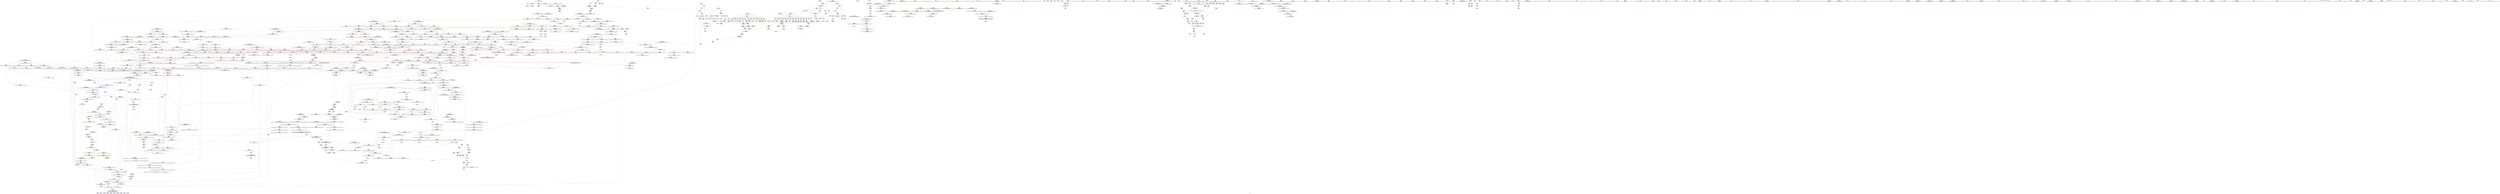 digraph "SVFG" {
	label="SVFG";

	Node0x556522025aa0 [shape=record,color=grey,label="{NodeID: 0\nNullPtr}"];
	Node0x556522025aa0 -> Node0x55652208ab60[style=solid];
	Node0x556522025aa0 -> Node0x5565220a6740[style=solid];
	Node0x55652219ac30 [shape=record,color=black,label="{NodeID: 1882\n977 = PHI(866, )\n}"];
	Node0x55652219ac30 -> Node0x55652209fb40[style=solid];
	Node0x5565220929a0 [shape=record,color=blue,label="{NodeID: 775\n833\<--827\n__result.addr\<--__result\n_ZSt10__pop_heapIPiN9__gnu_cxx5__ops15_Iter_less_iterEEvT_S4_S4_RT0_\n}"];
	Node0x5565220929a0 -> Node0x55652209de00[style=dashed];
	Node0x5565220929a0 -> Node0x55652209ded0[style=dashed];
	Node0x556522089490 [shape=record,color=red,label="{NodeID: 443\n400\<--394\n\<--__b.addr\n_ZSt3maxIiERKT_S2_S2_\n}"];
	Node0x556522089490 -> Node0x556522089700[style=solid];
	Node0x5565220cb930 [shape=record,color=grey,label="{NodeID: 1218\n1054 = Binary(1053, 447, )\n}"];
	Node0x5565220cb930 -> Node0x556522094060[style=solid];
	Node0x55652207d6a0 [shape=record,color=green,label="{NodeID: 111\n622\<--623\nagg.tmp\<--agg.tmp_field_insensitive\n_ZSt27__unguarded_partition_pivotIPiN9__gnu_cxx5__ops15_Iter_less_iterEET_S4_S4_T0_\n}"];
	Node0x55652209ee40 [shape=record,color=red,label="{NodeID: 554\n940\<--884\n\<--__len.addr\n_ZSt13__adjust_heapIPiliN9__gnu_cxx5__ops15_Iter_less_iterEEvT_T0_S5_T1_T2_\n}"];
	Node0x55652209ee40 -> Node0x5565220ce330[style=solid];
	Node0x556522109b00 [shape=record,color=black,label="{NodeID: 1329\nMR_20V_2 = PHI(MR_20V_4, MR_20V_1, )\npts\{13 \}\n|{<s0>31}}"];
	Node0x556522109b00:s0 -> Node0x55652211af20[style=dashed,color=blue];
	Node0x556522081d50 [shape=record,color=green,label="{NodeID: 222\n1458\<--1459\n__first.addr\<--__first.addr_field_insensitive\n_ZSt22__copy_move_backward_aILb1EPiS0_ET1_T0_S2_S1_\n}"];
	Node0x556522081d50 -> Node0x5565220a5300[style=solid];
	Node0x556522081d50 -> Node0x5565220b20a0[style=solid];
	Node0x5565220a4870 [shape=record,color=red,label="{NodeID: 665\n1413\<--1378\n\<--__last.addr\n_ZSt25__unguarded_linear_insertIPiN9__gnu_cxx5__ops14_Val_less_iterEEvT_T0_\n}"];
	Node0x5565220a4870 -> Node0x556522096350[style=solid];
	Node0x55652208fa50 [shape=record,color=purple,label="{NodeID: 333\n1559\<--42\nllvm.global_ctors_2\<--llvm.global_ctors\nGlob }"];
	Node0x55652208fa50 -> Node0x5565220a6740[style=solid];
	Node0x5565220269f0 [shape=record,color=green,label="{NodeID: 1\n7\<--1\n__dso_handle\<--dummyObj\nGlob }"];
	Node0x55652219ada0 [shape=record,color=black,label="{NodeID: 1883\n530 = PHI()\n}"];
	Node0x55652219ada0 -> Node0x55652208c5f0[style=solid];
	Node0x55652219ada0 -> Node0x55652208c6c0[style=solid];
	Node0x556522092a70 [shape=record,color=blue,label="{NodeID: 776\n835\<--828\n__comp.addr\<--__comp\n_ZSt10__pop_heapIPiN9__gnu_cxx5__ops15_Iter_less_iterEEvT_S4_S4_RT0_\n}"];
	Node0x556522092a70 -> Node0x55652209dfa0[style=dashed];
	Node0x556522089560 [shape=record,color=red,label="{NodeID: 444\n404\<--394\n\<--__b.addr\n_ZSt3maxIiERKT_S2_S2_\n}"];
	Node0x556522089560 -> Node0x5565220a8240[style=solid];
	Node0x5565220cbab0 [shape=record,color=grey,label="{NodeID: 1219\n143 = Binary(138, 142, )\n}"];
	Node0x5565220cbab0 -> Node0x5565220a6d20[style=solid];
	Node0x55652207d770 [shape=record,color=green,label="{NodeID: 112\n624\<--625\nagg.tmp4\<--agg.tmp4_field_insensitive\n_ZSt27__unguarded_partition_pivotIPiN9__gnu_cxx5__ops15_Iter_less_iterEET_S4_S4_T0_\n}"];
	Node0x55652209ef10 [shape=record,color=red,label="{NodeID: 555\n945\<--884\n\<--__len.addr\n_ZSt13__adjust_heapIPiliN9__gnu_cxx5__ops15_Iter_less_iterEEvT_T0_S5_T1_T2_\n}"];
	Node0x55652209ef10 -> Node0x5565220ce630[style=solid];
	Node0x55652210a000 [shape=record,color=black,label="{NodeID: 1330\nMR_126V_2 = PHI(MR_126V_3, MR_126V_1, )\npts\{747 \}\n}"];
	Node0x556522081e20 [shape=record,color=green,label="{NodeID: 223\n1460\<--1461\n__last.addr\<--__last.addr_field_insensitive\n_ZSt22__copy_move_backward_aILb1EPiS0_ET1_T0_S2_S1_\n}"];
	Node0x556522081e20 -> Node0x5565220a53d0[style=solid];
	Node0x556522081e20 -> Node0x5565220b2170[style=solid];
	Node0x5565220a4940 [shape=record,color=red,label="{NodeID: 666\n1391\<--1382\n\<--__next\n_ZSt25__unguarded_linear_insertIPiN9__gnu_cxx5__ops14_Val_less_iterEEvT_T0_\n}"];
	Node0x5565220a4940 -> Node0x556522090780[style=solid];
	Node0x556522121da0 [shape=record,color=yellow,style=double,label="{NodeID: 1441\n132V_1 = ENCHI(MR_132V_0)\npts\{838 887 1012 1227 1259 1381 \}\nFun[_ZSt11__make_heapIPiN9__gnu_cxx5__ops15_Iter_less_iterEEvT_S4_RT0_]}"];
	Node0x556522121da0 -> Node0x55652209d510[style=dashed];
	Node0x556522121da0 -> Node0x55652209d5e0[style=dashed];
	Node0x55652208fb50 [shape=record,color=purple,label="{NodeID: 334\n566\<--565\nadd.ptr\<--\n_ZSt22__final_insertion_sortIPiN9__gnu_cxx5__ops15_Iter_less_iterEEvT_S4_T0_\n|{<s0>24}}"];
	Node0x55652208fb50:s0 -> Node0x55652218bbb0[style=solid,color=red];
	Node0x556522079650 [shape=record,color=green,label="{NodeID: 2\n9\<--1\n\<--dummyObj\nCan only get source location for instruction, argument, global var or function.}"];
	Node0x55652219aea0 [shape=record,color=black,label="{NodeID: 1884\n651 = PHI(1154, )\n}"];
	Node0x55652219aea0 -> Node0x55652208cba0[style=solid];
	Node0x556522092b40 [shape=record,color=blue,label="{NodeID: 777\n837\<--847\n__value\<--\n_ZSt10__pop_heapIPiN9__gnu_cxx5__ops15_Iter_less_iterEEvT_S4_S4_RT0_\n}"];
	Node0x556522092b40 -> Node0x55652209e140[style=dashed];
	Node0x556522092b40 -> Node0x55652209e210[style=dashed];
	Node0x556522089630 [shape=record,color=red,label="{NodeID: 445\n399\<--398\n\<--\n_ZSt3maxIiERKT_S2_S2_\n}"];
	Node0x556522089630 -> Node0x5565220d29b0[style=solid];
	Node0x5565220cbc30 [shape=record,color=grey,label="{NodeID: 1220\n161 = Binary(160, 91, )\n|{<s0>3}}"];
	Node0x5565220cbc30:s0 -> Node0x556522196fb0[style=solid,color=red];
	Node0x55652207d840 [shape=record,color=green,label="{NodeID: 113\n645\<--646\n_ZSt22__move_median_to_firstIPiN9__gnu_cxx5__ops15_Iter_less_iterEEvT_S4_S4_S4_T0_\<--_ZSt22__move_median_to_firstIPiN9__gnu_cxx5__ops15_Iter_less_iterEEvT_S4_S4_S4_T0__field_insensitive\n}"];
	Node0x55652209efe0 [shape=record,color=red,label="{NodeID: 556\n976\<--888\n\<--__topIndex\n_ZSt13__adjust_heapIPiliN9__gnu_cxx5__ops15_Iter_less_iterEEvT_T0_S5_T1_T2_\n|{<s0>48}}"];
	Node0x55652209efe0:s0 -> Node0x5565221968f0[style=solid,color=red];
	Node0x55652210a500 [shape=record,color=black,label="{NodeID: 1331\nMR_128V_2 = PHI(MR_128V_4, MR_128V_1, )\npts\{749 \}\n}"];
	Node0x556522081ef0 [shape=record,color=green,label="{NodeID: 224\n1462\<--1463\n__result.addr\<--__result.addr_field_insensitive\n_ZSt22__copy_move_backward_aILb1EPiS0_ET1_T0_S2_S1_\n}"];
	Node0x556522081ef0 -> Node0x5565220a54a0[style=solid];
	Node0x556522081ef0 -> Node0x5565220b2240[style=solid];
	Node0x556522141700 [shape=record,color=yellow,style=double,label="{NodeID: 1774\n20V_6 = CSCHI(MR_20V_5)\npts\{13 \}\nCS[]|{<s0>37|<s1>37|<s2>41}}"];
	Node0x556522141700:s0 -> Node0x556522109b00[style=dashed,color=blue];
	Node0x556522141700:s1 -> Node0x556522114b20[style=dashed,color=blue];
	Node0x556522141700:s2 -> Node0x556522142360[style=dashed,color=blue];
	Node0x5565220a4a10 [shape=record,color=red,label="{NodeID: 667\n1395\<--1382\n\<--__next\n_ZSt25__unguarded_linear_insertIPiN9__gnu_cxx5__ops14_Val_less_iterEEvT_T0_\n|{<s0>82}}"];
	Node0x5565220a4a10:s0 -> Node0x55652219e100[style=solid,color=red];
	Node0x55652208fc20 [shape=record,color=purple,label="{NodeID: 335\n571\<--570\nadd.ptr1\<--\n_ZSt22__final_insertion_sortIPiN9__gnu_cxx5__ops15_Iter_less_iterEEvT_S4_T0_\n|{<s0>25}}"];
	Node0x55652208fc20:s0 -> Node0x556522196080[style=solid,color=red];
	Node0x5565220796e0 [shape=record,color=green,label="{NodeID: 3\n20\<--1\n\<--dummyObj\nCan only get source location for instruction, argument, global var or function.}"];
	Node0x55652219afe0 [shape=record,color=black,label="{NodeID: 1885\n686 = PHI(804, )\n}"];
	Node0x556522092c10 [shape=record,color=blue,label="{NodeID: 778\n852\<--851\n\<--\n_ZSt10__pop_heapIPiN9__gnu_cxx5__ops15_Iter_less_iterEEvT_S4_S4_RT0_\n|{|<s1>41}}"];
	Node0x556522092c10 -> Node0x55652209e210[style=dashed];
	Node0x556522092c10:s1 -> Node0x556522102e00[style=dashed,color=red];
	Node0x556522089700 [shape=record,color=red,label="{NodeID: 446\n401\<--400\n\<--\n_ZSt3maxIiERKT_S2_S2_\n}"];
	Node0x556522089700 -> Node0x5565220d29b0[style=solid];
	Node0x5565220cbdb0 [shape=record,color=grey,label="{NodeID: 1221\n334 = Binary(333, 91, )\n}"];
	Node0x5565220cbdb0 -> Node0x5565220a7c90[style=solid];
	Node0x55652207d940 [shape=record,color=green,label="{NodeID: 114\n652\<--653\n_ZSt21__unguarded_partitionIPiN9__gnu_cxx5__ops15_Iter_less_iterEET_S4_S4_S4_T0_\<--_ZSt21__unguarded_partitionIPiN9__gnu_cxx5__ops15_Iter_less_iterEET_S4_S4_S4_T0__field_insensitive\n}"];
	Node0x55652209f0b0 [shape=record,color=red,label="{NodeID: 557\n905\<--890\n\<--__secondChild\n_ZSt13__adjust_heapIPiliN9__gnu_cxx5__ops15_Iter_less_iterEEvT_T0_S5_T1_T2_\n}"];
	Node0x55652209f0b0 -> Node0x5565220d1f30[style=solid];
	Node0x55652210aa00 [shape=record,color=black,label="{NodeID: 1332\nMR_130V_2 = PHI(MR_130V_4, MR_130V_1, )\npts\{751 \}\n}"];
	Node0x556522081fc0 [shape=record,color=green,label="{NodeID: 225\n1464\<--1465\n__simple\<--__simple_field_insensitive\n_ZSt22__copy_move_backward_aILb1EPiS0_ET1_T0_S2_S1_\n}"];
	Node0x556522081fc0 -> Node0x5565220b2310[style=solid];
	Node0x5565220a4ae0 [shape=record,color=red,label="{NodeID: 668\n1400\<--1382\n\<--__next\n_ZSt25__unguarded_linear_insertIPiN9__gnu_cxx5__ops14_Val_less_iterEEvT_T0_\n|{<s0>83}}"];
	Node0x5565220a4ae0:s0 -> Node0x55652219f210[style=solid,color=red];
	Node0x55652208fcf0 [shape=record,color=purple,label="{NodeID: 336\n640\<--639\nadd.ptr1\<--\n_ZSt27__unguarded_partition_pivotIPiN9__gnu_cxx5__ops15_Iter_less_iterEET_S4_S4_T0_\n|{<s0>29}}"];
	Node0x55652208fcf0:s0 -> Node0x556522197ab0[style=solid,color=red];
	Node0x556522079990 [shape=record,color=green,label="{NodeID: 4\n24\<--1\n.str\<--dummyObj\nGlob }"];
	Node0x55652219b0f0 [shape=record,color=black,label="{NodeID: 1886\n781 = PHI(866, )\n}"];
	Node0x55652219b0f0 -> Node0x55652209d510[style=solid];
	Node0x556522092ce0 [shape=record,color=blue,label="{NodeID: 779\n868\<--867\n__t.addr\<--__t\n_ZSt4moveIRiEONSt16remove_referenceIT_E4typeEOS2_\n}"];
	Node0x556522092ce0 -> Node0x55652209e2e0[style=dashed];
	Node0x5565220897d0 [shape=record,color=red,label="{NodeID: 447\n430\<--420\n\<--__first.addr\n_ZSt6__sortIPiN9__gnu_cxx5__ops15_Iter_less_iterEEvT_S4_T0_\n}"];
	Node0x5565220897d0 -> Node0x5565220d1db0[style=solid];
	Node0x5565220cbf30 [shape=record,color=grey,label="{NodeID: 1222\n1023 = Binary(1022, 724, )\n}"];
	Node0x5565220cbf30 -> Node0x5565220cc0b0[style=solid];
	Node0x556522082400 [shape=record,color=green,label="{NodeID: 115\n659\<--660\n__comp\<--__comp_field_insensitive\n_ZSt13__heap_selectIPiN9__gnu_cxx5__ops15_Iter_less_iterEEvT_S4_S4_T0_\n|{<s0>31|<s1>32|<s2>33}}"];
	Node0x556522082400:s0 -> Node0x556522195430[style=solid,color=red];
	Node0x556522082400:s1 -> Node0x55652219eb90[style=solid,color=red];
	Node0x556522082400:s2 -> Node0x556522198ec0[style=solid,color=red];
	Node0x55652209f180 [shape=record,color=red,label="{NodeID: 558\n911\<--890\n\<--__secondChild\n_ZSt13__adjust_heapIPiliN9__gnu_cxx5__ops15_Iter_less_iterEEvT_T0_S5_T1_T2_\n}"];
	Node0x55652209f180 -> Node0x5565220cdd30[style=solid];
	Node0x55652210af00 [shape=record,color=black,label="{NodeID: 1333\nMR_20V_3 = PHI(MR_20V_6, MR_20V_1, )\npts\{13 \}\n|{|<s2>70|<s3>72|<s4>75|<s5>75}}"];
	Node0x55652210af00 -> Node0x5565220a3de0[style=dashed];
	Node0x55652210af00 -> Node0x556522115a20[style=dashed];
	Node0x55652210af00:s2 -> Node0x55652210d270[style=dashed,color=red];
	Node0x55652210af00:s3 -> Node0x556522123ae0[style=dashed,color=red];
	Node0x55652210af00:s4 -> Node0x5565220a4d50[style=dashed,color=red];
	Node0x55652210af00:s5 -> Node0x556522102be0[style=dashed,color=red];
	Node0x556522082090 [shape=record,color=green,label="{NodeID: 226\n1475\<--1476\n_ZNSt20__copy_move_backwardILb1ELb1ESt26random_access_iterator_tagE13__copy_move_bIiEEPT_PKS3_S6_S4_\<--_ZNSt20__copy_move_backwardILb1ELb1ESt26random_access_iterator_tagE13__copy_move_bIiEEPT_PKS3_S6_S4__field_insensitive\n}"];
	Node0x5565221419c0 [shape=record,color=yellow,style=double,label="{NodeID: 1776\n20V_4 = CSCHI(MR_20V_2)\npts\{13 \}\nCS[]|{<s0>22}}"];
	Node0x5565221419c0:s0 -> Node0x556522108700[style=dashed,color=red];
	Node0x5565220a4bb0 [shape=record,color=red,label="{NodeID: 669\n1405\<--1382\n\<--__next\n_ZSt25__unguarded_linear_insertIPiN9__gnu_cxx5__ops14_Val_less_iterEEvT_T0_\n}"];
	Node0x5565220a4bb0 -> Node0x5565220961b0[style=solid];
	Node0x55652208fdc0 [shape=record,color=purple,label="{NodeID: 337\n643\<--642\nadd.ptr2\<--\n_ZSt27__unguarded_partition_pivotIPiN9__gnu_cxx5__ops15_Iter_less_iterEET_S4_S4_T0_\n|{<s0>29}}"];
	Node0x55652208fdc0:s0 -> Node0x556522197d30[style=solid,color=red];
	Node0x556522079a20 [shape=record,color=green,label="{NodeID: 5\n26\<--1\n.str.1\<--dummyObj\nGlob }"];
	Node0x55652219b260 [shape=record,color=black,label="{NodeID: 1887\n789 = PHI(866, )\n}"];
	Node0x55652219b260 -> Node0x55652209d5e0[style=solid];
	Node0x556522092db0 [shape=record,color=blue,label="{NodeID: 780\n880\<--874\n__first.addr\<--__first\n_ZSt13__adjust_heapIPiliN9__gnu_cxx5__ops15_Iter_less_iterEEvT_T0_S5_T1_T2_\n}"];
	Node0x556522092db0 -> Node0x55652209e3b0[style=dashed];
	Node0x556522092db0 -> Node0x55652209e480[style=dashed];
	Node0x556522092db0 -> Node0x55652209e550[style=dashed];
	Node0x556522092db0 -> Node0x55652209e620[style=dashed];
	Node0x556522092db0 -> Node0x55652209e6f0[style=dashed];
	Node0x556522092db0 -> Node0x55652209e7c0[style=dashed];
	Node0x556522092db0 -> Node0x55652209e890[style=dashed];
	Node0x5565220898a0 [shape=record,color=red,label="{NodeID: 448\n434\<--420\n\<--__first.addr\n_ZSt6__sortIPiN9__gnu_cxx5__ops15_Iter_less_iterEEvT_S4_T0_\n|{<s0>18}}"];
	Node0x5565220898a0:s0 -> Node0x556522195570[style=solid,color=red];
	Node0x5565220cc0b0 [shape=record,color=grey,label="{NodeID: 1223\n1024 = Binary(1023, 447, )\n}"];
	Node0x5565220cc0b0 -> Node0x556522093df0[style=solid];
	Node0x5565220824d0 [shape=record,color=green,label="{NodeID: 116\n661\<--662\n__first.addr\<--__first.addr_field_insensitive\n_ZSt13__heap_selectIPiN9__gnu_cxx5__ops15_Iter_less_iterEEvT_S4_S4_T0_\n}"];
	Node0x5565220824d0 -> Node0x55652209bbe0[style=solid];
	Node0x5565220824d0 -> Node0x55652209bcb0[style=solid];
	Node0x5565220824d0 -> Node0x55652209bd80[style=solid];
	Node0x5565220824d0 -> Node0x5565220a91b0[style=solid];
	Node0x55652209f250 [shape=record,color=red,label="{NodeID: 559\n916\<--890\n\<--__secondChild\n_ZSt13__adjust_heapIPiliN9__gnu_cxx5__ops15_Iter_less_iterEEvT_T0_S5_T1_T2_\n}"];
	Node0x556522082190 [shape=record,color=green,label="{NodeID: 227\n1480\<--1481\n__it.addr\<--__it.addr_field_insensitive\n_ZSt12__niter_baseIPiET_S1_\n}"];
	Node0x556522082190 -> Node0x5565220a5570[style=solid];
	Node0x556522082190 -> Node0x5565220b23e0[style=solid];
	Node0x5565220a4c80 [shape=record,color=red,label="{NodeID: 670\n1407\<--1382\n\<--__next\n_ZSt25__unguarded_linear_insertIPiN9__gnu_cxx5__ops14_Val_less_iterEEvT_T0_\n}"];
	Node0x5565220a4c80 -> Node0x556522090850[style=solid];
	Node0x55652208fe90 [shape=record,color=purple,label="{NodeID: 338\n648\<--647\nadd.ptr3\<--\n_ZSt27__unguarded_partition_pivotIPiN9__gnu_cxx5__ops15_Iter_less_iterEET_S4_S4_T0_\n|{<s0>30}}"];
	Node0x55652208fe90:s0 -> Node0x5565221985f0[style=solid,color=red];
	Node0x556522079ab0 [shape=record,color=green,label="{NodeID: 6\n28\<--1\nstdin\<--dummyObj\nGlob }"];
	Node0x55652219b3a0 [shape=record,color=black,label="{NodeID: 1888\n922 = PHI(804, )\n}"];
	Node0x556522092e80 [shape=record,color=blue,label="{NodeID: 781\n882\<--875\n__holeIndex.addr\<--__holeIndex\n_ZSt13__adjust_heapIPiliN9__gnu_cxx5__ops15_Iter_less_iterEEvT_T0_S5_T1_T2_\n}"];
	Node0x556522092e80 -> Node0x55652209e960[style=dashed];
	Node0x556522092e80 -> Node0x55652209ea30[style=dashed];
	Node0x556522092e80 -> Node0x55652209eb00[style=dashed];
	Node0x556522092e80 -> Node0x55652209ebd0[style=dashed];
	Node0x556522092e80 -> Node0x556522093500[style=dashed];
	Node0x556522092e80 -> Node0x556522093770[style=dashed];
	Node0x556522092e80 -> Node0x556522105a00[style=dashed];
	Node0x556522089970 [shape=record,color=red,label="{NodeID: 449\n437\<--420\n\<--__first.addr\n_ZSt6__sortIPiN9__gnu_cxx5__ops15_Iter_less_iterEEvT_S4_T0_\n}"];
	Node0x556522089970 -> Node0x55652208c380[style=solid];
	Node0x5565220cc230 [shape=record,color=grey,label="{NodeID: 1224\n560 = Binary(558, 559, )\n}"];
	Node0x5565220cc230 -> Node0x5565220cc3b0[style=solid];
	Node0x5565220825a0 [shape=record,color=green,label="{NodeID: 117\n663\<--664\n__middle.addr\<--__middle.addr_field_insensitive\n_ZSt13__heap_selectIPiN9__gnu_cxx5__ops15_Iter_less_iterEEvT_S4_S4_T0_\n}"];
	Node0x5565220825a0 -> Node0x55652209be50[style=solid];
	Node0x5565220825a0 -> Node0x55652209bf20[style=solid];
	Node0x5565220825a0 -> Node0x55652209bff0[style=solid];
	Node0x5565220825a0 -> Node0x5565220a9280[style=solid];
	Node0x55652209f320 [shape=record,color=red,label="{NodeID: 560\n919\<--890\n\<--__secondChild\n_ZSt13__adjust_heapIPiliN9__gnu_cxx5__ops15_Iter_less_iterEEvT_T0_S5_T1_T2_\n}"];
	Node0x55652209f320 -> Node0x5565220cdeb0[style=solid];
	Node0x556522082260 [shape=record,color=green,label="{NodeID: 228\n1489\<--1490\n__first.addr\<--__first.addr_field_insensitive\n_ZNSt20__copy_move_backwardILb1ELb1ESt26random_access_iterator_tagE13__copy_move_bIiEEPT_PKS3_S6_S4_\n}"];
	Node0x556522082260 -> Node0x5565220a5640[style=solid];
	Node0x556522082260 -> Node0x5565220a5710[style=solid];
	Node0x556522082260 -> Node0x5565220b24b0[style=solid];
	Node0x5565220a4d50 [shape=record,color=red,label="{NodeID: 671\n1387\<--1386\n\<--call\n_ZSt25__unguarded_linear_insertIPiN9__gnu_cxx5__ops14_Val_less_iterEEvT_T0_\n}"];
	Node0x5565220a4d50 -> Node0x556522095e70[style=solid];
	Node0x55652208ff60 [shape=record,color=purple,label="{NodeID: 339\n699\<--698\nincdec.ptr\<--\n_ZSt13__heap_selectIPiN9__gnu_cxx5__ops15_Iter_less_iterEEvT_S4_S4_T0_\n}"];
	Node0x55652208ff60 -> Node0x5565220a94f0[style=solid];
	Node0x556522079b40 [shape=record,color=green,label="{NodeID: 7\n29\<--1\n.str.2\<--dummyObj\nGlob }"];
	Node0x55652219b4b0 [shape=record,color=black,label="{NodeID: 1889\n931 = PHI(866, )\n}"];
	Node0x55652219b4b0 -> Node0x55652209f9a0[style=solid];
	Node0x556522092f50 [shape=record,color=blue,label="{NodeID: 782\n884\<--876\n__len.addr\<--__len\n_ZSt13__adjust_heapIPiliN9__gnu_cxx5__ops15_Iter_less_iterEEvT_T0_S5_T1_T2_\n}"];
	Node0x556522092f50 -> Node0x55652209ed70[style=dashed];
	Node0x556522092f50 -> Node0x55652209ee40[style=dashed];
	Node0x556522092f50 -> Node0x55652209ef10[style=dashed];
	Node0x556522089a40 [shape=record,color=red,label="{NodeID: 450\n451\<--420\n\<--__first.addr\n_ZSt6__sortIPiN9__gnu_cxx5__ops15_Iter_less_iterEEvT_S4_T0_\n|{<s0>19}}"];
	Node0x556522089a40:s0 -> Node0x556522197450[style=solid,color=red];
	Node0x5565220cc3b0 [shape=record,color=grey,label="{NodeID: 1225\n561 = Binary(560, 442, )\n}"];
	Node0x5565220cc3b0 -> Node0x5565220d1ab0[style=solid];
	Node0x556522082670 [shape=record,color=green,label="{NodeID: 118\n665\<--666\n__last.addr\<--__last.addr_field_insensitive\n_ZSt13__heap_selectIPiN9__gnu_cxx5__ops15_Iter_less_iterEEvT_S4_S4_T0_\n}"];
	Node0x556522082670 -> Node0x55652209c0c0[style=solid];
	Node0x556522082670 -> Node0x5565220a9350[style=solid];
	Node0x55652209f3f0 [shape=record,color=red,label="{NodeID: 561\n924\<--890\n\<--__secondChild\n_ZSt13__adjust_heapIPiliN9__gnu_cxx5__ops15_Iter_less_iterEEvT_T0_S5_T1_T2_\n}"];
	Node0x55652209f3f0 -> Node0x5565220cda30[style=solid];
	Node0x55652208a4c0 [shape=record,color=green,label="{NodeID: 229\n1491\<--1492\n__last.addr\<--__last.addr_field_insensitive\n_ZNSt20__copy_move_backwardILb1ELb1ESt26random_access_iterator_tagE13__copy_move_bIiEEPT_PKS3_S6_S4_\n}"];
	Node0x55652208a4c0 -> Node0x5565220a57e0[style=solid];
	Node0x55652208a4c0 -> Node0x5565220b2580[style=solid];
	Node0x5565220a4e20 [shape=record,color=red,label="{NodeID: 672\n1402\<--1401\n\<--call2\n_ZSt25__unguarded_linear_insertIPiN9__gnu_cxx5__ops14_Val_less_iterEEvT_T0_\n}"];
	Node0x5565220a4e20 -> Node0x5565220960e0[style=solid];
	Node0x556522090030 [shape=record,color=purple,label="{NodeID: 340\n727\<--726\nincdec.ptr\<--\n_ZSt11__sort_heapIPiN9__gnu_cxx5__ops15_Iter_less_iterEEvT_S4_RT0_\n}"];
	Node0x556522090030 -> Node0x5565220a9830[style=solid];
	Node0x55652207a380 [shape=record,color=green,label="{NodeID: 8\n31\<--1\n.str.3\<--dummyObj\nGlob }"];
	Node0x55652219b620 [shape=record,color=black,label="{NodeID: 1890\n958 = PHI(866, )\n}"];
	Node0x55652219b620 -> Node0x55652209fa70[style=solid];
	Node0x556522093020 [shape=record,color=blue,label="{NodeID: 783\n886\<--877\n__value.addr\<--__value\n_ZSt13__adjust_heapIPiliN9__gnu_cxx5__ops15_Iter_less_iterEEvT_T0_S5_T1_T2_\n}"];
	Node0x556522093020 -> Node0x55652209f9a0[style=dashed];
	Node0x556522093020 -> Node0x55652209fa70[style=dashed];
	Node0x556522093020 -> Node0x55652209fb40[style=dashed];
	Node0x556522089b10 [shape=record,color=red,label="{NodeID: 451\n431\<--422\n\<--__last.addr\n_ZSt6__sortIPiN9__gnu_cxx5__ops15_Iter_less_iterEEvT_S4_T0_\n}"];
	Node0x556522089b10 -> Node0x5565220d1db0[style=solid];
	Node0x5565220cc530 [shape=record,color=grey,label="{NodeID: 1226\n339 = Binary(338, 91, )\n}"];
	Node0x5565220cc530 -> Node0x5565220a7d60[style=solid];
	Node0x556522082740 [shape=record,color=green,label="{NodeID: 119\n667\<--668\n__i\<--__i_field_insensitive\n_ZSt13__heap_selectIPiN9__gnu_cxx5__ops15_Iter_less_iterEEvT_S4_S4_T0_\n}"];
	Node0x556522082740 -> Node0x55652209c190[style=solid];
	Node0x556522082740 -> Node0x55652209c260[style=solid];
	Node0x556522082740 -> Node0x55652209c330[style=solid];
	Node0x556522082740 -> Node0x55652209c400[style=solid];
	Node0x556522082740 -> Node0x5565220a9420[style=solid];
	Node0x556522082740 -> Node0x5565220a94f0[style=solid];
	Node0x55652209f4c0 [shape=record,color=red,label="{NodeID: 562\n929\<--890\n\<--__secondChild\n_ZSt13__adjust_heapIPiliN9__gnu_cxx5__ops15_Iter_less_iterEEvT_T0_S5_T1_T2_\n}"];
	Node0x55652210c300 [shape=record,color=black,label="{NodeID: 1337\nMR_14V_3 = PHI(MR_14V_4, MR_14V_2, )\npts\{150000 \}\n|{|<s3>12}}"];
	Node0x55652210c300 -> Node0x556522088e10[style=dashed];
	Node0x55652210c300 -> Node0x5565220a76e0[style=dashed];
	Node0x55652210c300 -> Node0x556522112320[style=dashed];
	Node0x55652210c300:s3 -> Node0x556522124400[style=dashed,color=red];
	Node0x55652208a550 [shape=record,color=green,label="{NodeID: 230\n1493\<--1494\n__result.addr\<--__result.addr_field_insensitive\n_ZNSt20__copy_move_backwardILb1ELb1ESt26random_access_iterator_tagE13__copy_move_bIiEEPT_PKS3_S6_S4_\n}"];
	Node0x55652208a550 -> Node0x5565220a58b0[style=solid];
	Node0x55652208a550 -> Node0x5565220a5980[style=solid];
	Node0x55652208a550 -> Node0x5565220b2650[style=solid];
	Node0x556522141f40 [shape=record,color=yellow,style=double,label="{NodeID: 1780\n20V_2 = CSCHI(MR_20V_1)\npts\{13 \}\nCS[]|{<s0>10|<s1>10}}"];
	Node0x556522141f40:s0 -> Node0x556522088ee0[style=dashed,color=blue];
	Node0x556522141f40:s1 -> Node0x55652210f620[style=dashed,color=blue];
	Node0x5565220a4ef0 [shape=record,color=red,label="{NodeID: 673\n1412\<--1411\n\<--call4\n_ZSt25__unguarded_linear_insertIPiN9__gnu_cxx5__ops14_Val_less_iterEEvT_T0_\n}"];
	Node0x5565220a4ef0 -> Node0x556522096350[style=solid];
	Node0x556522090100 [shape=record,color=purple,label="{NodeID: 341\n1176\<--1175\nincdec.ptr\<--\n_ZSt21__unguarded_partitionIPiN9__gnu_cxx5__ops15_Iter_less_iterEET_S4_S4_S4_T0_\n}"];
	Node0x556522090100 -> Node0x556522094a20[style=solid];
	Node0x55652207a410 [shape=record,color=green,label="{NodeID: 9\n33\<--1\nstdout\<--dummyObj\nGlob }"];
	Node0x55652219b760 [shape=record,color=black,label="{NodeID: 1891\n1035 = PHI(1064, )\n}"];
	Node0x55652219b760 -> Node0x5565220ca8a0[style=solid];
	Node0x5565220930f0 [shape=record,color=blue,label="{NodeID: 784\n888\<--900\n__topIndex\<--\n_ZSt13__adjust_heapIPiliN9__gnu_cxx5__ops15_Iter_less_iterEEvT_T0_S5_T1_T2_\n}"];
	Node0x5565220930f0 -> Node0x55652209efe0[style=dashed];
	Node0x556522089be0 [shape=record,color=red,label="{NodeID: 452\n435\<--422\n\<--__last.addr\n_ZSt6__sortIPiN9__gnu_cxx5__ops15_Iter_less_iterEEvT_S4_T0_\n|{<s0>18}}"];
	Node0x556522089be0:s0 -> Node0x556522195780[style=solid,color=red];
	Node0x5565220cc6b0 [shape=record,color=grey,label="{NodeID: 1227\n343 = Binary(342, 91, )\n}"];
	Node0x5565220cc6b0 -> Node0x5565220a7e30[style=solid];
	Node0x556522082810 [shape=record,color=green,label="{NodeID: 120\n675\<--676\n_ZSt11__make_heapIPiN9__gnu_cxx5__ops15_Iter_less_iterEEvT_S4_RT0_\<--_ZSt11__make_heapIPiN9__gnu_cxx5__ops15_Iter_less_iterEEvT_S4_RT0__field_insensitive\n}"];
	Node0x55652209f590 [shape=record,color=red,label="{NodeID: 563\n937\<--890\n\<--__secondChild\n_ZSt13__adjust_heapIPiliN9__gnu_cxx5__ops15_Iter_less_iterEEvT_T0_S5_T1_T2_\n}"];
	Node0x55652209f590 -> Node0x556522093500[style=solid];
	Node0x55652210c800 [shape=record,color=black,label="{NodeID: 1338\nMR_206V_4 = PHI(MR_206V_5, MR_206V_3, )\npts\{1161 \}\n}"];
	Node0x55652210c800 -> Node0x5565220a20a0[style=dashed];
	Node0x55652210c800 -> Node0x5565220a2170[style=dashed];
	Node0x55652210c800 -> Node0x5565220a2240[style=dashed];
	Node0x55652210c800 -> Node0x5565220a2310[style=dashed];
	Node0x55652210c800 -> Node0x5565220a23e0[style=dashed];
	Node0x55652210c800 -> Node0x5565220a24b0[style=dashed];
	Node0x55652210c800 -> Node0x556522094a20[style=dashed];
	Node0x55652210c800 -> Node0x556522094c90[style=dashed];
	Node0x55652208a620 [shape=record,color=green,label="{NodeID: 231\n1495\<--1496\n_Num\<--_Num_field_insensitive\n_ZNSt20__copy_move_backwardILb1ELb1ESt26random_access_iterator_tagE13__copy_move_bIiEEPT_PKS3_S6_S4_\n}"];
	Node0x55652208a620 -> Node0x5565220a5a50[style=solid];
	Node0x55652208a620 -> Node0x5565220a5b20[style=solid];
	Node0x55652208a620 -> Node0x5565220a5bf0[style=solid];
	Node0x55652208a620 -> Node0x5565220a5cc0[style=solid];
	Node0x55652208a620 -> Node0x5565220b2720[style=solid];
	Node0x5565220a4fc0 [shape=record,color=red,label="{NodeID: 674\n1435\<--1426\n\<--__first.addr\n_ZSt23__copy_move_backward_a2ILb1EPiS0_ET1_T0_S2_S1_\n|{<s0>85}}"];
	Node0x5565220a4fc0:s0 -> Node0x556522196480[style=solid,color=red];
	Node0x5565220901d0 [shape=record,color=purple,label="{NodeID: 342\n1180\<--1179\nincdec.ptr3\<--\n_ZSt21__unguarded_partitionIPiN9__gnu_cxx5__ops15_Iter_less_iterEET_S4_S4_S4_T0_\n}"];
	Node0x5565220901d0 -> Node0x556522094af0[style=solid];
	Node0x55652207a4a0 [shape=record,color=green,label="{NodeID: 10\n34\<--1\n.str.4\<--dummyObj\nGlob }"];
	Node0x55652219b8a0 [shape=record,color=black,label="{NodeID: 1892\n1044 = PHI(866, )\n}"];
	Node0x55652219b8a0 -> Node0x5565220a0910[style=solid];
	Node0x5565220931c0 [shape=record,color=blue,label="{NodeID: 785\n890\<--902\n__secondChild\<--\n_ZSt13__adjust_heapIPiliN9__gnu_cxx5__ops15_Iter_less_iterEEvT_T0_S5_T1_T2_\n}"];
	Node0x5565220931c0 -> Node0x55652209f0b0[style=dashed];
	Node0x5565220931c0 -> Node0x55652209f180[style=dashed];
	Node0x5565220931c0 -> Node0x55652209f660[style=dashed];
	Node0x5565220931c0 -> Node0x55652209f730[style=dashed];
	Node0x5565220931c0 -> Node0x556522093290[style=dashed];
	Node0x5565220931c0 -> Node0x5565220935d0[style=dashed];
	Node0x5565220931c0 -> Node0x556522105f00[style=dashed];
	Node0x556522089cb0 [shape=record,color=red,label="{NodeID: 453\n436\<--422\n\<--__last.addr\n_ZSt6__sortIPiN9__gnu_cxx5__ops15_Iter_less_iterEEvT_S4_T0_\n}"];
	Node0x556522089cb0 -> Node0x55652208c2b0[style=solid];
	Node0x5565220cc830 [shape=record,color=grey,label="{NodeID: 1228\n634 = Binary(633, 442, )\n}"];
	Node0x5565220cc830 -> Node0x5565220cc9b0[style=solid];
	Node0x556522082910 [shape=record,color=green,label="{NodeID: 121\n687\<--688\n_ZNK9__gnu_cxx5__ops15_Iter_less_iterclIPiS3_EEbT_T0_\<--_ZNK9__gnu_cxx5__ops15_Iter_less_iterclIPiS3_EEbT_T0__field_insensitive\n}"];
	Node0x55652209f660 [shape=record,color=red,label="{NodeID: 564\n944\<--890\n\<--__secondChild\n_ZSt13__adjust_heapIPiliN9__gnu_cxx5__ops15_Iter_less_iterEEvT_T0_S5_T1_T2_\n}"];
	Node0x55652209f660 -> Node0x5565220d35b0[style=solid];
	Node0x556522102e00 [shape=record,color=black,label="{NodeID: 1339\nMR_20V_2 = PHI(MR_20V_3, MR_20V_1, )\npts\{13 \}\n|{|<s5>42}}"];
	Node0x556522102e00 -> Node0x55652209f9a0[style=dashed];
	Node0x556522102e00 -> Node0x55652209fa70[style=dashed];
	Node0x556522102e00 -> Node0x556522093430[style=dashed];
	Node0x556522102e00 -> Node0x5565220936a0[style=dashed];
	Node0x556522102e00 -> Node0x556522105500[style=dashed];
	Node0x556522102e00:s5 -> Node0x55652210d270[style=dashed,color=red];
	Node0x55652208a6f0 [shape=record,color=green,label="{NodeID: 232\n1520\<--1521\nllvm.memmove.p0i8.p0i8.i64\<--llvm.memmove.p0i8.p0i8.i64_field_insensitive\n}"];
	Node0x5565220a5090 [shape=record,color=red,label="{NodeID: 675\n1439\<--1428\n\<--__last.addr\n_ZSt23__copy_move_backward_a2ILb1EPiS0_ET1_T0_S2_S1_\n|{<s0>86}}"];
	Node0x5565220a5090:s0 -> Node0x556522196480[style=solid,color=red];
	Node0x5565220902a0 [shape=record,color=purple,label="{NodeID: 343\n1188\<--1187\nincdec.ptr7\<--\n_ZSt21__unguarded_partitionIPiN9__gnu_cxx5__ops15_Iter_less_iterEET_S4_S4_S4_T0_\n}"];
	Node0x5565220902a0 -> Node0x556522094bc0[style=solid];
	Node0x55652207a5a0 [shape=record,color=green,label="{NodeID: 11\n36\<--1\n.str.5\<--dummyObj\nGlob }"];
	Node0x55652219b9e0 [shape=record,color=black,label="{NodeID: 1893\n1057 = PHI(866, )\n}"];
	Node0x55652219b9e0 -> Node0x5565220a09e0[style=solid];
	Node0x556522093290 [shape=record,color=blue,label="{NodeID: 786\n890\<--913\n__secondChild\<--mul\n_ZSt13__adjust_heapIPiliN9__gnu_cxx5__ops15_Iter_less_iterEEvT_T0_S5_T1_T2_\n}"];
	Node0x556522093290 -> Node0x55652209f0b0[style=dashed];
	Node0x556522093290 -> Node0x55652209f180[style=dashed];
	Node0x556522093290 -> Node0x55652209f250[style=dashed];
	Node0x556522093290 -> Node0x55652209f320[style=dashed];
	Node0x556522093290 -> Node0x55652209f3f0[style=dashed];
	Node0x556522093290 -> Node0x55652209f4c0[style=dashed];
	Node0x556522093290 -> Node0x55652209f590[style=dashed];
	Node0x556522093290 -> Node0x55652209f660[style=dashed];
	Node0x556522093290 -> Node0x55652209f730[style=dashed];
	Node0x556522093290 -> Node0x556522093290[style=dashed];
	Node0x556522093290 -> Node0x556522093360[style=dashed];
	Node0x556522093290 -> Node0x5565220935d0[style=dashed];
	Node0x556522093290 -> Node0x556522105f00[style=dashed];
	Node0x556522089d80 [shape=record,color=red,label="{NodeID: 454\n452\<--422\n\<--__last.addr\n_ZSt6__sortIPiN9__gnu_cxx5__ops15_Iter_less_iterEEvT_S4_T0_\n|{<s0>19}}"];
	Node0x556522089d80:s0 -> Node0x556522197560[style=solid,color=red];
	Node0x5565220cc9b0 [shape=record,color=grey,label="{NodeID: 1229\n635 = Binary(634, 447, )\n}"];
	Node0x556522082a10 [shape=record,color=green,label="{NodeID: 122\n694\<--695\n_ZSt10__pop_heapIPiN9__gnu_cxx5__ops15_Iter_less_iterEEvT_S4_S4_RT0_\<--_ZSt10__pop_heapIPiN9__gnu_cxx5__ops15_Iter_less_iterEEvT_S4_S4_RT0__field_insensitive\n}"];
	Node0x55652209f730 [shape=record,color=red,label="{NodeID: 565\n950\<--890\n\<--__secondChild\n_ZSt13__adjust_heapIPiliN9__gnu_cxx5__ops15_Iter_less_iterEEvT_T0_S5_T1_T2_\n}"];
	Node0x55652209f730 -> Node0x5565220cfe30[style=solid];
	Node0x55652208a7f0 [shape=record,color=green,label="{NodeID: 233\n1537\<--1538\nthis.addr\<--this.addr_field_insensitive\n_ZNK9__gnu_cxx5__ops14_Val_less_iterclIiPiEEbRT_T0_\n}"];
	Node0x55652208a7f0 -> Node0x5565220a5d90[style=solid];
	Node0x55652208a7f0 -> Node0x5565220b28c0[style=solid];
	Node0x556522142360 [shape=record,color=yellow,style=double,label="{NodeID: 1783\n20V_3 = CSCHI(MR_20V_2)\npts\{13 \}\nCS[]|{<s0>33|<s1>34}}"];
	Node0x556522142360:s0 -> Node0x55652211af20[style=dashed,color=blue];
	Node0x556522142360:s1 -> Node0x556522107d00[style=dashed,color=blue];
	Node0x5565220a5160 [shape=record,color=red,label="{NodeID: 676\n1441\<--1430\n\<--__result.addr\n_ZSt23__copy_move_backward_a2ILb1EPiS0_ET1_T0_S2_S1_\n|{<s0>87}}"];
	Node0x5565220a5160:s0 -> Node0x556522196480[style=solid,color=red];
	Node0x556522090370 [shape=record,color=purple,label="{NodeID: 344\n1201\<--1200\nincdec.ptr9\<--\n_ZSt21__unguarded_partitionIPiN9__gnu_cxx5__ops15_Iter_less_iterEET_S4_S4_S4_T0_\n}"];
	Node0x556522090370 -> Node0x556522094c90[style=solid];
	Node0x55652207a6a0 [shape=record,color=green,label="{NodeID: 12\n38\<--1\n.str.6\<--dummyObj\nGlob }"];
	Node0x55652219bb20 [shape=record,color=black,label="{NodeID: 1894\n1105 = PHI(804, )\n}"];
	Node0x556522093360 [shape=record,color=blue,label="{NodeID: 787\n890\<--925\n__secondChild\<--dec\n_ZSt13__adjust_heapIPiliN9__gnu_cxx5__ops15_Iter_less_iterEEvT_T0_S5_T1_T2_\n}"];
	Node0x556522093360 -> Node0x55652209f0b0[style=dashed];
	Node0x556522093360 -> Node0x55652209f180[style=dashed];
	Node0x556522093360 -> Node0x55652209f4c0[style=dashed];
	Node0x556522093360 -> Node0x55652209f590[style=dashed];
	Node0x556522093360 -> Node0x55652209f660[style=dashed];
	Node0x556522093360 -> Node0x55652209f730[style=dashed];
	Node0x556522093360 -> Node0x556522093290[style=dashed];
	Node0x556522093360 -> Node0x5565220935d0[style=dashed];
	Node0x556522093360 -> Node0x556522105f00[style=dashed];
	Node0x556522089e50 [shape=record,color=red,label="{NodeID: 455\n487\<--468\n\<--__first.addr\n_ZSt16__introsort_loopIPilN9__gnu_cxx5__ops15_Iter_less_iterEEvT_S4_T0_T1_\n}"];
	Node0x556522089e50 -> Node0x55652208c520[style=solid];
	Node0x5565220ccb30 [shape=record,color=grey,label="{NodeID: 1230\n633 = Binary(631, 632, )\n}"];
	Node0x5565220ccb30 -> Node0x5565220cc830[style=solid];
	Node0x556522082b10 [shape=record,color=green,label="{NodeID: 123\n707\<--708\n__first.addr\<--__first.addr_field_insensitive\n_ZSt11__sort_heapIPiN9__gnu_cxx5__ops15_Iter_less_iterEEvT_S4_RT0_\n}"];
	Node0x556522082b10 -> Node0x55652209c4d0[style=solid];
	Node0x556522082b10 -> Node0x55652209c5a0[style=solid];
	Node0x556522082b10 -> Node0x5565220a95c0[style=solid];
	Node0x55652209f800 [shape=record,color=red,label="{NodeID: 566\n955\<--890\n\<--__secondChild\n_ZSt13__adjust_heapIPiliN9__gnu_cxx5__ops15_Iter_less_iterEEvT_T0_S5_T1_T2_\n}"];
	Node0x55652209f800 -> Node0x5565220d0130[style=solid];
	Node0x55652208a8c0 [shape=record,color=green,label="{NodeID: 234\n1539\<--1540\n__val.addr\<--__val.addr_field_insensitive\n_ZNK9__gnu_cxx5__ops14_Val_less_iterclIiPiEEbRT_T0_\n}"];
	Node0x55652208a8c0 -> Node0x5565220a5e60[style=solid];
	Node0x55652208a8c0 -> Node0x5565220b2990[style=solid];
	Node0x5565221424c0 [shape=record,color=yellow,style=double,label="{NodeID: 1784\n20V_2 = CSCHI(MR_20V_1)\npts\{13 \}\nCS[]|{<s0>19}}"];
	Node0x5565221424c0:s0 -> Node0x5565221245c0[style=dashed,color=red];
	Node0x5565220a5230 [shape=record,color=red,label="{NodeID: 677\n1452\<--1449\n\<--__it.addr\n_ZSt12__miter_baseIPiET_S1_\n}"];
	Node0x5565220a5230 -> Node0x55652208d8a0[style=solid];
	Node0x556522090440 [shape=record,color=purple,label="{NodeID: 345\n1274\<--1273\nadd.ptr\<--\n_ZSt16__insertion_sortIPiN9__gnu_cxx5__ops15_Iter_less_iterEEvT_S4_T0_\n}"];
	Node0x556522090440 -> Node0x5565220954b0[style=solid];
	Node0x55652207a7a0 [shape=record,color=green,label="{NodeID: 13\n40\<--1\n.str.7\<--dummyObj\nGlob }"];
	Node0x55652219bc30 [shape=record,color=black,label="{NodeID: 1895\n1109 = PHI(804, )\n}"];
	Node0x556522093430 [shape=record,color=blue,label="{NodeID: 788\n935\<--932\nadd.ptr5\<--\n_ZSt13__adjust_heapIPiliN9__gnu_cxx5__ops15_Iter_less_iterEEvT_T0_S5_T1_T2_\n}"];
	Node0x556522093430 -> Node0x556522102e00[style=dashed];
	Node0x556522089f20 [shape=record,color=red,label="{NodeID: 456\n499\<--468\n\<--__first.addr\n_ZSt16__introsort_loopIPilN9__gnu_cxx5__ops15_Iter_less_iterEEvT_S4_T0_T1_\n|{<s0>20}}"];
	Node0x556522089f20:s0 -> Node0x55652219e5e0[style=solid,color=red];
	Node0x5565220cccb0 [shape=record,color=grey,label="{NodeID: 1231\n138 = Binary(131, 137, )\n}"];
	Node0x5565220cccb0 -> Node0x5565220cbab0[style=solid];
	Node0x556522082be0 [shape=record,color=green,label="{NodeID: 124\n709\<--710\n__last.addr\<--__last.addr_field_insensitive\n_ZSt11__sort_heapIPiN9__gnu_cxx5__ops15_Iter_less_iterEEvT_S4_RT0_\n}"];
	Node0x556522082be0 -> Node0x55652209c670[style=solid];
	Node0x556522082be0 -> Node0x55652209c740[style=solid];
	Node0x556522082be0 -> Node0x55652209c810[style=solid];
	Node0x556522082be0 -> Node0x55652209c8e0[style=solid];
	Node0x556522082be0 -> Node0x5565220a9690[style=solid];
	Node0x556522082be0 -> Node0x5565220a9830[style=solid];
	Node0x55652209f8d0 [shape=record,color=red,label="{NodeID: 567\n964\<--890\n\<--__secondChild\n_ZSt13__adjust_heapIPiliN9__gnu_cxx5__ops15_Iter_less_iterEEvT_T0_S5_T1_T2_\n}"];
	Node0x55652209f8d0 -> Node0x5565220cf9b0[style=solid];
	Node0x55652208a990 [shape=record,color=green,label="{NodeID: 235\n1541\<--1542\n__it.addr\<--__it.addr_field_insensitive\n_ZNK9__gnu_cxx5__ops14_Val_less_iterclIiPiEEbRT_T0_\n}"];
	Node0x55652208a990 -> Node0x5565220a5f30[style=solid];
	Node0x55652208a990 -> Node0x5565220b2a60[style=solid];
	Node0x5565220a5300 [shape=record,color=red,label="{NodeID: 678\n1471\<--1458\n\<--__first.addr\n_ZSt22__copy_move_backward_aILb1EPiS0_ET1_T0_S2_S1_\n|{<s0>89}}"];
	Node0x5565220a5300:s0 -> Node0x55652219e850[style=solid,color=red];
	Node0x556522090510 [shape=record,color=purple,label="{NodeID: 346\n1292\<--1291\nadd.ptr4\<--\n_ZSt16__insertion_sortIPiN9__gnu_cxx5__ops15_Iter_less_iterEEvT_S4_T0_\n|{<s0>72}}"];
	Node0x556522090510:s0 -> Node0x556522196e70[style=solid,color=red];
	Node0x55652207a8a0 [shape=record,color=green,label="{NodeID: 14\n43\<--1\n\<--dummyObj\nCan only get source location for instruction, argument, global var or function.}"];
	Node0x55652219bd40 [shape=record,color=black,label="{NodeID: 1896\n1119 = PHI(804, )\n}"];
	Node0x556522093500 [shape=record,color=blue,label="{NodeID: 789\n882\<--937\n__holeIndex.addr\<--\n_ZSt13__adjust_heapIPiliN9__gnu_cxx5__ops15_Iter_less_iterEEvT_T0_S5_T1_T2_\n}"];
	Node0x556522093500 -> Node0x55652209eb00[style=dashed];
	Node0x556522093500 -> Node0x55652209ebd0[style=dashed];
	Node0x556522093500 -> Node0x556522093500[style=dashed];
	Node0x556522093500 -> Node0x556522093770[style=dashed];
	Node0x556522093500 -> Node0x556522105a00[style=dashed];
	Node0x556522089ff0 [shape=record,color=red,label="{NodeID: 457\n510\<--468\n\<--__first.addr\n_ZSt16__introsort_loopIPilN9__gnu_cxx5__ops15_Iter_less_iterEEvT_S4_T0_T1_\n|{<s0>21}}"];
	Node0x556522089ff0:s0 -> Node0x55652219e370[style=solid,color=red];
	Node0x5565220cce30 [shape=record,color=grey,label="{NodeID: 1232\n134 = Binary(132, 133, )\n}"];
	Node0x5565220cce30 -> Node0x55652208b270[style=solid];
	Node0x556522082cb0 [shape=record,color=green,label="{NodeID: 125\n711\<--712\n__comp.addr\<--__comp.addr_field_insensitive\n_ZSt11__sort_heapIPiN9__gnu_cxx5__ops15_Iter_less_iterEEvT_S4_RT0_\n}"];
	Node0x556522082cb0 -> Node0x55652209c9b0[style=solid];
	Node0x556522082cb0 -> Node0x5565220a9760[style=solid];
	Node0x55652209f9a0 [shape=record,color=red,label="{NodeID: 568\n932\<--931\n\<--call4\n_ZSt13__adjust_heapIPiliN9__gnu_cxx5__ops15_Iter_less_iterEEvT_T0_S5_T1_T2_\n}"];
	Node0x55652209f9a0 -> Node0x556522093430[style=solid];
	Node0x55652210f120 [shape=record,color=black,label="{NodeID: 1343\nMR_233V_5 = PHI(MR_233V_3, MR_233V_4, )\npts\{1259 \}\n}"];
	Node0x55652210f120 -> Node0x5565220a3de0[style=dashed];
	Node0x55652210f120 -> Node0x556522095580[style=dashed];
	Node0x55652210f120 -> Node0x55652210f120[style=dashed];
	Node0x55652210f120 -> Node0x556522116420[style=dashed];
	Node0x55652208aa60 [shape=record,color=green,label="{NodeID: 236\n44\<--1553\n_GLOBAL__sub_I_SmileyFace_1_1.cpp\<--_GLOBAL__sub_I_SmileyFace_1_1.cpp_field_insensitive\n}"];
	Node0x55652208aa60 -> Node0x5565220a6640[style=solid];
	Node0x556522142780 [shape=record,color=yellow,style=double,label="{NodeID: 1786\n20V_2 = CSCHI(MR_20V_1)\npts\{13 \}\nCS[]|{<s0>25}}"];
	Node0x556522142780:s0 -> Node0x556522107800[style=dashed,color=red];
	Node0x5565220a53d0 [shape=record,color=red,label="{NodeID: 679\n1472\<--1460\n\<--__last.addr\n_ZSt22__copy_move_backward_aILb1EPiS0_ET1_T0_S2_S1_\n|{<s0>89}}"];
	Node0x5565220a53d0:s0 -> Node0x55652219e920[style=solid,color=red];
	Node0x5565220905e0 [shape=record,color=purple,label="{NodeID: 347\n1311\<--1310\nincdec.ptr\<--\n_ZSt16__insertion_sortIPiN9__gnu_cxx5__ops15_Iter_less_iterEEvT_S4_T0_\n}"];
	Node0x5565220905e0 -> Node0x556522095720[style=solid];
	Node0x55652207a9a0 [shape=record,color=green,label="{NodeID: 15\n91\<--1\n\<--dummyObj\nCan only get source location for instruction, argument, global var or function.}"];
	Node0x55652219be50 [shape=record,color=black,label="{NodeID: 1897\n1133 = PHI(804, )\n}"];
	Node0x5565220935d0 [shape=record,color=blue,label="{NodeID: 790\n890\<--952\n__secondChild\<--mul12\n_ZSt13__adjust_heapIPiliN9__gnu_cxx5__ops15_Iter_less_iterEEvT_T0_S5_T1_T2_\n}"];
	Node0x5565220935d0 -> Node0x55652209f800[style=dashed];
	Node0x5565220935d0 -> Node0x55652209f8d0[style=dashed];
	Node0x5565220935d0 -> Node0x556522105f00[style=dashed];
	Node0x55652208a0c0 [shape=record,color=red,label="{NodeID: 458\n486\<--470\n\<--__last.addr\n_ZSt16__introsort_loopIPilN9__gnu_cxx5__ops15_Iter_less_iterEEvT_S4_T0_T1_\n}"];
	Node0x55652208a0c0 -> Node0x55652208c450[style=solid];
	Node0x5565220ccfb0 [shape=record,color=grey,label="{NodeID: 1233\n171 = Binary(170, 163, )\n}"];
	Node0x5565220ccfb0 -> Node0x5565220a6f90[style=solid];
	Node0x556522082d80 [shape=record,color=green,label="{NodeID: 126\n740\<--741\n__first.addr\<--__first.addr_field_insensitive\n_ZSt11__make_heapIPiN9__gnu_cxx5__ops15_Iter_less_iterEEvT_S4_RT0_\n}"];
	Node0x556522082d80 -> Node0x55652209ca80[style=solid];
	Node0x556522082d80 -> Node0x55652209cb50[style=solid];
	Node0x556522082d80 -> Node0x55652209cc20[style=solid];
	Node0x556522082d80 -> Node0x55652209ccf0[style=solid];
	Node0x556522082d80 -> Node0x5565220a9900[style=solid];
	Node0x55652209fa70 [shape=record,color=red,label="{NodeID: 569\n959\<--958\n\<--call15\n_ZSt13__adjust_heapIPiliN9__gnu_cxx5__ops15_Iter_less_iterEEvT_T0_S5_T1_T2_\n}"];
	Node0x55652209fa70 -> Node0x5565220936a0[style=solid];
	Node0x55652210f620 [shape=record,color=black,label="{NodeID: 1344\nMR_20V_2 = PHI(MR_20V_3, MR_20V_1, )\npts\{13 \}\n|{<s0>10}}"];
	Node0x55652210f620:s0 -> Node0x556522121830[style=dashed,color=red];
	Node0x55652208ab60 [shape=record,color=black,label="{NodeID: 237\n2\<--3\ndummyVal\<--dummyVal\n}"];
	Node0x5565220a54a0 [shape=record,color=red,label="{NodeID: 680\n1473\<--1462\n\<--__result.addr\n_ZSt22__copy_move_backward_aILb1EPiS0_ET1_T0_S2_S1_\n|{<s0>89}}"];
	Node0x5565220a54a0:s0 -> Node0x55652219e9f0[style=solid,color=red];
	Node0x5565220906b0 [shape=record,color=purple,label="{NodeID: 348\n1346\<--1345\nincdec.ptr\<--\n_ZSt26__unguarded_insertion_sortIPiN9__gnu_cxx5__ops15_Iter_less_iterEEvT_S4_T0_\n}"];
	Node0x5565220906b0 -> Node0x556522095a60[style=solid];
	Node0x55652207aaa0 [shape=record,color=green,label="{NodeID: 16\n115\<--1\n\<--dummyObj\nCan only get source location for instruction, argument, global var or function.}"];
	Node0x55652219bf90 [shape=record,color=black,label="{NodeID: 1898\n1141 = PHI(804, )\n}"];
	Node0x5565220936a0 [shape=record,color=blue,label="{NodeID: 791\n962\<--959\nadd.ptr16\<--\n_ZSt13__adjust_heapIPiliN9__gnu_cxx5__ops15_Iter_less_iterEEvT_T0_S5_T1_T2_\n}"];
	Node0x5565220936a0 -> Node0x556522105500[style=dashed];
	Node0x55652208a190 [shape=record,color=red,label="{NodeID: 459\n500\<--470\n\<--__last.addr\n_ZSt16__introsort_loopIPilN9__gnu_cxx5__ops15_Iter_less_iterEEvT_S4_T0_T1_\n|{<s0>20}}"];
	Node0x55652208a190:s0 -> Node0x55652219e6b0[style=solid,color=red];
	Node0x5565220cd130 [shape=record,color=grey,label="{NodeID: 1234\n446 = Binary(443, 447, )\n|{<s0>18}}"];
	Node0x5565220cd130:s0 -> Node0x556522195900[style=solid,color=red];
	Node0x556522082e50 [shape=record,color=green,label="{NodeID: 127\n742\<--743\n__last.addr\<--__last.addr_field_insensitive\n_ZSt11__make_heapIPiN9__gnu_cxx5__ops15_Iter_less_iterEEvT_S4_RT0_\n}"];
	Node0x556522082e50 -> Node0x55652209cdc0[style=solid];
	Node0x556522082e50 -> Node0x55652209ce90[style=solid];
	Node0x556522082e50 -> Node0x5565220a99d0[style=solid];
	Node0x55652209fb40 [shape=record,color=red,label="{NodeID: 570\n978\<--977\n\<--call20\n_ZSt13__adjust_heapIPiliN9__gnu_cxx5__ops15_Iter_less_iterEEvT_T0_S5_T1_T2_\n|{<s0>48}}"];
	Node0x55652209fb40:s0 -> Node0x556522196a00[style=solid,color=red];
	Node0x55652208ac60 [shape=record,color=black,label="{NodeID: 238\n17\<--16\n\<--mm\nCan only get source location for instruction, argument, global var or function.}"];
	Node0x5565220a5570 [shape=record,color=red,label="{NodeID: 681\n1483\<--1480\n\<--__it.addr\n_ZSt12__niter_baseIPiET_S1_\n}"];
	Node0x5565220a5570 -> Node0x55652208da40[style=solid];
	Node0x556522122bb0 [shape=record,color=yellow,style=double,label="{NodeID: 1456\n167V_1 = ENCHI(MR_167V_0)\npts\{751 838 1012 1227 1259 1381 \}\nFun[_ZSt13__adjust_heapIPiliN9__gnu_cxx5__ops15_Iter_less_iterEEvT_T0_S5_T1_T2_]}"];
	Node0x556522122bb0 -> Node0x55652209f9a0[style=dashed];
	Node0x556522122bb0 -> Node0x55652209fa70[style=dashed];
	Node0x556522122bb0 -> Node0x55652209fb40[style=dashed];
	Node0x556522090780 [shape=record,color=purple,label="{NodeID: 349\n1392\<--1391\nincdec.ptr\<--\n_ZSt25__unguarded_linear_insertIPiN9__gnu_cxx5__ops14_Val_less_iterEEvT_T0_\n}"];
	Node0x556522090780 -> Node0x556522096010[style=solid];
	Node0x55652207aba0 [shape=record,color=green,label="{NodeID: 17\n297\<--1\n\<--dummyObj\nCan only get source location for instruction, argument, global var or function.}"];
	Node0x55652219c0d0 [shape=record,color=black,label="{NodeID: 1899\n1173 = PHI(804, )\n}"];
	Node0x556522093770 [shape=record,color=blue,label="{NodeID: 792\n882\<--965\n__holeIndex.addr\<--sub17\n_ZSt13__adjust_heapIPiliN9__gnu_cxx5__ops15_Iter_less_iterEEvT_T0_S5_T1_T2_\n}"];
	Node0x556522093770 -> Node0x556522105a00[style=dashed];
	Node0x55652208a260 [shape=record,color=red,label="{NodeID: 460\n501\<--470\n\<--__last.addr\n_ZSt16__introsort_loopIPilN9__gnu_cxx5__ops15_Iter_less_iterEEvT_S4_T0_T1_\n|{<s0>20}}"];
	Node0x55652208a260:s0 -> Node0x55652219e780[style=solid,color=red];
	Node0x5565220cd2b0 [shape=record,color=grey,label="{NodeID: 1235\n907 = Binary(906, 724, )\n}"];
	Node0x5565220cd2b0 -> Node0x5565220ceab0[style=solid];
	Node0x556522082f20 [shape=record,color=green,label="{NodeID: 128\n744\<--745\n__comp.addr\<--__comp.addr_field_insensitive\n_ZSt11__make_heapIPiN9__gnu_cxx5__ops15_Iter_less_iterEEvT_S4_RT0_\n}"];
	Node0x556522082f20 -> Node0x55652209cf60[style=solid];
	Node0x556522082f20 -> Node0x5565220a9aa0[style=solid];
	Node0x55652209fc10 [shape=record,color=red,label="{NodeID: 571\n988\<--985\n\<--__t.addr\n_ZSt4moveIRN9__gnu_cxx5__ops15_Iter_less_iterEEONSt16remove_referenceIT_E4typeEOS5_\n}"];
	Node0x55652209fc10 -> Node0x55652208d490[style=solid];
	Node0x556522110020 [shape=record,color=black,label="{NodeID: 1346\nMR_28V_3 = PHI(MR_28V_4, MR_28V_2, )\npts\{210 \}\n}"];
	Node0x556522110020 -> Node0x556522087f70[style=dashed];
	Node0x556522110020 -> Node0x5565220a7e30[style=dashed];
	Node0x55652208ad60 [shape=record,color=black,label="{NodeID: 239\n55\<--56\n\<--_ZNSt8ios_base4InitD1Ev\nCan only get source location for instruction, argument, global var or function.}"];
	Node0x556522142ba0 [shape=record,color=yellow,style=double,label="{NodeID: 1789\n20V_2 = CSCHI(MR_20V_1)\npts\{13 \}\nCS[]|{<s0>28}}"];
	Node0x556522142ba0:s0 -> Node0x556522107d00[style=dashed,color=red];
	Node0x5565220a5640 [shape=record,color=red,label="{NodeID: 682\n1501\<--1489\n\<--__first.addr\n_ZNSt20__copy_move_backwardILb1ELb1ESt26random_access_iterator_tagE13__copy_move_bIiEEPT_PKS3_S6_S4_\n}"];
	Node0x5565220a5640 -> Node0x55652208dbe0[style=solid];
	Node0x556522090850 [shape=record,color=purple,label="{NodeID: 350\n1408\<--1407\nincdec.ptr3\<--\n_ZSt25__unguarded_linear_insertIPiN9__gnu_cxx5__ops14_Val_less_iterEEvT_T0_\n}"];
	Node0x556522090850 -> Node0x556522096280[style=solid];
	Node0x55652207aca0 [shape=record,color=green,label="{NodeID: 18\n298\<--1\n\<--dummyObj\nCan only get source location for instruction, argument, global var or function.}"];
	Node0x55652219c210 [shape=record,color=black,label="{NodeID: 1900\n1185 = PHI(804, )\n}"];
	Node0x556522093840 [shape=record,color=blue,label="{NodeID: 793\n985\<--984\n__t.addr\<--__t\n_ZSt4moveIRN9__gnu_cxx5__ops15_Iter_less_iterEEONSt16remove_referenceIT_E4typeEOS5_\n}"];
	Node0x556522093840 -> Node0x55652209fc10[style=dashed];
	Node0x55652208a330 [shape=record,color=red,label="{NodeID: 461\n511\<--470\n\<--__last.addr\n_ZSt16__introsort_loopIPilN9__gnu_cxx5__ops15_Iter_less_iterEEvT_S4_T0_T1_\n|{<s0>21}}"];
	Node0x55652208a330:s0 -> Node0x55652219e440[style=solid,color=red];
	Node0x5565220cd430 [shape=record,color=grey,label="{NodeID: 1236\n188 = Binary(187, 180, )\n}"];
	Node0x5565220cd430 -> Node0x5565220a7060[style=solid];
	Node0x556522082ff0 [shape=record,color=green,label="{NodeID: 129\n746\<--747\n__len\<--__len_field_insensitive\n_ZSt11__make_heapIPiN9__gnu_cxx5__ops15_Iter_less_iterEEvT_S4_RT0_\n}"];
	Node0x556522082ff0 -> Node0x55652209d030[style=solid];
	Node0x556522082ff0 -> Node0x55652209d100[style=solid];
	Node0x556522082ff0 -> Node0x5565220a9b70[style=solid];
	Node0x55652209fce0 [shape=record,color=red,label="{NodeID: 572\n997\<--994\nthis1\<--this.addr\n_ZN9__gnu_cxx5__ops14_Iter_less_valC2ENS0_15_Iter_less_iterE\n}"];
	Node0x556522110520 [shape=record,color=black,label="{NodeID: 1347\nMR_30V_2 = PHI(MR_30V_4, MR_30V_1, )\npts\{212 \}\n}"];
	Node0x556522110520 -> Node0x5565220a7470[style=dashed];
	Node0x55652208ae60 [shape=record,color=black,label="{NodeID: 240\n108\<--107\nidxprom\<--\n_Z2dpii\n}"];
	Node0x556522142d00 [shape=record,color=yellow,style=double,label="{NodeID: 1790\n20V_3 = CSCHI(MR_20V_2)\npts\{13 \}\nCS[]|{<s0>20}}"];
	Node0x556522142d00:s0 -> Node0x556522119620[style=dashed,color=blue];
	Node0x5565220a5710 [shape=record,color=red,label="{NodeID: 683\n1515\<--1489\n\<--__first.addr\n_ZNSt20__copy_move_backwardILb1ELb1ESt26random_access_iterator_tagE13__copy_move_bIiEEPT_PKS3_S6_S4_\n}"];
	Node0x5565220a5710 -> Node0x55652208dd80[style=solid];
	Node0x556522090920 [shape=record,color=purple,label="{NodeID: 351\n1560\<--1514\noffset_0\<--\n}"];
	Node0x556522090920 -> Node0x5565220b27f0[style=solid];
	Node0x55652207ada0 [shape=record,color=green,label="{NodeID: 19\n299\<--1\n\<--dummyObj\nCan only get source location for instruction, argument, global var or function.}"];
	Node0x55652219c350 [shape=record,color=black,label="{NodeID: 1901\n1231 = PHI(866, )\n}"];
	Node0x55652219c350 -> Node0x5565220a3010[style=solid];
	Node0x556522093910 [shape=record,color=blue,label="{NodeID: 794\n994\<--991\nthis.addr\<--this\n_ZN9__gnu_cxx5__ops14_Iter_less_valC2ENS0_15_Iter_less_iterE\n}"];
	Node0x556522093910 -> Node0x55652209fce0[style=dashed];
	Node0x55652208a400 [shape=record,color=red,label="{NodeID: 462\n517\<--470\n\<--__last.addr\n_ZSt16__introsort_loopIPilN9__gnu_cxx5__ops15_Iter_less_iterEEvT_S4_T0_T1_\n|{<s0>22}}"];
	Node0x55652208a400:s0 -> Node0x556522195780[style=solid,color=red];
	Node0x5565220cd5b0 [shape=record,color=grey,label="{NodeID: 1237\n179 = Binary(178, 91, )\n|{<s0>4}}"];
	Node0x5565220cd5b0:s0 -> Node0x556522197290[style=solid,color=red];
	Node0x5565220830c0 [shape=record,color=green,label="{NodeID: 130\n748\<--749\n__parent\<--__parent_field_insensitive\n_ZSt11__make_heapIPiN9__gnu_cxx5__ops15_Iter_less_iterEEvT_S4_RT0_\n}"];
	Node0x5565220830c0 -> Node0x55652209d1d0[style=solid];
	Node0x5565220830c0 -> Node0x55652209d2a0[style=solid];
	Node0x5565220830c0 -> Node0x55652209d370[style=solid];
	Node0x5565220830c0 -> Node0x55652209d440[style=solid];
	Node0x5565220830c0 -> Node0x5565220a9c40[style=solid];
	Node0x5565220830c0 -> Node0x5565220924c0[style=solid];
	Node0x55652209fdb0 [shape=record,color=red,label="{NodeID: 573\n1032\<--1005\n\<--__first.addr\n_ZSt11__push_heapIPiliN9__gnu_cxx5__ops14_Iter_less_valEEvT_T0_S5_T1_RT2_\n}"];
	Node0x55652209fdb0 -> Node0x556522091210[style=solid];
	Node0x556522110a20 [shape=record,color=black,label="{NodeID: 1348\nMR_32V_2 = PHI(MR_32V_4, MR_32V_1, )\npts\{214 \}\n}"];
	Node0x556522110a20 -> Node0x5565220a7610[style=dashed];
	Node0x55652208af30 [shape=record,color=black,label="{NodeID: 241\n111\<--110\nidxprom8\<--\n_Z2dpii\n}"];
	Node0x556522142e60 [shape=record,color=yellow,style=double,label="{NodeID: 1791\n20V_2 = CSCHI(MR_20V_1)\npts\{13 \}\nCS[]|{<s0>30}}"];
	Node0x556522142e60:s0 -> Node0x556522116920[style=dashed,color=red];
	Node0x5565220a57e0 [shape=record,color=red,label="{NodeID: 684\n1500\<--1491\n\<--__last.addr\n_ZNSt20__copy_move_backwardILb1ELb1ESt26random_access_iterator_tagE13__copy_move_bIiEEPT_PKS3_S6_S4_\n}"];
	Node0x5565220a57e0 -> Node0x55652208db10[style=solid];
	Node0x5565220909f0 [shape=record,color=purple,label="{NodeID: 352\n1561\<--1516\noffset_0\<--\n}"];
	Node0x5565220909f0 -> Node0x5565220a61a0[style=solid];
	Node0x55652207aea0 [shape=record,color=green,label="{NodeID: 20\n442\<--1\n\<--dummyObj\nCan only get source location for instruction, argument, global var or function.}"];
	Node0x55652219c520 [shape=record,color=black,label="{NodeID: 1902\n1235 = PHI(866, )\n}"];
	Node0x55652219c520 -> Node0x5565220a30e0[style=solid];
	Node0x5565220939e0 [shape=record,color=blue,label="{NodeID: 795\n1005\<--1000\n__first.addr\<--__first\n_ZSt11__push_heapIPiliN9__gnu_cxx5__ops14_Iter_less_valEEvT_T0_S5_T1_RT2_\n}"];
	Node0x5565220939e0 -> Node0x55652209fdb0[style=dashed];
	Node0x5565220939e0 -> Node0x55652209fe80[style=dashed];
	Node0x5565220939e0 -> Node0x55652209ff50[style=dashed];
	Node0x5565220939e0 -> Node0x5565220a0020[style=dashed];
	Node0x55652209a450 [shape=record,color=red,label="{NodeID: 463\n495\<--472\n\<--__depth_limit.addr\n_ZSt16__introsort_loopIPilN9__gnu_cxx5__ops15_Iter_less_iterEEvT_S4_T0_T1_\n}"];
	Node0x55652209a450 -> Node0x5565220d3d30[style=solid];
	Node0x5565220cd730 [shape=record,color=grey,label="{NodeID: 1238\n860 = Binary(859, 442, )\n|{<s0>41}}"];
	Node0x5565220cd730:s0 -> Node0x556522195d80[style=solid,color=red];
	Node0x556522083190 [shape=record,color=green,label="{NodeID: 131\n750\<--751\n__value\<--__value_field_insensitive\n_ZSt11__make_heapIPiN9__gnu_cxx5__ops15_Iter_less_iterEEvT_S4_RT0_\n|{|<s1>36}}"];
	Node0x556522083190 -> Node0x5565220923f0[style=solid];
	Node0x556522083190:s1 -> Node0x55652219f210[style=solid,color=red];
	Node0x55652209fe80 [shape=record,color=red,label="{NodeID: 574\n1041\<--1005\n\<--__first.addr\n_ZSt11__push_heapIPiliN9__gnu_cxx5__ops14_Iter_less_valEEvT_T0_S5_T1_RT2_\n}"];
	Node0x55652209fe80 -> Node0x5565220912e0[style=solid];
	Node0x556522110f20 [shape=record,color=black,label="{NodeID: 1349\nMR_34V_2 = PHI(MR_34V_4, MR_34V_1, )\npts\{216 \}\n}"];
	Node0x556522110f20 -> Node0x5565220a7880[style=dashed];
	Node0x55652208b000 [shape=record,color=black,label="{NodeID: 242\n118\<--117\nidxprom12\<--\n_Z2dpii\n}"];
	Node0x556522142fc0 [shape=record,color=yellow,style=double,label="{NodeID: 1792\n20V_3 = CSCHI(MR_20V_2)\npts\{13 \}\nCS[]|{<s0>21}}"];
	Node0x556522142fc0:s0 -> Node0x5565221419c0[style=dashed,color=blue];
	Node0x5565220a58b0 [shape=record,color=red,label="{NodeID: 685\n1510\<--1493\n\<--__result.addr\n_ZNSt20__copy_move_backwardILb1ELb1ESt26random_access_iterator_tagE13__copy_move_bIiEEPT_PKS3_S6_S4_\n}"];
	Node0x5565220a58b0 -> Node0x556522091550[style=solid];
	Node0x556522090ac0 [shape=record,color=purple,label="{NodeID: 353\n266\<--11\nadd.ptr\<--s\nmain\n|{<s0>10}}"];
	Node0x556522090ac0:s0 -> Node0x556522195070[style=solid,color=red];
	Node0x55652207afa0 [shape=record,color=green,label="{NodeID: 21\n447\<--1\n\<--dummyObj\nCan only get source location for instruction, argument, global var or function.}"];
	Node0x55652219c660 [shape=record,color=black,label="{NodeID: 1903\n1239 = PHI(866, )\n}"];
	Node0x55652219c660 -> Node0x5565220a31b0[style=solid];
	Node0x556522093ab0 [shape=record,color=blue,label="{NodeID: 796\n1007\<--1001\n__holeIndex.addr\<--__holeIndex\n_ZSt11__push_heapIPiliN9__gnu_cxx5__ops14_Iter_less_valEEvT_T0_S5_T1_RT2_\n}"];
	Node0x556522093ab0 -> Node0x5565220a00f0[style=dashed];
	Node0x556522093ab0 -> Node0x55652211be20[style=dashed];
	Node0x55652209a520 [shape=record,color=red,label="{NodeID: 464\n506\<--472\n\<--__depth_limit.addr\n_ZSt16__introsort_loopIPilN9__gnu_cxx5__ops15_Iter_less_iterEEvT_S4_T0_T1_\n}"];
	Node0x55652209a520 -> Node0x5565220d02b0[style=solid];
	Node0x5565220cd8b0 [shape=record,color=grey,label="{NodeID: 1239\n859 = Binary(857, 858, )\n}"];
	Node0x5565220cd8b0 -> Node0x5565220cd730[style=solid];
	Node0x556522083260 [shape=record,color=green,label="{NodeID: 132\n752\<--753\nagg.tmp\<--agg.tmp_field_insensitive\n_ZSt11__make_heapIPiN9__gnu_cxx5__ops15_Iter_less_iterEEvT_S4_RT0_\n}"];
	Node0x55652209ff50 [shape=record,color=red,label="{NodeID: 575\n1046\<--1005\n\<--__first.addr\n_ZSt11__push_heapIPiliN9__gnu_cxx5__ops14_Iter_less_valEEvT_T0_S5_T1_RT2_\n}"];
	Node0x55652209ff50 -> Node0x5565220913b0[style=solid];
	Node0x556522111420 [shape=record,color=black,label="{NodeID: 1350\nMR_36V_2 = PHI(MR_36V_4, MR_36V_1, )\npts\{218 \}\n}"];
	Node0x556522111420 -> Node0x5565220a7950[style=dashed];
	Node0x55652208b0d0 [shape=record,color=black,label="{NodeID: 243\n121\<--120\nidxprom14\<--\n_Z2dpii\n}"];
	Node0x5565220a5980 [shape=record,color=red,label="{NodeID: 686\n1523\<--1493\n\<--__result.addr\n_ZNSt20__copy_move_backwardILb1ELb1ESt26random_access_iterator_tagE13__copy_move_bIiEEPT_PKS3_S6_S4_\n}"];
	Node0x5565220a5980 -> Node0x556522091620[style=solid];
	Node0x556522090b90 [shape=record,color=purple,label="{NodeID: 354\n636\<--628\nadd.ptr\<--\n_ZSt27__unguarded_partition_pivotIPiN9__gnu_cxx5__ops15_Iter_less_iterEET_S4_S4_T0_\n}"];
	Node0x556522090b90 -> Node0x5565220a90e0[style=solid];
	Node0x55652207b0a0 [shape=record,color=green,label="{NodeID: 22\n493\<--1\n\<--dummyObj\nCan only get source location for instruction, argument, global var or function.}"];
	Node0x55652219c7a0 [shape=record,color=black,label="{NodeID: 1904\n1283 = PHI(804, )\n}"];
	Node0x556522093b80 [shape=record,color=blue,label="{NodeID: 797\n1009\<--1002\n__topIndex.addr\<--__topIndex\n_ZSt11__push_heapIPiliN9__gnu_cxx5__ops14_Iter_less_valEEvT_T0_S5_T1_RT2_\n}"];
	Node0x556522093b80 -> Node0x5565220a0500[style=dashed];
	Node0x55652209a5f0 [shape=record,color=red,label="{NodeID: 465\n518\<--472\n\<--__depth_limit.addr\n_ZSt16__introsort_loopIPilN9__gnu_cxx5__ops15_Iter_less_iterEEvT_S4_T0_T1_\n|{<s0>22}}"];
	Node0x55652209a5f0:s0 -> Node0x556522195900[style=solid,color=red];
	Node0x5565220cda30 [shape=record,color=grey,label="{NodeID: 1240\n925 = Binary(924, 508, )\n}"];
	Node0x5565220cda30 -> Node0x556522093360[style=solid];
	Node0x556522083330 [shape=record,color=green,label="{NodeID: 133\n782\<--783\n_ZSt4moveIRiEONSt16remove_referenceIT_E4typeEOS2_\<--_ZSt4moveIRiEONSt16remove_referenceIT_E4typeEOS2__field_insensitive\n}"];
	Node0x5565220a0020 [shape=record,color=red,label="{NodeID: 576\n1059\<--1005\n\<--__first.addr\n_ZSt11__push_heapIPiliN9__gnu_cxx5__ops14_Iter_less_valEEvT_T0_S5_T1_RT2_\n}"];
	Node0x5565220a0020 -> Node0x556522091480[style=solid];
	Node0x556522111920 [shape=record,color=black,label="{NodeID: 1351\nMR_38V_2 = PHI(MR_38V_3, MR_38V_1, )\npts\{220 \}\n}"];
	Node0x556522111920 -> Node0x5565220a7a20[style=dashed];
	Node0x556522111920 -> Node0x556522111920[style=dashed];
	Node0x55652208b1a0 [shape=record,color=black,label="{NodeID: 244\n128\<--127\nidxprom17\<--\n_Z2dpii\n}"];
	Node0x5565220a5a50 [shape=record,color=red,label="{NodeID: 687\n1507\<--1495\n\<--_Num\n_ZNSt20__copy_move_backwardILb1ELb1ESt26random_access_iterator_tagE13__copy_move_bIiEEPT_PKS3_S6_S4_\n}"];
	Node0x5565220a5a50 -> Node0x5565220d3130[style=solid];
	Node0x556522090c60 [shape=record,color=purple,label="{NodeID: 355\n780\<--778\nadd.ptr\<--\n_ZSt11__make_heapIPiN9__gnu_cxx5__ops15_Iter_less_iterEEvT_S4_RT0_\n|{<s0>35}}"];
	Node0x556522090c60:s0 -> Node0x55652219f210[style=solid,color=red];
	Node0x55652207b1a0 [shape=record,color=green,label="{NodeID: 23\n497\<--1\n\<--dummyObj\nCan only get source location for instruction, argument, global var or function.|{<s0>41}}"];
	Node0x55652207b1a0:s0 -> Node0x556522195c00[style=solid,color=red];
	Node0x55652219c8b0 [shape=record,color=black,label="{NodeID: 1905\n1286 = PHI(866, )\n}"];
	Node0x55652219c8b0 -> Node0x5565220a3de0[style=solid];
	Node0x556522093c50 [shape=record,color=blue,label="{NodeID: 798\n1011\<--1003\n__value.addr\<--__value\n_ZSt11__push_heapIPiliN9__gnu_cxx5__ops14_Iter_less_valEEvT_T0_S5_T1_RT2_\n|{|<s2>49}}"];
	Node0x556522093c50 -> Node0x5565220a0910[style=dashed];
	Node0x556522093c50 -> Node0x5565220a09e0[style=dashed];
	Node0x556522093c50:s2 -> Node0x5565221251e0[style=dashed,color=red];
	Node0x55652209a6c0 [shape=record,color=red,label="{NodeID: 466\n516\<--476\n\<--__cut\n_ZSt16__introsort_loopIPilN9__gnu_cxx5__ops15_Iter_less_iterEEvT_S4_T0_T1_\n|{<s0>22}}"];
	Node0x55652209a6c0:s0 -> Node0x556522195570[style=solid,color=red];
	Node0x5565220cdbb0 [shape=record,color=grey,label="{NodeID: 1241\n913 = Binary(447, 912, )\n}"];
	Node0x5565220cdbb0 -> Node0x556522093290[style=solid];
	Node0x556522083430 [shape=record,color=green,label="{NodeID: 134\n793\<--794\n_ZSt13__adjust_heapIPiliN9__gnu_cxx5__ops15_Iter_less_iterEEvT_T0_S5_T1_T2_\<--_ZSt13__adjust_heapIPiliN9__gnu_cxx5__ops15_Iter_less_iterEEvT_T0_S5_T1_T2__field_insensitive\n}"];
	Node0x5565220a00f0 [shape=record,color=red,label="{NodeID: 577\n1022\<--1007\n\<--__holeIndex.addr\n_ZSt11__push_heapIPiliN9__gnu_cxx5__ops14_Iter_less_valEEvT_T0_S5_T1_RT2_\n}"];
	Node0x5565220a00f0 -> Node0x5565220cbf30[style=solid];
	Node0x556522111e20 [shape=record,color=black,label="{NodeID: 1352\nMR_40V_2 = PHI(MR_40V_3, MR_40V_1, )\npts\{222 \}\n}"];
	Node0x556522111e20 -> Node0x556522111e20[style=dashed];
	Node0x556522111e20 -> Node0x55652211dc20[style=dashed];
	Node0x55652208b270 [shape=record,color=black,label="{NodeID: 245\n135\<--134\nidxprom20\<--sub\n_Z2dpii\n}"];
	Node0x5565220a5b20 [shape=record,color=red,label="{NodeID: 688\n1511\<--1495\n\<--_Num\n_ZNSt20__copy_move_backwardILb1ELb1ESt26random_access_iterator_tagE13__copy_move_bIiEEPT_PKS3_S6_S4_\n}"];
	Node0x5565220a5b20 -> Node0x5565220cf230[style=solid];
	Node0x556522090d30 [shape=record,color=purple,label="{NodeID: 356\n917\<--915\nadd.ptr\<--\n_ZSt13__adjust_heapIPiliN9__gnu_cxx5__ops15_Iter_less_iterEEvT_T0_S5_T1_T2_\n|{<s0>42}}"];
	Node0x556522090d30:s0 -> Node0x55652219ec60[style=solid,color=red];
	Node0x55652207b2a0 [shape=record,color=green,label="{NodeID: 24\n508\<--1\n\<--dummyObj\nCan only get source location for instruction, argument, global var or function.}"];
	Node0x55652219ca20 [shape=record,color=black,label="{NodeID: 1906\n1293 = PHI(1350, )\n}"];
	Node0x556522093d20 [shape=record,color=blue,label="{NodeID: 799\n1013\<--1004\n__comp.addr\<--__comp\n_ZSt11__push_heapIPiliN9__gnu_cxx5__ops14_Iter_less_valEEvT_T0_S5_T1_RT2_\n}"];
	Node0x556522093d20 -> Node0x5565220a05d0[style=dashed];
	Node0x55652209a790 [shape=record,color=red,label="{NodeID: 467\n520\<--476\n\<--__cut\n_ZSt16__introsort_loopIPilN9__gnu_cxx5__ops15_Iter_less_iterEEvT_S4_T0_T1_\n}"];
	Node0x55652209a790 -> Node0x5565220a8990[style=solid];
	Node0x5565220cdd30 [shape=record,color=grey,label="{NodeID: 1242\n912 = Binary(911, 724, )\n}"];
	Node0x5565220cdd30 -> Node0x5565220cdbb0[style=solid];
	Node0x556522083530 [shape=record,color=green,label="{NodeID: 135\n808\<--809\nthis.addr\<--this.addr_field_insensitive\n_ZNK9__gnu_cxx5__ops15_Iter_less_iterclIPiS3_EEbT_T0_\n}"];
	Node0x556522083530 -> Node0x55652209d6b0[style=solid];
	Node0x556522083530 -> Node0x556522092590[style=solid];
	Node0x5565220a01c0 [shape=record,color=red,label="{NodeID: 578\n1027\<--1007\n\<--__holeIndex.addr\n_ZSt11__push_heapIPiliN9__gnu_cxx5__ops14_Iter_less_valEEvT_T0_S5_T1_RT2_\n}"];
	Node0x5565220a01c0 -> Node0x5565220d17b0[style=solid];
	Node0x556522112320 [shape=record,color=black,label="{NodeID: 1353\nMR_14V_2 = PHI(MR_14V_3, MR_14V_1, )\npts\{150000 \}\n}"];
	Node0x556522112320 -> Node0x55652210c300[style=dashed];
	Node0x55652208b340 [shape=record,color=black,label="{NodeID: 246\n140\<--139\nidxprom23\<--\n_Z2dpii\n}"];
	Node0x5565220a5bf0 [shape=record,color=red,label="{NodeID: 689\n1517\<--1495\n\<--_Num\n_ZNSt20__copy_move_backwardILb1ELb1ESt26random_access_iterator_tagE13__copy_move_bIiEEPT_PKS3_S6_S4_\n}"];
	Node0x5565220a5bf0 -> Node0x5565220cf3b0[style=solid];
	Node0x556522090e00 [shape=record,color=purple,label="{NodeID: 357\n921\<--918\nadd.ptr2\<--\n_ZSt13__adjust_heapIPiliN9__gnu_cxx5__ops15_Iter_less_iterEEvT_T0_S5_T1_T2_\n|{<s0>42}}"];
	Node0x556522090e00:s0 -> Node0x55652219ed30[style=solid,color=red];
	Node0x55652207b3a0 [shape=record,color=green,label="{NodeID: 25\n531\<--1\n\<--dummyObj\nCan only get source location for instruction, argument, global var or function.}"];
	Node0x55652219cb30 [shape=record,color=black,label="{NodeID: 1907\n1296 = PHI(866, )\n}"];
	Node0x55652219cb30 -> Node0x5565220a3eb0[style=solid];
	Node0x556522093df0 [shape=record,color=blue,label="{NodeID: 800\n1015\<--1024\n__parent\<--div\n_ZSt11__push_heapIPiliN9__gnu_cxx5__ops14_Iter_less_valEEvT_T0_S5_T1_RT2_\n}"];
	Node0x556522093df0 -> Node0x55652211c320[style=dashed];
	Node0x55652209a860 [shape=record,color=red,label="{NodeID: 468\n529\<--526\n\<--__n.addr\n_ZSt4__lgl\n}"];
	Node0x5565220cdeb0 [shape=record,color=grey,label="{NodeID: 1243\n920 = Binary(919, 724, )\n}"];
	Node0x556522083600 [shape=record,color=green,label="{NodeID: 136\n810\<--811\n__it1.addr\<--__it1.addr_field_insensitive\n_ZNK9__gnu_cxx5__ops15_Iter_less_iterclIPiS3_EEbT_T0_\n}"];
	Node0x556522083600 -> Node0x55652209d780[style=solid];
	Node0x556522083600 -> Node0x556522092660[style=solid];
	Node0x5565220a0290 [shape=record,color=red,label="{NodeID: 579\n1047\<--1007\n\<--__holeIndex.addr\n_ZSt11__push_heapIPiliN9__gnu_cxx5__ops14_Iter_less_valEEvT_T0_S5_T1_RT2_\n}"];
	Node0x556522112820 [shape=record,color=black,label="{NodeID: 1354\nMR_16V_2 = PHI(MR_16V_3, MR_16V_1, )\npts\{180000 \}\n}"];
	Node0x556522112820 -> Node0x556522112820[style=dashed];
	Node0x556522112820 -> Node0x55652211e120[style=dashed];
	Node0x55652208b410 [shape=record,color=black,label="{NodeID: 247\n151\<--150\nidxprom29\<--\n_Z2dpii\n}"];
	Node0x5565220a5cc0 [shape=record,color=red,label="{NodeID: 690\n1524\<--1495\n\<--_Num\n_ZNSt20__copy_move_backwardILb1ELb1ESt26random_access_iterator_tagE13__copy_move_bIiEEPT_PKS3_S6_S4_\n}"];
	Node0x5565220a5cc0 -> Node0x5565220cf0b0[style=solid];
	Node0x556522090ed0 [shape=record,color=purple,label="{NodeID: 358\n930\<--928\nadd.ptr3\<--\n_ZSt13__adjust_heapIPiliN9__gnu_cxx5__ops15_Iter_less_iterEEvT_T0_S5_T1_T2_\n|{<s0>43}}"];
	Node0x556522090ed0:s0 -> Node0x55652219f210[style=solid,color=red];
	Node0x55652207b4a0 [shape=record,color=green,label="{NodeID: 26\n537\<--1\n\<--dummyObj\nCan only get source location for instruction, argument, global var or function.}"];
	Node0x55652219cca0 [shape=record,color=black,label="{NodeID: 1908\n1364 = PHI(1447, )\n|{<s0>80}}"];
	Node0x55652219cca0:s0 -> Node0x55652218ae40[style=solid,color=red];
	Node0x556522093ec0 [shape=record,color=blue,label="{NodeID: 801\n1048\<--1045\nadd.ptr3\<--\n_ZSt11__push_heapIPiliN9__gnu_cxx5__ops14_Iter_less_valEEvT_T0_S5_T1_RT2_\n}"];
	Node0x556522093ec0 -> Node0x55652211b920[style=dashed];
	Node0x55652209a930 [shape=record,color=red,label="{NodeID: 469\n557\<--544\n\<--__first.addr\n_ZSt22__final_insertion_sortIPiN9__gnu_cxx5__ops15_Iter_less_iterEEvT_S4_T0_\n}"];
	Node0x55652209a930 -> Node0x55652208c930[style=solid];
	Node0x5565220ce030 [shape=record,color=grey,label="{NodeID: 1244\n721 = Binary(719, 720, )\n}"];
	Node0x5565220ce030 -> Node0x5565220ce1b0[style=solid];
	Node0x5565220836d0 [shape=record,color=green,label="{NodeID: 137\n812\<--813\n__it2.addr\<--__it2.addr_field_insensitive\n_ZNK9__gnu_cxx5__ops15_Iter_less_iterclIPiS3_EEbT_T0_\n}"];
	Node0x5565220836d0 -> Node0x55652209d850[style=solid];
	Node0x5565220836d0 -> Node0x556522092730[style=solid];
	Node0x5565220a0360 [shape=record,color=red,label="{NodeID: 580\n1052\<--1007\n\<--__holeIndex.addr\n_ZSt11__push_heapIPiliN9__gnu_cxx5__ops14_Iter_less_valEEvT_T0_S5_T1_RT2_\n}"];
	Node0x5565220a0360 -> Node0x5565220cb7b0[style=solid];
	Node0x55652208b4e0 [shape=record,color=black,label="{NodeID: 248\n154\<--153\nidxprom31\<--\n_Z2dpii\n}"];
	Node0x5565220a5d90 [shape=record,color=red,label="{NodeID: 691\n1546\<--1537\nthis1\<--this.addr\n_ZNK9__gnu_cxx5__ops14_Val_less_iterclIiPiEEbRT_T0_\n}"];
	Node0x556522090fa0 [shape=record,color=purple,label="{NodeID: 359\n935\<--933\nadd.ptr5\<--\n_ZSt13__adjust_heapIPiliN9__gnu_cxx5__ops15_Iter_less_iterEEvT_T0_S5_T1_T2_\n}"];
	Node0x556522090fa0 -> Node0x556522093430[style=solid];
	Node0x55652207b5a0 [shape=record,color=green,label="{NodeID: 27\n724\<--1\n\<--dummyObj\nCan only get source location for instruction, argument, global var or function.}"];
	Node0x55652219ce70 [shape=record,color=black,label="{NodeID: 1909\n1368 = PHI(1447, )\n|{<s0>80}}"];
	Node0x55652219ce70:s0 -> Node0x556522194a90[style=solid,color=red];
	Node0x556522093f90 [shape=record,color=blue,label="{NodeID: 802\n1007\<--1050\n__holeIndex.addr\<--\n_ZSt11__push_heapIPiliN9__gnu_cxx5__ops14_Iter_less_valEEvT_T0_S5_T1_RT2_\n}"];
	Node0x556522093f90 -> Node0x5565220a0360[style=dashed];
	Node0x556522093f90 -> Node0x55652211be20[style=dashed];
	Node0x55652209aa00 [shape=record,color=red,label="{NodeID: 470\n564\<--544\n\<--__first.addr\n_ZSt22__final_insertion_sortIPiN9__gnu_cxx5__ops15_Iter_less_iterEEvT_S4_T0_\n|{<s0>24}}"];
	Node0x55652209aa00:s0 -> Node0x55652219eac0[style=solid,color=red];
	Node0x5565220ce1b0 [shape=record,color=grey,label="{NodeID: 1245\n722 = Binary(721, 442, )\n}"];
	Node0x5565220ce1b0 -> Node0x5565220d2b30[style=solid];
	Node0x5565220837a0 [shape=record,color=green,label="{NodeID: 138\n829\<--830\n__first.addr\<--__first.addr_field_insensitive\n_ZSt10__pop_heapIPiN9__gnu_cxx5__ops15_Iter_less_iterEEvT_S4_S4_RT0_\n}"];
	Node0x5565220837a0 -> Node0x55652209dac0[style=solid];
	Node0x5565220837a0 -> Node0x55652209db90[style=solid];
	Node0x5565220837a0 -> Node0x55652209dc60[style=solid];
	Node0x5565220837a0 -> Node0x556522092800[style=solid];
	Node0x5565220a0430 [shape=record,color=red,label="{NodeID: 581\n1060\<--1007\n\<--__holeIndex.addr\n_ZSt11__push_heapIPiliN9__gnu_cxx5__ops14_Iter_less_valEEvT_T0_S5_T1_RT2_\n}"];
	Node0x55652208b5b0 [shape=record,color=black,label="{NodeID: 249\n165\<--164\nidxprom35\<--\n_Z2dpii\n}"];
	Node0x5565220a5e60 [shape=record,color=red,label="{NodeID: 692\n1547\<--1539\n\<--__val.addr\n_ZNK9__gnu_cxx5__ops14_Val_less_iterclIiPiEEbRT_T0_\n}"];
	Node0x5565220a5e60 -> Node0x5565220a6000[style=solid];
	Node0x556522091070 [shape=record,color=purple,label="{NodeID: 360\n957\<--954\nadd.ptr14\<--\n_ZSt13__adjust_heapIPiliN9__gnu_cxx5__ops15_Iter_less_iterEEvT_T0_S5_T1_T2_\n|{<s0>44}}"];
	Node0x556522091070:s0 -> Node0x55652219f210[style=solid,color=red];
	Node0x55652207b6a0 [shape=record,color=green,label="{NodeID: 28\n1470\<--1\n\<--dummyObj\nCan only get source location for instruction, argument, global var or function.}"];
	Node0x55652219cfb0 [shape=record,color=black,label="{NodeID: 1910\n1370 = PHI(1422, )\n}"];
	Node0x55652219cfb0 -> Node0x55652208d700[style=solid];
	Node0x556522094060 [shape=record,color=blue,label="{NodeID: 803\n1015\<--1054\n__parent\<--div5\n_ZSt11__push_heapIPiliN9__gnu_cxx5__ops14_Iter_less_valEEvT_T0_S5_T1_RT2_\n}"];
	Node0x556522094060 -> Node0x55652211c320[style=dashed];
	Node0x55652209aad0 [shape=record,color=red,label="{NodeID: 471\n565\<--544\n\<--__first.addr\n_ZSt22__final_insertion_sortIPiN9__gnu_cxx5__ops15_Iter_less_iterEEvT_S4_T0_\n}"];
	Node0x55652209aad0 -> Node0x55652208fb50[style=solid];
	Node0x5565220ce330 [shape=record,color=grey,label="{NodeID: 1246\n941 = Binary(940, 724, )\n}"];
	Node0x5565220ce330 -> Node0x5565220d2e30[style=solid];
	Node0x556522083870 [shape=record,color=green,label="{NodeID: 139\n831\<--832\n__last.addr\<--__last.addr_field_insensitive\n_ZSt10__pop_heapIPiN9__gnu_cxx5__ops15_Iter_less_iterEEvT_S4_S4_RT0_\n}"];
	Node0x556522083870 -> Node0x55652209dd30[style=solid];
	Node0x556522083870 -> Node0x5565220928d0[style=solid];
	Node0x5565220a0500 [shape=record,color=red,label="{NodeID: 582\n1028\<--1009\n\<--__topIndex.addr\n_ZSt11__push_heapIPiliN9__gnu_cxx5__ops14_Iter_less_valEEvT_T0_S5_T1_RT2_\n}"];
	Node0x5565220a0500 -> Node0x5565220d17b0[style=solid];
	Node0x55652208b680 [shape=record,color=black,label="{NodeID: 250\n168\<--167\nidxprom37\<--\n_Z2dpii\n}"];
	Node0x5565220a5f30 [shape=record,color=red,label="{NodeID: 693\n1549\<--1541\n\<--__it.addr\n_ZNK9__gnu_cxx5__ops14_Val_less_iterclIiPiEEbRT_T0_\n}"];
	Node0x5565220a5f30 -> Node0x5565220a60d0[style=solid];
	Node0x556522091140 [shape=record,color=purple,label="{NodeID: 361\n962\<--960\nadd.ptr16\<--\n_ZSt13__adjust_heapIPiliN9__gnu_cxx5__ops15_Iter_less_iterEEvT_T0_S5_T1_T2_\n}"];
	Node0x556522091140 -> Node0x5565220936a0[style=solid];
	Node0x55652207b7a0 [shape=record,color=green,label="{NodeID: 29\n4\<--6\n_ZStL8__ioinit\<--_ZStL8__ioinit_field_insensitive\nGlob }"];
	Node0x55652207b7a0 -> Node0x55652208dff0[style=solid];
	Node0x55652219d0c0 [shape=record,color=black,label="{NodeID: 1911\n1386 = PHI(866, )\n}"];
	Node0x55652219d0c0 -> Node0x5565220a4d50[style=solid];
	Node0x556522094130 [shape=record,color=blue,label="{NodeID: 804\n1061\<--1058\nadd.ptr7\<--\n_ZSt11__push_heapIPiliN9__gnu_cxx5__ops14_Iter_less_valEEvT_T0_S5_T1_RT2_\n|{<s0>48}}"];
	Node0x556522094130:s0 -> Node0x556522141700[style=dashed,color=blue];
	Node0x55652209aba0 [shape=record,color=red,label="{NodeID: 472\n570\<--544\n\<--__first.addr\n_ZSt22__final_insertion_sortIPiN9__gnu_cxx5__ops15_Iter_less_iterEEvT_S4_T0_\n}"];
	Node0x55652209aba0 -> Node0x55652208fc20[style=solid];
	Node0x5565220ce4b0 [shape=record,color=grey,label="{NodeID: 1247\n947 = Binary(946, 447, )\n}"];
	Node0x5565220ce4b0 -> Node0x5565220d35b0[style=solid];
	Node0x556522083940 [shape=record,color=green,label="{NodeID: 140\n833\<--834\n__result.addr\<--__result.addr_field_insensitive\n_ZSt10__pop_heapIPiN9__gnu_cxx5__ops15_Iter_less_iterEEvT_S4_S4_RT0_\n}"];
	Node0x556522083940 -> Node0x55652209de00[style=solid];
	Node0x556522083940 -> Node0x55652209ded0[style=solid];
	Node0x556522083940 -> Node0x5565220929a0[style=solid];
	Node0x5565220a05d0 [shape=record,color=red,label="{NodeID: 583\n1031\<--1013\n\<--__comp.addr\n_ZSt11__push_heapIPiliN9__gnu_cxx5__ops14_Iter_less_valEEvT_T0_S5_T1_RT2_\n|{<s0>49}}"];
	Node0x5565220a05d0:s0 -> Node0x556522197e70[style=solid,color=red];
	Node0x55652208b750 [shape=record,color=black,label="{NodeID: 251\n182\<--181\nidxprom44\<--\n_Z2dpii\n}"];
	Node0x5565220a6000 [shape=record,color=red,label="{NodeID: 694\n1548\<--1547\n\<--\n_ZNK9__gnu_cxx5__ops14_Val_less_iterclIiPiEEbRT_T0_\n}"];
	Node0x5565220a6000 -> Node0x5565220d1930[style=solid];
	Node0x556522091210 [shape=record,color=purple,label="{NodeID: 362\n1034\<--1032\nadd.ptr\<--\n_ZSt11__push_heapIPiliN9__gnu_cxx5__ops14_Iter_less_valEEvT_T0_S5_T1_RT2_\n|{<s0>49}}"];
	Node0x556522091210:s0 -> Node0x556522197fb0[style=solid,color=red];
	Node0x55652207b8a0 [shape=record,color=green,label="{NodeID: 30\n8\<--10\nMAXN\<--MAXN_field_insensitive\nGlob }"];
	Node0x55652207b8a0 -> Node0x5565220a6270[style=solid];
	Node0x55652219d1d0 [shape=record,color=black,label="{NodeID: 1912\n1396 = PHI(1533, )\n}"];
	Node0x556522094200 [shape=record,color=blue,label="{NodeID: 805\n1068\<--1065\nthis.addr\<--this\n_ZNK9__gnu_cxx5__ops14_Iter_less_valclIPiiEEbT_RT0_\n}"];
	Node0x556522094200 -> Node0x5565220a0ab0[style=dashed];
	Node0x55652209ac70 [shape=record,color=red,label="{NodeID: 473\n577\<--544\n\<--__first.addr\n_ZSt22__final_insertion_sortIPiN9__gnu_cxx5__ops15_Iter_less_iterEEvT_S4_T0_\n|{<s0>26}}"];
	Node0x55652209ac70:s0 -> Node0x55652219eac0[style=solid,color=red];
	Node0x5565220ce630 [shape=record,color=grey,label="{NodeID: 1248\n946 = Binary(945, 447, )\n}"];
	Node0x5565220ce630 -> Node0x5565220ce4b0[style=solid];
	Node0x556522083a10 [shape=record,color=green,label="{NodeID: 141\n835\<--836\n__comp.addr\<--__comp.addr_field_insensitive\n_ZSt10__pop_heapIPiN9__gnu_cxx5__ops15_Iter_less_iterEEvT_S4_S4_RT0_\n}"];
	Node0x556522083a10 -> Node0x55652209dfa0[style=solid];
	Node0x556522083a10 -> Node0x556522092a70[style=solid];
	Node0x5565220a06a0 [shape=record,color=red,label="{NodeID: 584\n1033\<--1015\n\<--__parent\n_ZSt11__push_heapIPiliN9__gnu_cxx5__ops14_Iter_less_valEEvT_T0_S5_T1_RT2_\n}"];
	Node0x55652208b820 [shape=record,color=black,label="{NodeID: 252\n185\<--184\nidxprom46\<--\n_Z2dpii\n}"];
	Node0x5565220a60d0 [shape=record,color=red,label="{NodeID: 695\n1550\<--1549\n\<--\n_ZNK9__gnu_cxx5__ops14_Val_less_iterclIiPiEEbRT_T0_\n}"];
	Node0x5565220a60d0 -> Node0x5565220d1930[style=solid];
	Node0x556522123970 [shape=record,color=yellow,style=double,label="{NodeID: 1470\n186V_1 = ENCHI(MR_186V_0)\npts\{751 838 887 1227 1259 1381 \}\nFun[_ZSt11__push_heapIPiliN9__gnu_cxx5__ops14_Iter_less_valEEvT_T0_S5_T1_RT2_]}"];
	Node0x556522123970 -> Node0x5565220a0910[style=dashed];
	Node0x556522123970 -> Node0x5565220a09e0[style=dashed];
	Node0x5565220912e0 [shape=record,color=purple,label="{NodeID: 363\n1043\<--1041\nadd.ptr1\<--\n_ZSt11__push_heapIPiliN9__gnu_cxx5__ops14_Iter_less_valEEvT_T0_S5_T1_RT2_\n|{<s0>50}}"];
	Node0x5565220912e0:s0 -> Node0x55652219f210[style=solid,color=red];
	Node0x55652207b9a0 [shape=record,color=green,label="{NodeID: 31\n11\<--13\ns\<--s_field_insensitive\nGlob }"];
	Node0x55652207b9a0 -> Node0x55652208e0c0[style=solid];
	Node0x55652207b9a0 -> Node0x55652208e190[style=solid];
	Node0x55652207b9a0 -> Node0x55652208e260[style=solid];
	Node0x55652207b9a0 -> Node0x55652208e330[style=solid];
	Node0x55652207b9a0 -> Node0x556522090ac0[style=solid];
	Node0x55652219d2e0 [shape=record,color=black,label="{NodeID: 1913\n1401 = PHI(866, )\n}"];
	Node0x55652219d2e0 -> Node0x5565220a4e20[style=solid];
	Node0x5565220942d0 [shape=record,color=blue,label="{NodeID: 806\n1070\<--1066\n__it.addr\<--__it\n_ZNK9__gnu_cxx5__ops14_Iter_less_valclIPiiEEbT_RT0_\n}"];
	Node0x5565220942d0 -> Node0x5565220a0b80[style=dashed];
	Node0x55652209ad40 [shape=record,color=red,label="{NodeID: 474\n556\<--546\n\<--__last.addr\n_ZSt22__final_insertion_sortIPiN9__gnu_cxx5__ops15_Iter_less_iterEEvT_S4_T0_\n}"];
	Node0x55652209ad40 -> Node0x55652208c860[style=solid];
	Node0x5565220ce7b0 [shape=record,color=grey,label="{NodeID: 1249\n441 = Binary(440, 442, )\n|{<s0>17}}"];
	Node0x5565220ce7b0:s0 -> Node0x55652219e510[style=solid,color=red];
	Node0x556522083ae0 [shape=record,color=green,label="{NodeID: 142\n837\<--838\n__value\<--__value_field_insensitive\n_ZSt10__pop_heapIPiN9__gnu_cxx5__ops15_Iter_less_iterEEvT_S4_S4_RT0_\n|{|<s1>40}}"];
	Node0x556522083ae0 -> Node0x556522092b40[style=solid];
	Node0x556522083ae0:s1 -> Node0x55652219f210[style=solid,color=red];
	Node0x5565220a0770 [shape=record,color=red,label="{NodeID: 585\n1042\<--1015\n\<--__parent\n_ZSt11__push_heapIPiliN9__gnu_cxx5__ops14_Iter_less_valEEvT_T0_S5_T1_RT2_\n}"];
	Node0x55652208b8f0 [shape=record,color=black,label="{NodeID: 253\n192\<--191\nidxprom50\<--\n_Z2dpii\n}"];
	Node0x5565220a61a0 [shape=record,color=red,label="{NodeID: 696\n1562\<--1561\ndummyVal\<--offset_0\n_ZNSt20__copy_move_backwardILb1ELb1ESt26random_access_iterator_tagE13__copy_move_bIiEEPT_PKS3_S6_S4_\n}"];
	Node0x5565220a61a0 -> Node0x5565220b27f0[style=solid];
	Node0x556522123ae0 [shape=record,color=yellow,style=double,label="{NodeID: 1471\n20V_1 = ENCHI(MR_20V_0)\npts\{13 \}\nFun[_ZSt13move_backwardIPiS0_ET0_T_S2_S1_]|{<s0>80}}"];
	Node0x556522123ae0:s0 -> Node0x556522120d40[style=dashed,color=red];
	Node0x5565220913b0 [shape=record,color=purple,label="{NodeID: 364\n1048\<--1046\nadd.ptr3\<--\n_ZSt11__push_heapIPiliN9__gnu_cxx5__ops14_Iter_less_valEEvT_T0_S5_T1_RT2_\n}"];
	Node0x5565220913b0 -> Node0x556522093ec0[style=solid];
	Node0x55652207baa0 [shape=record,color=green,label="{NodeID: 32\n14\<--15\nrs\<--rs_field_insensitive\nGlob }"];
	Node0x55652207baa0 -> Node0x55652208e400[style=solid];
	Node0x55652207baa0 -> Node0x55652208e4d0[style=solid];
	Node0x55652207baa0 -> Node0x55652208e5a0[style=solid];
	Node0x55652207baa0 -> Node0x55652208e670[style=solid];
	Node0x55652207baa0 -> Node0x55652208e740[style=solid];
	Node0x55652219d420 [shape=record,color=black,label="{NodeID: 1914\n1411 = PHI(866, )\n}"];
	Node0x55652219d420 -> Node0x5565220a4ef0[style=solid];
	Node0x5565220943a0 [shape=record,color=blue,label="{NodeID: 807\n1072\<--1067\n__val.addr\<--__val\n_ZNK9__gnu_cxx5__ops14_Iter_less_valclIPiiEEbT_RT0_\n}"];
	Node0x5565220943a0 -> Node0x5565220a0c50[style=dashed];
	Node0x55652209ae10 [shape=record,color=red,label="{NodeID: 475\n572\<--546\n\<--__last.addr\n_ZSt22__final_insertion_sortIPiN9__gnu_cxx5__ops15_Iter_less_iterEEvT_S4_T0_\n|{<s0>25}}"];
	Node0x55652209ae10:s0 -> Node0x556522196190[style=solid,color=red];
	Node0x5565220ce930 [shape=record,color=grey,label="{NodeID: 1250\n440 = Binary(438, 439, )\n}"];
	Node0x5565220ce930 -> Node0x5565220ce7b0[style=solid];
	Node0x556522083bb0 [shape=record,color=green,label="{NodeID: 143\n839\<--840\nagg.tmp\<--agg.tmp_field_insensitive\n_ZSt10__pop_heapIPiN9__gnu_cxx5__ops15_Iter_less_iterEEvT_S4_S4_RT0_\n}"];
	Node0x5565220a0840 [shape=record,color=red,label="{NodeID: 586\n1050\<--1015\n\<--__parent\n_ZSt11__push_heapIPiliN9__gnu_cxx5__ops14_Iter_less_valEEvT_T0_S5_T1_RT2_\n}"];
	Node0x5565220a0840 -> Node0x556522093f90[style=solid];
	Node0x556522114b20 [shape=record,color=black,label="{NodeID: 1361\nMR_20V_3 = PHI(MR_20V_1, MR_20V_4, )\npts\{13 \}\n|{|<s2>37}}"];
	Node0x556522114b20 -> Node0x55652209d510[style=dashed];
	Node0x556522114b20 -> Node0x55652209d5e0[style=dashed];
	Node0x556522114b20:s2 -> Node0x556522102e00[style=dashed,color=red];
	Node0x55652208b9c0 [shape=record,color=black,label="{NodeID: 254\n195\<--194\nidxprom52\<--\n_Z2dpii\n}"];
	Node0x5565220a6270 [shape=record,color=blue,label="{NodeID: 697\n8\<--9\nMAXN\<--\nGlob }"];
	Node0x556522091480 [shape=record,color=purple,label="{NodeID: 365\n1061\<--1059\nadd.ptr7\<--\n_ZSt11__push_heapIPiliN9__gnu_cxx5__ops14_Iter_less_valEEvT_T0_S5_T1_RT2_\n}"];
	Node0x556522091480 -> Node0x556522094130[style=solid];
	Node0x55652207bba0 [shape=record,color=green,label="{NodeID: 33\n16\<--18\nmm\<--mm_field_insensitive\nGlob }"];
	Node0x55652207bba0 -> Node0x55652208ac60[style=solid];
	Node0x55652207bba0 -> Node0x55652208e810[style=solid];
	Node0x55652207bba0 -> Node0x55652208e8e0[style=solid];
	Node0x55652207bba0 -> Node0x55652208e9b0[style=solid];
	Node0x55652207bba0 -> Node0x55652208ea80[style=solid];
	Node0x55652207bba0 -> Node0x55652208eb50[style=solid];
	Node0x55652207bba0 -> Node0x55652208ec20[style=solid];
	Node0x55652207bba0 -> Node0x55652208ecf0[style=solid];
	Node0x55652207bba0 -> Node0x55652208edc0[style=solid];
	Node0x55652207bba0 -> Node0x55652208ee90[style=solid];
	Node0x55652207bba0 -> Node0x55652208ef60[style=solid];
	Node0x55652207bba0 -> Node0x55652208f030[style=solid];
	Node0x55652207bba0 -> Node0x55652208f100[style=solid];
	Node0x55652219d560 [shape=record,color=black,label="{NodeID: 1915\n1436 = PHI(1478, )\n|{<s0>88}}"];
	Node0x55652219d560:s0 -> Node0x556522198230[style=solid,color=red];
	Node0x556522094470 [shape=record,color=blue,label="{NodeID: 808\n1091\<--1085\n__result.addr\<--__result\n_ZSt22__move_median_to_firstIPiN9__gnu_cxx5__ops15_Iter_less_iterEEvT_S4_S4_S4_T0_\n}"];
	Node0x556522094470 -> Node0x5565220a0ec0[style=dashed];
	Node0x556522094470 -> Node0x5565220a0f90[style=dashed];
	Node0x556522094470 -> Node0x5565220a1060[style=dashed];
	Node0x556522094470 -> Node0x5565220a1130[style=dashed];
	Node0x556522094470 -> Node0x5565220a1200[style=dashed];
	Node0x556522094470 -> Node0x5565220a12d0[style=dashed];
	Node0x55652209aee0 [shape=record,color=red,label="{NodeID: 476\n578\<--546\n\<--__last.addr\n_ZSt22__final_insertion_sortIPiN9__gnu_cxx5__ops15_Iter_less_iterEEvT_S4_T0_\n|{<s0>26}}"];
	Node0x55652209aee0:s0 -> Node0x55652218bbb0[style=solid,color=red];
	Node0x5565220ceab0 [shape=record,color=grey,label="{NodeID: 1251\n908 = Binary(907, 447, )\n}"];
	Node0x5565220ceab0 -> Node0x5565220d1f30[style=solid];
	Node0x556522083c80 [shape=record,color=green,label="{NodeID: 144\n868\<--869\n__t.addr\<--__t.addr_field_insensitive\n_ZSt4moveIRiEONSt16remove_referenceIT_E4typeEOS2_\n}"];
	Node0x556522083c80 -> Node0x55652209e2e0[style=solid];
	Node0x556522083c80 -> Node0x556522092ce0[style=solid];
	Node0x5565220a0910 [shape=record,color=red,label="{NodeID: 587\n1045\<--1044\n\<--call2\n_ZSt11__push_heapIPiliN9__gnu_cxx5__ops14_Iter_less_valEEvT_T0_S5_T1_RT2_\n}"];
	Node0x5565220a0910 -> Node0x556522093ec0[style=solid];
	Node0x55652208ba90 [shape=record,color=black,label="{NodeID: 255\n71\<--200\n_Z2dpii_ret\<--\n_Z2dpii\n|{<s0>3|<s1>4|<s2>12}}"];
	Node0x55652208ba90:s0 -> Node0x556522199d20[style=solid,color=blue];
	Node0x55652208ba90:s1 -> Node0x556522199e60[style=solid,color=blue];
	Node0x55652208ba90:s2 -> Node0x55652219a210[style=solid,color=blue];
	Node0x5565221441a0 [shape=record,color=yellow,style=double,label="{NodeID: 1805\n20V_2 = CSCHI(MR_20V_1)\npts\{13 \}\nCS[]|{<s0>54|<s1>56|<s2>57|<s3>59|<s4>61|<s5>62|<s6>65}}"];
	Node0x5565221441a0:s0 -> Node0x556522104b00[style=dashed,color=blue];
	Node0x5565221441a0:s1 -> Node0x556522104b00[style=dashed,color=blue];
	Node0x5565221441a0:s2 -> Node0x556522104b00[style=dashed,color=blue];
	Node0x5565221441a0:s3 -> Node0x556522104b00[style=dashed,color=blue];
	Node0x5565221441a0:s4 -> Node0x556522104b00[style=dashed,color=blue];
	Node0x5565221441a0:s5 -> Node0x556522104b00[style=dashed,color=blue];
	Node0x5565221441a0:s6 -> Node0x556522116920[style=dashed,color=blue];
	Node0x5565220a6340 [shape=record,color=blue,label="{NodeID: 698\n19\<--20\ne\<--\nGlob }"];
	Node0x5565220a6340 -> Node0x556522126bc0[style=dashed];
	Node0x556522091550 [shape=record,color=purple,label="{NodeID: 366\n1513\<--1510\nadd.ptr\<--\n_ZNSt20__copy_move_backwardILb1ELb1ESt26random_access_iterator_tagE13__copy_move_bIiEEPT_PKS3_S6_S4_\n}"];
	Node0x556522091550 -> Node0x55652208dcb0[style=solid];
	Node0x55652207bca0 [shape=record,color=green,label="{NodeID: 34\n19\<--21\ne\<--e_field_insensitive\nGlob }"];
	Node0x55652207bca0 -> Node0x5565220916f0[style=solid];
	Node0x55652207bca0 -> Node0x5565220a6340[style=solid];
	Node0x55652219d730 [shape=record,color=black,label="{NodeID: 1916\n1440 = PHI(1478, )\n|{<s0>88}}"];
	Node0x55652219d730:s0 -> Node0x556522198370[style=solid,color=red];
	Node0x556522094540 [shape=record,color=blue,label="{NodeID: 809\n1093\<--1086\n__a.addr\<--__a\n_ZSt22__move_median_to_firstIPiN9__gnu_cxx5__ops15_Iter_less_iterEEvT_S4_S4_S4_T0_\n}"];
	Node0x556522094540 -> Node0x5565220a13a0[style=dashed];
	Node0x556522094540 -> Node0x5565220a1470[style=dashed];
	Node0x556522094540 -> Node0x5565220a1540[style=dashed];
	Node0x556522094540 -> Node0x5565220a1610[style=dashed];
	Node0x556522094540 -> Node0x5565220a16e0[style=dashed];
	Node0x55652209afb0 [shape=record,color=red,label="{NodeID: 477\n599\<--588\n\<--__first.addr\n_ZSt14__partial_sortIPiN9__gnu_cxx5__ops15_Iter_less_iterEEvT_S4_S4_T0_\n|{<s0>27}}"];
	Node0x55652209afb0:s0 -> Node0x55652219efa0[style=solid,color=red];
	Node0x5565220cec30 [shape=record,color=grey,label="{NodeID: 1252\n775 = Binary(774, 447, )\n}"];
	Node0x5565220cec30 -> Node0x5565220a9c40[style=solid];
	Node0x556522083d50 [shape=record,color=green,label="{NodeID: 145\n878\<--879\n__comp\<--__comp_field_insensitive\n_ZSt13__adjust_heapIPiliN9__gnu_cxx5__ops15_Iter_less_iterEEvT_T0_S5_T1_T2_\n|{<s0>42|<s1>45}}"];
	Node0x556522083d50:s0 -> Node0x55652219eb90[style=solid,color=red];
	Node0x556522083d50:s1 -> Node0x55652219de20[style=solid,color=red];
	Node0x5565220a09e0 [shape=record,color=red,label="{NodeID: 588\n1058\<--1057\n\<--call6\n_ZSt11__push_heapIPiliN9__gnu_cxx5__ops14_Iter_less_valEEvT_T0_S5_T1_RT2_\n}"];
	Node0x5565220a09e0 -> Node0x556522094130[style=solid];
	Node0x55652208bb60 [shape=record,color=black,label="{NodeID: 256\n227\<--224\ncall\<--\nmain\n}"];
	Node0x5565220a6440 [shape=record,color=blue,label="{NodeID: 699\n22\<--20\nn\<--\nGlob }"];
	Node0x5565220a6440 -> Node0x556522126ca0[style=dashed];
	Node0x556522091620 [shape=record,color=purple,label="{NodeID: 367\n1526\<--1523\nadd.ptr2\<--\n_ZNSt20__copy_move_backwardILb1ELb1ESt26random_access_iterator_tagE13__copy_move_bIiEEPT_PKS3_S6_S4_\n}"];
	Node0x556522091620 -> Node0x55652208de50[style=solid];
	Node0x55652207bda0 [shape=record,color=green,label="{NodeID: 35\n22\<--23\nn\<--n_field_insensitive\nGlob }"];
	Node0x55652207bda0 -> Node0x5565220917c0[style=solid];
	Node0x55652207bda0 -> Node0x556522091890[style=solid];
	Node0x55652207bda0 -> Node0x556522091960[style=solid];
	Node0x55652207bda0 -> Node0x556522091a30[style=solid];
	Node0x55652207bda0 -> Node0x556522091b00[style=solid];
	Node0x55652207bda0 -> Node0x556522091bd0[style=solid];
	Node0x55652207bda0 -> Node0x556522091ca0[style=solid];
	Node0x55652207bda0 -> Node0x556522091d70[style=solid];
	Node0x55652207bda0 -> Node0x5565220a6440[style=solid];
	Node0x55652219d870 [shape=record,color=black,label="{NodeID: 1917\n1442 = PHI(1478, )\n|{<s0>88}}"];
	Node0x55652219d870:s0 -> Node0x5565221984b0[style=solid,color=red];
	Node0x556522094610 [shape=record,color=blue,label="{NodeID: 810\n1095\<--1087\n__b.addr\<--__b\n_ZSt22__move_median_to_firstIPiN9__gnu_cxx5__ops15_Iter_less_iterEEvT_S4_S4_S4_T0_\n}"];
	Node0x556522094610 -> Node0x5565220a17b0[style=dashed];
	Node0x556522094610 -> Node0x5565220a1880[style=dashed];
	Node0x556522094610 -> Node0x5565220a1950[style=dashed];
	Node0x556522094610 -> Node0x5565220a1a20[style=dashed];
	Node0x556522094610 -> Node0x5565220a1af0[style=dashed];
	Node0x55652209b080 [shape=record,color=red,label="{NodeID: 478\n605\<--588\n\<--__first.addr\n_ZSt14__partial_sortIPiN9__gnu_cxx5__ops15_Iter_less_iterEEvT_S4_S4_T0_\n|{<s0>28}}"];
	Node0x55652209b080:s0 -> Node0x556522197670[style=solid,color=red];
	Node0x5565220cedb0 [shape=record,color=grey,label="{NodeID: 1253\n774 = Binary(773, 447, )\n}"];
	Node0x5565220cedb0 -> Node0x5565220cec30[style=solid];
	Node0x556522083e20 [shape=record,color=green,label="{NodeID: 146\n880\<--881\n__first.addr\<--__first.addr_field_insensitive\n_ZSt13__adjust_heapIPiliN9__gnu_cxx5__ops15_Iter_less_iterEEvT_T0_S5_T1_T2_\n}"];
	Node0x556522083e20 -> Node0x55652209e3b0[style=solid];
	Node0x556522083e20 -> Node0x55652209e480[style=solid];
	Node0x556522083e20 -> Node0x55652209e550[style=solid];
	Node0x556522083e20 -> Node0x55652209e620[style=solid];
	Node0x556522083e20 -> Node0x55652209e6f0[style=solid];
	Node0x556522083e20 -> Node0x55652209e7c0[style=solid];
	Node0x556522083e20 -> Node0x55652209e890[style=solid];
	Node0x556522083e20 -> Node0x556522092db0[style=solid];
	Node0x5565220a0ab0 [shape=record,color=red,label="{NodeID: 589\n1077\<--1068\nthis1\<--this.addr\n_ZNK9__gnu_cxx5__ops14_Iter_less_valclIPiiEEbT_RT0_\n}"];
	Node0x556522115a20 [shape=record,color=black,label="{NodeID: 1364\nMR_20V_2 = PHI(MR_20V_1, MR_20V_3, )\npts\{13 \}\n|{<s0>24|<s1>26}}"];
	Node0x556522115a20:s0 -> Node0x556522142780[style=dashed,color=blue];
	Node0x556522115a20:s1 -> Node0x55652211aa20[style=dashed,color=blue];
	Node0x55652208bc30 [shape=record,color=black,label="{NodeID: 257\n233\<--230\ncall1\<--\nmain\n}"];
	Node0x5565220a6540 [shape=record,color=blue,label="{NodeID: 700\n1557\<--43\nllvm.global_ctors_0\<--\nGlob }"];
	Node0x556522123e90 [shape=record,color=yellow,style=double,label="{NodeID: 1475\n2V_1 = ENCHI(MR_2V_0)\npts\{21 \}\nFun[_Z2dpii]|{|<s1>3|<s2>4}}"];
	Node0x556522123e90 -> Node0x5565220916f0[style=dashed];
	Node0x556522123e90:s1 -> Node0x556522123e90[style=dashed,color=red];
	Node0x556522123e90:s2 -> Node0x556522123e90[style=dashed,color=red];
	Node0x5565220916f0 [shape=record,color=red,label="{NodeID: 368\n126\<--19\n\<--e\n_Z2dpii\n}"];
	Node0x5565220916f0 -> Node0x5565220cb4b0[style=solid];
	Node0x55652207bea0 [shape=record,color=green,label="{NodeID: 36\n42\<--46\nllvm.global_ctors\<--llvm.global_ctors_field_insensitive\nGlob }"];
	Node0x55652207bea0 -> Node0x55652208f850[style=solid];
	Node0x55652207bea0 -> Node0x55652208f950[style=solid];
	Node0x55652207bea0 -> Node0x55652208fa50[style=solid];
	Node0x55652219d9b0 [shape=record,color=black,label="{NodeID: 1918\n1443 = PHI(1454, )\n}"];
	Node0x55652219d9b0 -> Node0x55652208d7d0[style=solid];
	Node0x5565220946e0 [shape=record,color=blue,label="{NodeID: 811\n1097\<--1088\n__c.addr\<--__c\n_ZSt22__move_median_to_firstIPiN9__gnu_cxx5__ops15_Iter_less_iterEEvT_S4_S4_S4_T0_\n}"];
	Node0x5565220946e0 -> Node0x5565220a1bc0[style=dashed];
	Node0x5565220946e0 -> Node0x5565220a1c90[style=dashed];
	Node0x5565220946e0 -> Node0x5565220a1d60[style=dashed];
	Node0x5565220946e0 -> Node0x5565220a1e30[style=dashed];
	Node0x5565220946e0 -> Node0x5565220a1f00[style=dashed];
	Node0x5565220946e0 -> Node0x5565220a1fd0[style=dashed];
	Node0x55652209b150 [shape=record,color=red,label="{NodeID: 479\n600\<--590\n\<--__middle.addr\n_ZSt14__partial_sortIPiN9__gnu_cxx5__ops15_Iter_less_iterEEvT_S4_S4_T0_\n|{<s0>27}}"];
	Node0x55652209b150:s0 -> Node0x55652219f070[style=solid,color=red];
	Node0x5565220cef30 [shape=record,color=grey,label="{NodeID: 1254\n241 = Binary(240, 115, )\n}"];
	Node0x5565220cef30 -> Node0x5565220a73a0[style=solid];
	Node0x556522083ef0 [shape=record,color=green,label="{NodeID: 147\n882\<--883\n__holeIndex.addr\<--__holeIndex.addr_field_insensitive\n_ZSt13__adjust_heapIPiliN9__gnu_cxx5__ops15_Iter_less_iterEEvT_T0_S5_T1_T2_\n}"];
	Node0x556522083ef0 -> Node0x55652209e960[style=solid];
	Node0x556522083ef0 -> Node0x55652209ea30[style=solid];
	Node0x556522083ef0 -> Node0x55652209eb00[style=solid];
	Node0x556522083ef0 -> Node0x55652209ebd0[style=solid];
	Node0x556522083ef0 -> Node0x55652209eca0[style=solid];
	Node0x556522083ef0 -> Node0x556522092e80[style=solid];
	Node0x556522083ef0 -> Node0x556522093500[style=solid];
	Node0x556522083ef0 -> Node0x556522093770[style=solid];
	Node0x5565220a0b80 [shape=record,color=red,label="{NodeID: 590\n1078\<--1070\n\<--__it.addr\n_ZNK9__gnu_cxx5__ops14_Iter_less_valclIPiiEEbT_RT0_\n}"];
	Node0x5565220a0b80 -> Node0x5565220a0d20[style=solid];
	Node0x556522115f20 [shape=record,color=black,label="{NodeID: 1365\nMR_231V_2 = PHI(MR_231V_1, MR_231V_4, )\npts\{1257 \}\n}"];
	Node0x55652208bd00 [shape=record,color=black,label="{NodeID: 258\n254\<--253\nidxprom\<--\nmain\n}"];
	Node0x5565221445c0 [shape=record,color=yellow,style=double,label="{NodeID: 1808\n20V_2 = CSCHI(MR_20V_1)\npts\{13 \}\nCS[]|{<s0>72|<s1>72}}"];
	Node0x5565221445c0:s0 -> Node0x5565220a3eb0[style=dashed,color=blue];
	Node0x5565221445c0:s1 -> Node0x556522095650[style=dashed,color=blue];
	Node0x5565220a6640 [shape=record,color=blue,label="{NodeID: 701\n1558\<--44\nllvm.global_ctors_1\<--_GLOBAL__sub_I_SmileyFace_1_1.cpp\nGlob }"];
	Node0x556522123fa0 [shape=record,color=yellow,style=double,label="{NodeID: 1476\n4V_1 = ENCHI(MR_4V_0)\npts\{23 \}\nFun[_Z2dpii]|{|<s3>3|<s4>4}}"];
	Node0x556522123fa0 -> Node0x5565220917c0[style=dashed];
	Node0x556522123fa0 -> Node0x556522091890[style=dashed];
	Node0x556522123fa0 -> Node0x556522091960[style=dashed];
	Node0x556522123fa0:s3 -> Node0x556522123fa0[style=dashed,color=red];
	Node0x556522123fa0:s4 -> Node0x556522123fa0[style=dashed,color=red];
	Node0x5565220917c0 [shape=record,color=red,label="{NodeID: 369\n96\<--22\n\<--n\n_Z2dpii\n}"];
	Node0x5565220917c0 -> Node0x5565220d11b0[style=solid];
	Node0x55652207bfa0 [shape=record,color=green,label="{NodeID: 37\n47\<--48\n__cxx_global_var_init\<--__cxx_global_var_init_field_insensitive\n}"];
	Node0x55652219dac0 [shape=record,color=black,label="{NodeID: 1919\n1474 = PHI(1485, )\n}"];
	Node0x55652219dac0 -> Node0x55652208d970[style=solid];
	Node0x5565220947b0 [shape=record,color=blue,label="{NodeID: 812\n1160\<--1155\n__first.addr\<--__first\n_ZSt21__unguarded_partitionIPiN9__gnu_cxx5__ops15_Iter_less_iterEET_S4_S4_S4_T0_\n}"];
	Node0x5565220947b0 -> Node0x55652210c800[style=dashed];
	Node0x55652209b220 [shape=record,color=red,label="{NodeID: 480\n606\<--590\n\<--__middle.addr\n_ZSt14__partial_sortIPiN9__gnu_cxx5__ops15_Iter_less_iterEEvT_S4_S4_T0_\n|{<s0>28}}"];
	Node0x55652209b220:s0 -> Node0x556522197780[style=solid,color=red];
	Node0x5565220cf0b0 [shape=record,color=grey,label="{NodeID: 1255\n1525 = Binary(497, 1524, )\n}"];
	Node0x556522083fc0 [shape=record,color=green,label="{NodeID: 148\n884\<--885\n__len.addr\<--__len.addr_field_insensitive\n_ZSt13__adjust_heapIPiliN9__gnu_cxx5__ops15_Iter_less_iterEEvT_T0_S5_T1_T2_\n}"];
	Node0x556522083fc0 -> Node0x55652209ed70[style=solid];
	Node0x556522083fc0 -> Node0x55652209ee40[style=solid];
	Node0x556522083fc0 -> Node0x55652209ef10[style=solid];
	Node0x556522083fc0 -> Node0x556522092f50[style=solid];
	Node0x5565220a0c50 [shape=record,color=red,label="{NodeID: 591\n1080\<--1072\n\<--__val.addr\n_ZNK9__gnu_cxx5__ops14_Iter_less_valclIPiiEEbT_RT0_\n}"];
	Node0x5565220a0c50 -> Node0x5565220a0df0[style=solid];
	Node0x556522116420 [shape=record,color=black,label="{NodeID: 1366\nMR_233V_2 = PHI(MR_233V_1, MR_233V_3, )\npts\{1259 \}\n}"];
	Node0x55652208bdd0 [shape=record,color=black,label="{NodeID: 259\n264\<--263\nidx.ext\<--\nmain\n}"];
	Node0x556522144720 [shape=record,color=yellow,style=double,label="{NodeID: 1809\n20V_2 = CSCHI(MR_20V_1)\npts\{13 \}\nCS[]|{<s0>80}}"];
	Node0x556522144720:s0 -> Node0x5565221445c0[style=dashed,color=blue];
	Node0x5565220a6740 [shape=record,color=blue, style = dotted,label="{NodeID: 702\n1559\<--3\nllvm.global_ctors_2\<--dummyVal\nGlob }"];
	Node0x556522091890 [shape=record,color=red,label="{NodeID: 370\n127\<--22\n\<--n\n_Z2dpii\n}"];
	Node0x556522091890 -> Node0x55652208b1a0[style=solid];
	Node0x55652207c0a0 [shape=record,color=green,label="{NodeID: 38\n51\<--52\n_ZNSt8ios_base4InitC1Ev\<--_ZNSt8ios_base4InitC1Ev_field_insensitive\n}"];
	Node0x55652219dbd0 [shape=record,color=black,label="{NodeID: 1920\n416 = PHI(373, )\n0th arg _ZSt6__sortIPiN9__gnu_cxx5__ops15_Iter_less_iterEEvT_S4_T0_ }"];
	Node0x55652219dbd0 -> Node0x5565220a83e0[style=solid];
	Node0x556522094880 [shape=record,color=blue,label="{NodeID: 813\n1162\<--1156\n__last.addr\<--__last\n_ZSt21__unguarded_partitionIPiN9__gnu_cxx5__ops15_Iter_less_iterEET_S4_S4_S4_T0_\n}"];
	Node0x556522094880 -> Node0x5565220a2580[style=dashed];
	Node0x556522094880 -> Node0x556522094af0[style=dashed];
	Node0x55652209b2f0 [shape=record,color=red,label="{NodeID: 481\n601\<--592\n\<--__last.addr\n_ZSt14__partial_sortIPiN9__gnu_cxx5__ops15_Iter_less_iterEEvT_S4_S4_T0_\n|{<s0>27}}"];
	Node0x55652209b2f0:s0 -> Node0x55652219f140[style=solid,color=red];
	Node0x5565220cf230 [shape=record,color=grey,label="{NodeID: 1256\n1512 = Binary(497, 1511, )\n}"];
	Node0x556522084090 [shape=record,color=green,label="{NodeID: 149\n886\<--887\n__value.addr\<--__value.addr_field_insensitive\n_ZSt13__adjust_heapIPiliN9__gnu_cxx5__ops15_Iter_less_iterEEvT_T0_S5_T1_T2_\n|{|<s1>47}}"];
	Node0x556522084090 -> Node0x556522093020[style=solid];
	Node0x556522084090:s1 -> Node0x55652219f210[style=solid,color=red];
	Node0x5565220a0d20 [shape=record,color=red,label="{NodeID: 592\n1079\<--1078\n\<--\n_ZNK9__gnu_cxx5__ops14_Iter_less_valclIPiiEEbT_RT0_\n}"];
	Node0x5565220a0d20 -> Node0x5565220d2830[style=solid];
	Node0x556522116920 [shape=record,color=black,label="{NodeID: 1367\nMR_20V_2 = PHI(MR_20V_1, MR_20V_3, )\npts\{13 \}\n|{<s0>30|<s1>63|<s2>64|<s3>65}}"];
	Node0x556522116920:s0 -> Node0x556522142fc0[style=dashed,color=blue];
	Node0x556522116920:s1 -> Node0x55652210d270[style=dashed,color=red];
	Node0x556522116920:s2 -> Node0x55652210d270[style=dashed,color=red];
	Node0x556522116920:s3 -> Node0x55652211f850[style=dashed,color=red];
	Node0x55652208bea0 [shape=record,color=black,label="{NodeID: 260\n278\<--277\nidxprom10\<--\nmain\n}"];
	Node0x556522144880 [shape=record,color=yellow,style=double,label="{NodeID: 1810\n20V_2 = CSCHI(MR_20V_1)\npts\{13 \}\nCS[]|{<s0>88}}"];
	Node0x556522144880:s0 -> Node0x556522144720[style=dashed,color=blue];
	Node0x5565220a6840 [shape=record,color=blue,label="{NodeID: 703\n76\<--72\nx.addr\<--x\n_Z2dpii\n}"];
	Node0x5565220a6840 -> Node0x5565220920b0[style=dashed];
	Node0x5565220a6840 -> Node0x556522092180[style=dashed];
	Node0x5565220a6840 -> Node0x556522092250[style=dashed];
	Node0x5565220a6840 -> Node0x556522092320[style=dashed];
	Node0x5565220a6840 -> Node0x5565220864a0[style=dashed];
	Node0x5565220a6840 -> Node0x556522086570[style=dashed];
	Node0x5565220a6840 -> Node0x556522086640[style=dashed];
	Node0x5565220a6840 -> Node0x556522086710[style=dashed];
	Node0x5565220a6840 -> Node0x5565220867e0[style=dashed];
	Node0x5565220a6840 -> Node0x5565220868b0[style=dashed];
	Node0x5565220a6840 -> Node0x556522086980[style=dashed];
	Node0x5565220a6840 -> Node0x556522086a50[style=dashed];
	Node0x5565220a6840 -> Node0x556522086b20[style=dashed];
	Node0x556522091960 [shape=record,color=red,label="{NodeID: 371\n132\<--22\n\<--n\n_Z2dpii\n}"];
	Node0x556522091960 -> Node0x5565220cce30[style=solid];
	Node0x55652207c1a0 [shape=record,color=green,label="{NodeID: 39\n57\<--58\n__cxa_atexit\<--__cxa_atexit_field_insensitive\n}"];
	Node0x55652219dce0 [shape=record,color=black,label="{NodeID: 1921\n417 = PHI(374, )\n1st arg _ZSt6__sortIPiN9__gnu_cxx5__ops15_Iter_less_iterEEvT_S4_T0_ }"];
	Node0x55652219dce0 -> Node0x5565220a84b0[style=solid];
	Node0x556522094950 [shape=record,color=blue,label="{NodeID: 814\n1164\<--1157\n__pivot.addr\<--__pivot\n_ZSt21__unguarded_partitionIPiN9__gnu_cxx5__ops15_Iter_less_iterEET_S4_S4_S4_T0_\n}"];
	Node0x556522094950 -> Node0x5565220a2990[style=dashed];
	Node0x556522094950 -> Node0x5565220a2a60[style=dashed];
	Node0x55652209b3c0 [shape=record,color=red,label="{NodeID: 482\n628\<--616\n\<--__first.addr\n_ZSt27__unguarded_partition_pivotIPiN9__gnu_cxx5__ops15_Iter_less_iterEET_S4_S4_T0_\n}"];
	Node0x55652209b3c0 -> Node0x556522090b90[style=solid];
	Node0x5565220cf3b0 [shape=record,color=grey,label="{NodeID: 1257\n1518 = Binary(442, 1517, )\n}"];
	Node0x556522084160 [shape=record,color=green,label="{NodeID: 150\n888\<--889\n__topIndex\<--__topIndex_field_insensitive\n_ZSt13__adjust_heapIPiliN9__gnu_cxx5__ops15_Iter_less_iterEEvT_T0_S5_T1_T2_\n}"];
	Node0x556522084160 -> Node0x55652209efe0[style=solid];
	Node0x556522084160 -> Node0x5565220930f0[style=solid];
	Node0x5565220a0df0 [shape=record,color=red,label="{NodeID: 593\n1081\<--1080\n\<--\n_ZNK9__gnu_cxx5__ops14_Iter_less_valclIPiiEEbT_RT0_\n}"];
	Node0x5565220a0df0 -> Node0x5565220d2830[style=solid];
	Node0x55652208bf70 [shape=record,color=black,label="{NodeID: 261\n282\<--281\nidxprom12\<--\nmain\n}"];
	Node0x55652218bbb0 [shape=record,color=black,label="{NodeID: 1811\n1249 = PHI(566, 578, )\n1st arg _ZSt16__insertion_sortIPiN9__gnu_cxx5__ops15_Iter_less_iterEEvT_S4_T0_ }"];
	Node0x55652218bbb0 -> Node0x5565220953e0[style=solid];
	Node0x5565220a6910 [shape=record,color=blue,label="{NodeID: 704\n78\<--73\ny.addr\<--y\n_Z2dpii\n}"];
	Node0x5565220a6910 -> Node0x556522086bf0[style=dashed];
	Node0x5565220a6910 -> Node0x556522086cc0[style=dashed];
	Node0x5565220a6910 -> Node0x556522086d90[style=dashed];
	Node0x5565220a6910 -> Node0x556522086e60[style=dashed];
	Node0x5565220a6910 -> Node0x556522086f30[style=dashed];
	Node0x5565220a6910 -> Node0x556522087000[style=dashed];
	Node0x5565220a6910 -> Node0x5565220870d0[style=dashed];
	Node0x5565220a6910 -> Node0x5565220871a0[style=dashed];
	Node0x5565220a6910 -> Node0x556522087270[style=dashed];
	Node0x5565220a6910 -> Node0x556522087340[style=dashed];
	Node0x5565220a6910 -> Node0x556522087410[style=dashed];
	Node0x5565220a6910 -> Node0x5565220874e0[style=dashed];
	Node0x5565220a6910 -> Node0x5565220875b0[style=dashed];
	Node0x556522091a30 [shape=record,color=red,label="{NodeID: 372\n250\<--22\n\<--n\nmain\n}"];
	Node0x556522091a30 -> Node0x5565220d3bb0[style=solid];
	Node0x55652207c2a0 [shape=record,color=green,label="{NodeID: 40\n56\<--62\n_ZNSt8ios_base4InitD1Ev\<--_ZNSt8ios_base4InitD1Ev_field_insensitive\n}"];
	Node0x55652207c2a0 -> Node0x55652208ad60[style=solid];
	Node0x55652219de20 [shape=record,color=black,label="{NodeID: 1922\n984 = PHI(878, )\n0th arg _ZSt4moveIRN9__gnu_cxx5__ops15_Iter_less_iterEEONSt16remove_referenceIT_E4typeEOS5_ }"];
	Node0x55652219de20 -> Node0x556522093840[style=solid];
	Node0x556522094a20 [shape=record,color=blue,label="{NodeID: 815\n1160\<--1176\n__first.addr\<--incdec.ptr\n_ZSt21__unguarded_partitionIPiN9__gnu_cxx5__ops15_Iter_less_iterEET_S4_S4_S4_T0_\n}"];
	Node0x556522094a20 -> Node0x55652210c800[style=dashed];
	Node0x55652209b490 [shape=record,color=red,label="{NodeID: 483\n630\<--616\n\<--__first.addr\n_ZSt27__unguarded_partition_pivotIPiN9__gnu_cxx5__ops15_Iter_less_iterEET_S4_S4_T0_\n}"];
	Node0x55652209b490 -> Node0x55652208cad0[style=solid];
	Node0x5565220cf530 [shape=record,color=grey,label="{NodeID: 1258\n1504 = Binary(1502, 1503, )\n}"];
	Node0x5565220cf530 -> Node0x5565220cf830[style=solid];
	Node0x556522084230 [shape=record,color=green,label="{NodeID: 151\n890\<--891\n__secondChild\<--__secondChild_field_insensitive\n_ZSt13__adjust_heapIPiliN9__gnu_cxx5__ops15_Iter_less_iterEEvT_T0_S5_T1_T2_\n}"];
	Node0x556522084230 -> Node0x55652209f0b0[style=solid];
	Node0x556522084230 -> Node0x55652209f180[style=solid];
	Node0x556522084230 -> Node0x55652209f250[style=solid];
	Node0x556522084230 -> Node0x55652209f320[style=solid];
	Node0x556522084230 -> Node0x55652209f3f0[style=solid];
	Node0x556522084230 -> Node0x55652209f4c0[style=solid];
	Node0x556522084230 -> Node0x55652209f590[style=solid];
	Node0x556522084230 -> Node0x55652209f660[style=solid];
	Node0x556522084230 -> Node0x55652209f730[style=solid];
	Node0x556522084230 -> Node0x55652209f800[style=solid];
	Node0x556522084230 -> Node0x55652209f8d0[style=solid];
	Node0x556522084230 -> Node0x5565220931c0[style=solid];
	Node0x556522084230 -> Node0x556522093290[style=solid];
	Node0x556522084230 -> Node0x556522093360[style=solid];
	Node0x556522084230 -> Node0x5565220935d0[style=solid];
	Node0x5565220a0ec0 [shape=record,color=red,label="{NodeID: 594\n1111\<--1091\n\<--__result.addr\n_ZSt22__move_median_to_firstIPiN9__gnu_cxx5__ops15_Iter_less_iterEEvT_S4_S4_S4_T0_\n|{<s0>54}}"];
	Node0x5565220a0ec0:s0 -> Node0x55652219e1d0[style=solid,color=red];
	Node0x55652208c040 [shape=record,color=black,label="{NodeID: 262\n288\<--287\nidxprom15\<--add14\nmain\n}"];
	Node0x55652218ae40 [shape=record,color=black,label="{NodeID: 1812\n1423 = PHI(1364, )\n0th arg _ZSt23__copy_move_backward_a2ILb1EPiS0_ET1_T0_S2_S1_ }"];
	Node0x55652218ae40 -> Node0x5565220b1d60[style=solid];
	Node0x5565220a69e0 [shape=record,color=blue,label="{NodeID: 705\n74\<--91\nretval\<--\n_Z2dpii\n}"];
	Node0x5565220a69e0 -> Node0x556522118220[style=dashed];
	Node0x556522091b00 [shape=record,color=red,label="{NodeID: 373\n263\<--22\n\<--n\nmain\n}"];
	Node0x556522091b00 -> Node0x55652208bdd0[style=solid];
	Node0x55652207c3a0 [shape=record,color=green,label="{NodeID: 41\n69\<--70\n_Z2dpii\<--_Z2dpii_field_insensitive\n}"];
	Node0x55652219df60 [shape=record,color=black,label="{NodeID: 1923\n1534 = PHI(1376, )\n0th arg _ZNK9__gnu_cxx5__ops14_Val_less_iterclIiPiEEbRT_T0_ }"];
	Node0x55652219df60 -> Node0x5565220b28c0[style=solid];
	Node0x556522094af0 [shape=record,color=blue,label="{NodeID: 816\n1162\<--1180\n__last.addr\<--incdec.ptr3\n_ZSt21__unguarded_partitionIPiN9__gnu_cxx5__ops15_Iter_less_iterEET_S4_S4_S4_T0_\n}"];
	Node0x556522094af0 -> Node0x5565221026e0[style=dashed];
	Node0x55652209b560 [shape=record,color=red,label="{NodeID: 484\n638\<--616\n\<--__first.addr\n_ZSt27__unguarded_partition_pivotIPiN9__gnu_cxx5__ops15_Iter_less_iterEET_S4_S4_T0_\n|{<s0>29}}"];
	Node0x55652209b560:s0 -> Node0x5565221979a0[style=solid,color=red];
	Node0x5565220cf6b0 [shape=record,color=grey,label="{NodeID: 1259\n800 = Binary(799, 508, )\n}"];
	Node0x5565220cf6b0 -> Node0x5565220924c0[style=solid];
	Node0x556522084300 [shape=record,color=green,label="{NodeID: 152\n892\<--893\n__cmp\<--__cmp_field_insensitive\n_ZSt13__adjust_heapIPiliN9__gnu_cxx5__ops15_Iter_less_iterEEvT_T0_S5_T1_T2_\n|{<s0>46|<s1>48}}"];
	Node0x556522084300:s0 -> Node0x5565221991c0[style=solid,color=red];
	Node0x556522084300:s1 -> Node0x556522196b10[style=solid,color=red];
	Node0x5565220a0f90 [shape=record,color=red,label="{NodeID: 595\n1121\<--1091\n\<--__result.addr\n_ZSt22__move_median_to_firstIPiN9__gnu_cxx5__ops15_Iter_less_iterEEvT_S4_S4_S4_T0_\n|{<s0>56}}"];
	Node0x5565220a0f90:s0 -> Node0x55652219e1d0[style=solid,color=red];
	Node0x55652208c110 [shape=record,color=black,label="{NodeID: 263\n204\<--351\nmain_ret\<--\nmain\n}"];
	Node0x556522194a90 [shape=record,color=black,label="{NodeID: 1813\n1424 = PHI(1368, )\n1st arg _ZSt23__copy_move_backward_a2ILb1EPiS0_ET1_T0_S2_S1_ }"];
	Node0x556522194a90 -> Node0x5565220b1e30[style=solid];
	Node0x5565220a6ab0 [shape=record,color=blue,label="{NodeID: 706\n74\<--20\nretval\<--\n_Z2dpii\n}"];
	Node0x5565220a6ab0 -> Node0x556522118220[style=dashed];
	Node0x556522124400 [shape=record,color=yellow,style=double,label="{NodeID: 1481\n14V_1 = ENCHI(MR_14V_0)\npts\{150000 \}\nFun[_Z2dpii]|{|<s3>3|<s4>4}}"];
	Node0x556522124400 -> Node0x5565220878f0[style=dashed];
	Node0x556522124400 -> Node0x5565220879c0[style=dashed];
	Node0x556522124400 -> Node0x556522087a90[style=dashed];
	Node0x556522124400:s3 -> Node0x556522124400[style=dashed,color=red];
	Node0x556522124400:s4 -> Node0x556522124400[style=dashed,color=red];
	Node0x556522091bd0 [shape=record,color=red,label="{NodeID: 374\n274\<--22\n\<--n\nmain\n}"];
	Node0x556522091bd0 -> Node0x5565220d32b0[style=solid];
	Node0x55652207c4a0 [shape=record,color=green,label="{NodeID: 42\n74\<--75\nretval\<--retval_field_insensitive\n_Z2dpii\n}"];
	Node0x55652207c4a0 -> Node0x556522091fe0[style=solid];
	Node0x55652207c4a0 -> Node0x5565220a69e0[style=solid];
	Node0x55652207c4a0 -> Node0x5565220a6ab0[style=solid];
	Node0x55652207c4a0 -> Node0x5565220a6b80[style=solid];
	Node0x55652207c4a0 -> Node0x5565220a6c50[style=solid];
	Node0x55652207c4a0 -> Node0x5565220a6df0[style=solid];
	Node0x55652207c4a0 -> Node0x5565220a7130[style=solid];
	Node0x55652219e030 [shape=record,color=black,label="{NodeID: 1924\n1535 = PHI(1380, )\n1st arg _ZNK9__gnu_cxx5__ops14_Val_less_iterclIiPiEEbRT_T0_ }"];
	Node0x55652219e030 -> Node0x5565220b2990[style=solid];
	Node0x556522094bc0 [shape=record,color=blue,label="{NodeID: 817\n1162\<--1188\n__last.addr\<--incdec.ptr7\n_ZSt21__unguarded_partitionIPiN9__gnu_cxx5__ops15_Iter_less_iterEET_S4_S4_S4_T0_\n}"];
	Node0x556522094bc0 -> Node0x5565221026e0[style=dashed];
	Node0x55652209b630 [shape=record,color=red,label="{NodeID: 485\n639\<--616\n\<--__first.addr\n_ZSt27__unguarded_partition_pivotIPiN9__gnu_cxx5__ops15_Iter_less_iterEET_S4_S4_T0_\n}"];
	Node0x55652209b630 -> Node0x55652208fcf0[style=solid];
	Node0x5565220cf830 [shape=record,color=grey,label="{NodeID: 1260\n1505 = Binary(1504, 442, )\n}"];
	Node0x5565220cf830 -> Node0x5565220b2720[style=solid];
	Node0x5565220843d0 [shape=record,color=green,label="{NodeID: 153\n894\<--895\nagg.tmp\<--agg.tmp_field_insensitive\n_ZSt13__adjust_heapIPiliN9__gnu_cxx5__ops15_Iter_less_iterEEvT_T0_S5_T1_T2_\n}"];
	Node0x5565220a1060 [shape=record,color=red,label="{NodeID: 596\n1125\<--1091\n\<--__result.addr\n_ZSt22__move_median_to_firstIPiN9__gnu_cxx5__ops15_Iter_less_iterEEvT_S4_S4_S4_T0_\n|{<s0>57}}"];
	Node0x5565220a1060:s0 -> Node0x55652219e1d0[style=solid,color=red];
	Node0x55652208c1e0 [shape=record,color=black,label="{NodeID: 264\n387\<--410\n_ZSt3maxIiERKT_S2_S2__ret\<--\n_ZSt3maxIiERKT_S2_S2_\n|{<s0>13}}"];
	Node0x55652208c1e0:s0 -> Node0x55652219a3e0[style=solid,color=blue];
	Node0x556522194ba0 [shape=record,color=black,label="{NodeID: 1814\n1425 = PHI(1369, )\n2nd arg _ZSt23__copy_move_backward_a2ILb1EPiS0_ET1_T0_S2_S1_ }"];
	Node0x556522194ba0 -> Node0x5565220b1f00[style=solid];
	Node0x5565220a6b80 [shape=record,color=blue,label="{NodeID: 707\n74\<--20\nretval\<--\n_Z2dpii\n}"];
	Node0x5565220a6b80 -> Node0x556522118220[style=dashed];
	Node0x556522091ca0 [shape=record,color=red,label="{NodeID: 375\n306\<--22\n\<--n\nmain\n}"];
	Node0x556522091ca0 -> Node0x5565220cb630[style=solid];
	Node0x55652207c570 [shape=record,color=green,label="{NodeID: 43\n76\<--77\nx.addr\<--x.addr_field_insensitive\n_Z2dpii\n}"];
	Node0x55652207c570 -> Node0x5565220920b0[style=solid];
	Node0x55652207c570 -> Node0x556522092180[style=solid];
	Node0x55652207c570 -> Node0x556522092250[style=solid];
	Node0x55652207c570 -> Node0x556522092320[style=solid];
	Node0x55652207c570 -> Node0x5565220864a0[style=solid];
	Node0x55652207c570 -> Node0x556522086570[style=solid];
	Node0x55652207c570 -> Node0x556522086640[style=solid];
	Node0x55652207c570 -> Node0x556522086710[style=solid];
	Node0x55652207c570 -> Node0x5565220867e0[style=solid];
	Node0x55652207c570 -> Node0x5565220868b0[style=solid];
	Node0x55652207c570 -> Node0x556522086980[style=solid];
	Node0x55652207c570 -> Node0x556522086a50[style=solid];
	Node0x55652207c570 -> Node0x556522086b20[style=solid];
	Node0x55652207c570 -> Node0x5565220a6840[style=solid];
	Node0x55652219e100 [shape=record,color=black,label="{NodeID: 1925\n1536 = PHI(1395, )\n2nd arg _ZNK9__gnu_cxx5__ops14_Val_less_iterclIiPiEEbRT_T0_ }"];
	Node0x55652219e100 -> Node0x5565220b2a60[style=solid];
	Node0x556522094c90 [shape=record,color=blue,label="{NodeID: 818\n1160\<--1201\n__first.addr\<--incdec.ptr9\n_ZSt21__unguarded_partitionIPiN9__gnu_cxx5__ops15_Iter_less_iterEET_S4_S4_S4_T0_\n}"];
	Node0x556522094c90 -> Node0x55652210c800[style=dashed];
	Node0x55652209b700 [shape=record,color=red,label="{NodeID: 486\n647\<--616\n\<--__first.addr\n_ZSt27__unguarded_partition_pivotIPiN9__gnu_cxx5__ops15_Iter_less_iterEET_S4_S4_T0_\n}"];
	Node0x55652209b700 -> Node0x55652208fe90[style=solid];
	Node0x5565220cf9b0 [shape=record,color=grey,label="{NodeID: 1261\n965 = Binary(964, 724, )\n}"];
	Node0x5565220cf9b0 -> Node0x556522093770[style=solid];
	Node0x5565220844a0 [shape=record,color=green,label="{NodeID: 154\n969\<--970\n_ZSt4moveIRN9__gnu_cxx5__ops15_Iter_less_iterEEONSt16remove_referenceIT_E4typeEOS5_\<--_ZSt4moveIRN9__gnu_cxx5__ops15_Iter_less_iterEEONSt16remove_referenceIT_E4typeEOS5__field_insensitive\n}"];
	Node0x5565220a1130 [shape=record,color=red,label="{NodeID: 597\n1135\<--1091\n\<--__result.addr\n_ZSt22__move_median_to_firstIPiN9__gnu_cxx5__ops15_Iter_less_iterEEvT_S4_S4_S4_T0_\n|{<s0>59}}"];
	Node0x5565220a1130:s0 -> Node0x55652219e1d0[style=solid,color=red];
	Node0x556522118220 [shape=record,color=black,label="{NodeID: 1372\nMR_6V_3 = PHI(MR_6V_8, MR_6V_6, MR_6V_4, MR_6V_7, MR_6V_5, MR_6V_2, )\npts\{75 \}\n}"];
	Node0x556522118220 -> Node0x556522091fe0[style=dashed];
	Node0x55652208c2b0 [shape=record,color=black,label="{NodeID: 265\n438\<--436\nsub.ptr.lhs.cast\<--\n_ZSt6__sortIPiN9__gnu_cxx5__ops15_Iter_less_iterEEvT_S4_T0_\n}"];
	Node0x55652208c2b0 -> Node0x5565220ce930[style=solid];
	Node0x556522194cb0 [shape=record,color=black,label="{NodeID: 1815\n1220 = PHI(1213, )\n0th arg _ZSt4swapIiENSt9enable_ifIXsr6__and_ISt6__not_ISt15__is_tuple_likeIT_EESt21is_move_constructibleIS3_ESt18is_move_assignableIS3_EEE5valueEvE4typeERS3_SC_ }"];
	Node0x556522194cb0 -> Node0x556522094f00[style=solid];
	Node0x5565220a6c50 [shape=record,color=blue,label="{NodeID: 708\n74\<--123\nretval\<--\n_Z2dpii\n}"];
	Node0x5565220a6c50 -> Node0x556522118220[style=dashed];
	Node0x5565221245c0 [shape=record,color=yellow,style=double,label="{NodeID: 1483\n20V_1 = ENCHI(MR_20V_0)\npts\{13 \}\nFun[_ZSt22__final_insertion_sortIPiN9__gnu_cxx5__ops15_Iter_less_iterEEvT_S4_T0_]|{<s0>24|<s1>24|<s2>26|<s3>26}}"];
	Node0x5565221245c0:s0 -> Node0x55652210af00[style=dashed,color=red];
	Node0x5565221245c0:s1 -> Node0x556522115a20[style=dashed,color=red];
	Node0x5565221245c0:s2 -> Node0x55652210af00[style=dashed,color=red];
	Node0x5565221245c0:s3 -> Node0x556522115a20[style=dashed,color=red];
	Node0x556522091d70 [shape=record,color=red,label="{NodeID: 376\n313\<--22\n\<--n\nmain\n}"];
	Node0x556522091d70 -> Node0x5565220caa30[style=solid];
	Node0x55652207c640 [shape=record,color=green,label="{NodeID: 44\n78\<--79\ny.addr\<--y.addr_field_insensitive\n_Z2dpii\n}"];
	Node0x55652207c640 -> Node0x556522086bf0[style=solid];
	Node0x55652207c640 -> Node0x556522086cc0[style=solid];
	Node0x55652207c640 -> Node0x556522086d90[style=solid];
	Node0x55652207c640 -> Node0x556522086e60[style=solid];
	Node0x55652207c640 -> Node0x556522086f30[style=solid];
	Node0x55652207c640 -> Node0x556522087000[style=solid];
	Node0x55652207c640 -> Node0x5565220870d0[style=solid];
	Node0x55652207c640 -> Node0x5565220871a0[style=solid];
	Node0x55652207c640 -> Node0x556522087270[style=solid];
	Node0x55652207c640 -> Node0x556522087340[style=solid];
	Node0x55652207c640 -> Node0x556522087410[style=solid];
	Node0x55652207c640 -> Node0x5565220874e0[style=solid];
	Node0x55652207c640 -> Node0x5565220875b0[style=solid];
	Node0x55652207c640 -> Node0x5565220a6910[style=solid];
	Node0x55652219e1d0 [shape=record,color=black,label="{NodeID: 1926\n1205 = PHI(1111, 1121, 1125, 1135, 1143, 1147, 1197, )\n0th arg _ZSt9iter_swapIPiS0_EvT_T0_ }"];
	Node0x55652219e1d0 -> Node0x556522094d60[style=solid];
	Node0x556522094d60 [shape=record,color=blue,label="{NodeID: 819\n1207\<--1205\n__a.addr\<--__a\n_ZSt9iter_swapIPiS0_EvT_T0_\n}"];
	Node0x556522094d60 -> Node0x5565220a2b30[style=dashed];
	Node0x55652209b7d0 [shape=record,color=red,label="{NodeID: 487\n650\<--616\n\<--__first.addr\n_ZSt27__unguarded_partition_pivotIPiN9__gnu_cxx5__ops15_Iter_less_iterEET_S4_S4_T0_\n|{<s0>30}}"];
	Node0x55652209b7d0:s0 -> Node0x556522198870[style=solid,color=red];
	Node0x5565220cfb30 [shape=record,color=grey,label="{NodeID: 1262\n491 = Binary(490, 442, )\n}"];
	Node0x5565220cfb30 -> Node0x5565220d3430[style=solid];
	Node0x5565220845a0 [shape=record,color=green,label="{NodeID: 155\n972\<--973\n_ZN9__gnu_cxx5__ops14_Iter_less_valC2ENS0_15_Iter_less_iterE\<--_ZN9__gnu_cxx5__ops14_Iter_less_valC2ENS0_15_Iter_less_iterE_field_insensitive\n}"];
	Node0x5565220a1200 [shape=record,color=red,label="{NodeID: 598\n1143\<--1091\n\<--__result.addr\n_ZSt22__move_median_to_firstIPiN9__gnu_cxx5__ops15_Iter_less_iterEEvT_S4_S4_S4_T0_\n|{<s0>61}}"];
	Node0x5565220a1200:s0 -> Node0x55652219e1d0[style=solid,color=red];
	Node0x556522118720 [shape=record,color=black,label="{NodeID: 1373\nMR_12V_2 = PHI(MR_12V_3, MR_12V_1, MR_12V_1, MR_12V_3, MR_12V_1, MR_12V_1, )\npts\{81 \}\n}"];
	Node0x55652208c380 [shape=record,color=black,label="{NodeID: 266\n439\<--437\nsub.ptr.rhs.cast\<--\n_ZSt6__sortIPiN9__gnu_cxx5__ops15_Iter_less_iterEEvT_S4_T0_\n}"];
	Node0x55652208c380 -> Node0x5565220ce930[style=solid];
	Node0x556522194df0 [shape=record,color=black,label="{NodeID: 1816\n1221 = PHI(1214, )\n1st arg _ZSt4swapIiENSt9enable_ifIXsr6__and_ISt6__not_ISt15__is_tuple_likeIT_EESt21is_move_constructibleIS3_ESt18is_move_assignableIS3_EEE5valueEvE4typeERS3_SC_ }"];
	Node0x556522194df0 -> Node0x556522094fd0[style=solid];
	Node0x5565220a6d20 [shape=record,color=blue,label="{NodeID: 709\n80\<--143\nfe\<--sub25\n_Z2dpii\n}"];
	Node0x5565220a6d20 -> Node0x556522087680[style=dashed];
	Node0x5565220a6d20 -> Node0x556522118720[style=dashed];
	Node0x556522091e40 [shape=record,color=red,label="{NodeID: 377\n224\<--28\n\<--stdin\nmain\n}"];
	Node0x556522091e40 -> Node0x55652208bb60[style=solid];
	Node0x55652207c710 [shape=record,color=green,label="{NodeID: 45\n80\<--81\nfe\<--fe_field_insensitive\n_Z2dpii\n}"];
	Node0x55652207c710 -> Node0x556522087680[style=solid];
	Node0x55652207c710 -> Node0x5565220a6d20[style=solid];
	Node0x55652219e2a0 [shape=record,color=black,label="{NodeID: 1927\n1206 = PHI(1112, 1122, 1126, 1136, 1144, 1148, 1198, )\n1st arg _ZSt9iter_swapIPiS0_EvT_T0_ }"];
	Node0x55652219e2a0 -> Node0x556522094e30[style=solid];
	Node0x556522094e30 [shape=record,color=blue,label="{NodeID: 820\n1209\<--1206\n__b.addr\<--__b\n_ZSt9iter_swapIPiS0_EvT_T0_\n}"];
	Node0x556522094e30 -> Node0x5565220a2c00[style=dashed];
	Node0x55652209b8a0 [shape=record,color=red,label="{NodeID: 488\n629\<--618\n\<--__last.addr\n_ZSt27__unguarded_partition_pivotIPiN9__gnu_cxx5__ops15_Iter_less_iterEET_S4_S4_T0_\n}"];
	Node0x55652209b8a0 -> Node0x55652208ca00[style=solid];
	Node0x5565220cfcb0 [shape=record,color=grey,label="{NodeID: 1263\n490 = Binary(488, 489, )\n}"];
	Node0x5565220cfcb0 -> Node0x5565220cfb30[style=solid];
	Node0x5565220846a0 [shape=record,color=green,label="{NodeID: 156\n980\<--981\n_ZSt11__push_heapIPiliN9__gnu_cxx5__ops14_Iter_less_valEEvT_T0_S5_T1_RT2_\<--_ZSt11__push_heapIPiliN9__gnu_cxx5__ops14_Iter_less_valEEvT_T0_S5_T1_RT2__field_insensitive\n}"];
	Node0x5565220a12d0 [shape=record,color=red,label="{NodeID: 599\n1147\<--1091\n\<--__result.addr\n_ZSt22__move_median_to_firstIPiN9__gnu_cxx5__ops15_Iter_less_iterEEvT_S4_S4_S4_T0_\n|{<s0>62}}"];
	Node0x5565220a12d0:s0 -> Node0x55652219e1d0[style=solid,color=red];
	Node0x556522118c20 [shape=record,color=black,label="{NodeID: 1374\nMR_16V_2 = PHI(MR_16V_9, MR_16V_1, MR_16V_1, MR_16V_1, MR_16V_1, MR_16V_1, )\npts\{180000 \}\n|{<s0>3|<s1>3|<s2>4|<s3>4|<s4>12}}"];
	Node0x556522118c20:s0 -> Node0x556522087b60[style=dashed,color=blue];
	Node0x556522118c20:s1 -> Node0x5565220a6f90[style=dashed,color=blue];
	Node0x556522118c20:s2 -> Node0x556522087c30[style=dashed,color=blue];
	Node0x556522118c20:s3 -> Node0x5565220a7060[style=dashed,color=blue];
	Node0x556522118c20:s4 -> Node0x55652211e120[style=dashed,color=blue];
	Node0x55652208c450 [shape=record,color=black,label="{NodeID: 267\n488\<--486\nsub.ptr.lhs.cast\<--\n_ZSt16__introsort_loopIPilN9__gnu_cxx5__ops15_Iter_less_iterEEvT_S4_T0_T1_\n}"];
	Node0x55652208c450 -> Node0x5565220cfcb0[style=solid];
	Node0x556522194f30 [shape=record,color=black,label="{NodeID: 1817\n361 = PHI(267, )\n0th arg _ZSt4sortIPiEvT_S1_ }"];
	Node0x556522194f30 -> Node0x5565220a7f00[style=solid];
	Node0x5565220a6df0 [shape=record,color=blue,label="{NodeID: 710\n74\<--20\nretval\<--\n_Z2dpii\n}"];
	Node0x5565220a6df0 -> Node0x556522118220[style=dashed];
	Node0x556522091f10 [shape=record,color=red,label="{NodeID: 378\n230\<--33\n\<--stdout\nmain\n}"];
	Node0x556522091f10 -> Node0x55652208bc30[style=solid];
	Node0x55652207c7e0 [shape=record,color=green,label="{NodeID: 46\n202\<--203\nmain\<--main_field_insensitive\n}"];
	Node0x55652219e370 [shape=record,color=black,label="{NodeID: 1928\n612 = PHI(510, )\n0th arg _ZSt27__unguarded_partition_pivotIPiN9__gnu_cxx5__ops15_Iter_less_iterEET_S4_S4_T0_ }"];
	Node0x55652219e370 -> Node0x5565220a8f40[style=solid];
	Node0x556522094f00 [shape=record,color=blue,label="{NodeID: 821\n1222\<--1220\n__a.addr\<--__a\n_ZSt4swapIiENSt9enable_ifIXsr6__and_ISt6__not_ISt15__is_tuple_likeIT_EESt21is_move_constructibleIS3_ESt18is_move_assignableIS3_EEE5valueEvE4typeERS3_SC_\n}"];
	Node0x556522094f00 -> Node0x5565220a2cd0[style=dashed];
	Node0x556522094f00 -> Node0x5565220a2da0[style=dashed];
	Node0x55652209b970 [shape=record,color=red,label="{NodeID: 489\n642\<--618\n\<--__last.addr\n_ZSt27__unguarded_partition_pivotIPiN9__gnu_cxx5__ops15_Iter_less_iterEET_S4_S4_T0_\n}"];
	Node0x55652209b970 -> Node0x55652208fdc0[style=solid];
	Node0x5565220cfe30 [shape=record,color=grey,label="{NodeID: 1264\n951 = Binary(950, 724, )\n}"];
	Node0x5565220cfe30 -> Node0x5565220cffb0[style=solid];
	Node0x5565220847a0 [shape=record,color=green,label="{NodeID: 157\n985\<--986\n__t.addr\<--__t.addr_field_insensitive\n_ZSt4moveIRN9__gnu_cxx5__ops15_Iter_less_iterEEONSt16remove_referenceIT_E4typeEOS5_\n}"];
	Node0x5565220847a0 -> Node0x55652209fc10[style=solid];
	Node0x5565220847a0 -> Node0x556522093840[style=solid];
	Node0x5565220a13a0 [shape=record,color=red,label="{NodeID: 600\n1103\<--1093\n\<--__a.addr\n_ZSt22__move_median_to_firstIPiN9__gnu_cxx5__ops15_Iter_less_iterEEvT_S4_S4_S4_T0_\n|{<s0>52}}"];
	Node0x5565220a13a0:s0 -> Node0x55652219ec60[style=solid,color=red];
	Node0x55652208c520 [shape=record,color=black,label="{NodeID: 268\n489\<--487\nsub.ptr.rhs.cast\<--\n_ZSt16__introsort_loopIPilN9__gnu_cxx5__ops15_Iter_less_iterEEvT_S4_T0_T1_\n}"];
	Node0x55652208c520 -> Node0x5565220cfcb0[style=solid];
	Node0x556522195070 [shape=record,color=black,label="{NodeID: 1818\n362 = PHI(266, )\n1st arg _ZSt4sortIPiEvT_S1_ }"];
	Node0x556522195070 -> Node0x5565220a7fd0[style=solid];
	Node0x5565220a6ec0 [shape=record,color=blue,label="{NodeID: 711\n155\<--20\narrayidx32\<--\n_Z2dpii\n|{|<s1>3|<s2>3|<s3>3|<s4>3}}"];
	Node0x5565220a6ec0 -> Node0x5565221025f0[style=dashed];
	Node0x5565220a6ec0:s1 -> Node0x556522087750[style=dashed,color=red];
	Node0x5565220a6ec0:s2 -> Node0x556522087820[style=dashed,color=red];
	Node0x5565220a6ec0:s3 -> Node0x5565220a6ec0[style=dashed,color=red];
	Node0x5565220a6ec0:s4 -> Node0x556522118c20[style=dashed,color=red];
	Node0x556522091fe0 [shape=record,color=red,label="{NodeID: 379\n200\<--74\n\<--retval\n_Z2dpii\n}"];
	Node0x556522091fe0 -> Node0x55652208ba90[style=solid];
	Node0x55652207c8e0 [shape=record,color=green,label="{NodeID: 47\n205\<--206\nretval\<--retval_field_insensitive\nmain\n}"];
	Node0x55652207c8e0 -> Node0x556522087dd0[style=solid];
	Node0x55652207c8e0 -> Node0x5565220a7200[style=solid];
	Node0x55652219e440 [shape=record,color=black,label="{NodeID: 1929\n613 = PHI(511, )\n1st arg _ZSt27__unguarded_partition_pivotIPiN9__gnu_cxx5__ops15_Iter_less_iterEET_S4_S4_T0_ }"];
	Node0x55652219e440 -> Node0x5565220a9010[style=solid];
	Node0x556522094fd0 [shape=record,color=blue,label="{NodeID: 822\n1224\<--1221\n__b.addr\<--__b\n_ZSt4swapIiENSt9enable_ifIXsr6__and_ISt6__not_ISt15__is_tuple_likeIT_EESt21is_move_constructibleIS3_ESt18is_move_assignableIS3_EEE5valueEvE4typeERS3_SC_\n}"];
	Node0x556522094fd0 -> Node0x5565220a2e70[style=dashed];
	Node0x556522094fd0 -> Node0x5565220a2f40[style=dashed];
	Node0x55652209ba40 [shape=record,color=red,label="{NodeID: 490\n649\<--618\n\<--__last.addr\n_ZSt27__unguarded_partition_pivotIPiN9__gnu_cxx5__ops15_Iter_less_iterEET_S4_S4_T0_\n|{<s0>30}}"];
	Node0x55652209ba40:s0 -> Node0x556522198730[style=solid,color=red];
	Node0x5565220cffb0 [shape=record,color=grey,label="{NodeID: 1265\n952 = Binary(447, 951, )\n}"];
	Node0x5565220cffb0 -> Node0x5565220935d0[style=solid];
	Node0x556522084870 [shape=record,color=green,label="{NodeID: 158\n992\<--993\n\<--field_insensitive\n_ZN9__gnu_cxx5__ops14_Iter_less_valC2ENS0_15_Iter_less_iterE\n}"];
	Node0x5565220a1470 [shape=record,color=red,label="{NodeID: 601\n1117\<--1093\n\<--__a.addr\n_ZSt22__move_median_to_firstIPiN9__gnu_cxx5__ops15_Iter_less_iterEEvT_S4_S4_S4_T0_\n|{<s0>55}}"];
	Node0x5565220a1470:s0 -> Node0x55652219ec60[style=solid,color=red];
	Node0x556522119620 [shape=record,color=black,label="{NodeID: 1376\nMR_20V_6 = PHI(MR_20V_3, MR_20V_2, )\npts\{13 \}\n|{<s0>18|<s1>22}}"];
	Node0x556522119620:s0 -> Node0x5565221424c0[style=dashed,color=blue];
	Node0x556522119620:s1 -> Node0x556522108700[style=dashed,color=blue];
	Node0x55652208c5f0 [shape=record,color=black,label="{NodeID: 269\n534\<--530\ncast\<--\n_ZSt4__lgl\n}"];
	Node0x5565221951b0 [shape=record,color=black,label="{NodeID: 1819\n737 = PHI(672, )\n0th arg _ZSt11__make_heapIPiN9__gnu_cxx5__ops15_Iter_less_iterEEvT_S4_RT0_ }"];
	Node0x5565221951b0 -> Node0x5565220a9900[style=solid];
	Node0x5565220a6f90 [shape=record,color=blue,label="{NodeID: 712\n169\<--171\narrayidx38\<--or\n_Z2dpii\n}"];
	Node0x5565220a6f90 -> Node0x5565221025f0[style=dashed];
	Node0x5565220920b0 [shape=record,color=red,label="{NodeID: 380\n84\<--76\n\<--x.addr\n_Z2dpii\n}"];
	Node0x5565220920b0 -> Node0x5565220d3730[style=solid];
	Node0x55652207d9d0 [shape=record,color=green,label="{NodeID: 48\n207\<--208\n___T\<--___T_field_insensitive\nmain\n}"];
	Node0x55652207d9d0 -> Node0x556522087ea0[style=solid];
	Node0x55652207d9d0 -> Node0x5565220a73a0[style=solid];
	Node0x55652219e510 [shape=record,color=black,label="{NodeID: 1930\n525 = PHI(441, )\n0th arg _ZSt4__lgl }"];
	Node0x55652219e510 -> Node0x5565220a8a60[style=solid];
	Node0x5565220950a0 [shape=record,color=blue,label="{NodeID: 823\n1226\<--1232\n__tmp\<--\n_ZSt4swapIiENSt9enable_ifIXsr6__and_ISt6__not_ISt15__is_tuple_likeIT_EESt21is_move_constructibleIS3_ESt18is_move_assignableIS3_EEE5valueEvE4typeERS3_SC_\n}"];
	Node0x5565220950a0 -> Node0x5565220a30e0[style=dashed];
	Node0x5565220950a0 -> Node0x5565220a31b0[style=dashed];
	Node0x55652209bb10 [shape=record,color=red,label="{NodeID: 491\n641\<--620\n\<--__mid\n_ZSt27__unguarded_partition_pivotIPiN9__gnu_cxx5__ops15_Iter_less_iterEET_S4_S4_T0_\n|{<s0>29}}"];
	Node0x55652209bb10:s0 -> Node0x556522197bf0[style=solid,color=red];
	Node0x5565220d0130 [shape=record,color=grey,label="{NodeID: 1266\n956 = Binary(955, 724, )\n}"];
	Node0x556522084940 [shape=record,color=green,label="{NodeID: 159\n994\<--995\nthis.addr\<--this.addr_field_insensitive\n_ZN9__gnu_cxx5__ops14_Iter_less_valC2ENS0_15_Iter_less_iterE\n}"];
	Node0x556522084940 -> Node0x55652209fce0[style=solid];
	Node0x556522084940 -> Node0x556522093910[style=solid];
	Node0x5565220a1540 [shape=record,color=red,label="{NodeID: 602\n1126\<--1093\n\<--__a.addr\n_ZSt22__move_median_to_firstIPiN9__gnu_cxx5__ops15_Iter_less_iterEEvT_S4_S4_S4_T0_\n|{<s0>57}}"];
	Node0x5565220a1540:s0 -> Node0x55652219e2a0[style=solid,color=red];
	Node0x55652208c6c0 [shape=record,color=black,label="{NodeID: 270\n535\<--530\nconv\<--\n_ZSt4__lgl\n}"];
	Node0x55652208c6c0 -> Node0x5565220cb030[style=solid];
	Node0x5565221952f0 [shape=record,color=black,label="{NodeID: 1820\n738 = PHI(673, )\n1st arg _ZSt11__make_heapIPiN9__gnu_cxx5__ops15_Iter_less_iterEEvT_S4_RT0_ }"];
	Node0x5565221952f0 -> Node0x5565220a99d0[style=solid];
	Node0x5565220a7060 [shape=record,color=blue,label="{NodeID: 713\n186\<--188\narrayidx47\<--or48\n_Z2dpii\n}"];
	Node0x5565220a7060 -> Node0x556522087d00[style=dashed];
	Node0x5565220a7060 -> Node0x556522118c20[style=dashed];
	Node0x556522092180 [shape=record,color=red,label="{NodeID: 381\n93\<--76\n\<--x.addr\n_Z2dpii\n}"];
	Node0x556522092180 -> Node0x5565220caeb0[style=solid];
	Node0x55652207daa0 [shape=record,color=green,label="{NodeID: 49\n209\<--210\ncase_n\<--case_n_field_insensitive\nmain\n}"];
	Node0x55652207daa0 -> Node0x556522087f70[style=solid];
	Node0x55652207daa0 -> Node0x5565220a72d0[style=solid];
	Node0x55652207daa0 -> Node0x5565220a7e30[style=solid];
	Node0x55652219e5e0 [shape=record,color=black,label="{NodeID: 1931\n583 = PHI(499, )\n0th arg _ZSt14__partial_sortIPiN9__gnu_cxx5__ops15_Iter_less_iterEEvT_S4_S4_T0_ }"];
	Node0x55652219e5e0 -> Node0x5565220a8cd0[style=solid];
	Node0x556522095170 [shape=record,color=blue,label="{NodeID: 824\n1237\<--1236\n\<--\n_ZSt4swapIiENSt9enable_ifIXsr6__and_ISt6__not_ISt15__is_tuple_likeIT_EESt21is_move_constructibleIS3_ESt18is_move_assignableIS3_EEE5valueEvE4typeERS3_SC_\n}"];
	Node0x556522095170 -> Node0x5565220a31b0[style=dashed];
	Node0x556522095170 -> Node0x556522095240[style=dashed];
	Node0x55652209bbe0 [shape=record,color=red,label="{NodeID: 492\n672\<--661\n\<--__first.addr\n_ZSt13__heap_selectIPiN9__gnu_cxx5__ops15_Iter_less_iterEEvT_S4_S4_T0_\n|{<s0>31}}"];
	Node0x55652209bbe0:s0 -> Node0x5565221951b0[style=solid,color=red];
	Node0x5565220d02b0 [shape=record,color=grey,label="{NodeID: 1267\n507 = Binary(506, 508, )\n}"];
	Node0x5565220d02b0 -> Node0x5565220a87f0[style=solid];
	Node0x556522084a10 [shape=record,color=green,label="{NodeID: 160\n1005\<--1006\n__first.addr\<--__first.addr_field_insensitive\n_ZSt11__push_heapIPiliN9__gnu_cxx5__ops14_Iter_less_valEEvT_T0_S5_T1_RT2_\n}"];
	Node0x556522084a10 -> Node0x55652209fdb0[style=solid];
	Node0x556522084a10 -> Node0x55652209fe80[style=solid];
	Node0x556522084a10 -> Node0x55652209ff50[style=solid];
	Node0x556522084a10 -> Node0x5565220a0020[style=solid];
	Node0x556522084a10 -> Node0x5565220939e0[style=solid];
	Node0x5565220a1610 [shape=record,color=red,label="{NodeID: 603\n1131\<--1093\n\<--__a.addr\n_ZSt22__move_median_to_firstIPiN9__gnu_cxx5__ops15_Iter_less_iterEEvT_S4_S4_S4_T0_\n|{<s0>58}}"];
	Node0x5565220a1610:s0 -> Node0x55652219ec60[style=solid,color=red];
	Node0x55652211a020 [shape=record,color=black,label="{NodeID: 1378\nMR_51V_3 = PHI(MR_51V_4, MR_51V_2, )\npts\{391 \}\n}"];
	Node0x55652211a020 -> Node0x556522089220[style=dashed];
	Node0x55652208c790 [shape=record,color=black,label="{NodeID: 271\n524\<--536\n_ZSt4__lgl_ret\<--sub\n_ZSt4__lgl\n|{<s0>17}}"];
	Node0x55652208c790:s0 -> Node0x55652219a9e0[style=solid,color=blue];
	Node0x556522195430 [shape=record,color=black,label="{NodeID: 1821\n739 = PHI(659, )\n2nd arg _ZSt11__make_heapIPiN9__gnu_cxx5__ops15_Iter_less_iterEEvT_S4_RT0_ }"];
	Node0x556522195430 -> Node0x5565220a9aa0[style=solid];
	Node0x5565220a7130 [shape=record,color=blue,label="{NodeID: 714\n74\<--197\nretval\<--\n_Z2dpii\n}"];
	Node0x5565220a7130 -> Node0x556522118220[style=dashed];
	Node0x556522092250 [shape=record,color=red,label="{NodeID: 382\n102\<--76\n\<--x.addr\n_Z2dpii\n}"];
	Node0x556522092250 -> Node0x5565220d1330[style=solid];
	Node0x55652207db70 [shape=record,color=green,label="{NodeID: 50\n211\<--212\ni\<--i_field_insensitive\nmain\n}"];
	Node0x55652207db70 -> Node0x556522088040[style=solid];
	Node0x55652207db70 -> Node0x556522088110[style=solid];
	Node0x55652207db70 -> Node0x5565220881e0[style=solid];
	Node0x55652207db70 -> Node0x5565220a7470[style=solid];
	Node0x55652207db70 -> Node0x5565220a7540[style=solid];
	Node0x55652219e6b0 [shape=record,color=black,label="{NodeID: 1932\n584 = PHI(500, )\n1st arg _ZSt14__partial_sortIPiN9__gnu_cxx5__ops15_Iter_less_iterEEvT_S4_S4_T0_ }"];
	Node0x55652219e6b0 -> Node0x5565220a8da0[style=solid];
	Node0x556522095240 [shape=record,color=blue,label="{NodeID: 825\n1241\<--1240\n\<--\n_ZSt4swapIiENSt9enable_ifIXsr6__and_ISt6__not_ISt15__is_tuple_likeIT_EESt21is_move_constructibleIS3_ESt18is_move_assignableIS3_EEE5valueEvE4typeERS3_SC_\n|{<s0>66}}"];
	Node0x556522095240:s0 -> Node0x5565221441a0[style=dashed,color=blue];
	Node0x55652209bcb0 [shape=record,color=red,label="{NodeID: 493\n685\<--661\n\<--__first.addr\n_ZSt13__heap_selectIPiN9__gnu_cxx5__ops15_Iter_less_iterEEvT_S4_S4_T0_\n|{<s0>32}}"];
	Node0x55652209bcb0:s0 -> Node0x55652219ed30[style=solid,color=red];
	Node0x5565220d0430 [shape=record,color=grey,label="{NodeID: 1268\n762 = Binary(761, 442, )\n}"];
	Node0x5565220d0430 -> Node0x5565220d3a30[style=solid];
	Node0x556522084ae0 [shape=record,color=green,label="{NodeID: 161\n1007\<--1008\n__holeIndex.addr\<--__holeIndex.addr_field_insensitive\n_ZSt11__push_heapIPiliN9__gnu_cxx5__ops14_Iter_less_valEEvT_T0_S5_T1_RT2_\n}"];
	Node0x556522084ae0 -> Node0x5565220a00f0[style=solid];
	Node0x556522084ae0 -> Node0x5565220a01c0[style=solid];
	Node0x556522084ae0 -> Node0x5565220a0290[style=solid];
	Node0x556522084ae0 -> Node0x5565220a0360[style=solid];
	Node0x556522084ae0 -> Node0x5565220a0430[style=solid];
	Node0x556522084ae0 -> Node0x556522093ab0[style=solid];
	Node0x556522084ae0 -> Node0x556522093f90[style=solid];
	Node0x5565220a16e0 [shape=record,color=red,label="{NodeID: 604\n1136\<--1093\n\<--__a.addr\n_ZSt22__move_median_to_firstIPiN9__gnu_cxx5__ops15_Iter_less_iterEEvT_S4_S4_S4_T0_\n|{<s0>59}}"];
	Node0x5565220a16e0:s0 -> Node0x55652219e2a0[style=solid,color=red];
	Node0x55652208c860 [shape=record,color=black,label="{NodeID: 272\n558\<--556\nsub.ptr.lhs.cast\<--\n_ZSt22__final_insertion_sortIPiN9__gnu_cxx5__ops15_Iter_less_iterEEvT_S4_T0_\n}"];
	Node0x55652208c860 -> Node0x5565220cc230[style=solid];
	Node0x556522195570 [shape=record,color=black,label="{NodeID: 1822\n463 = PHI(434, 516, )\n0th arg _ZSt16__introsort_loopIPilN9__gnu_cxx5__ops15_Iter_less_iterEEvT_S4_T0_T1_ }"];
	Node0x556522195570 -> Node0x5565220a8580[style=solid];
	Node0x5565220a7200 [shape=record,color=blue,label="{NodeID: 715\n205\<--20\nretval\<--\nmain\n}"];
	Node0x5565220a7200 -> Node0x556522087dd0[style=dashed];
	Node0x556522124c40 [shape=record,color=yellow,style=double,label="{NodeID: 1490\n20V_1 = ENCHI(MR_20V_0)\npts\{13 \}\nFun[_ZSt22__move_median_to_firstIPiN9__gnu_cxx5__ops15_Iter_less_iterEEvT_S4_S4_S4_T0_]|{<s0>52|<s1>53|<s2>54|<s3>55|<s4>56|<s5>57|<s6>58|<s7>59|<s8>60|<s9>61|<s10>62}}"];
	Node0x556522124c40:s0 -> Node0x55652210d270[style=dashed,color=red];
	Node0x556522124c40:s1 -> Node0x55652210d270[style=dashed,color=red];
	Node0x556522124c40:s2 -> Node0x55652211f850[style=dashed,color=red];
	Node0x556522124c40:s3 -> Node0x55652210d270[style=dashed,color=red];
	Node0x556522124c40:s4 -> Node0x55652211f850[style=dashed,color=red];
	Node0x556522124c40:s5 -> Node0x55652211f850[style=dashed,color=red];
	Node0x556522124c40:s6 -> Node0x55652210d270[style=dashed,color=red];
	Node0x556522124c40:s7 -> Node0x55652211f850[style=dashed,color=red];
	Node0x556522124c40:s8 -> Node0x55652210d270[style=dashed,color=red];
	Node0x556522124c40:s9 -> Node0x55652211f850[style=dashed,color=red];
	Node0x556522124c40:s10 -> Node0x55652211f850[style=dashed,color=red];
	Node0x556522092320 [shape=record,color=red,label="{NodeID: 383\n107\<--76\n\<--x.addr\n_Z2dpii\n}"];
	Node0x556522092320 -> Node0x55652208ae60[style=solid];
	Node0x55652207dc40 [shape=record,color=green,label="{NodeID: 51\n213\<--214\ni6\<--i6_field_insensitive\nmain\n}"];
	Node0x55652207dc40 -> Node0x5565220882b0[style=solid];
	Node0x55652207dc40 -> Node0x556522088380[style=solid];
	Node0x55652207dc40 -> Node0x556522088450[style=solid];
	Node0x55652207dc40 -> Node0x556522088520[style=solid];
	Node0x55652207dc40 -> Node0x5565220885f0[style=solid];
	Node0x55652207dc40 -> Node0x5565220a7610[style=solid];
	Node0x55652207dc40 -> Node0x5565220a77b0[style=solid];
	Node0x55652219e780 [shape=record,color=black,label="{NodeID: 1933\n585 = PHI(501, )\n2nd arg _ZSt14__partial_sortIPiN9__gnu_cxx5__ops15_Iter_less_iterEEvT_S4_S4_T0_ }"];
	Node0x55652219e780 -> Node0x5565220a8e70[style=solid];
	Node0x556522095310 [shape=record,color=blue,label="{NodeID: 826\n1252\<--1248\n__first.addr\<--__first\n_ZSt16__insertion_sortIPiN9__gnu_cxx5__ops15_Iter_less_iterEEvT_S4_T0_\n}"];
	Node0x556522095310 -> Node0x5565220a3280[style=dashed];
	Node0x556522095310 -> Node0x5565220a3350[style=dashed];
	Node0x556522095310 -> Node0x5565220a3420[style=dashed];
	Node0x556522095310 -> Node0x5565220a34f0[style=dashed];
	Node0x556522095310 -> Node0x5565220a35c0[style=dashed];
	Node0x55652209bd80 [shape=record,color=red,label="{NodeID: 494\n690\<--661\n\<--__first.addr\n_ZSt13__heap_selectIPiN9__gnu_cxx5__ops15_Iter_less_iterEEvT_S4_S4_T0_\n|{<s0>33}}"];
	Node0x55652209bd80:s0 -> Node0x5565221989b0[style=solid,color=red];
	Node0x5565220d05b0 [shape=record,color=grey,label="{NodeID: 1269\n761 = Binary(759, 760, )\n}"];
	Node0x5565220d05b0 -> Node0x5565220d0430[style=solid];
	Node0x556522084bb0 [shape=record,color=green,label="{NodeID: 162\n1009\<--1010\n__topIndex.addr\<--__topIndex.addr_field_insensitive\n_ZSt11__push_heapIPiliN9__gnu_cxx5__ops14_Iter_less_valEEvT_T0_S5_T1_RT2_\n}"];
	Node0x556522084bb0 -> Node0x5565220a0500[style=solid];
	Node0x556522084bb0 -> Node0x556522093b80[style=solid];
	Node0x5565220a17b0 [shape=record,color=red,label="{NodeID: 605\n1104\<--1095\n\<--__b.addr\n_ZSt22__move_median_to_firstIPiN9__gnu_cxx5__ops15_Iter_less_iterEEvT_S4_S4_S4_T0_\n|{<s0>52}}"];
	Node0x5565220a17b0:s0 -> Node0x55652219ed30[style=solid,color=red];
	Node0x55652211aa20 [shape=record,color=black,label="{NodeID: 1380\nMR_20V_4 = PHI(MR_20V_5, MR_20V_3, )\npts\{13 \}\n|{<s0>19}}"];
	Node0x55652211aa20:s0 -> Node0x556522106400[style=dashed,color=blue];
	Node0x55652208c930 [shape=record,color=black,label="{NodeID: 273\n559\<--557\nsub.ptr.rhs.cast\<--\n_ZSt22__final_insertion_sortIPiN9__gnu_cxx5__ops15_Iter_less_iterEEvT_S4_T0_\n}"];
	Node0x55652208c930 -> Node0x5565220cc230[style=solid];
	Node0x556522195780 [shape=record,color=black,label="{NodeID: 1823\n464 = PHI(435, 517, )\n1st arg _ZSt16__introsort_loopIPilN9__gnu_cxx5__ops15_Iter_less_iterEEvT_S4_T0_T1_ }"];
	Node0x556522195780 -> Node0x5565220a8650[style=solid];
	Node0x5565220a72d0 [shape=record,color=blue,label="{NodeID: 716\n209\<--91\ncase_n\<--\nmain\n}"];
	Node0x5565220a72d0 -> Node0x556522110020[style=dashed];
	Node0x5565220864a0 [shape=record,color=red,label="{NodeID: 384\n117\<--76\n\<--x.addr\n_Z2dpii\n}"];
	Node0x5565220864a0 -> Node0x55652208b000[style=solid];
	Node0x55652207dd10 [shape=record,color=green,label="{NodeID: 52\n215\<--216\nans\<--ans_field_insensitive\nmain\n|{|<s3>13}}"];
	Node0x55652207dd10 -> Node0x5565220886c0[style=solid];
	Node0x55652207dd10 -> Node0x5565220a7880[style=solid];
	Node0x55652207dd10 -> Node0x5565220a7bc0[style=solid];
	Node0x55652207dd10:s3 -> Node0x55652219ee00[style=solid,color=red];
	Node0x55652219e850 [shape=record,color=black,label="{NodeID: 1934\n1486 = PHI(1471, )\n0th arg _ZNSt20__copy_move_backwardILb1ELb1ESt26random_access_iterator_tagE13__copy_move_bIiEEPT_PKS3_S6_S4_ }"];
	Node0x55652219e850 -> Node0x5565220b24b0[style=solid];
	Node0x5565220953e0 [shape=record,color=blue,label="{NodeID: 827\n1254\<--1249\n__last.addr\<--__last\n_ZSt16__insertion_sortIPiN9__gnu_cxx5__ops15_Iter_less_iterEEvT_S4_T0_\n}"];
	Node0x5565220953e0 -> Node0x5565220a3690[style=dashed];
	Node0x5565220953e0 -> Node0x5565220a3760[style=dashed];
	Node0x55652209be50 [shape=record,color=red,label="{NodeID: 495\n673\<--663\n\<--__middle.addr\n_ZSt13__heap_selectIPiN9__gnu_cxx5__ops15_Iter_less_iterEEvT_S4_S4_T0_\n|{<s0>31}}"];
	Node0x55652209be50:s0 -> Node0x5565221952f0[style=solid,color=red];
	Node0x5565220d0730 [shape=record,color=grey,label="{NodeID: 1270\n771 = Binary(770, 442, )\n}"];
	Node0x5565220d0730 -> Node0x5565220a9b70[style=solid];
	Node0x556522084c80 [shape=record,color=green,label="{NodeID: 163\n1011\<--1012\n__value.addr\<--__value.addr_field_insensitive\n_ZSt11__push_heapIPiliN9__gnu_cxx5__ops14_Iter_less_valEEvT_T0_S5_T1_RT2_\n|{|<s1>49|<s2>51}}"];
	Node0x556522084c80 -> Node0x556522093c50[style=solid];
	Node0x556522084c80:s1 -> Node0x5565221980f0[style=solid,color=red];
	Node0x556522084c80:s2 -> Node0x55652219f210[style=solid,color=red];
	Node0x5565220a1880 [shape=record,color=red,label="{NodeID: 606\n1107\<--1095\n\<--__b.addr\n_ZSt22__move_median_to_firstIPiN9__gnu_cxx5__ops15_Iter_less_iterEEvT_S4_S4_S4_T0_\n|{<s0>53}}"];
	Node0x5565220a1880:s0 -> Node0x55652219ec60[style=solid,color=red];
	Node0x55652211af20 [shape=record,color=black,label="{NodeID: 1381\nMR_20V_3 = PHI(MR_20V_5, MR_20V_2, )\npts\{13 \}\n|{|<s1>27|<s2>32|<s3>33|<s4>33|<s5>33}}"];
	Node0x55652211af20 -> Node0x55652211af20[style=dashed];
	Node0x55652211af20:s1 -> Node0x556522142ba0[style=dashed,color=blue];
	Node0x55652211af20:s2 -> Node0x55652210d270[style=dashed,color=red];
	Node0x55652211af20:s3 -> Node0x55652209e070[style=dashed,color=red];
	Node0x55652211af20:s4 -> Node0x55652209e140[style=dashed,color=red];
	Node0x55652211af20:s5 -> Node0x556522092c10[style=dashed,color=red];
	Node0x55652208ca00 [shape=record,color=black,label="{NodeID: 274\n631\<--629\nsub.ptr.lhs.cast\<--\n_ZSt27__unguarded_partition_pivotIPiN9__gnu_cxx5__ops15_Iter_less_iterEET_S4_S4_T0_\n}"];
	Node0x55652208ca00 -> Node0x5565220ccb30[style=solid];
	Node0x556522195900 [shape=record,color=black,label="{NodeID: 1824\n465 = PHI(446, 518, )\n2nd arg _ZSt16__introsort_loopIPilN9__gnu_cxx5__ops15_Iter_less_iterEEvT_S4_T0_T1_ }"];
	Node0x556522195900 -> Node0x5565220a8720[style=solid];
	Node0x5565220a73a0 [shape=record,color=blue,label="{NodeID: 717\n207\<--241\n___T\<--dec\nmain\n}"];
	Node0x5565220a73a0 -> Node0x556522087ea0[style=dashed];
	Node0x5565220a73a0 -> Node0x5565220a73a0[style=dashed];
	Node0x556522086570 [shape=record,color=red,label="{NodeID: 385\n139\<--76\n\<--x.addr\n_Z2dpii\n}"];
	Node0x556522086570 -> Node0x55652208b340[style=solid];
	Node0x55652207dde0 [shape=record,color=green,label="{NodeID: 53\n217\<--218\ni20\<--i20_field_insensitive\nmain\n}"];
	Node0x55652207dde0 -> Node0x556522088790[style=solid];
	Node0x55652207dde0 -> Node0x556522088860[style=solid];
	Node0x55652207dde0 -> Node0x556522088930[style=solid];
	Node0x55652207dde0 -> Node0x556522088a00[style=solid];
	Node0x55652207dde0 -> Node0x5565220a7950[style=solid];
	Node0x55652207dde0 -> Node0x5565220a7d60[style=solid];
	Node0x55652219e920 [shape=record,color=black,label="{NodeID: 1935\n1487 = PHI(1472, )\n1st arg _ZNSt20__copy_move_backwardILb1ELb1ESt26random_access_iterator_tagE13__copy_move_bIiEEPT_PKS3_S6_S4_ }"];
	Node0x55652219e920 -> Node0x5565220b2580[style=solid];
	Node0x5565220954b0 [shape=record,color=blue,label="{NodeID: 828\n1256\<--1274\n__i\<--add.ptr\n_ZSt16__insertion_sortIPiN9__gnu_cxx5__ops15_Iter_less_iterEEvT_S4_T0_\n}"];
	Node0x5565220954b0 -> Node0x5565220a3830[style=dashed];
	Node0x5565220954b0 -> Node0x5565220a3900[style=dashed];
	Node0x5565220954b0 -> Node0x5565220a39d0[style=dashed];
	Node0x5565220954b0 -> Node0x5565220a3aa0[style=dashed];
	Node0x5565220954b0 -> Node0x5565220a3b70[style=dashed];
	Node0x5565220954b0 -> Node0x5565220a3c40[style=dashed];
	Node0x5565220954b0 -> Node0x5565220a3d10[style=dashed];
	Node0x5565220954b0 -> Node0x556522095720[style=dashed];
	Node0x5565220954b0 -> Node0x556522115f20[style=dashed];
	Node0x55652209bf20 [shape=record,color=red,label="{NodeID: 496\n677\<--663\n\<--__middle.addr\n_ZSt13__heap_selectIPiN9__gnu_cxx5__ops15_Iter_less_iterEEvT_S4_S4_T0_\n}"];
	Node0x55652209bf20 -> Node0x5565220a9420[style=solid];
	Node0x5565220d08b0 [shape=record,color=grey,label="{NodeID: 1271\n260 = Binary(259, 91, )\n}"];
	Node0x5565220d08b0 -> Node0x5565220a7540[style=solid];
	Node0x556522084d50 [shape=record,color=green,label="{NodeID: 164\n1013\<--1014\n__comp.addr\<--__comp.addr_field_insensitive\n_ZSt11__push_heapIPiliN9__gnu_cxx5__ops14_Iter_less_valEEvT_T0_S5_T1_RT2_\n}"];
	Node0x556522084d50 -> Node0x5565220a05d0[style=solid];
	Node0x556522084d50 -> Node0x556522093d20[style=solid];
	Node0x5565220a1950 [shape=record,color=red,label="{NodeID: 607\n1112\<--1095\n\<--__b.addr\n_ZSt22__move_median_to_firstIPiN9__gnu_cxx5__ops15_Iter_less_iterEEvT_S4_S4_S4_T0_\n|{<s0>54}}"];
	Node0x5565220a1950:s0 -> Node0x55652219e2a0[style=solid,color=red];
	Node0x55652211b420 [shape=record,color=black,label="{NodeID: 1382\nMR_110V_3 = PHI(MR_110V_4, MR_110V_2, )\npts\{668 \}\n}"];
	Node0x55652211b420 -> Node0x55652209c190[style=dashed];
	Node0x55652211b420 -> Node0x55652209c260[style=dashed];
	Node0x55652211b420 -> Node0x55652209c330[style=dashed];
	Node0x55652211b420 -> Node0x55652209c400[style=dashed];
	Node0x55652211b420 -> Node0x5565220a94f0[style=dashed];
	Node0x55652208cad0 [shape=record,color=black,label="{NodeID: 275\n632\<--630\nsub.ptr.rhs.cast\<--\n_ZSt27__unguarded_partition_pivotIPiN9__gnu_cxx5__ops15_Iter_less_iterEET_S4_S4_T0_\n}"];
	Node0x55652208cad0 -> Node0x5565220ccb30[style=solid];
	Node0x556522195a80 [shape=record,color=black,label="{NodeID: 1825\n874 = PHI(786, 854, )\n0th arg _ZSt13__adjust_heapIPiliN9__gnu_cxx5__ops15_Iter_less_iterEEvT_T0_S5_T1_T2_ }"];
	Node0x556522195a80 -> Node0x556522092db0[style=solid];
	Node0x5565220a7470 [shape=record,color=blue,label="{NodeID: 718\n211\<--20\ni\<--\nmain\n}"];
	Node0x5565220a7470 -> Node0x556522088040[style=dashed];
	Node0x5565220a7470 -> Node0x556522088110[style=dashed];
	Node0x5565220a7470 -> Node0x5565220881e0[style=dashed];
	Node0x5565220a7470 -> Node0x5565220a7540[style=dashed];
	Node0x5565220a7470 -> Node0x556522110520[style=dashed];
	Node0x556522086640 [shape=record,color=red,label="{NodeID: 386\n150\<--76\n\<--x.addr\n_Z2dpii\n}"];
	Node0x556522086640 -> Node0x55652208b410[style=solid];
	Node0x55652207deb0 [shape=record,color=green,label="{NodeID: 54\n219\<--220\nj\<--j_field_insensitive\nmain\n}"];
	Node0x55652207deb0 -> Node0x556522088ad0[style=solid];
	Node0x55652207deb0 -> Node0x556522088ba0[style=solid];
	Node0x55652207deb0 -> Node0x556522088c70[style=solid];
	Node0x55652207deb0 -> Node0x556522088d40[style=solid];
	Node0x55652207deb0 -> Node0x5565220a7a20[style=solid];
	Node0x55652207deb0 -> Node0x5565220a7c90[style=solid];
	Node0x55652219e9f0 [shape=record,color=black,label="{NodeID: 1936\n1488 = PHI(1473, )\n2nd arg _ZNSt20__copy_move_backwardILb1ELb1ESt26random_access_iterator_tagE13__copy_move_bIiEEPT_PKS3_S6_S4_ }"];
	Node0x55652219e9f0 -> Node0x5565220b2650[style=solid];
	Node0x556522095580 [shape=record,color=blue,label="{NodeID: 829\n1258\<--1287\n__val\<--\n_ZSt16__insertion_sortIPiN9__gnu_cxx5__ops15_Iter_less_iterEEvT_S4_T0_\n}"];
	Node0x556522095580 -> Node0x5565220a3eb0[style=dashed];
	Node0x556522095580 -> Node0x55652210f120[style=dashed];
	Node0x55652209bff0 [shape=record,color=red,label="{NodeID: 497\n691\<--663\n\<--__middle.addr\n_ZSt13__heap_selectIPiN9__gnu_cxx5__ops15_Iter_less_iterEEvT_S4_S4_T0_\n|{<s0>33}}"];
	Node0x55652209bff0:s0 -> Node0x556522198bc0[style=solid,color=red];
	Node0x5565220d0a30 [shape=record,color=grey,label="{NodeID: 1272\n770 = Binary(768, 769, )\n}"];
	Node0x5565220d0a30 -> Node0x5565220d0730[style=solid];
	Node0x556522084e20 [shape=record,color=green,label="{NodeID: 165\n1015\<--1016\n__parent\<--__parent_field_insensitive\n_ZSt11__push_heapIPiliN9__gnu_cxx5__ops14_Iter_less_valEEvT_T0_S5_T1_RT2_\n}"];
	Node0x556522084e20 -> Node0x5565220a06a0[style=solid];
	Node0x556522084e20 -> Node0x5565220a0770[style=solid];
	Node0x556522084e20 -> Node0x5565220a0840[style=solid];
	Node0x556522084e20 -> Node0x556522093df0[style=solid];
	Node0x556522084e20 -> Node0x556522094060[style=solid];
	Node0x5565220a1a20 [shape=record,color=red,label="{NodeID: 608\n1139\<--1095\n\<--__b.addr\n_ZSt22__move_median_to_firstIPiN9__gnu_cxx5__ops15_Iter_less_iterEEvT_S4_S4_S4_T0_\n|{<s0>60}}"];
	Node0x5565220a1a20:s0 -> Node0x55652219ec60[style=solid,color=red];
	Node0x55652211b920 [shape=record,color=black,label="{NodeID: 1383\nMR_20V_2 = PHI(MR_20V_3, MR_20V_1, )\npts\{13 \}\n|{|<s4>49}}"];
	Node0x55652211b920 -> Node0x5565220a0910[style=dashed];
	Node0x55652211b920 -> Node0x5565220a09e0[style=dashed];
	Node0x55652211b920 -> Node0x556522093ec0[style=dashed];
	Node0x55652211b920 -> Node0x556522094130[style=dashed];
	Node0x55652211b920:s4 -> Node0x5565221250d0[style=dashed,color=red];
	Node0x55652208cba0 [shape=record,color=black,label="{NodeID: 276\n611\<--651\n_ZSt27__unguarded_partition_pivotIPiN9__gnu_cxx5__ops15_Iter_less_iterEET_S4_S4_T0__ret\<--call\n_ZSt27__unguarded_partition_pivotIPiN9__gnu_cxx5__ops15_Iter_less_iterEET_S4_S4_T0_\n|{<s0>21}}"];
	Node0x55652208cba0:s0 -> Node0x556522199af0[style=solid,color=blue];
	Node0x556522195c00 [shape=record,color=black,label="{NodeID: 1826\n875 = PHI(787, 497, )\n1st arg _ZSt13__adjust_heapIPiliN9__gnu_cxx5__ops15_Iter_less_iterEEvT_T0_S5_T1_T2_ }"];
	Node0x556522195c00 -> Node0x556522092e80[style=solid];
	Node0x5565220a7540 [shape=record,color=blue,label="{NodeID: 719\n211\<--260\ni\<--inc\nmain\n}"];
	Node0x5565220a7540 -> Node0x556522088040[style=dashed];
	Node0x5565220a7540 -> Node0x556522088110[style=dashed];
	Node0x5565220a7540 -> Node0x5565220881e0[style=dashed];
	Node0x5565220a7540 -> Node0x5565220a7540[style=dashed];
	Node0x5565220a7540 -> Node0x556522110520[style=dashed];
	Node0x556522086710 [shape=record,color=red,label="{NodeID: 387\n157\<--76\n\<--x.addr\n_Z2dpii\n}"];
	Node0x556522086710 -> Node0x5565220d20b0[style=solid];
	Node0x55652207df80 [shape=record,color=green,label="{NodeID: 55\n221\<--222\nref.tmp\<--ref.tmp_field_insensitive\nmain\n|{|<s1>13}}"];
	Node0x55652207df80 -> Node0x5565220a7af0[style=solid];
	Node0x55652207df80:s1 -> Node0x55652219eed0[style=solid,color=red];
	Node0x55652219eac0 [shape=record,color=black,label="{NodeID: 1937\n1248 = PHI(564, 577, )\n0th arg _ZSt16__insertion_sortIPiN9__gnu_cxx5__ops15_Iter_less_iterEEvT_S4_T0_ }"];
	Node0x55652219eac0 -> Node0x556522095310[style=solid];
	Node0x556522095650 [shape=record,color=blue,label="{NodeID: 830\n1298\<--1297\n\<--\n_ZSt16__insertion_sortIPiN9__gnu_cxx5__ops15_Iter_less_iterEEvT_S4_T0_\n}"];
	Node0x556522095650 -> Node0x55652210af00[style=dashed];
	Node0x55652209c0c0 [shape=record,color=red,label="{NodeID: 498\n681\<--665\n\<--__last.addr\n_ZSt13__heap_selectIPiN9__gnu_cxx5__ops15_Iter_less_iterEEvT_S4_S4_T0_\n}"];
	Node0x55652209c0c0 -> Node0x5565220d1c30[style=solid];
	Node0x5565220d0bb0 [shape=record,color=grey,label="{NodeID: 1273\n315 = cmp(312, 314, )\n}"];
	Node0x556522084ef0 [shape=record,color=green,label="{NodeID: 166\n1036\<--1037\n_ZNK9__gnu_cxx5__ops14_Iter_less_valclIPiiEEbT_RT0_\<--_ZNK9__gnu_cxx5__ops14_Iter_less_valclIPiiEEbT_RT0__field_insensitive\n}"];
	Node0x5565220a1af0 [shape=record,color=red,label="{NodeID: 609\n1148\<--1095\n\<--__b.addr\n_ZSt22__move_median_to_firstIPiN9__gnu_cxx5__ops15_Iter_less_iterEEvT_S4_S4_S4_T0_\n|{<s0>62}}"];
	Node0x5565220a1af0:s0 -> Node0x55652219e2a0[style=solid,color=red];
	Node0x55652211be20 [shape=record,color=black,label="{NodeID: 1384\nMR_176V_3 = PHI(MR_176V_4, MR_176V_2, )\npts\{1008 \}\n}"];
	Node0x55652211be20 -> Node0x5565220a01c0[style=dashed];
	Node0x55652211be20 -> Node0x5565220a0290[style=dashed];
	Node0x55652211be20 -> Node0x5565220a0430[style=dashed];
	Node0x55652211be20 -> Node0x556522093f90[style=dashed];
	Node0x55652208cc70 [shape=record,color=black,label="{NodeID: 277\n719\<--717\nsub.ptr.lhs.cast\<--\n_ZSt11__sort_heapIPiN9__gnu_cxx5__ops15_Iter_less_iterEEvT_S4_RT0_\n}"];
	Node0x55652208cc70 -> Node0x5565220ce030[style=solid];
	Node0x556522195d80 [shape=record,color=black,label="{NodeID: 1827\n876 = PHI(788, 860, )\n2nd arg _ZSt13__adjust_heapIPiliN9__gnu_cxx5__ops15_Iter_less_iterEEvT_T0_S5_T1_T2_ }"];
	Node0x556522195d80 -> Node0x556522092f50[style=solid];
	Node0x5565220a7610 [shape=record,color=blue,label="{NodeID: 720\n213\<--20\ni6\<--\nmain\n}"];
	Node0x5565220a7610 -> Node0x5565220882b0[style=dashed];
	Node0x5565220a7610 -> Node0x556522088380[style=dashed];
	Node0x5565220a7610 -> Node0x556522088450[style=dashed];
	Node0x5565220a7610 -> Node0x556522088520[style=dashed];
	Node0x5565220a7610 -> Node0x5565220885f0[style=dashed];
	Node0x5565220a7610 -> Node0x5565220a77b0[style=dashed];
	Node0x5565220a7610 -> Node0x556522110a20[style=dashed];
	Node0x5565221250d0 [shape=record,color=yellow,style=double,label="{NodeID: 1495\n20V_1 = ENCHI(MR_20V_0)\npts\{13 \}\nFun[_ZNK9__gnu_cxx5__ops14_Iter_less_valclIPiiEEbT_RT0_]}"];
	Node0x5565221250d0 -> Node0x5565220a0d20[style=dashed];
	Node0x5565220867e0 [shape=record,color=red,label="{NodeID: 388\n160\<--76\n\<--x.addr\n_Z2dpii\n}"];
	Node0x5565220867e0 -> Node0x5565220cbc30[style=solid];
	Node0x55652207e050 [shape=record,color=green,label="{NodeID: 56\n228\<--229\nfreopen\<--freopen_field_insensitive\n}"];
	Node0x55652219eb90 [shape=record,color=black,label="{NodeID: 1938\n805 = PHI(659, 878, 1089, 1089, 1089, 1089, 1089, 1158, 1158, 1250, )\n0th arg _ZNK9__gnu_cxx5__ops15_Iter_less_iterclIPiS3_EEbT_T0_ }"];
	Node0x55652219eb90 -> Node0x556522092590[style=solid];
	Node0x556522095720 [shape=record,color=blue,label="{NodeID: 831\n1256\<--1311\n__i\<--incdec.ptr\n_ZSt16__insertion_sortIPiN9__gnu_cxx5__ops15_Iter_less_iterEEvT_S4_T0_\n}"];
	Node0x556522095720 -> Node0x5565220a3830[style=dashed];
	Node0x556522095720 -> Node0x5565220a3900[style=dashed];
	Node0x556522095720 -> Node0x5565220a39d0[style=dashed];
	Node0x556522095720 -> Node0x5565220a3aa0[style=dashed];
	Node0x556522095720 -> Node0x5565220a3b70[style=dashed];
	Node0x556522095720 -> Node0x5565220a3c40[style=dashed];
	Node0x556522095720 -> Node0x5565220a3d10[style=dashed];
	Node0x556522095720 -> Node0x556522095720[style=dashed];
	Node0x556522095720 -> Node0x556522115f20[style=dashed];
	Node0x55652209c190 [shape=record,color=red,label="{NodeID: 499\n680\<--667\n\<--__i\n_ZSt13__heap_selectIPiN9__gnu_cxx5__ops15_Iter_less_iterEEvT_S4_S4_T0_\n}"];
	Node0x55652209c190 -> Node0x5565220d1c30[style=solid];
	Node0x5565220d0d30 [shape=record,color=grey,label="{NodeID: 1274\n88 = cmp(87, 20, )\n}"];
	Node0x556522084ff0 [shape=record,color=green,label="{NodeID: 167\n1068\<--1069\nthis.addr\<--this.addr_field_insensitive\n_ZNK9__gnu_cxx5__ops14_Iter_less_valclIPiiEEbT_RT0_\n}"];
	Node0x556522084ff0 -> Node0x5565220a0ab0[style=solid];
	Node0x556522084ff0 -> Node0x556522094200[style=solid];
	Node0x5565220a1bc0 [shape=record,color=red,label="{NodeID: 610\n1108\<--1097\n\<--__c.addr\n_ZSt22__move_median_to_firstIPiN9__gnu_cxx5__ops15_Iter_less_iterEEvT_S4_S4_S4_T0_\n|{<s0>53}}"];
	Node0x5565220a1bc0:s0 -> Node0x55652219ed30[style=solid,color=red];
	Node0x55652211c320 [shape=record,color=black,label="{NodeID: 1385\nMR_184V_3 = PHI(MR_184V_4, MR_184V_2, )\npts\{1016 \}\n}"];
	Node0x55652211c320 -> Node0x5565220a06a0[style=dashed];
	Node0x55652211c320 -> Node0x5565220a0770[style=dashed];
	Node0x55652211c320 -> Node0x5565220a0840[style=dashed];
	Node0x55652211c320 -> Node0x556522094060[style=dashed];
	Node0x55652208cd40 [shape=record,color=black,label="{NodeID: 278\n720\<--718\nsub.ptr.rhs.cast\<--\n_ZSt11__sort_heapIPiN9__gnu_cxx5__ops15_Iter_less_iterEEvT_S4_RT0_\n}"];
	Node0x55652208cd40 -> Node0x5565220ce030[style=solid];
	Node0x556522195f00 [shape=record,color=black,label="{NodeID: 1828\n877 = PHI(790, 862, )\n3rd arg _ZSt13__adjust_heapIPiliN9__gnu_cxx5__ops15_Iter_less_iterEEvT_T0_S5_T1_T2_ }"];
	Node0x556522195f00 -> Node0x556522093020[style=solid];
	Node0x5565220a76e0 [shape=record,color=blue,label="{NodeID: 721\n289\<--285\narrayidx16\<--add\nmain\n}"];
	Node0x5565220a76e0 -> Node0x55652210c300[style=dashed];
	Node0x5565221251e0 [shape=record,color=yellow,style=double,label="{NodeID: 1496\n180V_1 = ENCHI(MR_180V_0)\npts\{1012 \}\nFun[_ZNK9__gnu_cxx5__ops14_Iter_less_valclIPiiEEbT_RT0_]}"];
	Node0x5565221251e0 -> Node0x5565220a0df0[style=dashed];
	Node0x5565220868b0 [shape=record,color=red,label="{NodeID: 389\n164\<--76\n\<--x.addr\n_Z2dpii\n}"];
	Node0x5565220868b0 -> Node0x55652208b5b0[style=solid];
	Node0x55652207e150 [shape=record,color=green,label="{NodeID: 57\n237\<--238\nscanf\<--scanf_field_insensitive\n}"];
	Node0x55652219ec60 [shape=record,color=black,label="{NodeID: 1939\n806 = PHI(684, 917, 1103, 1107, 1117, 1131, 1139, 1171, 1183, 1281, )\n1st arg _ZNK9__gnu_cxx5__ops15_Iter_less_iterclIPiS3_EEbT_T0_ }"];
	Node0x55652219ec60 -> Node0x556522092660[style=solid];
	Node0x5565220957f0 [shape=record,color=blue,label="{NodeID: 832\n1320\<--1316\n__first.addr\<--__first\n_ZSt26__unguarded_insertion_sortIPiN9__gnu_cxx5__ops15_Iter_less_iterEEvT_S4_T0_\n}"];
	Node0x5565220957f0 -> Node0x5565220a3f80[style=dashed];
	Node0x55652209c260 [shape=record,color=red,label="{NodeID: 500\n684\<--667\n\<--__i\n_ZSt13__heap_selectIPiN9__gnu_cxx5__ops15_Iter_less_iterEEvT_S4_S4_T0_\n|{<s0>32}}"];
	Node0x55652209c260:s0 -> Node0x55652219ec60[style=solid,color=red];
	Node0x5565220d0eb0 [shape=record,color=grey,label="{NodeID: 1275\n114 = cmp(113, 115, )\n}"];
	Node0x5565220850c0 [shape=record,color=green,label="{NodeID: 168\n1070\<--1071\n__it.addr\<--__it.addr_field_insensitive\n_ZNK9__gnu_cxx5__ops14_Iter_less_valclIPiiEEbT_RT0_\n}"];
	Node0x5565220850c0 -> Node0x5565220a0b80[style=solid];
	Node0x5565220850c0 -> Node0x5565220942d0[style=solid];
	Node0x5565220a1c90 [shape=record,color=red,label="{NodeID: 611\n1118\<--1097\n\<--__c.addr\n_ZSt22__move_median_to_firstIPiN9__gnu_cxx5__ops15_Iter_less_iterEEvT_S4_S4_S4_T0_\n|{<s0>55}}"];
	Node0x5565220a1c90:s0 -> Node0x55652219ed30[style=solid,color=red];
	Node0x55652208ce10 [shape=record,color=black,label="{NodeID: 279\n759\<--757\nsub.ptr.lhs.cast\<--\n_ZSt11__make_heapIPiN9__gnu_cxx5__ops15_Iter_less_iterEEvT_S4_RT0_\n}"];
	Node0x55652208ce10 -> Node0x5565220d05b0[style=solid];
	Node0x556522196080 [shape=record,color=black,label="{NodeID: 1829\n1316 = PHI(571, )\n0th arg _ZSt26__unguarded_insertion_sortIPiN9__gnu_cxx5__ops15_Iter_less_iterEEvT_S4_T0_ }"];
	Node0x556522196080 -> Node0x5565220957f0[style=solid];
	Node0x5565220a77b0 [shape=record,color=blue,label="{NodeID: 722\n213\<--293\ni6\<--inc18\nmain\n}"];
	Node0x5565220a77b0 -> Node0x5565220882b0[style=dashed];
	Node0x5565220a77b0 -> Node0x556522088380[style=dashed];
	Node0x5565220a77b0 -> Node0x556522088450[style=dashed];
	Node0x5565220a77b0 -> Node0x556522088520[style=dashed];
	Node0x5565220a77b0 -> Node0x5565220885f0[style=dashed];
	Node0x5565220a77b0 -> Node0x5565220a77b0[style=dashed];
	Node0x5565220a77b0 -> Node0x556522110a20[style=dashed];
	Node0x556522086980 [shape=record,color=red,label="{NodeID: 390\n177\<--76\n\<--x.addr\n_Z2dpii\n|{<s0>4}}"];
	Node0x556522086980:s0 -> Node0x556522196fb0[style=solid,color=red];
	Node0x55652207e250 [shape=record,color=green,label="{NodeID: 58\n269\<--270\n_ZSt4sortIPiEvT_S1_\<--_ZSt4sortIPiEvT_S1__field_insensitive\n}"];
	Node0x55652219ed30 [shape=record,color=black,label="{NodeID: 1940\n807 = PHI(685, 921, 1104, 1108, 1118, 1132, 1140, 1172, 1184, 1282, )\n2nd arg _ZNK9__gnu_cxx5__ops15_Iter_less_iterclIPiS3_EEbT_T0_ }"];
	Node0x55652219ed30 -> Node0x556522092730[style=solid];
	Node0x5565220958c0 [shape=record,color=blue,label="{NodeID: 833\n1322\<--1317\n__last.addr\<--__last\n_ZSt26__unguarded_insertion_sortIPiN9__gnu_cxx5__ops15_Iter_less_iterEEvT_S4_T0_\n}"];
	Node0x5565220958c0 -> Node0x5565220a4050[style=dashed];
	Node0x55652209c330 [shape=record,color=red,label="{NodeID: 501\n692\<--667\n\<--__i\n_ZSt13__heap_selectIPiN9__gnu_cxx5__ops15_Iter_less_iterEEvT_S4_S4_T0_\n|{<s0>33}}"];
	Node0x55652209c330:s0 -> Node0x556522198d40[style=solid,color=red];
	Node0x5565220d1030 [shape=record,color=grey,label="{NodeID: 1276\n320 = cmp(319, 20, )\n}"];
	Node0x556522085190 [shape=record,color=green,label="{NodeID: 169\n1072\<--1073\n__val.addr\<--__val.addr_field_insensitive\n_ZNK9__gnu_cxx5__ops14_Iter_less_valclIPiiEEbT_RT0_\n}"];
	Node0x556522085190 -> Node0x5565220a0c50[style=solid];
	Node0x556522085190 -> Node0x5565220943a0[style=solid];
	Node0x5565220a1d60 [shape=record,color=red,label="{NodeID: 612\n1122\<--1097\n\<--__c.addr\n_ZSt22__move_median_to_firstIPiN9__gnu_cxx5__ops15_Iter_less_iterEEvT_S4_S4_S4_T0_\n|{<s0>56}}"];
	Node0x5565220a1d60:s0 -> Node0x55652219e2a0[style=solid,color=red];
	Node0x55652208cee0 [shape=record,color=black,label="{NodeID: 280\n760\<--758\nsub.ptr.rhs.cast\<--\n_ZSt11__make_heapIPiN9__gnu_cxx5__ops15_Iter_less_iterEEvT_S4_RT0_\n}"];
	Node0x55652208cee0 -> Node0x5565220d05b0[style=solid];
	Node0x556522196190 [shape=record,color=black,label="{NodeID: 1830\n1317 = PHI(572, )\n1st arg _ZSt26__unguarded_insertion_sortIPiN9__gnu_cxx5__ops15_Iter_less_iterEEvT_S4_T0_ }"];
	Node0x556522196190 -> Node0x5565220958c0[style=solid];
	Node0x5565220a7880 [shape=record,color=blue,label="{NodeID: 723\n215\<--20\nans\<--\nmain\n}"];
	Node0x5565220a7880 -> Node0x5565220886c0[style=dashed];
	Node0x5565220a7880 -> Node0x556522110f20[style=dashed];
	Node0x5565220a7880 -> Node0x55652211d220[style=dashed];
	Node0x556522086a50 [shape=record,color=red,label="{NodeID: 391\n181\<--76\n\<--x.addr\n_Z2dpii\n}"];
	Node0x556522086a50 -> Node0x55652208b750[style=solid];
	Node0x55652207e350 [shape=record,color=green,label="{NodeID: 59\n300\<--301\nllvm.memset.p0i8.i64\<--llvm.memset.p0i8.i64_field_insensitive\n}"];
	Node0x55652219ee00 [shape=record,color=black,label="{NodeID: 1941\n388 = PHI(215, )\n0th arg _ZSt3maxIiERKT_S2_S2_ }"];
	Node0x55652219ee00 -> Node0x5565220a80a0[style=solid];
	Node0x556522095990 [shape=record,color=blue,label="{NodeID: 834\n1324\<--1334\n__i\<--\n_ZSt26__unguarded_insertion_sortIPiN9__gnu_cxx5__ops15_Iter_less_iterEEvT_S4_T0_\n}"];
	Node0x556522095990 -> Node0x556522107300[style=dashed];
	Node0x55652209c400 [shape=record,color=red,label="{NodeID: 502\n698\<--667\n\<--__i\n_ZSt13__heap_selectIPiN9__gnu_cxx5__ops15_Iter_less_iterEEvT_S4_S4_T0_\n}"];
	Node0x55652209c400 -> Node0x55652208ff60[style=solid];
	Node0x5565220d11b0 [shape=record,color=grey,label="{NodeID: 1277\n97 = cmp(95, 96, )\n}"];
	Node0x556522085260 [shape=record,color=green,label="{NodeID: 170\n1089\<--1090\n__comp\<--__comp_field_insensitive\n_ZSt22__move_median_to_firstIPiN9__gnu_cxx5__ops15_Iter_less_iterEEvT_S4_S4_S4_T0_\n|{<s0>52|<s1>53|<s2>55|<s3>58|<s4>60}}"];
	Node0x556522085260:s0 -> Node0x55652219eb90[style=solid,color=red];
	Node0x556522085260:s1 -> Node0x55652219eb90[style=solid,color=red];
	Node0x556522085260:s2 -> Node0x55652219eb90[style=solid,color=red];
	Node0x556522085260:s3 -> Node0x55652219eb90[style=solid,color=red];
	Node0x556522085260:s4 -> Node0x55652219eb90[style=solid,color=red];
	Node0x5565220a1e30 [shape=record,color=red,label="{NodeID: 613\n1132\<--1097\n\<--__c.addr\n_ZSt22__move_median_to_firstIPiN9__gnu_cxx5__ops15_Iter_less_iterEEvT_S4_S4_S4_T0_\n|{<s0>58}}"];
	Node0x5565220a1e30:s0 -> Node0x55652219ed30[style=solid,color=red];
	Node0x55652211d220 [shape=record,color=black,label="{NodeID: 1388\nMR_34V_5 = PHI(MR_34V_7, MR_34V_4, )\npts\{216 \}\n|{|<s5>13}}"];
	Node0x55652211d220 -> Node0x5565220886c0[style=dashed];
	Node0x55652211d220 -> Node0x556522088fb0[style=dashed];
	Node0x55652211d220 -> Node0x5565220a7bc0[style=dashed];
	Node0x55652211d220 -> Node0x556522110f20[style=dashed];
	Node0x55652211d220 -> Node0x55652211d220[style=dashed];
	Node0x55652211d220:s5 -> Node0x55652210d810[style=dashed,color=red];
	Node0x55652208cfb0 [shape=record,color=black,label="{NodeID: 281\n768\<--766\nsub.ptr.lhs.cast1\<--\n_ZSt11__make_heapIPiN9__gnu_cxx5__ops15_Iter_less_iterEEvT_S4_RT0_\n}"];
	Node0x55652208cfb0 -> Node0x5565220d0a30[style=solid];
	Node0x5565221962a0 [shape=record,color=black,label="{NodeID: 1831\n1448 = PHI(1363, 1367, )\n0th arg _ZSt12__miter_baseIPiET_S1_ }"];
	Node0x5565221962a0 -> Node0x5565220b1fd0[style=solid];
	Node0x5565220a7950 [shape=record,color=blue,label="{NodeID: 724\n217\<--20\ni20\<--\nmain\n}"];
	Node0x5565220a7950 -> Node0x556522088790[style=dashed];
	Node0x5565220a7950 -> Node0x556522088860[style=dashed];
	Node0x5565220a7950 -> Node0x556522088930[style=dashed];
	Node0x5565220a7950 -> Node0x556522088a00[style=dashed];
	Node0x5565220a7950 -> Node0x5565220a7d60[style=dashed];
	Node0x5565220a7950 -> Node0x556522111420[style=dashed];
	Node0x556522086b20 [shape=record,color=red,label="{NodeID: 392\n191\<--76\n\<--x.addr\n_Z2dpii\n}"];
	Node0x556522086b20 -> Node0x55652208b8f0[style=solid];
	Node0x55652207e450 [shape=record,color=green,label="{NodeID: 60\n327\<--328\n_ZSt3maxIiERKT_S2_S2_\<--_ZSt3maxIiERKT_S2_S2__field_insensitive\n}"];
	Node0x55652219eed0 [shape=record,color=black,label="{NodeID: 1942\n389 = PHI(221, )\n1st arg _ZSt3maxIiERKT_S2_S2_ }"];
	Node0x55652219eed0 -> Node0x5565220a8170[style=solid];
	Node0x556522095a60 [shape=record,color=blue,label="{NodeID: 835\n1324\<--1346\n__i\<--incdec.ptr\n_ZSt26__unguarded_insertion_sortIPiN9__gnu_cxx5__ops15_Iter_less_iterEEvT_S4_T0_\n}"];
	Node0x556522095a60 -> Node0x556522107300[style=dashed];
	Node0x55652209c4d0 [shape=record,color=red,label="{NodeID: 503\n718\<--707\n\<--__first.addr\n_ZSt11__sort_heapIPiN9__gnu_cxx5__ops15_Iter_less_iterEEvT_S4_RT0_\n}"];
	Node0x55652209c4d0 -> Node0x55652208cd40[style=solid];
	Node0x5565220d1330 [shape=record,color=grey,label="{NodeID: 1278\n103 = cmp(101, 102, )\n}"];
	Node0x556522085330 [shape=record,color=green,label="{NodeID: 171\n1091\<--1092\n__result.addr\<--__result.addr_field_insensitive\n_ZSt22__move_median_to_firstIPiN9__gnu_cxx5__ops15_Iter_less_iterEEvT_S4_S4_S4_T0_\n}"];
	Node0x556522085330 -> Node0x5565220a0ec0[style=solid];
	Node0x556522085330 -> Node0x5565220a0f90[style=solid];
	Node0x556522085330 -> Node0x5565220a1060[style=solid];
	Node0x556522085330 -> Node0x5565220a1130[style=solid];
	Node0x556522085330 -> Node0x5565220a1200[style=solid];
	Node0x556522085330 -> Node0x5565220a12d0[style=solid];
	Node0x556522085330 -> Node0x556522094470[style=solid];
	Node0x5565220a1f00 [shape=record,color=red,label="{NodeID: 614\n1140\<--1097\n\<--__c.addr\n_ZSt22__move_median_to_firstIPiN9__gnu_cxx5__ops15_Iter_less_iterEEvT_S4_S4_S4_T0_\n|{<s0>60}}"];
	Node0x5565220a1f00:s0 -> Node0x55652219ed30[style=solid,color=red];
	Node0x55652208d080 [shape=record,color=black,label="{NodeID: 282\n769\<--767\nsub.ptr.rhs.cast2\<--\n_ZSt11__make_heapIPiN9__gnu_cxx5__ops15_Iter_less_iterEEvT_S4_RT0_\n}"];
	Node0x55652208d080 -> Node0x5565220d0a30[style=solid];
	Node0x556522196480 [shape=record,color=black,label="{NodeID: 1832\n1479 = PHI(1435, 1439, 1441, )\n0th arg _ZSt12__niter_baseIPiET_S1_ }"];
	Node0x556522196480 -> Node0x5565220b23e0[style=solid];
	Node0x5565220a7a20 [shape=record,color=blue,label="{NodeID: 725\n219\<--20\nj\<--\nmain\n}"];
	Node0x5565220a7a20 -> Node0x556522088ad0[style=dashed];
	Node0x5565220a7a20 -> Node0x556522088ba0[style=dashed];
	Node0x5565220a7a20 -> Node0x556522088c70[style=dashed];
	Node0x5565220a7a20 -> Node0x556522088d40[style=dashed];
	Node0x5565220a7a20 -> Node0x5565220a7a20[style=dashed];
	Node0x5565220a7a20 -> Node0x5565220a7c90[style=dashed];
	Node0x5565220a7a20 -> Node0x556522111920[style=dashed];
	Node0x556522125560 [shape=record,color=yellow,style=double,label="{NodeID: 1500\n20V_1 = ENCHI(MR_20V_0)\npts\{13 \}\nFun[_ZSt22__copy_move_backward_aILb1EPiS0_ET1_T0_S2_S1_]|{<s0>89|<s1>89|<s2>89}}"];
	Node0x556522125560:s0 -> Node0x5565220a61a0[style=dashed,color=red];
	Node0x556522125560:s1 -> Node0x5565220b27f0[style=dashed,color=red];
	Node0x556522125560:s2 -> Node0x556522106e00[style=dashed,color=red];
	Node0x556522086bf0 [shape=record,color=red,label="{NodeID: 393\n87\<--78\n\<--y.addr\n_Z2dpii\n}"];
	Node0x556522086bf0 -> Node0x5565220d0d30[style=solid];
	Node0x55652207e550 [shape=record,color=green,label="{NodeID: 61\n348\<--349\nprintf\<--printf_field_insensitive\n}"];
	Node0x55652219efa0 [shape=record,color=black,label="{NodeID: 1943\n656 = PHI(599, )\n0th arg _ZSt13__heap_selectIPiN9__gnu_cxx5__ops15_Iter_less_iterEEvT_S4_S4_T0_ }"];
	Node0x55652219efa0 -> Node0x5565220a91b0[style=solid];
	Node0x556522095b30 [shape=record,color=blue,label="{NodeID: 836\n1354\<--1351\n__first.addr\<--__first\n_ZSt13move_backwardIPiS0_ET0_T_S2_S1_\n}"];
	Node0x556522095b30 -> Node0x5565220a4390[style=dashed];
	Node0x55652209c5a0 [shape=record,color=red,label="{NodeID: 504\n729\<--707\n\<--__first.addr\n_ZSt11__sort_heapIPiN9__gnu_cxx5__ops15_Iter_less_iterEEvT_S4_RT0_\n|{<s0>34}}"];
	Node0x55652209c5a0:s0 -> Node0x5565221989b0[style=solid,color=red];
	Node0x5565220d14b0 [shape=record,color=grey,label="{NodeID: 1279\n308 = cmp(305, 307, )\n}"];
	Node0x556522085400 [shape=record,color=green,label="{NodeID: 172\n1093\<--1094\n__a.addr\<--__a.addr_field_insensitive\n_ZSt22__move_median_to_firstIPiN9__gnu_cxx5__ops15_Iter_less_iterEEvT_S4_S4_S4_T0_\n}"];
	Node0x556522085400 -> Node0x5565220a13a0[style=solid];
	Node0x556522085400 -> Node0x5565220a1470[style=solid];
	Node0x556522085400 -> Node0x5565220a1540[style=solid];
	Node0x556522085400 -> Node0x5565220a1610[style=solid];
	Node0x556522085400 -> Node0x5565220a16e0[style=solid];
	Node0x556522085400 -> Node0x556522094540[style=solid];
	Node0x5565220a1fd0 [shape=record,color=red,label="{NodeID: 615\n1144\<--1097\n\<--__c.addr\n_ZSt22__move_median_to_firstIPiN9__gnu_cxx5__ops15_Iter_less_iterEEvT_S4_S4_S4_T0_\n|{<s0>61}}"];
	Node0x5565220a1fd0:s0 -> Node0x55652219e2a0[style=solid,color=red];
	Node0x55652211dc20 [shape=record,color=black,label="{NodeID: 1390\nMR_40V_4 = PHI(MR_40V_6, MR_40V_3, )\npts\{222 \}\n}"];
	Node0x55652211dc20 -> Node0x5565220a7af0[style=dashed];
	Node0x55652211dc20 -> Node0x556522111e20[style=dashed];
	Node0x55652211dc20 -> Node0x55652211dc20[style=dashed];
	Node0x55652208d150 [shape=record,color=black,label="{NodeID: 283\n804\<--822\n_ZNK9__gnu_cxx5__ops15_Iter_less_iterclIPiS3_EEbT_T0__ret\<--cmp\n_ZNK9__gnu_cxx5__ops15_Iter_less_iterclIPiS3_EEbT_T0_\n|{<s0>32|<s1>42|<s2>52|<s3>53|<s4>55|<s5>58|<s6>60|<s7>63|<s8>64|<s9>70}}"];
	Node0x55652208d150:s0 -> Node0x55652219afe0[style=solid,color=blue];
	Node0x55652208d150:s1 -> Node0x55652219b3a0[style=solid,color=blue];
	Node0x55652208d150:s2 -> Node0x55652219bb20[style=solid,color=blue];
	Node0x55652208d150:s3 -> Node0x55652219bc30[style=solid,color=blue];
	Node0x55652208d150:s4 -> Node0x55652219bd40[style=solid,color=blue];
	Node0x55652208d150:s5 -> Node0x55652219be50[style=solid,color=blue];
	Node0x55652208d150:s6 -> Node0x55652219bf90[style=solid,color=blue];
	Node0x55652208d150:s7 -> Node0x55652219c0d0[style=solid,color=blue];
	Node0x55652208d150:s8 -> Node0x55652219c210[style=solid,color=blue];
	Node0x55652208d150:s9 -> Node0x55652219c7a0[style=solid,color=blue];
	Node0x5565221966d0 [shape=record,color=black,label="{NodeID: 1833\n1000 = PHI(974, )\n0th arg _ZSt11__push_heapIPiliN9__gnu_cxx5__ops14_Iter_less_valEEvT_T0_S5_T1_RT2_ }"];
	Node0x5565221966d0 -> Node0x5565220939e0[style=solid];
	Node0x5565220a7af0 [shape=record,color=blue,label="{NodeID: 726\n221\<--324\nref.tmp\<--sub\nmain\n|{|<s2>13}}"];
	Node0x5565220a7af0 -> Node0x556522088fb0[style=dashed];
	Node0x5565220a7af0 -> Node0x55652211dc20[style=dashed];
	Node0x5565220a7af0:s2 -> Node0x55652210d8f0[style=dashed,color=red];
	Node0x556522086cc0 [shape=record,color=red,label="{NodeID: 394\n94\<--78\n\<--y.addr\n_Z2dpii\n}"];
	Node0x556522086cc0 -> Node0x5565220caeb0[style=solid];
	Node0x55652207e650 [shape=record,color=green,label="{NodeID: 62\n363\<--364\n__first.addr\<--__first.addr_field_insensitive\n_ZSt4sortIPiEvT_S1_\n}"];
	Node0x55652207e650 -> Node0x556522089080[style=solid];
	Node0x55652207e650 -> Node0x5565220a7f00[style=solid];
	Node0x55652219f070 [shape=record,color=black,label="{NodeID: 1944\n657 = PHI(600, )\n1st arg _ZSt13__heap_selectIPiN9__gnu_cxx5__ops15_Iter_less_iterEEvT_S4_S4_T0_ }"];
	Node0x55652219f070 -> Node0x5565220a9280[style=solid];
	Node0x556522095c00 [shape=record,color=blue,label="{NodeID: 837\n1356\<--1352\n__last.addr\<--__last\n_ZSt13move_backwardIPiS0_ET0_T_S2_S1_\n}"];
	Node0x556522095c00 -> Node0x5565220a4460[style=dashed];
	Node0x55652209c670 [shape=record,color=red,label="{NodeID: 505\n717\<--709\n\<--__last.addr\n_ZSt11__sort_heapIPiN9__gnu_cxx5__ops15_Iter_less_iterEEvT_S4_RT0_\n}"];
	Node0x55652209c670 -> Node0x55652208cc70[style=solid];
	Node0x5565220d1630 [shape=record,color=grey,label="{NodeID: 1280\n1279 = cmp(1277, 1278, )\n}"];
	Node0x5565220854d0 [shape=record,color=green,label="{NodeID: 173\n1095\<--1096\n__b.addr\<--__b.addr_field_insensitive\n_ZSt22__move_median_to_firstIPiN9__gnu_cxx5__ops15_Iter_less_iterEEvT_S4_S4_S4_T0_\n}"];
	Node0x5565220854d0 -> Node0x5565220a17b0[style=solid];
	Node0x5565220854d0 -> Node0x5565220a1880[style=solid];
	Node0x5565220854d0 -> Node0x5565220a1950[style=solid];
	Node0x5565220854d0 -> Node0x5565220a1a20[style=solid];
	Node0x5565220854d0 -> Node0x5565220a1af0[style=solid];
	Node0x5565220854d0 -> Node0x556522094610[style=solid];
	Node0x5565220a20a0 [shape=record,color=red,label="{NodeID: 616\n1171\<--1160\n\<--__first.addr\n_ZSt21__unguarded_partitionIPiN9__gnu_cxx5__ops15_Iter_less_iterEET_S4_S4_S4_T0_\n|{<s0>63}}"];
	Node0x5565220a20a0:s0 -> Node0x55652219ec60[style=solid,color=red];
	Node0x55652211e120 [shape=record,color=black,label="{NodeID: 1391\nMR_16V_4 = PHI(MR_16V_5, MR_16V_3, )\npts\{180000 \}\n|{|<s2>12|<s3>12|<s4>12|<s5>12}}"];
	Node0x55652211e120 -> Node0x556522112820[style=dashed];
	Node0x55652211e120 -> Node0x55652211e120[style=dashed];
	Node0x55652211e120:s2 -> Node0x556522087750[style=dashed,color=red];
	Node0x55652211e120:s3 -> Node0x556522087820[style=dashed,color=red];
	Node0x55652211e120:s4 -> Node0x5565220a6ec0[style=dashed,color=red];
	Node0x55652211e120:s5 -> Node0x556522118c20[style=dashed,color=red];
	Node0x55652208d220 [shape=record,color=black,label="{NodeID: 284\n857\<--855\nsub.ptr.lhs.cast\<--\n_ZSt10__pop_heapIPiN9__gnu_cxx5__ops15_Iter_less_iterEEvT_S4_S4_RT0_\n}"];
	Node0x55652208d220 -> Node0x5565220cd8b0[style=solid];
	Node0x5565221967e0 [shape=record,color=black,label="{NodeID: 1834\n1001 = PHI(975, )\n1st arg _ZSt11__push_heapIPiliN9__gnu_cxx5__ops14_Iter_less_valEEvT_T0_S5_T1_RT2_ }"];
	Node0x5565221967e0 -> Node0x556522093ab0[style=solid];
	Node0x5565220a7bc0 [shape=record,color=blue,label="{NodeID: 727\n215\<--329\nans\<--\nmain\n}"];
	Node0x5565220a7bc0 -> Node0x55652211d220[style=dashed];
	Node0x556522086d90 [shape=record,color=red,label="{NodeID: 395\n101\<--78\n\<--y.addr\n_Z2dpii\n}"];
	Node0x556522086d90 -> Node0x5565220d1330[style=solid];
	Node0x55652207e720 [shape=record,color=green,label="{NodeID: 63\n365\<--366\n__last.addr\<--__last.addr_field_insensitive\n_ZSt4sortIPiEvT_S1_\n}"];
	Node0x55652207e720 -> Node0x556522089150[style=solid];
	Node0x55652207e720 -> Node0x5565220a7fd0[style=solid];
	Node0x55652219f140 [shape=record,color=black,label="{NodeID: 1945\n658 = PHI(601, )\n2nd arg _ZSt13__heap_selectIPiN9__gnu_cxx5__ops15_Iter_less_iterEEvT_S4_S4_T0_ }"];
	Node0x55652219f140 -> Node0x5565220a9350[style=solid];
	Node0x556522095cd0 [shape=record,color=blue,label="{NodeID: 838\n1358\<--1353\n__result.addr\<--__result\n_ZSt13move_backwardIPiS0_ET0_T_S2_S1_\n}"];
	Node0x556522095cd0 -> Node0x5565220a4530[style=dashed];
	Node0x55652209c740 [shape=record,color=red,label="{NodeID: 506\n726\<--709\n\<--__last.addr\n_ZSt11__sort_heapIPiN9__gnu_cxx5__ops15_Iter_less_iterEEvT_S4_RT0_\n}"];
	Node0x55652209c740 -> Node0x556522090030[style=solid];
	Node0x5565220d17b0 [shape=record,color=grey,label="{NodeID: 1281\n1029 = cmp(1027, 1028, )\n}"];
	Node0x5565220855a0 [shape=record,color=green,label="{NodeID: 174\n1097\<--1098\n__c.addr\<--__c.addr_field_insensitive\n_ZSt22__move_median_to_firstIPiN9__gnu_cxx5__ops15_Iter_less_iterEEvT_S4_S4_S4_T0_\n}"];
	Node0x5565220855a0 -> Node0x5565220a1bc0[style=solid];
	Node0x5565220855a0 -> Node0x5565220a1c90[style=solid];
	Node0x5565220855a0 -> Node0x5565220a1d60[style=solid];
	Node0x5565220855a0 -> Node0x5565220a1e30[style=solid];
	Node0x5565220855a0 -> Node0x5565220a1f00[style=solid];
	Node0x5565220855a0 -> Node0x5565220a1fd0[style=solid];
	Node0x5565220855a0 -> Node0x5565220946e0[style=solid];
	Node0x5565220a2170 [shape=record,color=red,label="{NodeID: 617\n1175\<--1160\n\<--__first.addr\n_ZSt21__unguarded_partitionIPiN9__gnu_cxx5__ops15_Iter_less_iterEET_S4_S4_S4_T0_\n}"];
	Node0x5565220a2170 -> Node0x556522090100[style=solid];
	Node0x5565219c9430 [shape=record,color=yellow,style=double,label="{NodeID: 1392\n20V_1 = ENCHI(MR_20V_0)\npts\{13 \}\nFun[_ZSt6__sortIPiN9__gnu_cxx5__ops15_Iter_less_iterEEvT_S4_T0_]|{|<s1>18}}"];
	Node0x5565219c9430 -> Node0x556522106400[style=dashed];
	Node0x5565219c9430:s1 -> Node0x556522108700[style=dashed,color=red];
	Node0x55652208d2f0 [shape=record,color=black,label="{NodeID: 285\n858\<--856\nsub.ptr.rhs.cast\<--\n_ZSt10__pop_heapIPiN9__gnu_cxx5__ops15_Iter_less_iterEEvT_S4_S4_RT0_\n}"];
	Node0x55652208d2f0 -> Node0x5565220cd8b0[style=solid];
	Node0x5565221968f0 [shape=record,color=black,label="{NodeID: 1835\n1002 = PHI(976, )\n2nd arg _ZSt11__push_heapIPiliN9__gnu_cxx5__ops14_Iter_less_valEEvT_T0_S5_T1_RT2_ }"];
	Node0x5565221968f0 -> Node0x556522093b80[style=solid];
	Node0x5565220a7c90 [shape=record,color=blue,label="{NodeID: 728\n219\<--334\nj\<--inc32\nmain\n}"];
	Node0x5565220a7c90 -> Node0x556522088ad0[style=dashed];
	Node0x5565220a7c90 -> Node0x556522088ba0[style=dashed];
	Node0x5565220a7c90 -> Node0x556522088c70[style=dashed];
	Node0x5565220a7c90 -> Node0x556522088d40[style=dashed];
	Node0x5565220a7c90 -> Node0x5565220a7a20[style=dashed];
	Node0x5565220a7c90 -> Node0x5565220a7c90[style=dashed];
	Node0x5565220a7c90 -> Node0x556522111920[style=dashed];
	Node0x556522086e60 [shape=record,color=red,label="{NodeID: 396\n110\<--78\n\<--y.addr\n_Z2dpii\n}"];
	Node0x556522086e60 -> Node0x55652208af30[style=solid];
	Node0x55652207e7f0 [shape=record,color=green,label="{NodeID: 64\n367\<--368\nagg.tmp\<--agg.tmp_field_insensitive\n_ZSt4sortIPiEvT_S1_\n}"];
	Node0x55652219f210 [shape=record,color=black,label="{NodeID: 1946\n867 = PHI(780, 750, 845, 849, 837, 930, 957, 886, 1043, 1011, 1230, 1234, 1226, 1285, 1258, 1385, 1400, 1380, )\n0th arg _ZSt4moveIRiEONSt16remove_referenceIT_E4typeEOS2_ }"];
	Node0x55652219f210 -> Node0x556522092ce0[style=solid];
	Node0x556522095da0 [shape=record,color=blue,label="{NodeID: 839\n1378\<--1375\n__last.addr\<--__last\n_ZSt25__unguarded_linear_insertIPiN9__gnu_cxx5__ops14_Val_less_iterEEvT_T0_\n}"];
	Node0x556522095da0 -> Node0x5565220a4600[style=dashed];
	Node0x556522095da0 -> Node0x5565220a46d0[style=dashed];
	Node0x556522095da0 -> Node0x556522102cd0[style=dashed];
	Node0x55652209c810 [shape=record,color=red,label="{NodeID: 507\n730\<--709\n\<--__last.addr\n_ZSt11__sort_heapIPiN9__gnu_cxx5__ops15_Iter_less_iterEEvT_S4_RT0_\n|{<s0>34}}"];
	Node0x55652209c810:s0 -> Node0x556522198bc0[style=solid,color=red];
	Node0x5565220d1930 [shape=record,color=grey,label="{NodeID: 1282\n1551 = cmp(1548, 1550, )\n}"];
	Node0x5565220d1930 -> Node0x55652208df20[style=solid];
	Node0x556522085670 [shape=record,color=green,label="{NodeID: 175\n1114\<--1115\n_ZSt9iter_swapIPiS0_EvT_T0_\<--_ZSt9iter_swapIPiS0_EvT_T0__field_insensitive\n}"];
	Node0x5565220a2240 [shape=record,color=red,label="{NodeID: 618\n1191\<--1160\n\<--__first.addr\n_ZSt21__unguarded_partitionIPiN9__gnu_cxx5__ops15_Iter_less_iterEET_S4_S4_S4_T0_\n}"];
	Node0x5565220a2240 -> Node0x5565220d3eb0[style=solid];
	Node0x55652208d3c0 [shape=record,color=black,label="{NodeID: 286\n866\<--871\n_ZSt4moveIRiEONSt16remove_referenceIT_E4typeEOS2__ret\<--\n_ZSt4moveIRiEONSt16remove_referenceIT_E4typeEOS2_\n|{<s0>35|<s1>36|<s2>38|<s3>39|<s4>40|<s5>43|<s6>44|<s7>47|<s8>50|<s9>51|<s10>67|<s11>68|<s12>69|<s13>71|<s14>73|<s15>81|<s16>83|<s17>84}}"];
	Node0x55652208d3c0:s0 -> Node0x55652219b0f0[style=solid,color=blue];
	Node0x55652208d3c0:s1 -> Node0x55652219b260[style=solid,color=blue];
	Node0x55652208d3c0:s2 -> Node0x55652219a5f0[style=solid,color=blue];
	Node0x55652208d3c0:s3 -> Node0x55652219a760[style=solid,color=blue];
	Node0x55652208d3c0:s4 -> Node0x55652219a8a0[style=solid,color=blue];
	Node0x55652208d3c0:s5 -> Node0x55652219b4b0[style=solid,color=blue];
	Node0x55652208d3c0:s6 -> Node0x55652219b620[style=solid,color=blue];
	Node0x55652208d3c0:s7 -> Node0x55652219ac30[style=solid,color=blue];
	Node0x55652208d3c0:s8 -> Node0x55652219b8a0[style=solid,color=blue];
	Node0x55652208d3c0:s9 -> Node0x55652219b9e0[style=solid,color=blue];
	Node0x55652208d3c0:s10 -> Node0x55652219c350[style=solid,color=blue];
	Node0x55652208d3c0:s11 -> Node0x55652219c520[style=solid,color=blue];
	Node0x55652208d3c0:s12 -> Node0x55652219c660[style=solid,color=blue];
	Node0x55652208d3c0:s13 -> Node0x55652219c8b0[style=solid,color=blue];
	Node0x55652208d3c0:s14 -> Node0x55652219cb30[style=solid,color=blue];
	Node0x55652208d3c0:s15 -> Node0x55652219d0c0[style=solid,color=blue];
	Node0x55652208d3c0:s16 -> Node0x55652219d2e0[style=solid,color=blue];
	Node0x55652208d3c0:s17 -> Node0x55652219d420[style=solid,color=blue];
	Node0x556522196a00 [shape=record,color=black,label="{NodeID: 1836\n1003 = PHI(978, )\n3rd arg _ZSt11__push_heapIPiliN9__gnu_cxx5__ops14_Iter_less_valEEvT_T0_S5_T1_RT2_ }"];
	Node0x556522196a00 -> Node0x556522093c50[style=solid];
	Node0x5565220a7d60 [shape=record,color=blue,label="{NodeID: 729\n217\<--339\ni20\<--inc35\nmain\n}"];
	Node0x5565220a7d60 -> Node0x556522088790[style=dashed];
	Node0x5565220a7d60 -> Node0x556522088860[style=dashed];
	Node0x5565220a7d60 -> Node0x556522088930[style=dashed];
	Node0x5565220a7d60 -> Node0x556522088a00[style=dashed];
	Node0x5565220a7d60 -> Node0x5565220a7d60[style=dashed];
	Node0x5565220a7d60 -> Node0x556522111420[style=dashed];
	Node0x556522086f30 [shape=record,color=red,label="{NodeID: 397\n120\<--78\n\<--y.addr\n_Z2dpii\n}"];
	Node0x556522086f30 -> Node0x55652208b0d0[style=solid];
	Node0x55652207e8c0 [shape=record,color=green,label="{NodeID: 65\n369\<--370\nundef.agg.tmp\<--undef.agg.tmp_field_insensitive\n_ZSt4sortIPiEvT_S1_\n}"];
	Node0x556522095e70 [shape=record,color=blue,label="{NodeID: 840\n1380\<--1387\n__val\<--\n_ZSt25__unguarded_linear_insertIPiN9__gnu_cxx5__ops14_Val_less_iterEEvT_T0_\n|{|<s2>82}}"];
	Node0x556522095e70 -> Node0x5565220a4e20[style=dashed];
	Node0x556522095e70 -> Node0x5565220a4ef0[style=dashed];
	Node0x556522095e70:s2 -> Node0x55652211f3c0[style=dashed,color=red];
	Node0x55652209c8e0 [shape=record,color=red,label="{NodeID: 508\n731\<--709\n\<--__last.addr\n_ZSt11__sort_heapIPiN9__gnu_cxx5__ops15_Iter_less_iterEEvT_S4_RT0_\n|{<s0>34}}"];
	Node0x55652209c8e0:s0 -> Node0x556522198d40[style=solid,color=red];
	Node0x5565220d1ab0 [shape=record,color=grey,label="{NodeID: 1283\n562 = cmp(561, 493, )\n}"];
	Node0x556522085770 [shape=record,color=green,label="{NodeID: 176\n1158\<--1159\n__comp\<--__comp_field_insensitive\n_ZSt21__unguarded_partitionIPiN9__gnu_cxx5__ops15_Iter_less_iterEET_S4_S4_S4_T0_\n|{<s0>63|<s1>64}}"];
	Node0x556522085770:s0 -> Node0x55652219eb90[style=solid,color=red];
	Node0x556522085770:s1 -> Node0x55652219eb90[style=solid,color=red];
	Node0x5565220a2310 [shape=record,color=red,label="{NodeID: 619\n1195\<--1160\n\<--__first.addr\n_ZSt21__unguarded_partitionIPiN9__gnu_cxx5__ops15_Iter_less_iterEET_S4_S4_S4_T0_\n}"];
	Node0x5565220a2310 -> Node0x55652208d630[style=solid];
	Node0x55652208d490 [shape=record,color=black,label="{NodeID: 287\n983\<--988\n_ZSt4moveIRN9__gnu_cxx5__ops15_Iter_less_iterEEONSt16remove_referenceIT_E4typeEOS5__ret\<--\n_ZSt4moveIRN9__gnu_cxx5__ops15_Iter_less_iterEEONSt16remove_referenceIT_E4typeEOS5_\n|{<s0>45}}"];
	Node0x55652208d490:s0 -> Node0x55652219ab20[style=solid,color=blue];
	Node0x556522196b10 [shape=record,color=black,label="{NodeID: 1837\n1004 = PHI(892, )\n4th arg _ZSt11__push_heapIPiliN9__gnu_cxx5__ops14_Iter_less_valEEvT_T0_S5_T1_RT2_ }"];
	Node0x556522196b10 -> Node0x556522093d20[style=solid];
	Node0x5565220a7e30 [shape=record,color=blue,label="{NodeID: 730\n209\<--343\ncase_n\<--inc37\nmain\n}"];
	Node0x5565220a7e30 -> Node0x556522110020[style=dashed];
	Node0x556522087000 [shape=record,color=red,label="{NodeID: 398\n133\<--78\n\<--y.addr\n_Z2dpii\n}"];
	Node0x556522087000 -> Node0x5565220cce30[style=solid];
	Node0x55652207e990 [shape=record,color=green,label="{NodeID: 66\n376\<--377\n_ZN9__gnu_cxx5__ops16__iter_less_iterEv\<--_ZN9__gnu_cxx5__ops16__iter_less_iterEv_field_insensitive\n}"];
	Node0x556522095f40 [shape=record,color=blue,label="{NodeID: 841\n1382\<--1389\n__next\<--\n_ZSt25__unguarded_linear_insertIPiN9__gnu_cxx5__ops14_Val_less_iterEEvT_T0_\n}"];
	Node0x556522095f40 -> Node0x5565220a4940[style=dashed];
	Node0x556522095f40 -> Node0x556522096010[style=dashed];
	Node0x55652209c9b0 [shape=record,color=red,label="{NodeID: 509\n732\<--711\n\<--__comp.addr\n_ZSt11__sort_heapIPiN9__gnu_cxx5__ops15_Iter_less_iterEEvT_S4_RT0_\n|{<s0>34}}"];
	Node0x55652209c9b0:s0 -> Node0x556522198ec0[style=solid,color=red];
	Node0x5565220d1c30 [shape=record,color=grey,label="{NodeID: 1284\n682 = cmp(680, 681, )\n}"];
	Node0x556522085840 [shape=record,color=green,label="{NodeID: 177\n1160\<--1161\n__first.addr\<--__first.addr_field_insensitive\n_ZSt21__unguarded_partitionIPiN9__gnu_cxx5__ops15_Iter_less_iterEET_S4_S4_S4_T0_\n}"];
	Node0x556522085840 -> Node0x5565220a20a0[style=solid];
	Node0x556522085840 -> Node0x5565220a2170[style=solid];
	Node0x556522085840 -> Node0x5565220a2240[style=solid];
	Node0x556522085840 -> Node0x5565220a2310[style=solid];
	Node0x556522085840 -> Node0x5565220a23e0[style=solid];
	Node0x556522085840 -> Node0x5565220a24b0[style=solid];
	Node0x556522085840 -> Node0x5565220947b0[style=solid];
	Node0x556522085840 -> Node0x556522094a20[style=solid];
	Node0x556522085840 -> Node0x556522094c90[style=solid];
	Node0x5565220a23e0 [shape=record,color=red,label="{NodeID: 620\n1197\<--1160\n\<--__first.addr\n_ZSt21__unguarded_partitionIPiN9__gnu_cxx5__ops15_Iter_less_iterEET_S4_S4_S4_T0_\n|{<s0>65}}"];
	Node0x5565220a23e0:s0 -> Node0x55652219e1d0[style=solid,color=red];
	Node0x55652208d560 [shape=record,color=black,label="{NodeID: 288\n1064\<--1082\n_ZNK9__gnu_cxx5__ops14_Iter_less_valclIPiiEEbT_RT0__ret\<--cmp\n_ZNK9__gnu_cxx5__ops14_Iter_less_valclIPiiEEbT_RT0_\n|{<s0>49}}"];
	Node0x55652208d560:s0 -> Node0x55652219b760[style=solid,color=blue];
	Node0x556522196c20 [shape=record,color=black,label="{NodeID: 1838\n1351 = PHI(1289, )\n0th arg _ZSt13move_backwardIPiS0_ET0_T_S2_S1_ }"];
	Node0x556522196c20 -> Node0x556522095b30[style=solid];
	Node0x5565220a7f00 [shape=record,color=blue,label="{NodeID: 731\n363\<--361\n__first.addr\<--__first\n_ZSt4sortIPiEvT_S1_\n}"];
	Node0x5565220a7f00 -> Node0x556522089080[style=dashed];
	Node0x5565220870d0 [shape=record,color=red,label="{NodeID: 399\n153\<--78\n\<--y.addr\n_Z2dpii\n}"];
	Node0x5565220870d0 -> Node0x55652208b4e0[style=solid];
	Node0x55652207ea90 [shape=record,color=green,label="{NodeID: 67\n379\<--380\n_ZSt6__sortIPiN9__gnu_cxx5__ops15_Iter_less_iterEEvT_S4_T0_\<--_ZSt6__sortIPiN9__gnu_cxx5__ops15_Iter_less_iterEEvT_S4_T0__field_insensitive\n}"];
	Node0x556522096010 [shape=record,color=blue,label="{NodeID: 842\n1382\<--1392\n__next\<--incdec.ptr\n_ZSt25__unguarded_linear_insertIPiN9__gnu_cxx5__ops14_Val_less_iterEEvT_T0_\n}"];
	Node0x556522096010 -> Node0x556522104630[style=dashed];
	Node0x55652209ca80 [shape=record,color=red,label="{NodeID: 510\n758\<--740\n\<--__first.addr\n_ZSt11__make_heapIPiN9__gnu_cxx5__ops15_Iter_less_iterEEvT_S4_RT0_\n}"];
	Node0x55652209ca80 -> Node0x55652208cee0[style=solid];
	Node0x5565220d1db0 [shape=record,color=grey,label="{NodeID: 1285\n432 = cmp(430, 431, )\n}"];
	Node0x556522085910 [shape=record,color=green,label="{NodeID: 178\n1162\<--1163\n__last.addr\<--__last.addr_field_insensitive\n_ZSt21__unguarded_partitionIPiN9__gnu_cxx5__ops15_Iter_less_iterEET_S4_S4_S4_T0_\n}"];
	Node0x556522085910 -> Node0x5565220a2580[style=solid];
	Node0x556522085910 -> Node0x5565220a2650[style=solid];
	Node0x556522085910 -> Node0x5565220a2720[style=solid];
	Node0x556522085910 -> Node0x5565220a27f0[style=solid];
	Node0x556522085910 -> Node0x5565220a28c0[style=solid];
	Node0x556522085910 -> Node0x556522094880[style=solid];
	Node0x556522085910 -> Node0x556522094af0[style=solid];
	Node0x556522085910 -> Node0x556522094bc0[style=solid];
	Node0x5565220a24b0 [shape=record,color=red,label="{NodeID: 621\n1200\<--1160\n\<--__first.addr\n_ZSt21__unguarded_partitionIPiN9__gnu_cxx5__ops15_Iter_less_iterEET_S4_S4_S4_T0_\n}"];
	Node0x5565220a24b0 -> Node0x556522090370[style=solid];
	Node0x55652211f2b0 [shape=record,color=yellow,style=double,label="{NodeID: 1396\n20V_1 = ENCHI(MR_20V_0)\npts\{13 \}\nFun[_ZNK9__gnu_cxx5__ops14_Val_less_iterclIiPiEEbRT_T0_]}"];
	Node0x55652211f2b0 -> Node0x5565220a60d0[style=dashed];
	Node0x55652208d630 [shape=record,color=black,label="{NodeID: 289\n1154\<--1195\n_ZSt21__unguarded_partitionIPiN9__gnu_cxx5__ops15_Iter_less_iterEET_S4_S4_S4_T0__ret\<--\n_ZSt21__unguarded_partitionIPiN9__gnu_cxx5__ops15_Iter_less_iterEET_S4_S4_S4_T0_\n|{<s0>30}}"];
	Node0x55652208d630:s0 -> Node0x55652219aea0[style=solid,color=blue];
	Node0x556522196d30 [shape=record,color=black,label="{NodeID: 1839\n1352 = PHI(1290, )\n1st arg _ZSt13move_backwardIPiS0_ET0_T_S2_S1_ }"];
	Node0x556522196d30 -> Node0x556522095c00[style=solid];
	Node0x5565220a7fd0 [shape=record,color=blue,label="{NodeID: 732\n365\<--362\n__last.addr\<--__last\n_ZSt4sortIPiEvT_S1_\n}"];
	Node0x5565220a7fd0 -> Node0x556522089150[style=dashed];
	Node0x5565220871a0 [shape=record,color=red,label="{NodeID: 400\n162\<--78\n\<--y.addr\n_Z2dpii\n|{<s0>3}}"];
	Node0x5565220871a0:s0 -> Node0x556522197290[style=solid,color=red];
	Node0x55652207eb90 [shape=record,color=green,label="{NodeID: 68\n390\<--391\nretval\<--retval_field_insensitive\n_ZSt3maxIiERKT_S2_S2_\n}"];
	Node0x55652207eb90 -> Node0x556522089220[style=solid];
	Node0x55652207eb90 -> Node0x5565220a8240[style=solid];
	Node0x55652207eb90 -> Node0x5565220a8310[style=solid];
	Node0x5565220960e0 [shape=record,color=blue,label="{NodeID: 843\n1403\<--1402\n\<--\n_ZSt25__unguarded_linear_insertIPiN9__gnu_cxx5__ops14_Val_less_iterEEvT_T0_\n}"];
	Node0x5565220960e0 -> Node0x556522102be0[style=dashed];
	Node0x55652209cb50 [shape=record,color=red,label="{NodeID: 511\n767\<--740\n\<--__first.addr\n_ZSt11__make_heapIPiN9__gnu_cxx5__ops15_Iter_less_iterEEvT_S4_RT0_\n}"];
	Node0x55652209cb50 -> Node0x55652208d080[style=solid];
	Node0x5565220d1f30 [shape=record,color=grey,label="{NodeID: 1286\n909 = cmp(905, 908, )\n}"];
	Node0x5565220859e0 [shape=record,color=green,label="{NodeID: 179\n1164\<--1165\n__pivot.addr\<--__pivot.addr_field_insensitive\n_ZSt21__unguarded_partitionIPiN9__gnu_cxx5__ops15_Iter_less_iterEET_S4_S4_S4_T0_\n}"];
	Node0x5565220859e0 -> Node0x5565220a2990[style=solid];
	Node0x5565220859e0 -> Node0x5565220a2a60[style=solid];
	Node0x5565220859e0 -> Node0x556522094950[style=solid];
	Node0x5565220a2580 [shape=record,color=red,label="{NodeID: 622\n1179\<--1162\n\<--__last.addr\n_ZSt21__unguarded_partitionIPiN9__gnu_cxx5__ops15_Iter_less_iterEET_S4_S4_S4_T0_\n}"];
	Node0x5565220a2580 -> Node0x5565220901d0[style=solid];
	Node0x55652211f3c0 [shape=record,color=yellow,style=double,label="{NodeID: 1397\n63V_1 = ENCHI(MR_63V_0)\npts\{1381 \}\nFun[_ZNK9__gnu_cxx5__ops14_Val_less_iterclIiPiEEbRT_T0_]}"];
	Node0x55652211f3c0 -> Node0x5565220a6000[style=dashed];
	Node0x55652208d700 [shape=record,color=black,label="{NodeID: 290\n1350\<--1370\n_ZSt13move_backwardIPiS0_ET0_T_S2_S1__ret\<--call2\n_ZSt13move_backwardIPiS0_ET0_T_S2_S1_\n|{<s0>72}}"];
	Node0x55652208d700:s0 -> Node0x55652219ca20[style=solid,color=blue];
	Node0x556522196e70 [shape=record,color=black,label="{NodeID: 1840\n1353 = PHI(1292, )\n2nd arg _ZSt13move_backwardIPiS0_ET0_T_S2_S1_ }"];
	Node0x556522196e70 -> Node0x556522095cd0[style=solid];
	Node0x5565220a80a0 [shape=record,color=blue,label="{NodeID: 733\n392\<--388\n__a.addr\<--__a\n_ZSt3maxIiERKT_S2_S2_\n}"];
	Node0x5565220a80a0 -> Node0x5565220892f0[style=dashed];
	Node0x5565220a80a0 -> Node0x5565220893c0[style=dashed];
	Node0x556522087270 [shape=record,color=red,label="{NodeID: 401\n167\<--78\n\<--y.addr\n_Z2dpii\n}"];
	Node0x556522087270 -> Node0x55652208b680[style=solid];
	Node0x55652207ec60 [shape=record,color=green,label="{NodeID: 69\n392\<--393\n__a.addr\<--__a.addr_field_insensitive\n_ZSt3maxIiERKT_S2_S2_\n}"];
	Node0x55652207ec60 -> Node0x5565220892f0[style=solid];
	Node0x55652207ec60 -> Node0x5565220893c0[style=solid];
	Node0x55652207ec60 -> Node0x5565220a80a0[style=solid];
	Node0x5565220961b0 [shape=record,color=blue,label="{NodeID: 844\n1378\<--1405\n__last.addr\<--\n_ZSt25__unguarded_linear_insertIPiN9__gnu_cxx5__ops14_Val_less_iterEEvT_T0_\n}"];
	Node0x5565220961b0 -> Node0x556522102cd0[style=dashed];
	Node0x55652209cc20 [shape=record,color=red,label="{NodeID: 512\n778\<--740\n\<--__first.addr\n_ZSt11__make_heapIPiN9__gnu_cxx5__ops15_Iter_less_iterEEvT_S4_RT0_\n}"];
	Node0x55652209cc20 -> Node0x556522090c60[style=solid];
	Node0x5565220d20b0 [shape=record,color=grey,label="{NodeID: 1287\n158 = cmp(157, 20, )\n}"];
	Node0x556522085ab0 [shape=record,color=green,label="{NodeID: 180\n1207\<--1208\n__a.addr\<--__a.addr_field_insensitive\n_ZSt9iter_swapIPiS0_EvT_T0_\n}"];
	Node0x556522085ab0 -> Node0x5565220a2b30[style=solid];
	Node0x556522085ab0 -> Node0x556522094d60[style=solid];
	Node0x5565220a2650 [shape=record,color=red,label="{NodeID: 623\n1184\<--1162\n\<--__last.addr\n_ZSt21__unguarded_partitionIPiN9__gnu_cxx5__ops15_Iter_less_iterEET_S4_S4_S4_T0_\n|{<s0>64}}"];
	Node0x5565220a2650:s0 -> Node0x55652219ed30[style=solid,color=red];
	Node0x55652208d7d0 [shape=record,color=black,label="{NodeID: 291\n1422\<--1443\n_ZSt23__copy_move_backward_a2ILb1EPiS0_ET1_T0_S2_S1__ret\<--call3\n_ZSt23__copy_move_backward_a2ILb1EPiS0_ET1_T0_S2_S1_\n|{<s0>80}}"];
	Node0x55652208d7d0:s0 -> Node0x55652219cfb0[style=solid,color=blue];
	Node0x556522196fb0 [shape=record,color=black,label="{NodeID: 1841\n72 = PHI(161, 177, 317, )\n0th arg _Z2dpii }"];
	Node0x556522196fb0 -> Node0x5565220a6840[style=solid];
	Node0x5565220a8170 [shape=record,color=blue,label="{NodeID: 734\n394\<--389\n__b.addr\<--__b\n_ZSt3maxIiERKT_S2_S2_\n}"];
	Node0x5565220a8170 -> Node0x556522089490[style=dashed];
	Node0x5565220a8170 -> Node0x556522089560[style=dashed];
	Node0x556522087340 [shape=record,color=red,label="{NodeID: 402\n174\<--78\n\<--y.addr\n_Z2dpii\n}"];
	Node0x556522087340 -> Node0x5565220d2530[style=solid];
	Node0x55652207ed30 [shape=record,color=green,label="{NodeID: 70\n394\<--395\n__b.addr\<--__b.addr_field_insensitive\n_ZSt3maxIiERKT_S2_S2_\n}"];
	Node0x55652207ed30 -> Node0x556522089490[style=solid];
	Node0x55652207ed30 -> Node0x556522089560[style=solid];
	Node0x55652207ed30 -> Node0x5565220a8170[style=solid];
	Node0x556522096280 [shape=record,color=blue,label="{NodeID: 845\n1382\<--1408\n__next\<--incdec.ptr3\n_ZSt25__unguarded_linear_insertIPiN9__gnu_cxx5__ops14_Val_less_iterEEvT_T0_\n}"];
	Node0x556522096280 -> Node0x556522104630[style=dashed];
	Node0x55652209ccf0 [shape=record,color=red,label="{NodeID: 513\n786\<--740\n\<--__first.addr\n_ZSt11__make_heapIPiN9__gnu_cxx5__ops15_Iter_less_iterEEvT_S4_RT0_\n|{<s0>37}}"];
	Node0x55652209ccf0:s0 -> Node0x556522195a80[style=solid,color=red];
	Node0x5565220d2230 [shape=record,color=grey,label="{NodeID: 1288\n146 = cmp(145, 20, )\n}"];
	Node0x556522085b80 [shape=record,color=green,label="{NodeID: 181\n1209\<--1210\n__b.addr\<--__b.addr_field_insensitive\n_ZSt9iter_swapIPiS0_EvT_T0_\n}"];
	Node0x556522085b80 -> Node0x5565220a2c00[style=solid];
	Node0x556522085b80 -> Node0x556522094e30[style=solid];
	Node0x5565220a2720 [shape=record,color=red,label="{NodeID: 624\n1187\<--1162\n\<--__last.addr\n_ZSt21__unguarded_partitionIPiN9__gnu_cxx5__ops15_Iter_less_iterEET_S4_S4_S4_T0_\n}"];
	Node0x5565220a2720 -> Node0x5565220902a0[style=solid];
	Node0x55652208d8a0 [shape=record,color=black,label="{NodeID: 292\n1447\<--1452\n_ZSt12__miter_baseIPiET_S1__ret\<--\n_ZSt12__miter_baseIPiET_S1_\n|{<s0>78|<s1>79}}"];
	Node0x55652208d8a0:s0 -> Node0x55652219cca0[style=solid,color=blue];
	Node0x55652208d8a0:s1 -> Node0x55652219ce70[style=solid,color=blue];
	Node0x556522197290 [shape=record,color=black,label="{NodeID: 1842\n73 = PHI(162, 179, 318, )\n1st arg _Z2dpii }"];
	Node0x556522197290 -> Node0x5565220a6910[style=solid];
	Node0x5565220a8240 [shape=record,color=blue,label="{NodeID: 735\n390\<--404\nretval\<--\n_ZSt3maxIiERKT_S2_S2_\n}"];
	Node0x5565220a8240 -> Node0x55652211a020[style=dashed];
	Node0x556522087410 [shape=record,color=red,label="{NodeID: 403\n178\<--78\n\<--y.addr\n_Z2dpii\n}"];
	Node0x556522087410 -> Node0x5565220cd5b0[style=solid];
	Node0x55652207ee00 [shape=record,color=green,label="{NodeID: 71\n418\<--419\n__comp\<--__comp_field_insensitive\n_ZSt6__sortIPiN9__gnu_cxx5__ops15_Iter_less_iterEEvT_S4_T0_\n}"];
	Node0x556522096350 [shape=record,color=blue,label="{NodeID: 846\n1413\<--1412\n\<--\n_ZSt25__unguarded_linear_insertIPiN9__gnu_cxx5__ops14_Val_less_iterEEvT_T0_\n|{<s0>75|<s1>77}}"];
	Node0x556522096350:s0 -> Node0x55652210af00[style=dashed,color=blue];
	Node0x556522096350:s1 -> Node0x556522107800[style=dashed,color=blue];
	Node0x55652209cdc0 [shape=record,color=red,label="{NodeID: 514\n757\<--742\n\<--__last.addr\n_ZSt11__make_heapIPiN9__gnu_cxx5__ops15_Iter_less_iterEEvT_S4_RT0_\n}"];
	Node0x55652209cdc0 -> Node0x55652208ce10[style=solid];
	Node0x5565220d23b0 [shape=record,color=grey,label="{NodeID: 1289\n1339 = cmp(1337, 1338, )\n}"];
	Node0x556522085c50 [shape=record,color=green,label="{NodeID: 182\n1216\<--1217\n_ZSt4swapIiENSt9enable_ifIXsr6__and_ISt6__not_ISt15__is_tuple_likeIT_EESt21is_move_constructibleIS3_ESt18is_move_assignableIS3_EEE5valueEvE4typeERS3_SC_\<--_ZSt4swapIiENSt9enable_ifIXsr6__and_ISt6__not_ISt15__is_tuple_likeIT_EESt21is_move_constructibleIS3_ESt18is_move_assignableIS3_EEE5valueEvE4typeERS3_SC__field_insensitive\n}"];
	Node0x5565220a27f0 [shape=record,color=red,label="{NodeID: 625\n1192\<--1162\n\<--__last.addr\n_ZSt21__unguarded_partitionIPiN9__gnu_cxx5__ops15_Iter_less_iterEET_S4_S4_S4_T0_\n}"];
	Node0x5565220a27f0 -> Node0x5565220d3eb0[style=solid];
	Node0x55652208d970 [shape=record,color=black,label="{NodeID: 293\n1454\<--1474\n_ZSt22__copy_move_backward_aILb1EPiS0_ET1_T0_S2_S1__ret\<--call\n_ZSt22__copy_move_backward_aILb1EPiS0_ET1_T0_S2_S1_\n|{<s0>88}}"];
	Node0x55652208d970:s0 -> Node0x55652219d9b0[style=solid,color=blue];
	Node0x556522197450 [shape=record,color=black,label="{NodeID: 1843\n540 = PHI(451, )\n0th arg _ZSt22__final_insertion_sortIPiN9__gnu_cxx5__ops15_Iter_less_iterEEvT_S4_T0_ }"];
	Node0x556522197450 -> Node0x5565220a8b30[style=solid];
	Node0x5565220a8310 [shape=record,color=blue,label="{NodeID: 736\n390\<--407\nretval\<--\n_ZSt3maxIiERKT_S2_S2_\n}"];
	Node0x5565220a8310 -> Node0x55652211a020[style=dashed];
	Node0x5565220874e0 [shape=record,color=red,label="{NodeID: 404\n184\<--78\n\<--y.addr\n_Z2dpii\n}"];
	Node0x5565220874e0 -> Node0x55652208b820[style=solid];
	Node0x55652207eed0 [shape=record,color=green,label="{NodeID: 72\n420\<--421\n__first.addr\<--__first.addr_field_insensitive\n_ZSt6__sortIPiN9__gnu_cxx5__ops15_Iter_less_iterEEvT_S4_T0_\n}"];
	Node0x55652207eed0 -> Node0x5565220897d0[style=solid];
	Node0x55652207eed0 -> Node0x5565220898a0[style=solid];
	Node0x55652207eed0 -> Node0x556522089970[style=solid];
	Node0x55652207eed0 -> Node0x556522089a40[style=solid];
	Node0x55652207eed0 -> Node0x5565220a83e0[style=solid];
	Node0x5565220b1d60 [shape=record,color=blue,label="{NodeID: 847\n1426\<--1423\n__first.addr\<--__first\n_ZSt23__copy_move_backward_a2ILb1EPiS0_ET1_T0_S2_S1_\n}"];
	Node0x5565220b1d60 -> Node0x5565220a4fc0[style=dashed];
	Node0x55652209ce90 [shape=record,color=red,label="{NodeID: 515\n766\<--742\n\<--__last.addr\n_ZSt11__make_heapIPiN9__gnu_cxx5__ops15_Iter_less_iterEEvT_S4_RT0_\n}"];
	Node0x55652209ce90 -> Node0x55652208cfb0[style=solid];
	Node0x5565220d2530 [shape=record,color=grey,label="{NodeID: 1290\n175 = cmp(174, 20, )\n}"];
	Node0x556522085d50 [shape=record,color=green,label="{NodeID: 183\n1222\<--1223\n__a.addr\<--__a.addr_field_insensitive\n_ZSt4swapIiENSt9enable_ifIXsr6__and_ISt6__not_ISt15__is_tuple_likeIT_EESt21is_move_constructibleIS3_ESt18is_move_assignableIS3_EEE5valueEvE4typeERS3_SC_\n}"];
	Node0x556522085d50 -> Node0x5565220a2cd0[style=solid];
	Node0x556522085d50 -> Node0x5565220a2da0[style=solid];
	Node0x556522085d50 -> Node0x556522094f00[style=solid];
	Node0x5565220a28c0 [shape=record,color=red,label="{NodeID: 626\n1198\<--1162\n\<--__last.addr\n_ZSt21__unguarded_partitionIPiN9__gnu_cxx5__ops15_Iter_less_iterEET_S4_S4_S4_T0_\n|{<s0>65}}"];
	Node0x5565220a28c0:s0 -> Node0x55652219e2a0[style=solid,color=red];
	Node0x55652208da40 [shape=record,color=black,label="{NodeID: 294\n1478\<--1483\n_ZSt12__niter_baseIPiET_S1__ret\<--\n_ZSt12__niter_baseIPiET_S1_\n|{<s0>85|<s1>86|<s2>87}}"];
	Node0x55652208da40:s0 -> Node0x55652219d560[style=solid,color=blue];
	Node0x55652208da40:s1 -> Node0x55652219d730[style=solid,color=blue];
	Node0x55652208da40:s2 -> Node0x55652219d870[style=solid,color=blue];
	Node0x556522197560 [shape=record,color=black,label="{NodeID: 1844\n541 = PHI(452, )\n1st arg _ZSt22__final_insertion_sortIPiN9__gnu_cxx5__ops15_Iter_less_iterEEvT_S4_T0_ }"];
	Node0x556522197560 -> Node0x5565220a8c00[style=solid];
	Node0x5565220a83e0 [shape=record,color=blue,label="{NodeID: 737\n420\<--416\n__first.addr\<--__first\n_ZSt6__sortIPiN9__gnu_cxx5__ops15_Iter_less_iterEEvT_S4_T0_\n}"];
	Node0x5565220a83e0 -> Node0x5565220897d0[style=dashed];
	Node0x5565220a83e0 -> Node0x5565220898a0[style=dashed];
	Node0x5565220a83e0 -> Node0x556522089970[style=dashed];
	Node0x5565220a83e0 -> Node0x556522089a40[style=dashed];
	Node0x5565220875b0 [shape=record,color=red,label="{NodeID: 405\n194\<--78\n\<--y.addr\n_Z2dpii\n}"];
	Node0x5565220875b0 -> Node0x55652208b9c0[style=solid];
	Node0x55652207efa0 [shape=record,color=green,label="{NodeID: 73\n422\<--423\n__last.addr\<--__last.addr_field_insensitive\n_ZSt6__sortIPiN9__gnu_cxx5__ops15_Iter_less_iterEEvT_S4_T0_\n}"];
	Node0x55652207efa0 -> Node0x556522089b10[style=solid];
	Node0x55652207efa0 -> Node0x556522089be0[style=solid];
	Node0x55652207efa0 -> Node0x556522089cb0[style=solid];
	Node0x55652207efa0 -> Node0x556522089d80[style=solid];
	Node0x55652207efa0 -> Node0x5565220a84b0[style=solid];
	Node0x5565220b1e30 [shape=record,color=blue,label="{NodeID: 848\n1428\<--1424\n__last.addr\<--__last\n_ZSt23__copy_move_backward_a2ILb1EPiS0_ET1_T0_S2_S1_\n}"];
	Node0x5565220b1e30 -> Node0x5565220a5090[style=dashed];
	Node0x55652209cf60 [shape=record,color=red,label="{NodeID: 516\n791\<--744\n\<--__comp.addr\n_ZSt11__make_heapIPiN9__gnu_cxx5__ops15_Iter_less_iterEEvT_S4_RT0_\n}"];
	Node0x5565220d26b0 [shape=record,color=grey,label="{NodeID: 1291\n822 = cmp(819, 821, )\n}"];
	Node0x5565220d26b0 -> Node0x55652208d150[style=solid];
	Node0x556522085e20 [shape=record,color=green,label="{NodeID: 184\n1224\<--1225\n__b.addr\<--__b.addr_field_insensitive\n_ZSt4swapIiENSt9enable_ifIXsr6__and_ISt6__not_ISt15__is_tuple_likeIT_EESt21is_move_constructibleIS3_ESt18is_move_assignableIS3_EEE5valueEvE4typeERS3_SC_\n}"];
	Node0x556522085e20 -> Node0x5565220a2e70[style=solid];
	Node0x556522085e20 -> Node0x5565220a2f40[style=solid];
	Node0x556522085e20 -> Node0x556522094fd0[style=solid];
	Node0x5565220a2990 [shape=record,color=red,label="{NodeID: 627\n1172\<--1164\n\<--__pivot.addr\n_ZSt21__unguarded_partitionIPiN9__gnu_cxx5__ops15_Iter_less_iterEET_S4_S4_S4_T0_\n|{<s0>63}}"];
	Node0x5565220a2990:s0 -> Node0x55652219ed30[style=solid,color=red];
	Node0x55652211f850 [shape=record,color=yellow,style=double,label="{NodeID: 1402\n20V_1 = ENCHI(MR_20V_0)\npts\{13 \}\nFun[_ZSt9iter_swapIPiS0_EvT_T0_]|{<s0>66|<s1>66|<s2>66}}"];
	Node0x55652211f850:s0 -> Node0x5565220a3010[style=dashed,color=red];
	Node0x55652211f850:s1 -> Node0x5565220a30e0[style=dashed,color=red];
	Node0x55652211f850:s2 -> Node0x556522095170[style=dashed,color=red];
	Node0x55652208db10 [shape=record,color=black,label="{NodeID: 295\n1502\<--1500\nsub.ptr.lhs.cast\<--\n_ZNSt20__copy_move_backwardILb1ELb1ESt26random_access_iterator_tagE13__copy_move_bIiEEPT_PKS3_S6_S4_\n}"];
	Node0x55652208db10 -> Node0x5565220cf530[style=solid];
	Node0x556522197670 [shape=record,color=black,label="{NodeID: 1845\n704 = PHI(605, )\n0th arg _ZSt11__sort_heapIPiN9__gnu_cxx5__ops15_Iter_less_iterEEvT_S4_RT0_ }"];
	Node0x556522197670 -> Node0x5565220a95c0[style=solid];
	Node0x5565220a84b0 [shape=record,color=blue,label="{NodeID: 738\n422\<--417\n__last.addr\<--__last\n_ZSt6__sortIPiN9__gnu_cxx5__ops15_Iter_less_iterEEvT_S4_T0_\n}"];
	Node0x5565220a84b0 -> Node0x556522089b10[style=dashed];
	Node0x5565220a84b0 -> Node0x556522089be0[style=dashed];
	Node0x5565220a84b0 -> Node0x556522089cb0[style=dashed];
	Node0x5565220a84b0 -> Node0x556522089d80[style=dashed];
	Node0x556522087680 [shape=record,color=red,label="{NodeID: 406\n145\<--80\n\<--fe\n_Z2dpii\n}"];
	Node0x556522087680 -> Node0x5565220d2230[style=solid];
	Node0x55652207f070 [shape=record,color=green,label="{NodeID: 74\n424\<--425\nagg.tmp\<--agg.tmp_field_insensitive\n_ZSt6__sortIPiN9__gnu_cxx5__ops15_Iter_less_iterEEvT_S4_T0_\n}"];
	Node0x5565220b1f00 [shape=record,color=blue,label="{NodeID: 849\n1430\<--1425\n__result.addr\<--__result\n_ZSt23__copy_move_backward_a2ILb1EPiS0_ET1_T0_S2_S1_\n}"];
	Node0x5565220b1f00 -> Node0x5565220a5160[style=dashed];
	Node0x55652209d030 [shape=record,color=red,label="{NodeID: 517\n773\<--746\n\<--__len\n_ZSt11__make_heapIPiN9__gnu_cxx5__ops15_Iter_less_iterEEvT_S4_RT0_\n}"];
	Node0x55652209d030 -> Node0x5565220cedb0[style=solid];
	Node0x5565220d2830 [shape=record,color=grey,label="{NodeID: 1292\n1082 = cmp(1079, 1081, )\n}"];
	Node0x5565220d2830 -> Node0x55652208d560[style=solid];
	Node0x556522085ef0 [shape=record,color=green,label="{NodeID: 185\n1226\<--1227\n__tmp\<--__tmp_field_insensitive\n_ZSt4swapIiENSt9enable_ifIXsr6__and_ISt6__not_ISt15__is_tuple_likeIT_EESt21is_move_constructibleIS3_ESt18is_move_assignableIS3_EEE5valueEvE4typeERS3_SC_\n|{|<s1>69}}"];
	Node0x556522085ef0 -> Node0x5565220950a0[style=solid];
	Node0x556522085ef0:s1 -> Node0x55652219f210[style=solid,color=red];
	Node0x5565220a2a60 [shape=record,color=red,label="{NodeID: 628\n1183\<--1164\n\<--__pivot.addr\n_ZSt21__unguarded_partitionIPiN9__gnu_cxx5__ops15_Iter_less_iterEET_S4_S4_S4_T0_\n|{<s0>64}}"];
	Node0x5565220a2a60:s0 -> Node0x55652219ec60[style=solid,color=red];
	Node0x55652208dbe0 [shape=record,color=black,label="{NodeID: 296\n1503\<--1501\nsub.ptr.rhs.cast\<--\n_ZNSt20__copy_move_backwardILb1ELb1ESt26random_access_iterator_tagE13__copy_move_bIiEEPT_PKS3_S6_S4_\n}"];
	Node0x55652208dbe0 -> Node0x5565220cf530[style=solid];
	Node0x556522197780 [shape=record,color=black,label="{NodeID: 1846\n705 = PHI(606, )\n1st arg _ZSt11__sort_heapIPiN9__gnu_cxx5__ops15_Iter_less_iterEEvT_S4_RT0_ }"];
	Node0x556522197780 -> Node0x5565220a9690[style=solid];
	Node0x5565220a8580 [shape=record,color=blue,label="{NodeID: 739\n468\<--463\n__first.addr\<--__first\n_ZSt16__introsort_loopIPilN9__gnu_cxx5__ops15_Iter_less_iterEEvT_S4_T0_T1_\n}"];
	Node0x5565220a8580 -> Node0x556522089e50[style=dashed];
	Node0x5565220a8580 -> Node0x556522089f20[style=dashed];
	Node0x5565220a8580 -> Node0x556522089ff0[style=dashed];
	Node0x556522087750 [shape=record,color=red,label="{NodeID: 407\n113\<--112\n\<--arrayidx9\n_Z2dpii\n}"];
	Node0x556522087750 -> Node0x5565220d0eb0[style=solid];
	Node0x55652207f140 [shape=record,color=green,label="{NodeID: 75\n426\<--427\nagg.tmp1\<--agg.tmp1_field_insensitive\n_ZSt6__sortIPiN9__gnu_cxx5__ops15_Iter_less_iterEEvT_S4_T0_\n}"];
	Node0x5565220b1fd0 [shape=record,color=blue,label="{NodeID: 850\n1449\<--1448\n__it.addr\<--__it\n_ZSt12__miter_baseIPiET_S1_\n}"];
	Node0x5565220b1fd0 -> Node0x5565220a5230[style=dashed];
	Node0x55652209d100 [shape=record,color=red,label="{NodeID: 518\n788\<--746\n\<--__len\n_ZSt11__make_heapIPiN9__gnu_cxx5__ops15_Iter_less_iterEEvT_S4_RT0_\n|{<s0>37}}"];
	Node0x55652209d100:s0 -> Node0x556522195d80[style=solid,color=red];
	Node0x5565220d29b0 [shape=record,color=grey,label="{NodeID: 1293\n402 = cmp(399, 401, )\n}"];
	Node0x556522085fc0 [shape=record,color=green,label="{NodeID: 186\n1250\<--1251\n__comp\<--__comp_field_insensitive\n_ZSt16__insertion_sortIPiN9__gnu_cxx5__ops15_Iter_less_iterEEvT_S4_T0_\n|{<s0>70}}"];
	Node0x556522085fc0:s0 -> Node0x55652219eb90[style=solid,color=red];
	Node0x5565220a2b30 [shape=record,color=red,label="{NodeID: 629\n1213\<--1207\n\<--__a.addr\n_ZSt9iter_swapIPiS0_EvT_T0_\n|{<s0>66}}"];
	Node0x5565220a2b30:s0 -> Node0x556522194cb0[style=solid,color=red];
	Node0x55652211fa10 [shape=record,color=yellow,style=double,label="{NodeID: 1404\n20V_1 = ENCHI(MR_20V_0)\npts\{13 \}\nFun[_ZSt27__unguarded_partition_pivotIPiN9__gnu_cxx5__ops15_Iter_less_iterEET_S4_S4_T0_]|{<s0>29}}"];
	Node0x55652211fa10:s0 -> Node0x556522124c40[style=dashed,color=red];
	Node0x55652208dcb0 [shape=record,color=black,label="{NodeID: 297\n1514\<--1513\n\<--add.ptr\n_ZNSt20__copy_move_backwardILb1ELb1ESt26random_access_iterator_tagE13__copy_move_bIiEEPT_PKS3_S6_S4_\n}"];
	Node0x55652208dcb0 -> Node0x556522090920[style=solid];
	Node0x556522197890 [shape=record,color=black,label="{NodeID: 1847\n706 = PHI(586, )\n2nd arg _ZSt11__sort_heapIPiN9__gnu_cxx5__ops15_Iter_less_iterEEvT_S4_RT0_ }"];
	Node0x556522197890 -> Node0x5565220a9760[style=solid];
	Node0x5565220a8650 [shape=record,color=blue,label="{NodeID: 740\n470\<--464\n__last.addr\<--__last\n_ZSt16__introsort_loopIPilN9__gnu_cxx5__ops15_Iter_less_iterEEvT_S4_T0_T1_\n}"];
	Node0x5565220a8650 -> Node0x556522108c00[style=dashed];
	Node0x556522126310 [shape=record,color=yellow,style=double,label="{NodeID: 1515\n152V_1 = ENCHI(MR_152V_0)\npts\{751 887 1012 1227 1259 1381 \}\nFun[_ZSt10__pop_heapIPiN9__gnu_cxx5__ops15_Iter_less_iterEEvT_S4_S4_RT0_]}"];
	Node0x556522126310 -> Node0x55652209e070[style=dashed];
	Node0x556522126310 -> Node0x55652209e140[style=dashed];
	Node0x556522126310 -> Node0x55652209e210[style=dashed];
	Node0x556522087820 [shape=record,color=red,label="{NodeID: 408\n123\<--122\n\<--arrayidx15\n_Z2dpii\n}"];
	Node0x556522087820 -> Node0x5565220a6c50[style=solid];
	Node0x55652207f210 [shape=record,color=green,label="{NodeID: 76\n444\<--445\n_ZSt4__lgl\<--_ZSt4__lgl_field_insensitive\n}"];
	Node0x5565220b20a0 [shape=record,color=blue,label="{NodeID: 851\n1458\<--1455\n__first.addr\<--__first\n_ZSt22__copy_move_backward_aILb1EPiS0_ET1_T0_S2_S1_\n}"];
	Node0x5565220b20a0 -> Node0x5565220a5300[style=dashed];
	Node0x55652209d1d0 [shape=record,color=red,label="{NodeID: 519\n779\<--748\n\<--__parent\n_ZSt11__make_heapIPiN9__gnu_cxx5__ops15_Iter_less_iterEEvT_S4_RT0_\n}"];
	Node0x5565220d2b30 [shape=record,color=grey,label="{NodeID: 1294\n723 = cmp(722, 724, )\n}"];
	Node0x556522086090 [shape=record,color=green,label="{NodeID: 187\n1252\<--1253\n__first.addr\<--__first.addr_field_insensitive\n_ZSt16__insertion_sortIPiN9__gnu_cxx5__ops15_Iter_less_iterEEvT_S4_T0_\n}"];
	Node0x556522086090 -> Node0x5565220a3280[style=solid];
	Node0x556522086090 -> Node0x5565220a3350[style=solid];
	Node0x556522086090 -> Node0x5565220a3420[style=solid];
	Node0x556522086090 -> Node0x5565220a34f0[style=solid];
	Node0x556522086090 -> Node0x5565220a35c0[style=solid];
	Node0x556522086090 -> Node0x556522095310[style=solid];
	Node0x5565220a2c00 [shape=record,color=red,label="{NodeID: 630\n1214\<--1209\n\<--__b.addr\n_ZSt9iter_swapIPiS0_EvT_T0_\n|{<s0>66}}"];
	Node0x5565220a2c00:s0 -> Node0x556522194df0[style=solid,color=red];
	Node0x55652208dd80 [shape=record,color=black,label="{NodeID: 298\n1516\<--1515\n\<--\n_ZNSt20__copy_move_backwardILb1ELb1ESt26random_access_iterator_tagE13__copy_move_bIiEEPT_PKS3_S6_S4_\n}"];
	Node0x55652208dd80 -> Node0x5565220909f0[style=solid];
	Node0x5565221979a0 [shape=record,color=black,label="{NodeID: 1848\n1085 = PHI(638, )\n0th arg _ZSt22__move_median_to_firstIPiN9__gnu_cxx5__ops15_Iter_less_iterEEvT_S4_S4_S4_T0_ }"];
	Node0x5565221979a0 -> Node0x556522094470[style=solid];
	Node0x5565220a8720 [shape=record,color=blue,label="{NodeID: 741\n472\<--465\n__depth_limit.addr\<--__depth_limit\n_ZSt16__introsort_loopIPilN9__gnu_cxx5__ops15_Iter_less_iterEEvT_S4_T0_T1_\n}"];
	Node0x5565220a8720 -> Node0x556522109100[style=dashed];
	Node0x5565220878f0 [shape=record,color=red,label="{NodeID: 409\n130\<--129\n\<--arrayidx18\n_Z2dpii\n}"];
	Node0x5565220878f0 -> Node0x5565220cb4b0[style=solid];
	Node0x55652207f310 [shape=record,color=green,label="{NodeID: 77\n449\<--450\n_ZSt16__introsort_loopIPilN9__gnu_cxx5__ops15_Iter_less_iterEEvT_S4_T0_T1_\<--_ZSt16__introsort_loopIPilN9__gnu_cxx5__ops15_Iter_less_iterEEvT_S4_T0_T1__field_insensitive\n}"];
	Node0x5565220b2170 [shape=record,color=blue,label="{NodeID: 852\n1460\<--1456\n__last.addr\<--__last\n_ZSt22__copy_move_backward_aILb1EPiS0_ET1_T0_S2_S1_\n}"];
	Node0x5565220b2170 -> Node0x5565220a53d0[style=dashed];
	Node0x55652209d2a0 [shape=record,color=red,label="{NodeID: 520\n787\<--748\n\<--__parent\n_ZSt11__make_heapIPiN9__gnu_cxx5__ops15_Iter_less_iterEEvT_S4_RT0_\n|{<s0>37}}"];
	Node0x55652209d2a0:s0 -> Node0x556522195c00[style=solid,color=red];
	Node0x5565220d2cb0 [shape=record,color=grey,label="{NodeID: 1295\n1270 = cmp(1268, 1269, )\n}"];
	Node0x556522086160 [shape=record,color=green,label="{NodeID: 188\n1254\<--1255\n__last.addr\<--__last.addr_field_insensitive\n_ZSt16__insertion_sortIPiN9__gnu_cxx5__ops15_Iter_less_iterEEvT_S4_T0_\n}"];
	Node0x556522086160 -> Node0x5565220a3690[style=solid];
	Node0x556522086160 -> Node0x5565220a3760[style=solid];
	Node0x556522086160 -> Node0x5565220953e0[style=solid];
	Node0x5565220a2cd0 [shape=record,color=red,label="{NodeID: 631\n1230\<--1222\n\<--__a.addr\n_ZSt4swapIiENSt9enable_ifIXsr6__and_ISt6__not_ISt15__is_tuple_likeIT_EESt21is_move_constructibleIS3_ESt18is_move_assignableIS3_EEE5valueEvE4typeERS3_SC_\n|{<s0>67}}"];
	Node0x5565220a2cd0:s0 -> Node0x55652219f210[style=solid,color=red];
	Node0x55652208de50 [shape=record,color=black,label="{NodeID: 299\n1485\<--1526\n_ZNSt20__copy_move_backwardILb1ELb1ESt26random_access_iterator_tagE13__copy_move_bIiEEPT_PKS3_S6_S4__ret\<--add.ptr2\n_ZNSt20__copy_move_backwardILb1ELb1ESt26random_access_iterator_tagE13__copy_move_bIiEEPT_PKS3_S6_S4_\n|{<s0>89}}"];
	Node0x55652208de50:s0 -> Node0x55652219dac0[style=solid,color=blue];
	Node0x556522197ab0 [shape=record,color=black,label="{NodeID: 1849\n1086 = PHI(640, )\n1st arg _ZSt22__move_median_to_firstIPiN9__gnu_cxx5__ops15_Iter_less_iterEEvT_S4_S4_S4_T0_ }"];
	Node0x556522197ab0 -> Node0x556522094540[style=solid];
	Node0x5565220a87f0 [shape=record,color=blue,label="{NodeID: 742\n472\<--507\n__depth_limit.addr\<--dec\n_ZSt16__introsort_loopIPilN9__gnu_cxx5__ops15_Iter_less_iterEEvT_S4_T0_T1_\n}"];
	Node0x5565220a87f0 -> Node0x55652209a5f0[style=dashed];
	Node0x5565220a87f0 -> Node0x556522109100[style=dashed];
	Node0x5565220879c0 [shape=record,color=red,label="{NodeID: 410\n137\<--136\n\<--arrayidx21\n_Z2dpii\n}"];
	Node0x5565220879c0 -> Node0x5565220cccb0[style=solid];
	Node0x55652207f410 [shape=record,color=green,label="{NodeID: 78\n454\<--455\n_ZSt22__final_insertion_sortIPiN9__gnu_cxx5__ops15_Iter_less_iterEEvT_S4_T0_\<--_ZSt22__final_insertion_sortIPiN9__gnu_cxx5__ops15_Iter_less_iterEEvT_S4_T0__field_insensitive\n}"];
	Node0x5565220b2240 [shape=record,color=blue,label="{NodeID: 853\n1462\<--1457\n__result.addr\<--__result\n_ZSt22__copy_move_backward_aILb1EPiS0_ET1_T0_S2_S1_\n}"];
	Node0x5565220b2240 -> Node0x5565220a54a0[style=dashed];
	Node0x55652209d370 [shape=record,color=red,label="{NodeID: 521\n795\<--748\n\<--__parent\n_ZSt11__make_heapIPiN9__gnu_cxx5__ops15_Iter_less_iterEEvT_S4_RT0_\n}"];
	Node0x55652209d370 -> Node0x5565220d2fb0[style=solid];
	Node0x5565220d2e30 [shape=record,color=grey,label="{NodeID: 1296\n942 = cmp(941, 497, )\n}"];
	Node0x556522086230 [shape=record,color=green,label="{NodeID: 189\n1256\<--1257\n__i\<--__i_field_insensitive\n_ZSt16__insertion_sortIPiN9__gnu_cxx5__ops15_Iter_less_iterEEvT_S4_T0_\n}"];
	Node0x556522086230 -> Node0x5565220a3830[style=solid];
	Node0x556522086230 -> Node0x5565220a3900[style=solid];
	Node0x556522086230 -> Node0x5565220a39d0[style=solid];
	Node0x556522086230 -> Node0x5565220a3aa0[style=solid];
	Node0x556522086230 -> Node0x5565220a3b70[style=solid];
	Node0x556522086230 -> Node0x5565220a3c40[style=solid];
	Node0x556522086230 -> Node0x5565220a3d10[style=solid];
	Node0x556522086230 -> Node0x5565220954b0[style=solid];
	Node0x556522086230 -> Node0x556522095720[style=solid];
	Node0x5565220a2da0 [shape=record,color=red,label="{NodeID: 632\n1237\<--1222\n\<--__a.addr\n_ZSt4swapIiENSt9enable_ifIXsr6__and_ISt6__not_ISt15__is_tuple_likeIT_EESt21is_move_constructibleIS3_ESt18is_move_assignableIS3_EEE5valueEvE4typeERS3_SC_\n}"];
	Node0x5565220a2da0 -> Node0x556522095170[style=solid];
	Node0x55652208df20 [shape=record,color=black,label="{NodeID: 300\n1533\<--1551\n_ZNK9__gnu_cxx5__ops14_Val_less_iterclIiPiEEbRT_T0__ret\<--cmp\n_ZNK9__gnu_cxx5__ops14_Val_less_iterclIiPiEEbRT_T0_\n|{<s0>82}}"];
	Node0x55652208df20:s0 -> Node0x55652219d1d0[style=solid,color=blue];
	Node0x556522197bf0 [shape=record,color=black,label="{NodeID: 1850\n1087 = PHI(641, )\n2nd arg _ZSt22__move_median_to_firstIPiN9__gnu_cxx5__ops15_Iter_less_iterEEvT_S4_S4_S4_T0_ }"];
	Node0x556522197bf0 -> Node0x556522094610[style=solid];
	Node0x5565220a88c0 [shape=record,color=blue,label="{NodeID: 743\n476\<--512\n__cut\<--call\n_ZSt16__introsort_loopIPilN9__gnu_cxx5__ops15_Iter_less_iterEEvT_S4_T0_T1_\n}"];
	Node0x5565220a88c0 -> Node0x55652209a6c0[style=dashed];
	Node0x5565220a88c0 -> Node0x55652209a790[style=dashed];
	Node0x5565220a88c0 -> Node0x556522109600[style=dashed];
	Node0x556522087a90 [shape=record,color=red,label="{NodeID: 411\n142\<--141\n\<--arrayidx24\n_Z2dpii\n}"];
	Node0x556522087a90 -> Node0x5565220cbab0[style=solid];
	Node0x55652207f510 [shape=record,color=green,label="{NodeID: 79\n459\<--460\nretval\<--retval_field_insensitive\n_ZN9__gnu_cxx5__ops16__iter_less_iterEv\n}"];
	Node0x5565220b2310 [shape=record,color=blue,label="{NodeID: 854\n1464\<--1470\n__simple\<--\n_ZSt22__copy_move_backward_aILb1EPiS0_ET1_T0_S2_S1_\n}"];
	Node0x55652209d440 [shape=record,color=red,label="{NodeID: 522\n799\<--748\n\<--__parent\n_ZSt11__make_heapIPiN9__gnu_cxx5__ops15_Iter_less_iterEEvT_S4_RT0_\n}"];
	Node0x55652209d440 -> Node0x5565220cf6b0[style=solid];
	Node0x5565220d2fb0 [shape=record,color=grey,label="{NodeID: 1297\n796 = cmp(795, 497, )\n}"];
	Node0x556522086300 [shape=record,color=green,label="{NodeID: 190\n1258\<--1259\n__val\<--__val_field_insensitive\n_ZSt16__insertion_sortIPiN9__gnu_cxx5__ops15_Iter_less_iterEEvT_S4_T0_\n|{|<s1>73}}"];
	Node0x556522086300 -> Node0x556522095580[style=solid];
	Node0x556522086300:s1 -> Node0x55652219f210[style=solid,color=red];
	Node0x5565220a2e70 [shape=record,color=red,label="{NodeID: 633\n1234\<--1224\n\<--__b.addr\n_ZSt4swapIiENSt9enable_ifIXsr6__and_ISt6__not_ISt15__is_tuple_likeIT_EESt21is_move_constructibleIS3_ESt18is_move_assignableIS3_EEE5valueEvE4typeERS3_SC_\n|{<s0>68}}"];
	Node0x5565220a2e70:s0 -> Node0x55652219f210[style=solid,color=red];
	Node0x55652208dff0 [shape=record,color=purple,label="{NodeID: 301\n53\<--4\n\<--_ZStL8__ioinit\n__cxx_global_var_init\n}"];
	Node0x556522197d30 [shape=record,color=black,label="{NodeID: 1851\n1088 = PHI(643, )\n3rd arg _ZSt22__move_median_to_firstIPiN9__gnu_cxx5__ops15_Iter_less_iterEEvT_S4_S4_S4_T0_ }"];
	Node0x556522197d30 -> Node0x5565220946e0[style=solid];
	Node0x5565220a8990 [shape=record,color=blue,label="{NodeID: 744\n470\<--520\n__last.addr\<--\n_ZSt16__introsort_loopIPilN9__gnu_cxx5__ops15_Iter_less_iterEEvT_S4_T0_T1_\n}"];
	Node0x5565220a8990 -> Node0x556522108c00[style=dashed];
	Node0x556522087b60 [shape=record,color=red,label="{NodeID: 412\n170\<--169\n\<--arrayidx38\n_Z2dpii\n}"];
	Node0x556522087b60 -> Node0x5565220ccfb0[style=solid];
	Node0x55652207f5e0 [shape=record,color=green,label="{NodeID: 80\n466\<--467\n__comp\<--__comp_field_insensitive\n_ZSt16__introsort_loopIPilN9__gnu_cxx5__ops15_Iter_less_iterEEvT_S4_T0_T1_\n}"];
	Node0x5565220b23e0 [shape=record,color=blue,label="{NodeID: 855\n1480\<--1479\n__it.addr\<--__it\n_ZSt12__niter_baseIPiET_S1_\n}"];
	Node0x5565220b23e0 -> Node0x5565220a5570[style=dashed];
	Node0x55652209d510 [shape=record,color=red,label="{NodeID: 523\n784\<--781\n\<--call\n_ZSt11__make_heapIPiN9__gnu_cxx5__ops15_Iter_less_iterEEvT_S4_RT0_\n}"];
	Node0x55652209d510 -> Node0x5565220923f0[style=solid];
	Node0x5565220d3130 [shape=record,color=grey,label="{NodeID: 1298\n1508 = cmp(1507, 497, )\n}"];
	Node0x5565220863d0 [shape=record,color=green,label="{NodeID: 191\n1260\<--1261\nagg.tmp\<--agg.tmp_field_insensitive\n_ZSt16__insertion_sortIPiN9__gnu_cxx5__ops15_Iter_less_iterEEvT_S4_T0_\n}"];
	Node0x5565220a2f40 [shape=record,color=red,label="{NodeID: 634\n1241\<--1224\n\<--__b.addr\n_ZSt4swapIiENSt9enable_ifIXsr6__and_ISt6__not_ISt15__is_tuple_likeIT_EESt21is_move_constructibleIS3_ESt18is_move_assignableIS3_EEE5valueEvE4typeERS3_SC_\n}"];
	Node0x5565220a2f40 -> Node0x556522095240[style=solid];
	Node0x55652211fed0 [shape=record,color=yellow,style=double,label="{NodeID: 1409\n20V_1 = ENCHI(MR_20V_0)\npts\{13 \}\nFun[_ZSt14__partial_sortIPiN9__gnu_cxx5__ops15_Iter_less_iterEEvT_S4_S4_T0_]|{<s0>27}}"];
	Node0x55652211fed0:s0 -> Node0x55652210dab0[style=dashed,color=red];
	Node0x55652208e0c0 [shape=record,color=purple,label="{NodeID: 302\n255\<--11\narrayidx\<--s\nmain\n}"];
	Node0x556522197e70 [shape=record,color=black,label="{NodeID: 1852\n1065 = PHI(1031, )\n0th arg _ZNK9__gnu_cxx5__ops14_Iter_less_valclIPiiEEbT_RT0_ }"];
	Node0x556522197e70 -> Node0x556522094200[style=solid];
	Node0x5565220a8a60 [shape=record,color=blue,label="{NodeID: 745\n526\<--525\n__n.addr\<--__n\n_ZSt4__lgl\n}"];
	Node0x5565220a8a60 -> Node0x55652209a860[style=dashed];
	Node0x556522126860 [shape=record,color=yellow,style=double,label="{NodeID: 1520\n257V_1 = ENCHI(MR_257V_0)\npts\{751 838 887 1012 1227 1259 \}\nFun[_ZSt25__unguarded_linear_insertIPiN9__gnu_cxx5__ops14_Val_less_iterEEvT_T0_]}"];
	Node0x556522126860 -> Node0x5565220a4d50[style=dashed];
	Node0x556522126860 -> Node0x5565220a4e20[style=dashed];
	Node0x556522126860 -> Node0x5565220a4ef0[style=dashed];
	Node0x556522087c30 [shape=record,color=red,label="{NodeID: 413\n187\<--186\n\<--arrayidx47\n_Z2dpii\n}"];
	Node0x556522087c30 -> Node0x5565220cd430[style=solid];
	Node0x55652207f6b0 [shape=record,color=green,label="{NodeID: 81\n468\<--469\n__first.addr\<--__first.addr_field_insensitive\n_ZSt16__introsort_loopIPilN9__gnu_cxx5__ops15_Iter_less_iterEEvT_S4_T0_T1_\n}"];
	Node0x55652207f6b0 -> Node0x556522089e50[style=solid];
	Node0x55652207f6b0 -> Node0x556522089f20[style=solid];
	Node0x55652207f6b0 -> Node0x556522089ff0[style=solid];
	Node0x55652207f6b0 -> Node0x5565220a8580[style=solid];
	Node0x5565220b24b0 [shape=record,color=blue,label="{NodeID: 856\n1489\<--1486\n__first.addr\<--__first\n_ZNSt20__copy_move_backwardILb1ELb1ESt26random_access_iterator_tagE13__copy_move_bIiEEPT_PKS3_S6_S4_\n}"];
	Node0x5565220b24b0 -> Node0x5565220a5640[style=dashed];
	Node0x5565220b24b0 -> Node0x5565220a5710[style=dashed];
	Node0x55652209d5e0 [shape=record,color=red,label="{NodeID: 524\n790\<--789\n\<--call5\n_ZSt11__make_heapIPiN9__gnu_cxx5__ops15_Iter_less_iterEEvT_S4_RT0_\n|{<s0>37}}"];
	Node0x55652209d5e0:s0 -> Node0x556522195f00[style=solid,color=red];
	Node0x5565220d32b0 [shape=record,color=grey,label="{NodeID: 1299\n275 = cmp(273, 274, )\n}"];
	Node0x556522080370 [shape=record,color=green,label="{NodeID: 192\n1262\<--1263\nagg.tmp7\<--agg.tmp7_field_insensitive\n_ZSt16__insertion_sortIPiN9__gnu_cxx5__ops15_Iter_less_iterEEvT_S4_T0_\n}"];
	Node0x5565220a3010 [shape=record,color=red,label="{NodeID: 635\n1232\<--1231\n\<--call\n_ZSt4swapIiENSt9enable_ifIXsr6__and_ISt6__not_ISt15__is_tuple_likeIT_EESt21is_move_constructibleIS3_ESt18is_move_assignableIS3_EEE5valueEvE4typeERS3_SC_\n}"];
	Node0x5565220a3010 -> Node0x5565220950a0[style=solid];
	Node0x55652208e190 [shape=record,color=purple,label="{NodeID: 303\n265\<--11\n\<--s\nmain\n}"];
	Node0x556522197fb0 [shape=record,color=black,label="{NodeID: 1853\n1066 = PHI(1034, )\n1st arg _ZNK9__gnu_cxx5__ops14_Iter_less_valclIPiiEEbT_RT0_ }"];
	Node0x556522197fb0 -> Node0x5565220942d0[style=solid];
	Node0x5565220a8b30 [shape=record,color=blue,label="{NodeID: 746\n544\<--540\n__first.addr\<--__first\n_ZSt22__final_insertion_sortIPiN9__gnu_cxx5__ops15_Iter_less_iterEEvT_S4_T0_\n}"];
	Node0x5565220a8b30 -> Node0x55652209a930[style=dashed];
	Node0x5565220a8b30 -> Node0x55652209aa00[style=dashed];
	Node0x5565220a8b30 -> Node0x55652209aad0[style=dashed];
	Node0x5565220a8b30 -> Node0x55652209aba0[style=dashed];
	Node0x5565220a8b30 -> Node0x55652209ac70[style=dashed];
	Node0x5565221269d0 [shape=record,color=yellow,style=double,label="{NodeID: 1521\n18V_1 = ENCHI(MR_18V_0)\npts\{1 \}\nFun[main]}"];
	Node0x5565221269d0 -> Node0x556522091e40[style=dashed];
	Node0x5565221269d0 -> Node0x556522091f10[style=dashed];
	Node0x556522087d00 [shape=record,color=red,label="{NodeID: 414\n197\<--196\n\<--arrayidx53\n_Z2dpii\n}"];
	Node0x556522087d00 -> Node0x5565220a7130[style=solid];
	Node0x55652207f780 [shape=record,color=green,label="{NodeID: 82\n470\<--471\n__last.addr\<--__last.addr_field_insensitive\n_ZSt16__introsort_loopIPilN9__gnu_cxx5__ops15_Iter_less_iterEEvT_S4_T0_T1_\n}"];
	Node0x55652207f780 -> Node0x55652208a0c0[style=solid];
	Node0x55652207f780 -> Node0x55652208a190[style=solid];
	Node0x55652207f780 -> Node0x55652208a260[style=solid];
	Node0x55652207f780 -> Node0x55652208a330[style=solid];
	Node0x55652207f780 -> Node0x55652208a400[style=solid];
	Node0x55652207f780 -> Node0x5565220a8650[style=solid];
	Node0x55652207f780 -> Node0x5565220a8990[style=solid];
	Node0x5565220b2580 [shape=record,color=blue,label="{NodeID: 857\n1491\<--1487\n__last.addr\<--__last\n_ZNSt20__copy_move_backwardILb1ELb1ESt26random_access_iterator_tagE13__copy_move_bIiEEPT_PKS3_S6_S4_\n}"];
	Node0x5565220b2580 -> Node0x5565220a57e0[style=dashed];
	Node0x55652209d6b0 [shape=record,color=red,label="{NodeID: 525\n817\<--808\nthis1\<--this.addr\n_ZNK9__gnu_cxx5__ops15_Iter_less_iterclIPiS3_EEbT_T0_\n}"];
	Node0x5565220d3430 [shape=record,color=grey,label="{NodeID: 1300\n492 = cmp(491, 493, )\n}"];
	Node0x556522080440 [shape=record,color=green,label="{NodeID: 193\n1264\<--1265\nundef.agg.tmp\<--undef.agg.tmp_field_insensitive\n_ZSt16__insertion_sortIPiN9__gnu_cxx5__ops15_Iter_less_iterEEvT_S4_T0_\n}"];
	Node0x5565220a30e0 [shape=record,color=red,label="{NodeID: 636\n1236\<--1235\n\<--call1\n_ZSt4swapIiENSt9enable_ifIXsr6__and_ISt6__not_ISt15__is_tuple_likeIT_EESt21is_move_constructibleIS3_ESt18is_move_assignableIS3_EEE5valueEvE4typeERS3_SC_\n}"];
	Node0x5565220a30e0 -> Node0x556522095170[style=solid];
	Node0x55652208e260 [shape=record,color=purple,label="{NodeID: 304\n267\<--11\n\<--s\nmain\n|{<s0>10}}"];
	Node0x55652208e260:s0 -> Node0x556522194f30[style=solid,color=red];
	Node0x5565221980f0 [shape=record,color=black,label="{NodeID: 1854\n1067 = PHI(1011, )\n2nd arg _ZNK9__gnu_cxx5__ops14_Iter_less_valclIPiiEEbT_RT0_ }"];
	Node0x5565221980f0 -> Node0x5565220943a0[style=solid];
	Node0x5565220a8c00 [shape=record,color=blue,label="{NodeID: 747\n546\<--541\n__last.addr\<--__last\n_ZSt22__final_insertion_sortIPiN9__gnu_cxx5__ops15_Iter_less_iterEEvT_S4_T0_\n}"];
	Node0x5565220a8c00 -> Node0x55652209ad40[style=dashed];
	Node0x5565220a8c00 -> Node0x55652209ae10[style=dashed];
	Node0x5565220a8c00 -> Node0x55652209aee0[style=dashed];
	Node0x556522087dd0 [shape=record,color=red,label="{NodeID: 415\n351\<--205\n\<--retval\nmain\n}"];
	Node0x556522087dd0 -> Node0x55652208c110[style=solid];
	Node0x55652207f850 [shape=record,color=green,label="{NodeID: 83\n472\<--473\n__depth_limit.addr\<--__depth_limit.addr_field_insensitive\n_ZSt16__introsort_loopIPilN9__gnu_cxx5__ops15_Iter_less_iterEEvT_S4_T0_T1_\n}"];
	Node0x55652207f850 -> Node0x55652209a450[style=solid];
	Node0x55652207f850 -> Node0x55652209a520[style=solid];
	Node0x55652207f850 -> Node0x55652209a5f0[style=solid];
	Node0x55652207f850 -> Node0x5565220a8720[style=solid];
	Node0x55652207f850 -> Node0x5565220a87f0[style=solid];
	Node0x5565220b2650 [shape=record,color=blue,label="{NodeID: 858\n1493\<--1488\n__result.addr\<--__result\n_ZNSt20__copy_move_backwardILb1ELb1ESt26random_access_iterator_tagE13__copy_move_bIiEEPT_PKS3_S6_S4_\n}"];
	Node0x5565220b2650 -> Node0x5565220a58b0[style=dashed];
	Node0x5565220b2650 -> Node0x5565220a5980[style=dashed];
	Node0x55652209d780 [shape=record,color=red,label="{NodeID: 526\n818\<--810\n\<--__it1.addr\n_ZNK9__gnu_cxx5__ops15_Iter_less_iterclIPiS3_EEbT_T0_\n}"];
	Node0x55652209d780 -> Node0x55652209d920[style=solid];
	Node0x5565220d35b0 [shape=record,color=grey,label="{NodeID: 1301\n948 = cmp(944, 947, )\n}"];
	Node0x556522080510 [shape=record,color=green,label="{NodeID: 194\n1294\<--1295\n_ZSt13move_backwardIPiS0_ET0_T_S2_S1_\<--_ZSt13move_backwardIPiS0_ET0_T_S2_S1__field_insensitive\n}"];
	Node0x5565220a31b0 [shape=record,color=red,label="{NodeID: 637\n1240\<--1239\n\<--call2\n_ZSt4swapIiENSt9enable_ifIXsr6__and_ISt6__not_ISt15__is_tuple_likeIT_EESt21is_move_constructibleIS3_ESt18is_move_assignableIS3_EEE5valueEvE4typeERS3_SC_\n}"];
	Node0x5565220a31b0 -> Node0x556522095240[style=solid];
	Node0x55652208e330 [shape=record,color=purple,label="{NodeID: 305\n283\<--11\narrayidx13\<--s\nmain\n}"];
	Node0x55652208e330 -> Node0x556522088ee0[style=solid];
	Node0x556522198230 [shape=record,color=black,label="{NodeID: 1855\n1455 = PHI(1436, )\n0th arg _ZSt22__copy_move_backward_aILb1EPiS0_ET1_T0_S2_S1_ }"];
	Node0x556522198230 -> Node0x5565220b20a0[style=solid];
	Node0x5565220a8cd0 [shape=record,color=blue,label="{NodeID: 748\n588\<--583\n__first.addr\<--__first\n_ZSt14__partial_sortIPiN9__gnu_cxx5__ops15_Iter_less_iterEEvT_S4_S4_T0_\n}"];
	Node0x5565220a8cd0 -> Node0x55652209afb0[style=dashed];
	Node0x5565220a8cd0 -> Node0x55652209b080[style=dashed];
	Node0x556522126bc0 [shape=record,color=yellow,style=double,label="{NodeID: 1523\n2V_1 = ENCHI(MR_2V_0)\npts\{21 \}\nFun[main]|{<s0>12}}"];
	Node0x556522126bc0:s0 -> Node0x556522123e90[style=dashed,color=red];
	Node0x556522087ea0 [shape=record,color=red,label="{NodeID: 416\n240\<--207\n\<--___T\nmain\n}"];
	Node0x556522087ea0 -> Node0x5565220cef30[style=solid];
	Node0x556522087ea0 -> Node0x5565220d38b0[style=solid];
	Node0x55652207f920 [shape=record,color=green,label="{NodeID: 84\n474\<--475\nagg.tmp\<--agg.tmp_field_insensitive\n_ZSt16__introsort_loopIPilN9__gnu_cxx5__ops15_Iter_less_iterEEvT_S4_T0_T1_\n}"];
	Node0x5565220b2720 [shape=record,color=blue,label="{NodeID: 859\n1495\<--1505\n_Num\<--sub.ptr.div\n_ZNSt20__copy_move_backwardILb1ELb1ESt26random_access_iterator_tagE13__copy_move_bIiEEPT_PKS3_S6_S4_\n}"];
	Node0x5565220b2720 -> Node0x5565220a5a50[style=dashed];
	Node0x5565220b2720 -> Node0x5565220a5b20[style=dashed];
	Node0x5565220b2720 -> Node0x5565220a5bf0[style=dashed];
	Node0x5565220b2720 -> Node0x5565220a5cc0[style=dashed];
	Node0x55652209d850 [shape=record,color=red,label="{NodeID: 527\n820\<--812\n\<--__it2.addr\n_ZNK9__gnu_cxx5__ops15_Iter_less_iterclIPiS3_EEbT_T0_\n}"];
	Node0x55652209d850 -> Node0x55652209d9f0[style=solid];
	Node0x5565220d3730 [shape=record,color=grey,label="{NodeID: 1302\n85 = cmp(84, 20, )\n}"];
	Node0x556522080610 [shape=record,color=green,label="{NodeID: 195\n1303\<--1304\n_ZN9__gnu_cxx5__ops15__val_comp_iterENS0_15_Iter_less_iterE\<--_ZN9__gnu_cxx5__ops15__val_comp_iterENS0_15_Iter_less_iterE_field_insensitive\n}"];
	Node0x5565220a3280 [shape=record,color=red,label="{NodeID: 638\n1268\<--1252\n\<--__first.addr\n_ZSt16__insertion_sortIPiN9__gnu_cxx5__ops15_Iter_less_iterEEvT_S4_T0_\n}"];
	Node0x5565220a3280 -> Node0x5565220d2cb0[style=solid];
	Node0x55652208e400 [shape=record,color=purple,label="{NodeID: 306\n129\<--14\narrayidx18\<--rs\n_Z2dpii\n}"];
	Node0x55652208e400 -> Node0x5565220878f0[style=solid];
	Node0x556522198370 [shape=record,color=black,label="{NodeID: 1856\n1456 = PHI(1440, )\n1st arg _ZSt22__copy_move_backward_aILb1EPiS0_ET1_T0_S2_S1_ }"];
	Node0x556522198370 -> Node0x5565220b2170[style=solid];
	Node0x5565220a8da0 [shape=record,color=blue,label="{NodeID: 749\n590\<--584\n__middle.addr\<--__middle\n_ZSt14__partial_sortIPiN9__gnu_cxx5__ops15_Iter_less_iterEEvT_S4_S4_T0_\n}"];
	Node0x5565220a8da0 -> Node0x55652209b150[style=dashed];
	Node0x5565220a8da0 -> Node0x55652209b220[style=dashed];
	Node0x556522126ca0 [shape=record,color=yellow,style=double,label="{NodeID: 1524\n4V_1 = ENCHI(MR_4V_0)\npts\{23 \}\nFun[main]|{|<s5>12}}"];
	Node0x556522126ca0 -> Node0x556522091a30[style=dashed];
	Node0x556522126ca0 -> Node0x556522091b00[style=dashed];
	Node0x556522126ca0 -> Node0x556522091bd0[style=dashed];
	Node0x556522126ca0 -> Node0x556522091ca0[style=dashed];
	Node0x556522126ca0 -> Node0x556522091d70[style=dashed];
	Node0x556522126ca0:s5 -> Node0x556522123fa0[style=dashed,color=red];
	Node0x556522087f70 [shape=record,color=red,label="{NodeID: 417\n342\<--209\n\<--case_n\nmain\n}"];
	Node0x556522087f70 -> Node0x5565220cc6b0[style=solid];
	Node0x55652207f9f0 [shape=record,color=green,label="{NodeID: 85\n476\<--477\n__cut\<--__cut_field_insensitive\n_ZSt16__introsort_loopIPilN9__gnu_cxx5__ops15_Iter_less_iterEEvT_S4_T0_T1_\n}"];
	Node0x55652207f9f0 -> Node0x55652209a6c0[style=solid];
	Node0x55652207f9f0 -> Node0x55652209a790[style=solid];
	Node0x55652207f9f0 -> Node0x5565220a88c0[style=solid];
	Node0x5565220b27f0 [shape=record,color=blue, style = dotted,label="{NodeID: 860\n1560\<--1562\noffset_0\<--dummyVal\n_ZNSt20__copy_move_backwardILb1ELb1ESt26random_access_iterator_tagE13__copy_move_bIiEEPT_PKS3_S6_S4_\n}"];
	Node0x5565220b27f0 -> Node0x556522106e00[style=dashed];
	Node0x55652209d920 [shape=record,color=red,label="{NodeID: 528\n819\<--818\n\<--\n_ZNK9__gnu_cxx5__ops15_Iter_less_iterclIPiS3_EEbT_T0_\n}"];
	Node0x55652209d920 -> Node0x5565220d26b0[style=solid];
	Node0x5565220d38b0 [shape=record,color=grey,label="{NodeID: 1303\n243 = cmp(240, 20, )\n}"];
	Node0x556522080710 [shape=record,color=green,label="{NodeID: 196\n1306\<--1307\n_ZSt25__unguarded_linear_insertIPiN9__gnu_cxx5__ops14_Val_less_iterEEvT_T0_\<--_ZSt25__unguarded_linear_insertIPiN9__gnu_cxx5__ops14_Val_less_iterEEvT_T0__field_insensitive\n}"];
	Node0x5565220a3350 [shape=record,color=red,label="{NodeID: 639\n1273\<--1252\n\<--__first.addr\n_ZSt16__insertion_sortIPiN9__gnu_cxx5__ops15_Iter_less_iterEEvT_S4_T0_\n}"];
	Node0x5565220a3350 -> Node0x556522090440[style=solid];
	Node0x55652208e4d0 [shape=record,color=purple,label="{NodeID: 307\n136\<--14\narrayidx21\<--rs\n_Z2dpii\n}"];
	Node0x55652208e4d0 -> Node0x5565220879c0[style=solid];
	Node0x5565221984b0 [shape=record,color=black,label="{NodeID: 1857\n1457 = PHI(1442, )\n2nd arg _ZSt22__copy_move_backward_aILb1EPiS0_ET1_T0_S2_S1_ }"];
	Node0x5565221984b0 -> Node0x5565220b2240[style=solid];
	Node0x5565220a8e70 [shape=record,color=blue,label="{NodeID: 750\n592\<--585\n__last.addr\<--__last\n_ZSt14__partial_sortIPiN9__gnu_cxx5__ops15_Iter_less_iterEEvT_S4_S4_T0_\n}"];
	Node0x5565220a8e70 -> Node0x55652209b2f0[style=dashed];
	Node0x556522088040 [shape=record,color=red,label="{NodeID: 418\n249\<--211\n\<--i\nmain\n}"];
	Node0x556522088040 -> Node0x5565220d3bb0[style=solid];
	Node0x55652207fac0 [shape=record,color=green,label="{NodeID: 86\n478\<--479\nagg.tmp2\<--agg.tmp2_field_insensitive\n_ZSt16__introsort_loopIPilN9__gnu_cxx5__ops15_Iter_less_iterEEvT_S4_T0_T1_\n}"];
	Node0x5565220b28c0 [shape=record,color=blue,label="{NodeID: 861\n1537\<--1534\nthis.addr\<--this\n_ZNK9__gnu_cxx5__ops14_Val_less_iterclIiPiEEbRT_T0_\n}"];
	Node0x5565220b28c0 -> Node0x5565220a5d90[style=dashed];
	Node0x55652209d9f0 [shape=record,color=red,label="{NodeID: 529\n821\<--820\n\<--\n_ZNK9__gnu_cxx5__ops15_Iter_less_iterclIPiS3_EEbT_T0_\n}"];
	Node0x55652209d9f0 -> Node0x5565220d26b0[style=solid];
	Node0x5565220d3a30 [shape=record,color=grey,label="{NodeID: 1304\n763 = cmp(762, 447, )\n}"];
	Node0x556522080810 [shape=record,color=green,label="{NodeID: 197\n1318\<--1319\n__comp\<--__comp_field_insensitive\n_ZSt26__unguarded_insertion_sortIPiN9__gnu_cxx5__ops15_Iter_less_iterEEvT_S4_T0_\n}"];
	Node0x5565220a3420 [shape=record,color=red,label="{NodeID: 640\n1282\<--1252\n\<--__first.addr\n_ZSt16__insertion_sortIPiN9__gnu_cxx5__ops15_Iter_less_iterEEvT_S4_T0_\n|{<s0>70}}"];
	Node0x5565220a3420:s0 -> Node0x55652219ed30[style=solid,color=red];
	Node0x55652208e5a0 [shape=record,color=purple,label="{NodeID: 308\n141\<--14\narrayidx24\<--rs\n_Z2dpii\n}"];
	Node0x55652208e5a0 -> Node0x556522087a90[style=solid];
	Node0x5565221985f0 [shape=record,color=black,label="{NodeID: 1858\n1155 = PHI(648, )\n0th arg _ZSt21__unguarded_partitionIPiN9__gnu_cxx5__ops15_Iter_less_iterEET_S4_S4_S4_T0_ }"];
	Node0x5565221985f0 -> Node0x5565220947b0[style=solid];
	Node0x5565220a8f40 [shape=record,color=blue,label="{NodeID: 751\n616\<--612\n__first.addr\<--__first\n_ZSt27__unguarded_partition_pivotIPiN9__gnu_cxx5__ops15_Iter_less_iterEET_S4_S4_T0_\n}"];
	Node0x5565220a8f40 -> Node0x55652209b3c0[style=dashed];
	Node0x5565220a8f40 -> Node0x55652209b490[style=dashed];
	Node0x5565220a8f40 -> Node0x55652209b560[style=dashed];
	Node0x5565220a8f40 -> Node0x55652209b630[style=dashed];
	Node0x5565220a8f40 -> Node0x55652209b700[style=dashed];
	Node0x5565220a8f40 -> Node0x55652209b7d0[style=dashed];
	Node0x556522088110 [shape=record,color=red,label="{NodeID: 419\n253\<--211\n\<--i\nmain\n}"];
	Node0x556522088110 -> Node0x55652208bd00[style=solid];
	Node0x55652207fb90 [shape=record,color=green,label="{NodeID: 87\n480\<--481\nagg.tmp3\<--agg.tmp3_field_insensitive\n_ZSt16__introsort_loopIPilN9__gnu_cxx5__ops15_Iter_less_iterEEvT_S4_T0_T1_\n}"];
	Node0x5565220b2990 [shape=record,color=blue,label="{NodeID: 862\n1539\<--1535\n__val.addr\<--__val\n_ZNK9__gnu_cxx5__ops14_Val_less_iterclIiPiEEbRT_T0_\n}"];
	Node0x5565220b2990 -> Node0x5565220a5e60[style=dashed];
	Node0x55652209dac0 [shape=record,color=red,label="{NodeID: 530\n849\<--829\n\<--__first.addr\n_ZSt10__pop_heapIPiN9__gnu_cxx5__ops15_Iter_less_iterEEvT_S4_S4_RT0_\n|{<s0>39}}"];
	Node0x55652209dac0:s0 -> Node0x55652219f210[style=solid,color=red];
	Node0x5565220d3bb0 [shape=record,color=grey,label="{NodeID: 1305\n251 = cmp(249, 250, )\n}"];
	Node0x5565220808e0 [shape=record,color=green,label="{NodeID: 198\n1320\<--1321\n__first.addr\<--__first.addr_field_insensitive\n_ZSt26__unguarded_insertion_sortIPiN9__gnu_cxx5__ops15_Iter_less_iterEEvT_S4_T0_\n}"];
	Node0x5565220808e0 -> Node0x5565220a3f80[style=solid];
	Node0x5565220808e0 -> Node0x5565220957f0[style=solid];
	Node0x5565220a34f0 [shape=record,color=red,label="{NodeID: 641\n1289\<--1252\n\<--__first.addr\n_ZSt16__insertion_sortIPiN9__gnu_cxx5__ops15_Iter_less_iterEEvT_S4_T0_\n|{<s0>72}}"];
	Node0x5565220a34f0:s0 -> Node0x556522196c20[style=solid,color=red];
	Node0x55652208e670 [shape=record,color=purple,label="{NodeID: 309\n279\<--14\narrayidx11\<--rs\nmain\n}"];
	Node0x55652208e670 -> Node0x556522088e10[style=solid];
	Node0x556522198730 [shape=record,color=black,label="{NodeID: 1859\n1156 = PHI(649, )\n1st arg _ZSt21__unguarded_partitionIPiN9__gnu_cxx5__ops15_Iter_less_iterEET_S4_S4_S4_T0_ }"];
	Node0x556522198730 -> Node0x556522094880[style=solid];
	Node0x5565220a9010 [shape=record,color=blue,label="{NodeID: 752\n618\<--613\n__last.addr\<--__last\n_ZSt27__unguarded_partition_pivotIPiN9__gnu_cxx5__ops15_Iter_less_iterEET_S4_S4_T0_\n}"];
	Node0x5565220a9010 -> Node0x55652209b8a0[style=dashed];
	Node0x5565220a9010 -> Node0x55652209b970[style=dashed];
	Node0x5565220a9010 -> Node0x55652209ba40[style=dashed];
	Node0x5565220881e0 [shape=record,color=red,label="{NodeID: 420\n259\<--211\n\<--i\nmain\n}"];
	Node0x5565220881e0 -> Node0x5565220d08b0[style=solid];
	Node0x55652207fc60 [shape=record,color=green,label="{NodeID: 88\n503\<--504\n_ZSt14__partial_sortIPiN9__gnu_cxx5__ops15_Iter_less_iterEEvT_S4_S4_T0_\<--_ZSt14__partial_sortIPiN9__gnu_cxx5__ops15_Iter_less_iterEEvT_S4_S4_T0__field_insensitive\n}"];
	Node0x5565220b2a60 [shape=record,color=blue,label="{NodeID: 863\n1541\<--1536\n__it.addr\<--__it\n_ZNK9__gnu_cxx5__ops14_Val_less_iterclIiPiEEbRT_T0_\n}"];
	Node0x5565220b2a60 -> Node0x5565220a5f30[style=dashed];
	Node0x55652209db90 [shape=record,color=red,label="{NodeID: 531\n854\<--829\n\<--__first.addr\n_ZSt10__pop_heapIPiN9__gnu_cxx5__ops15_Iter_less_iterEEvT_S4_S4_RT0_\n|{<s0>41}}"];
	Node0x55652209db90:s0 -> Node0x556522195a80[style=solid,color=red];
	Node0x5565220d3d30 [shape=record,color=grey,label="{NodeID: 1306\n496 = cmp(495, 497, )\n}"];
	Node0x5565220809b0 [shape=record,color=green,label="{NodeID: 199\n1322\<--1323\n__last.addr\<--__last.addr_field_insensitive\n_ZSt26__unguarded_insertion_sortIPiN9__gnu_cxx5__ops15_Iter_less_iterEEvT_S4_T0_\n}"];
	Node0x5565220809b0 -> Node0x5565220a4050[style=solid];
	Node0x5565220809b0 -> Node0x5565220958c0[style=solid];
	Node0x5565220a35c0 [shape=record,color=red,label="{NodeID: 642\n1298\<--1252\n\<--__first.addr\n_ZSt16__insertion_sortIPiN9__gnu_cxx5__ops15_Iter_less_iterEEvT_S4_T0_\n}"];
	Node0x5565220a35c0 -> Node0x556522095650[style=solid];
	Node0x55652208e740 [shape=record,color=purple,label="{NodeID: 310\n289\<--14\narrayidx16\<--rs\nmain\n}"];
	Node0x55652208e740 -> Node0x5565220a76e0[style=solid];
	Node0x556522198870 [shape=record,color=black,label="{NodeID: 1860\n1157 = PHI(650, )\n2nd arg _ZSt21__unguarded_partitionIPiN9__gnu_cxx5__ops15_Iter_less_iterEET_S4_S4_S4_T0_ }"];
	Node0x556522198870 -> Node0x556522094950[style=solid];
	Node0x5565220a90e0 [shape=record,color=blue,label="{NodeID: 753\n620\<--636\n__mid\<--add.ptr\n_ZSt27__unguarded_partition_pivotIPiN9__gnu_cxx5__ops15_Iter_less_iterEET_S4_S4_T0_\n}"];
	Node0x5565220a90e0 -> Node0x55652209bb10[style=dashed];
	Node0x5565220882b0 [shape=record,color=red,label="{NodeID: 421\n273\<--213\n\<--i6\nmain\n}"];
	Node0x5565220882b0 -> Node0x5565220d32b0[style=solid];
	Node0x55652207fd60 [shape=record,color=green,label="{NodeID: 89\n513\<--514\n_ZSt27__unguarded_partition_pivotIPiN9__gnu_cxx5__ops15_Iter_less_iterEET_S4_S4_T0_\<--_ZSt27__unguarded_partition_pivotIPiN9__gnu_cxx5__ops15_Iter_less_iterEET_S4_S4_T0__field_insensitive\n}"];
	Node0x55652209dc60 [shape=record,color=red,label="{NodeID: 532\n856\<--829\n\<--__first.addr\n_ZSt10__pop_heapIPiN9__gnu_cxx5__ops15_Iter_less_iterEEvT_S4_S4_RT0_\n}"];
	Node0x55652209dc60 -> Node0x55652208d2f0[style=solid];
	Node0x5565220d3eb0 [shape=record,color=grey,label="{NodeID: 1307\n1193 = cmp(1191, 1192, )\n}"];
	Node0x556522080a80 [shape=record,color=green,label="{NodeID: 200\n1324\<--1325\n__i\<--__i_field_insensitive\n_ZSt26__unguarded_insertion_sortIPiN9__gnu_cxx5__ops15_Iter_less_iterEEvT_S4_T0_\n}"];
	Node0x556522080a80 -> Node0x5565220a4120[style=solid];
	Node0x556522080a80 -> Node0x5565220a41f0[style=solid];
	Node0x556522080a80 -> Node0x5565220a42c0[style=solid];
	Node0x556522080a80 -> Node0x556522095990[style=solid];
	Node0x556522080a80 -> Node0x556522095a60[style=solid];
	Node0x5565220a3690 [shape=record,color=red,label="{NodeID: 643\n1269\<--1254\n\<--__last.addr\n_ZSt16__insertion_sortIPiN9__gnu_cxx5__ops15_Iter_less_iterEEvT_S4_T0_\n}"];
	Node0x5565220a3690 -> Node0x5565220d2cb0[style=solid];
	Node0x55652208e810 [shape=record,color=purple,label="{NodeID: 311\n109\<--16\narrayidx\<--mm\n_Z2dpii\n}"];
	Node0x5565221989b0 [shape=record,color=black,label="{NodeID: 1861\n825 = PHI(690, 729, )\n0th arg _ZSt10__pop_heapIPiN9__gnu_cxx5__ops15_Iter_less_iterEEvT_S4_S4_RT0_ }"];
	Node0x5565221989b0 -> Node0x556522092800[style=solid];
	Node0x5565220a91b0 [shape=record,color=blue,label="{NodeID: 754\n661\<--656\n__first.addr\<--__first\n_ZSt13__heap_selectIPiN9__gnu_cxx5__ops15_Iter_less_iterEEvT_S4_S4_T0_\n}"];
	Node0x5565220a91b0 -> Node0x55652209bbe0[style=dashed];
	Node0x5565220a91b0 -> Node0x55652209bcb0[style=dashed];
	Node0x5565220a91b0 -> Node0x55652209bd80[style=dashed];
	Node0x556522088380 [shape=record,color=red,label="{NodeID: 422\n277\<--213\n\<--i6\nmain\n}"];
	Node0x556522088380 -> Node0x55652208bea0[style=solid];
	Node0x55652207fe60 [shape=record,color=green,label="{NodeID: 90\n526\<--527\n__n.addr\<--__n.addr_field_insensitive\n_ZSt4__lgl\n}"];
	Node0x55652207fe60 -> Node0x55652209a860[style=solid];
	Node0x55652207fe60 -> Node0x5565220a8a60[style=solid];
	Node0x55652209dd30 [shape=record,color=red,label="{NodeID: 533\n855\<--831\n\<--__last.addr\n_ZSt10__pop_heapIPiN9__gnu_cxx5__ops15_Iter_less_iterEEvT_S4_S4_RT0_\n}"];
	Node0x55652209dd30 -> Node0x55652208d220[style=solid];
	Node0x5565221025f0 [shape=record,color=black,label="{NodeID: 1308\nMR_16V_6 = PHI(MR_16V_5, MR_16V_3, )\npts\{180000 \}\n|{|<s2>4|<s3>4|<s4>4|<s5>4}}"];
	Node0x5565221025f0 -> Node0x556522087d00[style=dashed];
	Node0x5565221025f0 -> Node0x556522118c20[style=dashed];
	Node0x5565221025f0:s2 -> Node0x556522087750[style=dashed,color=red];
	Node0x5565221025f0:s3 -> Node0x556522087820[style=dashed,color=red];
	Node0x5565221025f0:s4 -> Node0x5565220a6ec0[style=dashed,color=red];
	Node0x5565221025f0:s5 -> Node0x556522118c20[style=dashed,color=red];
	Node0x556522080b50 [shape=record,color=green,label="{NodeID: 201\n1326\<--1327\nagg.tmp\<--agg.tmp_field_insensitive\n_ZSt26__unguarded_insertion_sortIPiN9__gnu_cxx5__ops15_Iter_less_iterEEvT_S4_T0_\n}"];
	Node0x5565220a3760 [shape=record,color=red,label="{NodeID: 644\n1278\<--1254\n\<--__last.addr\n_ZSt16__insertion_sortIPiN9__gnu_cxx5__ops15_Iter_less_iterEEvT_S4_T0_\n}"];
	Node0x5565220a3760 -> Node0x5565220d1630[style=solid];
	Node0x55652208e8e0 [shape=record,color=purple,label="{NodeID: 312\n112\<--16\narrayidx9\<--mm\n_Z2dpii\n}"];
	Node0x55652208e8e0 -> Node0x556522087750[style=solid];
	Node0x556522198bc0 [shape=record,color=black,label="{NodeID: 1862\n826 = PHI(691, 730, )\n1st arg _ZSt10__pop_heapIPiN9__gnu_cxx5__ops15_Iter_less_iterEEvT_S4_S4_RT0_ }"];
	Node0x556522198bc0 -> Node0x5565220928d0[style=solid];
	Node0x5565220a9280 [shape=record,color=blue,label="{NodeID: 755\n663\<--657\n__middle.addr\<--__middle\n_ZSt13__heap_selectIPiN9__gnu_cxx5__ops15_Iter_less_iterEEvT_S4_S4_T0_\n}"];
	Node0x5565220a9280 -> Node0x55652209be50[style=dashed];
	Node0x5565220a9280 -> Node0x55652209bf20[style=dashed];
	Node0x5565220a9280 -> Node0x55652209bff0[style=dashed];
	Node0x556522088450 [shape=record,color=red,label="{NodeID: 423\n281\<--213\n\<--i6\nmain\n}"];
	Node0x556522088450 -> Node0x55652208bf70[style=solid];
	Node0x55652207ff30 [shape=record,color=green,label="{NodeID: 91\n532\<--533\nllvm.ctlz.i64\<--llvm.ctlz.i64_field_insensitive\n}"];
	Node0x55652209de00 [shape=record,color=red,label="{NodeID: 534\n845\<--833\n\<--__result.addr\n_ZSt10__pop_heapIPiN9__gnu_cxx5__ops15_Iter_less_iterEEvT_S4_S4_RT0_\n|{<s0>38}}"];
	Node0x55652209de00:s0 -> Node0x55652219f210[style=solid,color=red];
	Node0x5565221026e0 [shape=record,color=black,label="{NodeID: 1309\nMR_208V_5 = PHI(MR_208V_6, MR_208V_4, )\npts\{1163 \}\n}"];
	Node0x5565221026e0 -> Node0x5565220a2580[style=dashed];
	Node0x5565221026e0 -> Node0x5565220a2650[style=dashed];
	Node0x5565221026e0 -> Node0x5565220a2720[style=dashed];
	Node0x5565221026e0 -> Node0x5565220a27f0[style=dashed];
	Node0x5565221026e0 -> Node0x5565220a28c0[style=dashed];
	Node0x5565221026e0 -> Node0x556522094af0[style=dashed];
	Node0x5565221026e0 -> Node0x556522094bc0[style=dashed];
	Node0x556522080c20 [shape=record,color=green,label="{NodeID: 202\n1328\<--1329\nagg.tmp1\<--agg.tmp1_field_insensitive\n_ZSt26__unguarded_insertion_sortIPiN9__gnu_cxx5__ops15_Iter_less_iterEEvT_S4_T0_\n}"];
	Node0x5565220a3830 [shape=record,color=red,label="{NodeID: 645\n1277\<--1256\n\<--__i\n_ZSt16__insertion_sortIPiN9__gnu_cxx5__ops15_Iter_less_iterEEvT_S4_T0_\n}"];
	Node0x5565220a3830 -> Node0x5565220d1630[style=solid];
	Node0x55652208e9b0 [shape=record,color=purple,label="{NodeID: 313\n119\<--16\narrayidx13\<--mm\n_Z2dpii\n}"];
	Node0x556522198d40 [shape=record,color=black,label="{NodeID: 1863\n827 = PHI(692, 731, )\n2nd arg _ZSt10__pop_heapIPiN9__gnu_cxx5__ops15_Iter_less_iterEEvT_S4_S4_RT0_ }"];
	Node0x556522198d40 -> Node0x5565220929a0[style=solid];
	Node0x5565220a9350 [shape=record,color=blue,label="{NodeID: 756\n665\<--658\n__last.addr\<--__last\n_ZSt13__heap_selectIPiN9__gnu_cxx5__ops15_Iter_less_iterEEvT_S4_S4_T0_\n}"];
	Node0x5565220a9350 -> Node0x55652209c0c0[style=dashed];
	Node0x556522088520 [shape=record,color=red,label="{NodeID: 424\n286\<--213\n\<--i6\nmain\n}"];
	Node0x556522088520 -> Node0x5565220cb330[style=solid];
	Node0x556522080030 [shape=record,color=green,label="{NodeID: 92\n542\<--543\n__comp\<--__comp_field_insensitive\n_ZSt22__final_insertion_sortIPiN9__gnu_cxx5__ops15_Iter_less_iterEEvT_S4_T0_\n}"];
	Node0x55652209ded0 [shape=record,color=red,label="{NodeID: 535\n852\<--833\n\<--__result.addr\n_ZSt10__pop_heapIPiN9__gnu_cxx5__ops15_Iter_less_iterEEvT_S4_S4_RT0_\n}"];
	Node0x55652209ded0 -> Node0x556522092c10[style=solid];
	Node0x556522102be0 [shape=record,color=black,label="{NodeID: 1310\nMR_20V_2 = PHI(MR_20V_3, MR_20V_1, )\npts\{13 \}\n|{|<s4>82}}"];
	Node0x556522102be0 -> Node0x5565220a4e20[style=dashed];
	Node0x556522102be0 -> Node0x5565220a4ef0[style=dashed];
	Node0x556522102be0 -> Node0x5565220960e0[style=dashed];
	Node0x556522102be0 -> Node0x556522096350[style=dashed];
	Node0x556522102be0:s4 -> Node0x55652211f2b0[style=dashed,color=red];
	Node0x556522080cf0 [shape=record,color=green,label="{NodeID: 203\n1330\<--1331\nundef.agg.tmp\<--undef.agg.tmp_field_insensitive\n_ZSt26__unguarded_insertion_sortIPiN9__gnu_cxx5__ops15_Iter_less_iterEEvT_S4_T0_\n}"];
	Node0x5565220a3900 [shape=record,color=red,label="{NodeID: 646\n1281\<--1256\n\<--__i\n_ZSt16__insertion_sortIPiN9__gnu_cxx5__ops15_Iter_less_iterEEvT_S4_T0_\n|{<s0>70}}"];
	Node0x5565220a3900:s0 -> Node0x55652219ec60[style=solid,color=red];
	Node0x55652208ea80 [shape=record,color=purple,label="{NodeID: 314\n122\<--16\narrayidx15\<--mm\n_Z2dpii\n}"];
	Node0x55652208ea80 -> Node0x556522087820[style=solid];
	Node0x556522198ec0 [shape=record,color=black,label="{NodeID: 1864\n828 = PHI(659, 732, )\n3rd arg _ZSt10__pop_heapIPiN9__gnu_cxx5__ops15_Iter_less_iterEEvT_S4_S4_RT0_ }"];
	Node0x556522198ec0 -> Node0x556522092a70[style=solid];
	Node0x5565220a9420 [shape=record,color=blue,label="{NodeID: 757\n667\<--677\n__i\<--\n_ZSt13__heap_selectIPiN9__gnu_cxx5__ops15_Iter_less_iterEEvT_S4_S4_T0_\n}"];
	Node0x5565220a9420 -> Node0x55652211b420[style=dashed];
	Node0x5565220885f0 [shape=record,color=red,label="{NodeID: 425\n292\<--213\n\<--i6\nmain\n}"];
	Node0x5565220885f0 -> Node0x5565220cabb0[style=solid];
	Node0x556522080100 [shape=record,color=green,label="{NodeID: 93\n544\<--545\n__first.addr\<--__first.addr_field_insensitive\n_ZSt22__final_insertion_sortIPiN9__gnu_cxx5__ops15_Iter_less_iterEEvT_S4_T0_\n}"];
	Node0x556522080100 -> Node0x55652209a930[style=solid];
	Node0x556522080100 -> Node0x55652209aa00[style=solid];
	Node0x556522080100 -> Node0x55652209aad0[style=solid];
	Node0x556522080100 -> Node0x55652209aba0[style=solid];
	Node0x556522080100 -> Node0x55652209ac70[style=solid];
	Node0x556522080100 -> Node0x5565220a8b30[style=solid];
	Node0x55652209dfa0 [shape=record,color=red,label="{NodeID: 536\n863\<--835\n\<--__comp.addr\n_ZSt10__pop_heapIPiN9__gnu_cxx5__ops15_Iter_less_iterEEvT_S4_S4_RT0_\n}"];
	Node0x556522102cd0 [shape=record,color=black,label="{NodeID: 1311\nMR_252V_3 = PHI(MR_252V_4, MR_252V_2, )\npts\{1379 \}\n}"];
	Node0x556522102cd0 -> Node0x5565220a47a0[style=dashed];
	Node0x556522102cd0 -> Node0x5565220a4870[style=dashed];
	Node0x556522102cd0 -> Node0x5565220961b0[style=dashed];
	Node0x556522080dc0 [shape=record,color=green,label="{NodeID: 204\n1354\<--1355\n__first.addr\<--__first.addr_field_insensitive\n_ZSt13move_backwardIPiS0_ET0_T_S2_S1_\n}"];
	Node0x556522080dc0 -> Node0x5565220a4390[style=solid];
	Node0x556522080dc0 -> Node0x556522095b30[style=solid];
	Node0x5565220a39d0 [shape=record,color=red,label="{NodeID: 647\n1285\<--1256\n\<--__i\n_ZSt16__insertion_sortIPiN9__gnu_cxx5__ops15_Iter_less_iterEEvT_S4_T0_\n|{<s0>71}}"];
	Node0x5565220a39d0:s0 -> Node0x55652219f210[style=solid,color=red];
	Node0x556522120ac0 [shape=record,color=yellow,style=double,label="{NodeID: 1422\n235V_1 = ENCHI(MR_235V_0)\npts\{751 838 887 1012 1227 1381 \}\nFun[_ZSt16__insertion_sortIPiN9__gnu_cxx5__ops15_Iter_less_iterEEvT_S4_T0_]}"];
	Node0x556522120ac0 -> Node0x5565220a3de0[style=dashed];
	Node0x556522120ac0 -> Node0x5565220a3eb0[style=dashed];
	Node0x55652208eb50 [shape=record,color=purple,label="{NodeID: 315\n152\<--16\narrayidx30\<--mm\n_Z2dpii\n}"];
	Node0x556522199040 [shape=record,color=black,label="{NodeID: 1865\n1375 = PHI(1301, 1341, )\n0th arg _ZSt25__unguarded_linear_insertIPiN9__gnu_cxx5__ops14_Val_less_iterEEvT_T0_ }"];
	Node0x556522199040 -> Node0x556522095da0[style=solid];
	Node0x5565220a94f0 [shape=record,color=blue,label="{NodeID: 758\n667\<--699\n__i\<--incdec.ptr\n_ZSt13__heap_selectIPiN9__gnu_cxx5__ops15_Iter_less_iterEEvT_S4_S4_T0_\n}"];
	Node0x5565220a94f0 -> Node0x55652211b420[style=dashed];
	Node0x5565220886c0 [shape=record,color=red,label="{NodeID: 426\n345\<--215\n\<--ans\nmain\n}"];
	Node0x5565220801d0 [shape=record,color=green,label="{NodeID: 94\n546\<--547\n__last.addr\<--__last.addr_field_insensitive\n_ZSt22__final_insertion_sortIPiN9__gnu_cxx5__ops15_Iter_less_iterEEvT_S4_T0_\n}"];
	Node0x5565220801d0 -> Node0x55652209ad40[style=solid];
	Node0x5565220801d0 -> Node0x55652209ae10[style=solid];
	Node0x5565220801d0 -> Node0x55652209aee0[style=solid];
	Node0x5565220801d0 -> Node0x5565220a8c00[style=solid];
	Node0x55652209e070 [shape=record,color=red,label="{NodeID: 537\n847\<--846\n\<--call\n_ZSt10__pop_heapIPiN9__gnu_cxx5__ops15_Iter_less_iterEEvT_S4_S4_RT0_\n}"];
	Node0x55652209e070 -> Node0x556522092b40[style=solid];
	Node0x556522104630 [shape=record,color=black,label="{NodeID: 1312\nMR_255V_4 = PHI(MR_255V_5, MR_255V_3, )\npts\{1383 \}\n}"];
	Node0x556522104630 -> Node0x5565220a4a10[style=dashed];
	Node0x556522104630 -> Node0x5565220a4ae0[style=dashed];
	Node0x556522104630 -> Node0x5565220a4bb0[style=dashed];
	Node0x556522104630 -> Node0x5565220a4c80[style=dashed];
	Node0x556522104630 -> Node0x556522096280[style=dashed];
	Node0x556522080e90 [shape=record,color=green,label="{NodeID: 205\n1356\<--1357\n__last.addr\<--__last.addr_field_insensitive\n_ZSt13move_backwardIPiS0_ET0_T_S2_S1_\n}"];
	Node0x556522080e90 -> Node0x5565220a4460[style=solid];
	Node0x556522080e90 -> Node0x556522095c00[style=solid];
	Node0x5565220a3aa0 [shape=record,color=red,label="{NodeID: 648\n1290\<--1256\n\<--__i\n_ZSt16__insertion_sortIPiN9__gnu_cxx5__ops15_Iter_less_iterEEvT_S4_T0_\n|{<s0>72}}"];
	Node0x5565220a3aa0:s0 -> Node0x556522196d30[style=solid,color=red];
	Node0x55652208ec20 [shape=record,color=purple,label="{NodeID: 316\n155\<--16\narrayidx32\<--mm\n_Z2dpii\n}"];
	Node0x55652208ec20 -> Node0x5565220a6ec0[style=solid];
	Node0x5565221991c0 [shape=record,color=black,label="{NodeID: 1866\n991 = PHI(892, )\n0th arg _ZN9__gnu_cxx5__ops14_Iter_less_valC2ENS0_15_Iter_less_iterE }"];
	Node0x5565221991c0 -> Node0x556522093910[style=solid];
	Node0x5565220a95c0 [shape=record,color=blue,label="{NodeID: 759\n707\<--704\n__first.addr\<--__first\n_ZSt11__sort_heapIPiN9__gnu_cxx5__ops15_Iter_less_iterEEvT_S4_RT0_\n}"];
	Node0x5565220a95c0 -> Node0x55652209c4d0[style=dashed];
	Node0x5565220a95c0 -> Node0x55652209c5a0[style=dashed];
	Node0x556522088790 [shape=record,color=red,label="{NodeID: 427\n305\<--217\n\<--i20\nmain\n}"];
	Node0x556522088790 -> Node0x5565220d14b0[style=solid];
	Node0x5565220802a0 [shape=record,color=green,label="{NodeID: 95\n548\<--549\nagg.tmp\<--agg.tmp_field_insensitive\n_ZSt22__final_insertion_sortIPiN9__gnu_cxx5__ops15_Iter_less_iterEEvT_S4_T0_\n}"];
	Node0x55652209e140 [shape=record,color=red,label="{NodeID: 538\n851\<--850\n\<--call1\n_ZSt10__pop_heapIPiN9__gnu_cxx5__ops15_Iter_less_iterEEvT_S4_S4_RT0_\n}"];
	Node0x55652209e140 -> Node0x556522092c10[style=solid];
	Node0x556522104b00 [shape=record,color=black,label="{NodeID: 1313\nMR_20V_7 = PHI(MR_20V_9, MR_20V_3, )\npts\{13 \}\n|{<s0>29}}"];
	Node0x556522104b00:s0 -> Node0x556522142e60[style=dashed,color=blue];
	Node0x556522080f60 [shape=record,color=green,label="{NodeID: 206\n1358\<--1359\n__result.addr\<--__result.addr_field_insensitive\n_ZSt13move_backwardIPiS0_ET0_T_S2_S1_\n}"];
	Node0x556522080f60 -> Node0x5565220a4530[style=solid];
	Node0x556522080f60 -> Node0x556522095cd0[style=solid];
	Node0x5565220a3b70 [shape=record,color=red,label="{NodeID: 649\n1291\<--1256\n\<--__i\n_ZSt16__insertion_sortIPiN9__gnu_cxx5__ops15_Iter_less_iterEEvT_S4_T0_\n}"];
	Node0x5565220a3b70 -> Node0x556522090510[style=solid];
	Node0x556522120d40 [shape=record,color=yellow,style=double,label="{NodeID: 1424\n20V_1 = ENCHI(MR_20V_0)\npts\{13 \}\nFun[_ZSt23__copy_move_backward_a2ILb1EPiS0_ET1_T0_S2_S1_]|{<s0>88}}"];
	Node0x556522120d40:s0 -> Node0x556522125560[style=dashed,color=red];
	Node0x55652208ecf0 [shape=record,color=purple,label="{NodeID: 317\n166\<--16\narrayidx36\<--mm\n_Z2dpii\n}"];
	Node0x5565221999f0 [shape=record,color=black,label="{NodeID: 1867\n54 = PHI()\n}"];
	Node0x5565220a9690 [shape=record,color=blue,label="{NodeID: 760\n709\<--705\n__last.addr\<--__last\n_ZSt11__sort_heapIPiN9__gnu_cxx5__ops15_Iter_less_iterEEvT_S4_RT0_\n}"];
	Node0x5565220a9690 -> Node0x556522108200[style=dashed];
	Node0x556522088860 [shape=record,color=red,label="{NodeID: 428\n317\<--217\n\<--i20\nmain\n|{<s0>12}}"];
	Node0x556522088860:s0 -> Node0x556522196fb0[style=solid,color=red];
	Node0x55652207c9b0 [shape=record,color=green,label="{NodeID: 96\n550\<--551\nagg.tmp2\<--agg.tmp2_field_insensitive\n_ZSt22__final_insertion_sortIPiN9__gnu_cxx5__ops15_Iter_less_iterEEvT_S4_T0_\n}"];
	Node0x55652209e210 [shape=record,color=red,label="{NodeID: 539\n862\<--861\n\<--call2\n_ZSt10__pop_heapIPiN9__gnu_cxx5__ops15_Iter_less_iterEEvT_S4_S4_RT0_\n|{<s0>41}}"];
	Node0x55652209e210:s0 -> Node0x556522195f00[style=solid,color=red];
	Node0x556522081030 [shape=record,color=green,label="{NodeID: 207\n1365\<--1366\n_ZSt12__miter_baseIPiET_S1_\<--_ZSt12__miter_baseIPiET_S1__field_insensitive\n}"];
	Node0x5565220a3c40 [shape=record,color=red,label="{NodeID: 650\n1301\<--1256\n\<--__i\n_ZSt16__insertion_sortIPiN9__gnu_cxx5__ops15_Iter_less_iterEEvT_S4_T0_\n|{<s0>75}}"];
	Node0x5565220a3c40:s0 -> Node0x556522199040[style=solid,color=red];
	Node0x55652208edc0 [shape=record,color=purple,label="{NodeID: 318\n169\<--16\narrayidx38\<--mm\n_Z2dpii\n}"];
	Node0x55652208edc0 -> Node0x556522087b60[style=solid];
	Node0x55652208edc0 -> Node0x5565220a6f90[style=solid];
	Node0x556522199af0 [shape=record,color=black,label="{NodeID: 1868\n512 = PHI(611, )\n}"];
	Node0x556522199af0 -> Node0x5565220a88c0[style=solid];
	Node0x5565220a9760 [shape=record,color=blue,label="{NodeID: 761\n711\<--706\n__comp.addr\<--__comp\n_ZSt11__sort_heapIPiN9__gnu_cxx5__ops15_Iter_less_iterEEvT_S4_RT0_\n}"];
	Node0x5565220a9760 -> Node0x55652209c9b0[style=dashed];
	Node0x556522088930 [shape=record,color=red,label="{NodeID: 429\n322\<--217\n\<--i20\nmain\n}"];
	Node0x556522088930 -> Node0x5565220cad30[style=solid];
	Node0x55652207ca80 [shape=record,color=green,label="{NodeID: 97\n552\<--553\nagg.tmp3\<--agg.tmp3_field_insensitive\n_ZSt22__final_insertion_sortIPiN9__gnu_cxx5__ops15_Iter_less_iterEEvT_S4_T0_\n}"];
	Node0x55652209e2e0 [shape=record,color=red,label="{NodeID: 540\n871\<--868\n\<--__t.addr\n_ZSt4moveIRiEONSt16remove_referenceIT_E4typeEOS2_\n}"];
	Node0x55652209e2e0 -> Node0x55652208d3c0[style=solid];
	Node0x556522105500 [shape=record,color=black,label="{NodeID: 1315\nMR_20V_5 = PHI(MR_20V_4, MR_20V_2, MR_20V_2, )\npts\{13 \}\n|{|<s1>48}}"];
	Node0x556522105500 -> Node0x55652209fb40[style=dashed];
	Node0x556522105500:s1 -> Node0x55652211b920[style=dashed,color=red];
	Node0x556522081130 [shape=record,color=green,label="{NodeID: 208\n1371\<--1372\n_ZSt23__copy_move_backward_a2ILb1EPiS0_ET1_T0_S2_S1_\<--_ZSt23__copy_move_backward_a2ILb1EPiS0_ET1_T0_S2_S1__field_insensitive\n}"];
	Node0x5565220a3d10 [shape=record,color=red,label="{NodeID: 651\n1310\<--1256\n\<--__i\n_ZSt16__insertion_sortIPiN9__gnu_cxx5__ops15_Iter_less_iterEEvT_S4_T0_\n}"];
	Node0x5565220a3d10 -> Node0x5565220905e0[style=solid];
	Node0x55652208ee90 [shape=record,color=purple,label="{NodeID: 319\n183\<--16\narrayidx45\<--mm\n_Z2dpii\n}"];
	Node0x556522199d20 [shape=record,color=black,label="{NodeID: 1869\n163 = PHI(71, )\n}"];
	Node0x556522199d20 -> Node0x5565220ccfb0[style=solid];
	Node0x5565220a9830 [shape=record,color=blue,label="{NodeID: 762\n709\<--727\n__last.addr\<--incdec.ptr\n_ZSt11__sort_heapIPiN9__gnu_cxx5__ops15_Iter_less_iterEEvT_S4_RT0_\n}"];
	Node0x5565220a9830 -> Node0x55652209c810[style=dashed];
	Node0x5565220a9830 -> Node0x55652209c8e0[style=dashed];
	Node0x5565220a9830 -> Node0x556522108200[style=dashed];
	Node0x55652210d270 [shape=record,color=yellow,style=double,label="{NodeID: 1537\n20V_1 = ENCHI(MR_20V_0)\npts\{13 \}\nFun[_ZNK9__gnu_cxx5__ops15_Iter_less_iterclIPiS3_EEbT_T0_]}"];
	Node0x55652210d270 -> Node0x55652209d920[style=dashed];
	Node0x55652210d270 -> Node0x55652209d9f0[style=dashed];
	Node0x556522088a00 [shape=record,color=red,label="{NodeID: 430\n338\<--217\n\<--i20\nmain\n}"];
	Node0x556522088a00 -> Node0x5565220cc530[style=solid];
	Node0x55652207cb50 [shape=record,color=green,label="{NodeID: 98\n568\<--569\n_ZSt16__insertion_sortIPiN9__gnu_cxx5__ops15_Iter_less_iterEEvT_S4_T0_\<--_ZSt16__insertion_sortIPiN9__gnu_cxx5__ops15_Iter_less_iterEEvT_S4_T0__field_insensitive\n}"];
	Node0x55652209e3b0 [shape=record,color=red,label="{NodeID: 541\n915\<--880\n\<--__first.addr\n_ZSt13__adjust_heapIPiliN9__gnu_cxx5__ops15_Iter_less_iterEEvT_T0_S5_T1_T2_\n}"];
	Node0x55652209e3b0 -> Node0x556522090d30[style=solid];
	Node0x556522105a00 [shape=record,color=black,label="{NodeID: 1316\nMR_157V_6 = PHI(MR_157V_5, MR_157V_3, MR_157V_3, )\npts\{883 \}\n}"];
	Node0x556522105a00 -> Node0x55652209eca0[style=dashed];
	Node0x556522081230 [shape=record,color=green,label="{NodeID: 209\n1376\<--1377\n__comp\<--__comp_field_insensitive\n_ZSt25__unguarded_linear_insertIPiN9__gnu_cxx5__ops14_Val_less_iterEEvT_T0_\n|{<s0>82}}"];
	Node0x556522081230:s0 -> Node0x55652219df60[style=solid,color=red];
	Node0x5565220a3de0 [shape=record,color=red,label="{NodeID: 652\n1287\<--1286\n\<--call3\n_ZSt16__insertion_sortIPiN9__gnu_cxx5__ops15_Iter_less_iterEEvT_S4_T0_\n}"];
	Node0x5565220a3de0 -> Node0x556522095580[style=solid];
	Node0x55652208ef60 [shape=record,color=purple,label="{NodeID: 320\n186\<--16\narrayidx47\<--mm\n_Z2dpii\n}"];
	Node0x55652208ef60 -> Node0x556522087c30[style=solid];
	Node0x55652208ef60 -> Node0x5565220a7060[style=solid];
	Node0x556522199e60 [shape=record,color=black,label="{NodeID: 1870\n180 = PHI(71, )\n}"];
	Node0x556522199e60 -> Node0x5565220cd430[style=solid];
	Node0x5565220a9900 [shape=record,color=blue,label="{NodeID: 763\n740\<--737\n__first.addr\<--__first\n_ZSt11__make_heapIPiN9__gnu_cxx5__ops15_Iter_less_iterEEvT_S4_RT0_\n}"];
	Node0x5565220a9900 -> Node0x55652209ca80[style=dashed];
	Node0x5565220a9900 -> Node0x55652209cb50[style=dashed];
	Node0x5565220a9900 -> Node0x55652209cc20[style=dashed];
	Node0x5565220a9900 -> Node0x55652209ccf0[style=dashed];
	Node0x556522088ad0 [shape=record,color=red,label="{NodeID: 431\n312\<--219\n\<--j\nmain\n}"];
	Node0x556522088ad0 -> Node0x5565220d0bb0[style=solid];
	Node0x55652207cc50 [shape=record,color=green,label="{NodeID: 99\n574\<--575\n_ZSt26__unguarded_insertion_sortIPiN9__gnu_cxx5__ops15_Iter_less_iterEEvT_S4_T0_\<--_ZSt26__unguarded_insertion_sortIPiN9__gnu_cxx5__ops15_Iter_less_iterEEvT_S4_T0__field_insensitive\n}"];
	Node0x55652209e480 [shape=record,color=red,label="{NodeID: 542\n918\<--880\n\<--__first.addr\n_ZSt13__adjust_heapIPiliN9__gnu_cxx5__ops15_Iter_less_iterEEvT_T0_S5_T1_T2_\n}"];
	Node0x55652209e480 -> Node0x556522090e00[style=solid];
	Node0x556522105f00 [shape=record,color=black,label="{NodeID: 1317\nMR_165V_8 = PHI(MR_165V_7, MR_165V_3, MR_165V_3, )\npts\{891 \}\n}"];
	Node0x556522081300 [shape=record,color=green,label="{NodeID: 210\n1378\<--1379\n__last.addr\<--__last.addr_field_insensitive\n_ZSt25__unguarded_linear_insertIPiN9__gnu_cxx5__ops14_Val_less_iterEEvT_T0_\n}"];
	Node0x556522081300 -> Node0x5565220a4600[style=solid];
	Node0x556522081300 -> Node0x5565220a46d0[style=solid];
	Node0x556522081300 -> Node0x5565220a47a0[style=solid];
	Node0x556522081300 -> Node0x5565220a4870[style=solid];
	Node0x556522081300 -> Node0x556522095da0[style=solid];
	Node0x556522081300 -> Node0x5565220961b0[style=solid];
	Node0x5565220a3eb0 [shape=record,color=red,label="{NodeID: 653\n1297\<--1296\n\<--call6\n_ZSt16__insertion_sortIPiN9__gnu_cxx5__ops15_Iter_less_iterEEvT_S4_T0_\n}"];
	Node0x5565220a3eb0 -> Node0x556522095650[style=solid];
	Node0x55652208f030 [shape=record,color=purple,label="{NodeID: 321\n193\<--16\narrayidx51\<--mm\n_Z2dpii\n}"];
	Node0x556522199fa0 [shape=record,color=black,label="{NodeID: 1871\n236 = PHI()\n}"];
	Node0x5565220a99d0 [shape=record,color=blue,label="{NodeID: 764\n742\<--738\n__last.addr\<--__last\n_ZSt11__make_heapIPiN9__gnu_cxx5__ops15_Iter_less_iterEEvT_S4_RT0_\n}"];
	Node0x5565220a99d0 -> Node0x55652209cdc0[style=dashed];
	Node0x5565220a99d0 -> Node0x55652209ce90[style=dashed];
	Node0x556522088ba0 [shape=record,color=red,label="{NodeID: 432\n318\<--219\n\<--j\nmain\n|{<s0>12}}"];
	Node0x556522088ba0:s0 -> Node0x556522197290[style=solid,color=red];
	Node0x5565220ca8a0 [shape=record,color=black,label="{NodeID: 1207\n1039 = PHI(299, 1035, )\n}"];
	Node0x55652207cd50 [shape=record,color=green,label="{NodeID: 100\n586\<--587\n__comp\<--__comp_field_insensitive\n_ZSt14__partial_sortIPiN9__gnu_cxx5__ops15_Iter_less_iterEEvT_S4_S4_T0_\n|{<s0>28}}"];
	Node0x55652207cd50:s0 -> Node0x556522197890[style=solid,color=red];
	Node0x55652209e550 [shape=record,color=red,label="{NodeID: 543\n928\<--880\n\<--__first.addr\n_ZSt13__adjust_heapIPiliN9__gnu_cxx5__ops15_Iter_less_iterEEvT_T0_S5_T1_T2_\n}"];
	Node0x55652209e550 -> Node0x556522090ed0[style=solid];
	Node0x556522106400 [shape=record,color=black,label="{NodeID: 1318\nMR_20V_4 = PHI(MR_20V_3, MR_20V_1, )\npts\{13 \}\n|{<s0>16}}"];
	Node0x556522106400:s0 -> Node0x556522141f40[style=dashed,color=blue];
	Node0x5565220813d0 [shape=record,color=green,label="{NodeID: 211\n1380\<--1381\n__val\<--__val_field_insensitive\n_ZSt25__unguarded_linear_insertIPiN9__gnu_cxx5__ops14_Val_less_iterEEvT_T0_\n|{|<s1>82|<s2>84}}"];
	Node0x5565220813d0 -> Node0x556522095e70[style=solid];
	Node0x5565220813d0:s1 -> Node0x55652219e030[style=solid,color=red];
	Node0x5565220813d0:s2 -> Node0x55652219f210[style=solid,color=red];
	Node0x5565220a3f80 [shape=record,color=red,label="{NodeID: 654\n1334\<--1320\n\<--__first.addr\n_ZSt26__unguarded_insertion_sortIPiN9__gnu_cxx5__ops15_Iter_less_iterEEvT_S4_T0_\n}"];
	Node0x5565220a3f80 -> Node0x556522095990[style=solid];
	Node0x55652208f100 [shape=record,color=purple,label="{NodeID: 322\n196\<--16\narrayidx53\<--mm\n_Z2dpii\n}"];
	Node0x55652208f100 -> Node0x556522087d00[style=solid];
	Node0x55652219a070 [shape=record,color=black,label="{NodeID: 1872\n246 = PHI()\n}"];
	Node0x5565220a9aa0 [shape=record,color=blue,label="{NodeID: 765\n744\<--739\n__comp.addr\<--__comp\n_ZSt11__make_heapIPiN9__gnu_cxx5__ops15_Iter_less_iterEEvT_S4_RT0_\n}"];
	Node0x5565220a9aa0 -> Node0x55652209cf60[style=dashed];
	Node0x556522088c70 [shape=record,color=red,label="{NodeID: 433\n323\<--219\n\<--j\nmain\n}"];
	Node0x556522088c70 -> Node0x5565220cad30[style=solid];
	Node0x5565220caa30 [shape=record,color=grey,label="{NodeID: 1208\n314 = Binary(313, 91, )\n}"];
	Node0x5565220caa30 -> Node0x5565220d0bb0[style=solid];
	Node0x55652207ce20 [shape=record,color=green,label="{NodeID: 101\n588\<--589\n__first.addr\<--__first.addr_field_insensitive\n_ZSt14__partial_sortIPiN9__gnu_cxx5__ops15_Iter_less_iterEEvT_S4_S4_T0_\n}"];
	Node0x55652207ce20 -> Node0x55652209afb0[style=solid];
	Node0x55652207ce20 -> Node0x55652209b080[style=solid];
	Node0x55652207ce20 -> Node0x5565220a8cd0[style=solid];
	Node0x55652209e620 [shape=record,color=red,label="{NodeID: 544\n933\<--880\n\<--__first.addr\n_ZSt13__adjust_heapIPiliN9__gnu_cxx5__ops15_Iter_less_iterEEvT_T0_S5_T1_T2_\n}"];
	Node0x55652209e620 -> Node0x556522090fa0[style=solid];
	Node0x5565220814a0 [shape=record,color=green,label="{NodeID: 212\n1382\<--1383\n__next\<--__next_field_insensitive\n_ZSt25__unguarded_linear_insertIPiN9__gnu_cxx5__ops14_Val_less_iterEEvT_T0_\n}"];
	Node0x5565220814a0 -> Node0x5565220a4940[style=solid];
	Node0x5565220814a0 -> Node0x5565220a4a10[style=solid];
	Node0x5565220814a0 -> Node0x5565220a4ae0[style=solid];
	Node0x5565220814a0 -> Node0x5565220a4bb0[style=solid];
	Node0x5565220814a0 -> Node0x5565220a4c80[style=solid];
	Node0x5565220814a0 -> Node0x556522095f40[style=solid];
	Node0x5565220814a0 -> Node0x556522096010[style=solid];
	Node0x5565220814a0 -> Node0x556522096280[style=solid];
	Node0x5565220a4050 [shape=record,color=red,label="{NodeID: 655\n1338\<--1322\n\<--__last.addr\n_ZSt26__unguarded_insertion_sortIPiN9__gnu_cxx5__ops15_Iter_less_iterEEvT_S4_T0_\n}"];
	Node0x5565220a4050 -> Node0x5565220d23b0[style=solid];
	Node0x55652208f1d0 [shape=record,color=purple,label="{NodeID: 323\n225\<--24\n\<--.str\nmain\n}"];
	Node0x55652219a140 [shape=record,color=black,label="{NodeID: 1873\n257 = PHI()\n}"];
	Node0x5565220a9b70 [shape=record,color=blue,label="{NodeID: 766\n746\<--771\n__len\<--sub.ptr.div4\n_ZSt11__make_heapIPiN9__gnu_cxx5__ops15_Iter_less_iterEEvT_S4_RT0_\n}"];
	Node0x5565220a9b70 -> Node0x55652209d030[style=dashed];
	Node0x5565220a9b70 -> Node0x55652209d100[style=dashed];
	Node0x5565220a9b70 -> Node0x55652210a000[style=dashed];
	Node0x556522088d40 [shape=record,color=red,label="{NodeID: 434\n333\<--219\n\<--j\nmain\n}"];
	Node0x556522088d40 -> Node0x5565220cbdb0[style=solid];
	Node0x5565220cabb0 [shape=record,color=grey,label="{NodeID: 1209\n293 = Binary(292, 91, )\n}"];
	Node0x5565220cabb0 -> Node0x5565220a77b0[style=solid];
	Node0x55652207cef0 [shape=record,color=green,label="{NodeID: 102\n590\<--591\n__middle.addr\<--__middle.addr_field_insensitive\n_ZSt14__partial_sortIPiN9__gnu_cxx5__ops15_Iter_less_iterEEvT_S4_S4_T0_\n}"];
	Node0x55652207cef0 -> Node0x55652209b150[style=solid];
	Node0x55652207cef0 -> Node0x55652209b220[style=solid];
	Node0x55652207cef0 -> Node0x5565220a8da0[style=solid];
	Node0x55652209e6f0 [shape=record,color=red,label="{NodeID: 545\n954\<--880\n\<--__first.addr\n_ZSt13__adjust_heapIPiliN9__gnu_cxx5__ops15_Iter_less_iterEEvT_T0_S5_T1_T2_\n}"];
	Node0x55652209e6f0 -> Node0x556522091070[style=solid];
	Node0x556522106e00 [shape=record,color=black,label="{NodeID: 1320\nMR_20V_3 = PHI(MR_20V_2, MR_20V_1, )\npts\{13 \}\n|{<s0>89}}"];
	Node0x556522106e00:s0 -> Node0x556522144880[style=dashed,color=blue];
	Node0x556522081570 [shape=record,color=green,label="{NodeID: 213\n1397\<--1398\n_ZNK9__gnu_cxx5__ops14_Val_less_iterclIiPiEEbRT_T0_\<--_ZNK9__gnu_cxx5__ops14_Val_less_iterclIiPiEEbRT_T0__field_insensitive\n}"];
	Node0x5565220a4120 [shape=record,color=red,label="{NodeID: 656\n1337\<--1324\n\<--__i\n_ZSt26__unguarded_insertion_sortIPiN9__gnu_cxx5__ops15_Iter_less_iterEEvT_S4_T0_\n}"];
	Node0x5565220a4120 -> Node0x5565220d23b0[style=solid];
	Node0x55652208f2a0 [shape=record,color=purple,label="{NodeID: 324\n226\<--26\n\<--.str.1\nmain\n}"];
	Node0x55652219a210 [shape=record,color=black,label="{NodeID: 1874\n319 = PHI(71, )\n}"];
	Node0x55652219a210 -> Node0x5565220d1030[style=solid];
	Node0x5565220a9c40 [shape=record,color=blue,label="{NodeID: 767\n748\<--775\n__parent\<--div\n_ZSt11__make_heapIPiN9__gnu_cxx5__ops15_Iter_less_iterEEvT_S4_RT0_\n}"];
	Node0x5565220a9c40 -> Node0x55652209d1d0[style=dashed];
	Node0x5565220a9c40 -> Node0x55652209d2a0[style=dashed];
	Node0x5565220a9c40 -> Node0x55652209d370[style=dashed];
	Node0x5565220a9c40 -> Node0x55652209d440[style=dashed];
	Node0x5565220a9c40 -> Node0x5565220924c0[style=dashed];
	Node0x5565220a9c40 -> Node0x55652210a500[style=dashed];
	Node0x556522088e10 [shape=record,color=red,label="{NodeID: 435\n280\<--279\n\<--arrayidx11\nmain\n}"];
	Node0x556522088e10 -> Node0x5565220cb1b0[style=solid];
	Node0x5565220cad30 [shape=record,color=grey,label="{NodeID: 1210\n324 = Binary(322, 323, )\n}"];
	Node0x5565220cad30 -> Node0x5565220a7af0[style=solid];
	Node0x55652207cfc0 [shape=record,color=green,label="{NodeID: 103\n592\<--593\n__last.addr\<--__last.addr_field_insensitive\n_ZSt14__partial_sortIPiN9__gnu_cxx5__ops15_Iter_less_iterEEvT_S4_S4_T0_\n}"];
	Node0x55652207cfc0 -> Node0x55652209b2f0[style=solid];
	Node0x55652207cfc0 -> Node0x5565220a8e70[style=solid];
	Node0x55652209e7c0 [shape=record,color=red,label="{NodeID: 546\n960\<--880\n\<--__first.addr\n_ZSt13__adjust_heapIPiliN9__gnu_cxx5__ops15_Iter_less_iterEEvT_T0_S5_T1_T2_\n}"];
	Node0x55652209e7c0 -> Node0x556522091140[style=solid];
	Node0x556522107300 [shape=record,color=black,label="{NodeID: 1321\nMR_242V_3 = PHI(MR_242V_4, MR_242V_2, )\npts\{1325 \}\n}"];
	Node0x556522107300 -> Node0x5565220a4120[style=dashed];
	Node0x556522107300 -> Node0x5565220a41f0[style=dashed];
	Node0x556522107300 -> Node0x5565220a42c0[style=dashed];
	Node0x556522107300 -> Node0x556522095a60[style=dashed];
	Node0x556522081670 [shape=record,color=green,label="{NodeID: 214\n1417\<--1418\nretval\<--retval_field_insensitive\n_ZN9__gnu_cxx5__ops15__val_comp_iterENS0_15_Iter_less_iterE\n}"];
	Node0x5565220a41f0 [shape=record,color=red,label="{NodeID: 657\n1341\<--1324\n\<--__i\n_ZSt26__unguarded_insertion_sortIPiN9__gnu_cxx5__ops15_Iter_less_iterEEvT_S4_T0_\n|{<s0>77}}"];
	Node0x5565220a41f0:s0 -> Node0x556522199040[style=solid,color=red];
	Node0x5565221214a0 [shape=record,color=yellow,style=double,label="{NodeID: 1432\n224V_1 = ENCHI(MR_224V_0)\npts\{751 838 887 1012 1259 1381 \}\nFun[_ZSt4swapIiENSt9enable_ifIXsr6__and_ISt6__not_ISt15__is_tuple_likeIT_EESt21is_move_constructibleIS3_ESt18is_move_assignableIS3_EEE5valueEvE4typeERS3_SC_]}"];
	Node0x5565221214a0 -> Node0x5565220a3010[style=dashed];
	Node0x5565221214a0 -> Node0x5565220a30e0[style=dashed];
	Node0x5565221214a0 -> Node0x5565220a31b0[style=dashed];
	Node0x55652208f370 [shape=record,color=purple,label="{NodeID: 325\n231\<--29\n\<--.str.2\nmain\n}"];
	Node0x55652219a3e0 [shape=record,color=black,label="{NodeID: 1875\n326 = PHI(387, )\n}"];
	Node0x55652219a3e0 -> Node0x556522088fb0[style=solid];
	Node0x5565220923f0 [shape=record,color=blue,label="{NodeID: 768\n750\<--784\n__value\<--\n_ZSt11__make_heapIPiN9__gnu_cxx5__ops15_Iter_less_iterEEvT_S4_RT0_\n}"];
	Node0x5565220923f0 -> Node0x55652209d510[style=dashed];
	Node0x5565220923f0 -> Node0x55652209d5e0[style=dashed];
	Node0x5565220923f0 -> Node0x5565220923f0[style=dashed];
	Node0x5565220923f0 -> Node0x55652210aa00[style=dashed];
	Node0x55652210d810 [shape=record,color=yellow,style=double,label="{NodeID: 1543\n34V_1 = ENCHI(MR_34V_0)\npts\{216 \}\nFun[_ZSt3maxIiERKT_S2_S2_]}"];
	Node0x55652210d810 -> Node0x556522089630[style=dashed];
	Node0x556522088ee0 [shape=record,color=red,label="{NodeID: 436\n284\<--283\n\<--arrayidx13\nmain\n}"];
	Node0x556522088ee0 -> Node0x5565220cb1b0[style=solid];
	Node0x5565220caeb0 [shape=record,color=grey,label="{NodeID: 1211\n95 = Binary(93, 94, )\n}"];
	Node0x5565220caeb0 -> Node0x5565220d11b0[style=solid];
	Node0x55652207d090 [shape=record,color=green,label="{NodeID: 104\n594\<--595\nagg.tmp\<--agg.tmp_field_insensitive\n_ZSt14__partial_sortIPiN9__gnu_cxx5__ops15_Iter_less_iterEEvT_S4_S4_T0_\n}"];
	Node0x55652209e890 [shape=record,color=red,label="{NodeID: 547\n974\<--880\n\<--__first.addr\n_ZSt13__adjust_heapIPiliN9__gnu_cxx5__ops15_Iter_less_iterEEvT_T0_S5_T1_T2_\n|{<s0>48}}"];
	Node0x55652209e890:s0 -> Node0x5565221966d0[style=solid,color=red];
	Node0x556522107800 [shape=record,color=black,label="{NodeID: 1322\nMR_20V_2 = PHI(MR_20V_3, MR_20V_1, )\npts\{13 \}\n|{<s0>25|<s1>77|<s2>77}}"];
	Node0x556522107800:s0 -> Node0x55652211aa20[style=dashed,color=blue];
	Node0x556522107800:s1 -> Node0x5565220a4d50[style=dashed,color=red];
	Node0x556522107800:s2 -> Node0x556522102be0[style=dashed,color=red];
	Node0x556522081740 [shape=record,color=green,label="{NodeID: 215\n1419\<--1420\n\<--field_insensitive\n_ZN9__gnu_cxx5__ops15__val_comp_iterENS0_15_Iter_less_iterE\n}"];
	Node0x5565220a42c0 [shape=record,color=red,label="{NodeID: 658\n1345\<--1324\n\<--__i\n_ZSt26__unguarded_insertion_sortIPiN9__gnu_cxx5__ops15_Iter_less_iterEEvT_S4_T0_\n}"];
	Node0x5565220a42c0 -> Node0x5565220906b0[style=solid];
	Node0x55652208f440 [shape=record,color=purple,label="{NodeID: 326\n232\<--31\n\<--.str.3\nmain\n}"];
	Node0x55652219a520 [shape=record,color=black,label="{NodeID: 1876\n347 = PHI()\n}"];
	Node0x5565220924c0 [shape=record,color=blue,label="{NodeID: 769\n748\<--800\n__parent\<--dec\n_ZSt11__make_heapIPiN9__gnu_cxx5__ops15_Iter_less_iterEEvT_S4_RT0_\n}"];
	Node0x5565220924c0 -> Node0x55652209d1d0[style=dashed];
	Node0x5565220924c0 -> Node0x55652209d2a0[style=dashed];
	Node0x5565220924c0 -> Node0x55652209d370[style=dashed];
	Node0x5565220924c0 -> Node0x55652209d440[style=dashed];
	Node0x5565220924c0 -> Node0x5565220924c0[style=dashed];
	Node0x5565220924c0 -> Node0x55652210a500[style=dashed];
	Node0x55652210d8f0 [shape=record,color=yellow,style=double,label="{NodeID: 1544\n40V_1 = ENCHI(MR_40V_0)\npts\{222 \}\nFun[_ZSt3maxIiERKT_S2_S2_]}"];
	Node0x55652210d8f0 -> Node0x556522089700[style=dashed];
	Node0x556522088fb0 [shape=record,color=red,label="{NodeID: 437\n329\<--326\n\<--call30\nmain\n}"];
	Node0x556522088fb0 -> Node0x5565220a7bc0[style=solid];
	Node0x5565220cb030 [shape=record,color=grey,label="{NodeID: 1212\n536 = Binary(537, 535, )\n}"];
	Node0x5565220cb030 -> Node0x55652208c790[style=solid];
	Node0x55652207d160 [shape=record,color=green,label="{NodeID: 105\n603\<--604\n_ZSt13__heap_selectIPiN9__gnu_cxx5__ops15_Iter_less_iterEEvT_S4_S4_T0_\<--_ZSt13__heap_selectIPiN9__gnu_cxx5__ops15_Iter_less_iterEEvT_S4_S4_T0__field_insensitive\n}"];
	Node0x55652209e960 [shape=record,color=red,label="{NodeID: 548\n900\<--882\n\<--__holeIndex.addr\n_ZSt13__adjust_heapIPiliN9__gnu_cxx5__ops15_Iter_less_iterEEvT_T0_S5_T1_T2_\n}"];
	Node0x55652209e960 -> Node0x5565220930f0[style=solid];
	Node0x556522107d00 [shape=record,color=black,label="{NodeID: 1323\nMR_20V_2 = PHI(MR_20V_3, MR_20V_1, )\npts\{13 \}\n|{<s0>28|<s1>34|<s2>34|<s3>34}}"];
	Node0x556522107d00:s0 -> Node0x556522142d00[style=dashed,color=blue];
	Node0x556522107d00:s1 -> Node0x55652209e070[style=dashed,color=red];
	Node0x556522107d00:s2 -> Node0x55652209e140[style=dashed,color=red];
	Node0x556522107d00:s3 -> Node0x556522092c10[style=dashed,color=red];
	Node0x556522081810 [shape=record,color=green,label="{NodeID: 216\n1426\<--1427\n__first.addr\<--__first.addr_field_insensitive\n_ZSt23__copy_move_backward_a2ILb1EPiS0_ET1_T0_S2_S1_\n}"];
	Node0x556522081810 -> Node0x5565220a4fc0[style=solid];
	Node0x556522081810 -> Node0x5565220b1d60[style=solid];
	Node0x5565220a4390 [shape=record,color=red,label="{NodeID: 659\n1363\<--1354\n\<--__first.addr\n_ZSt13move_backwardIPiS0_ET0_T_S2_S1_\n|{<s0>78}}"];
	Node0x5565220a4390:s0 -> Node0x5565221962a0[style=solid,color=red];
	Node0x55652208f510 [shape=record,color=purple,label="{NodeID: 327\n235\<--34\n\<--.str.4\nmain\n}"];
	Node0x55652219a5f0 [shape=record,color=black,label="{NodeID: 1877\n846 = PHI(866, )\n}"];
	Node0x55652219a5f0 -> Node0x55652209e070[style=solid];
	Node0x556522092590 [shape=record,color=blue,label="{NodeID: 770\n808\<--805\nthis.addr\<--this\n_ZNK9__gnu_cxx5__ops15_Iter_less_iterclIPiS3_EEbT_T0_\n}"];
	Node0x556522092590 -> Node0x55652209d6b0[style=dashed];
	Node0x556522089080 [shape=record,color=red,label="{NodeID: 438\n373\<--363\n\<--__first.addr\n_ZSt4sortIPiEvT_S1_\n|{<s0>16}}"];
	Node0x556522089080:s0 -> Node0x55652219dbd0[style=solid,color=red];
	Node0x5565220cb1b0 [shape=record,color=grey,label="{NodeID: 1213\n285 = Binary(280, 284, )\n}"];
	Node0x5565220cb1b0 -> Node0x5565220a76e0[style=solid];
	Node0x55652207d260 [shape=record,color=green,label="{NodeID: 106\n608\<--609\n_ZSt11__sort_heapIPiN9__gnu_cxx5__ops15_Iter_less_iterEEvT_S4_RT0_\<--_ZSt11__sort_heapIPiN9__gnu_cxx5__ops15_Iter_less_iterEEvT_S4_RT0__field_insensitive\n}"];
	Node0x55652209ea30 [shape=record,color=red,label="{NodeID: 549\n902\<--882\n\<--__holeIndex.addr\n_ZSt13__adjust_heapIPiliN9__gnu_cxx5__ops15_Iter_less_iterEEvT_T0_S5_T1_T2_\n}"];
	Node0x55652209ea30 -> Node0x5565220931c0[style=solid];
	Node0x556522108200 [shape=record,color=black,label="{NodeID: 1324\nMR_115V_3 = PHI(MR_115V_4, MR_115V_2, )\npts\{710 \}\n}"];
	Node0x556522108200 -> Node0x55652209c670[style=dashed];
	Node0x556522108200 -> Node0x55652209c740[style=dashed];
	Node0x556522108200 -> Node0x5565220a9830[style=dashed];
	Node0x5565220818e0 [shape=record,color=green,label="{NodeID: 217\n1428\<--1429\n__last.addr\<--__last.addr_field_insensitive\n_ZSt23__copy_move_backward_a2ILb1EPiS0_ET1_T0_S2_S1_\n}"];
	Node0x5565220818e0 -> Node0x5565220a5090[style=solid];
	Node0x5565220818e0 -> Node0x5565220b1e30[style=solid];
	Node0x5565220a4460 [shape=record,color=red,label="{NodeID: 660\n1367\<--1356\n\<--__last.addr\n_ZSt13move_backwardIPiS0_ET0_T_S2_S1_\n|{<s0>79}}"];
	Node0x5565220a4460:s0 -> Node0x5565221962a0[style=solid,color=red];
	Node0x556522121830 [shape=record,color=yellow,style=double,label="{NodeID: 1435\n20V_1 = ENCHI(MR_20V_0)\npts\{13 \}\nFun[_ZSt4sortIPiEvT_S1_]|{<s0>16}}"];
	Node0x556522121830:s0 -> Node0x5565219c9430[style=dashed,color=red];
	Node0x55652208f5e0 [shape=record,color=purple,label="{NodeID: 328\n245\<--36\n\<--.str.5\nmain\n}"];
	Node0x55652219a760 [shape=record,color=black,label="{NodeID: 1878\n850 = PHI(866, )\n}"];
	Node0x55652219a760 -> Node0x55652209e140[style=solid];
	Node0x556522092660 [shape=record,color=blue,label="{NodeID: 771\n810\<--806\n__it1.addr\<--__it1\n_ZNK9__gnu_cxx5__ops15_Iter_less_iterclIPiS3_EEbT_T0_\n}"];
	Node0x556522092660 -> Node0x55652209d780[style=dashed];
	Node0x55652210dab0 [shape=record,color=yellow,style=double,label="{NodeID: 1546\n20V_1 = ENCHI(MR_20V_0)\npts\{13 \}\nFun[_ZSt13__heap_selectIPiN9__gnu_cxx5__ops15_Iter_less_iterEEvT_S4_S4_T0_]|{<s0>31|<s1>31}}"];
	Node0x55652210dab0:s0 -> Node0x556522109b00[style=dashed,color=red];
	Node0x55652210dab0:s1 -> Node0x556522114b20[style=dashed,color=red];
	Node0x556522089150 [shape=record,color=red,label="{NodeID: 439\n374\<--365\n\<--__last.addr\n_ZSt4sortIPiEvT_S1_\n|{<s0>16}}"];
	Node0x556522089150:s0 -> Node0x55652219dce0[style=solid,color=red];
	Node0x5565220cb330 [shape=record,color=grey,label="{NodeID: 1214\n287 = Binary(286, 91, )\n}"];
	Node0x5565220cb330 -> Node0x55652208c040[style=solid];
	Node0x55652207d360 [shape=record,color=green,label="{NodeID: 107\n614\<--615\n__comp\<--__comp_field_insensitive\n_ZSt27__unguarded_partition_pivotIPiN9__gnu_cxx5__ops15_Iter_less_iterEET_S4_S4_T0_\n}"];
	Node0x55652209eb00 [shape=record,color=red,label="{NodeID: 550\n934\<--882\n\<--__holeIndex.addr\n_ZSt13__adjust_heapIPiliN9__gnu_cxx5__ops15_Iter_less_iterEEvT_T0_S5_T1_T2_\n}"];
	Node0x556522108700 [shape=record,color=black,label="{NodeID: 1325\nMR_20V_2 = PHI(MR_20V_5, MR_20V_1, )\npts\{13 \}\n|{|<s1>20|<s2>21}}"];
	Node0x556522108700 -> Node0x556522119620[style=dashed];
	Node0x556522108700:s1 -> Node0x55652211fed0[style=dashed,color=red];
	Node0x556522108700:s2 -> Node0x55652211fa10[style=dashed,color=red];
	Node0x5565220819b0 [shape=record,color=green,label="{NodeID: 218\n1430\<--1431\n__result.addr\<--__result.addr_field_insensitive\n_ZSt23__copy_move_backward_a2ILb1EPiS0_ET1_T0_S2_S1_\n}"];
	Node0x5565220819b0 -> Node0x5565220a5160[style=solid];
	Node0x5565220819b0 -> Node0x5565220b1f00[style=solid];
	Node0x5565220a4530 [shape=record,color=red,label="{NodeID: 661\n1369\<--1358\n\<--__result.addr\n_ZSt13move_backwardIPiS0_ET0_T_S2_S1_\n|{<s0>80}}"];
	Node0x5565220a4530:s0 -> Node0x556522194ba0[style=solid,color=red];
	Node0x55652208f6b0 [shape=record,color=purple,label="{NodeID: 329\n256\<--38\n\<--.str.6\nmain\n}"];
	Node0x55652219a8a0 [shape=record,color=black,label="{NodeID: 1879\n861 = PHI(866, )\n}"];
	Node0x55652219a8a0 -> Node0x55652209e210[style=solid];
	Node0x556522092730 [shape=record,color=blue,label="{NodeID: 772\n812\<--807\n__it2.addr\<--__it2\n_ZNK9__gnu_cxx5__ops15_Iter_less_iterclIPiS3_EEbT_T0_\n}"];
	Node0x556522092730 -> Node0x55652209d850[style=dashed];
	Node0x556522089220 [shape=record,color=red,label="{NodeID: 440\n410\<--390\n\<--retval\n_ZSt3maxIiERKT_S2_S2_\n}"];
	Node0x556522089220 -> Node0x55652208c1e0[style=solid];
	Node0x5565220cb4b0 [shape=record,color=grey,label="{NodeID: 1215\n131 = Binary(126, 130, )\n}"];
	Node0x5565220cb4b0 -> Node0x5565220cccb0[style=solid];
	Node0x55652207d430 [shape=record,color=green,label="{NodeID: 108\n616\<--617\n__first.addr\<--__first.addr_field_insensitive\n_ZSt27__unguarded_partition_pivotIPiN9__gnu_cxx5__ops15_Iter_less_iterEET_S4_S4_T0_\n}"];
	Node0x55652207d430 -> Node0x55652209b3c0[style=solid];
	Node0x55652207d430 -> Node0x55652209b490[style=solid];
	Node0x55652207d430 -> Node0x55652209b560[style=solid];
	Node0x55652207d430 -> Node0x55652209b630[style=solid];
	Node0x55652207d430 -> Node0x55652209b700[style=solid];
	Node0x55652207d430 -> Node0x55652209b7d0[style=solid];
	Node0x55652207d430 -> Node0x5565220a8f40[style=solid];
	Node0x55652209ebd0 [shape=record,color=red,label="{NodeID: 551\n961\<--882\n\<--__holeIndex.addr\n_ZSt13__adjust_heapIPiliN9__gnu_cxx5__ops15_Iter_less_iterEEvT_T0_S5_T1_T2_\n}"];
	Node0x556522108c00 [shape=record,color=black,label="{NodeID: 1326\nMR_74V_3 = PHI(MR_74V_4, MR_74V_2, )\npts\{471 \}\n}"];
	Node0x556522108c00 -> Node0x55652208a0c0[style=dashed];
	Node0x556522108c00 -> Node0x55652208a190[style=dashed];
	Node0x556522108c00 -> Node0x55652208a260[style=dashed];
	Node0x556522108c00 -> Node0x55652208a330[style=dashed];
	Node0x556522108c00 -> Node0x55652208a400[style=dashed];
	Node0x556522108c00 -> Node0x5565220a8990[style=dashed];
	Node0x556522081a80 [shape=record,color=green,label="{NodeID: 219\n1437\<--1438\n_ZSt12__niter_baseIPiET_S1_\<--_ZSt12__niter_baseIPiET_S1__field_insensitive\n}"];
	Node0x5565220a4600 [shape=record,color=red,label="{NodeID: 662\n1385\<--1378\n\<--__last.addr\n_ZSt25__unguarded_linear_insertIPiN9__gnu_cxx5__ops14_Val_less_iterEEvT_T0_\n|{<s0>81}}"];
	Node0x5565220a4600:s0 -> Node0x55652219f210[style=solid,color=red];
	Node0x55652208f780 [shape=record,color=purple,label="{NodeID: 330\n346\<--40\n\<--.str.7\nmain\n}"];
	Node0x55652219a9e0 [shape=record,color=black,label="{NodeID: 1880\n443 = PHI(524, )\n}"];
	Node0x55652219a9e0 -> Node0x5565220cd130[style=solid];
	Node0x556522092800 [shape=record,color=blue,label="{NodeID: 773\n829\<--825\n__first.addr\<--__first\n_ZSt10__pop_heapIPiN9__gnu_cxx5__ops15_Iter_less_iterEEvT_S4_S4_RT0_\n}"];
	Node0x556522092800 -> Node0x55652209dac0[style=dashed];
	Node0x556522092800 -> Node0x55652209db90[style=dashed];
	Node0x556522092800 -> Node0x55652209dc60[style=dashed];
	Node0x5565220892f0 [shape=record,color=red,label="{NodeID: 441\n398\<--392\n\<--__a.addr\n_ZSt3maxIiERKT_S2_S2_\n}"];
	Node0x5565220892f0 -> Node0x556522089630[style=solid];
	Node0x5565220cb630 [shape=record,color=grey,label="{NodeID: 1216\n307 = Binary(306, 91, )\n}"];
	Node0x5565220cb630 -> Node0x5565220d14b0[style=solid];
	Node0x55652207d500 [shape=record,color=green,label="{NodeID: 109\n618\<--619\n__last.addr\<--__last.addr_field_insensitive\n_ZSt27__unguarded_partition_pivotIPiN9__gnu_cxx5__ops15_Iter_less_iterEET_S4_S4_T0_\n}"];
	Node0x55652207d500 -> Node0x55652209b8a0[style=solid];
	Node0x55652207d500 -> Node0x55652209b970[style=solid];
	Node0x55652207d500 -> Node0x55652209ba40[style=solid];
	Node0x55652207d500 -> Node0x5565220a9010[style=solid];
	Node0x55652209eca0 [shape=record,color=red,label="{NodeID: 552\n975\<--882\n\<--__holeIndex.addr\n_ZSt13__adjust_heapIPiliN9__gnu_cxx5__ops15_Iter_less_iterEEvT_T0_S5_T1_T2_\n|{<s0>48}}"];
	Node0x55652209eca0:s0 -> Node0x5565221967e0[style=solid,color=red];
	Node0x556522109100 [shape=record,color=black,label="{NodeID: 1327\nMR_76V_3 = PHI(MR_76V_4, MR_76V_2, )\npts\{473 \}\n}"];
	Node0x556522109100 -> Node0x55652209a450[style=dashed];
	Node0x556522109100 -> Node0x55652209a520[style=dashed];
	Node0x556522109100 -> Node0x5565220a87f0[style=dashed];
	Node0x556522081b80 [shape=record,color=green,label="{NodeID: 220\n1444\<--1445\n_ZSt22__copy_move_backward_aILb1EPiS0_ET1_T0_S2_S1_\<--_ZSt22__copy_move_backward_aILb1EPiS0_ET1_T0_S2_S1__field_insensitive\n}"];
	Node0x5565220a46d0 [shape=record,color=red,label="{NodeID: 663\n1389\<--1378\n\<--__last.addr\n_ZSt25__unguarded_linear_insertIPiN9__gnu_cxx5__ops14_Val_less_iterEEvT_T0_\n}"];
	Node0x5565220a46d0 -> Node0x556522095f40[style=solid];
	Node0x55652208f850 [shape=record,color=purple,label="{NodeID: 331\n1557\<--42\nllvm.global_ctors_0\<--llvm.global_ctors\nGlob }"];
	Node0x55652208f850 -> Node0x5565220a6540[style=solid];
	Node0x55652219ab20 [shape=record,color=black,label="{NodeID: 1881\n968 = PHI(983, )\n}"];
	Node0x5565220928d0 [shape=record,color=blue,label="{NodeID: 774\n831\<--826\n__last.addr\<--__last\n_ZSt10__pop_heapIPiN9__gnu_cxx5__ops15_Iter_less_iterEEvT_S4_S4_RT0_\n}"];
	Node0x5565220928d0 -> Node0x55652209dd30[style=dashed];
	Node0x5565220893c0 [shape=record,color=red,label="{NodeID: 442\n407\<--392\n\<--__a.addr\n_ZSt3maxIiERKT_S2_S2_\n}"];
	Node0x5565220893c0 -> Node0x5565220a8310[style=solid];
	Node0x5565220cb7b0 [shape=record,color=grey,label="{NodeID: 1217\n1053 = Binary(1052, 724, )\n}"];
	Node0x5565220cb7b0 -> Node0x5565220cb930[style=solid];
	Node0x55652207d5d0 [shape=record,color=green,label="{NodeID: 110\n620\<--621\n__mid\<--__mid_field_insensitive\n_ZSt27__unguarded_partition_pivotIPiN9__gnu_cxx5__ops15_Iter_less_iterEET_S4_S4_T0_\n}"];
	Node0x55652207d5d0 -> Node0x55652209bb10[style=solid];
	Node0x55652207d5d0 -> Node0x5565220a90e0[style=solid];
	Node0x55652209ed70 [shape=record,color=red,label="{NodeID: 553\n906\<--884\n\<--__len.addr\n_ZSt13__adjust_heapIPiliN9__gnu_cxx5__ops15_Iter_less_iterEEvT_T0_S5_T1_T2_\n}"];
	Node0x55652209ed70 -> Node0x5565220cd2b0[style=solid];
	Node0x556522109600 [shape=record,color=black,label="{NodeID: 1328\nMR_78V_2 = PHI(MR_78V_3, MR_78V_1, )\npts\{477 \}\n}"];
	Node0x556522109600 -> Node0x5565220a88c0[style=dashed];
	Node0x556522081c80 [shape=record,color=green,label="{NodeID: 221\n1449\<--1450\n__it.addr\<--__it.addr_field_insensitive\n_ZSt12__miter_baseIPiET_S1_\n}"];
	Node0x556522081c80 -> Node0x5565220a5230[style=solid];
	Node0x556522081c80 -> Node0x5565220b1fd0[style=solid];
	Node0x5565220a47a0 [shape=record,color=red,label="{NodeID: 664\n1403\<--1378\n\<--__last.addr\n_ZSt25__unguarded_linear_insertIPiN9__gnu_cxx5__ops14_Val_less_iterEEvT_T0_\n}"];
	Node0x5565220a47a0 -> Node0x5565220960e0[style=solid];
	Node0x55652208f950 [shape=record,color=purple,label="{NodeID: 332\n1558\<--42\nllvm.global_ctors_1\<--llvm.global_ctors\nGlob }"];
	Node0x55652208f950 -> Node0x5565220a6640[style=solid];
}
